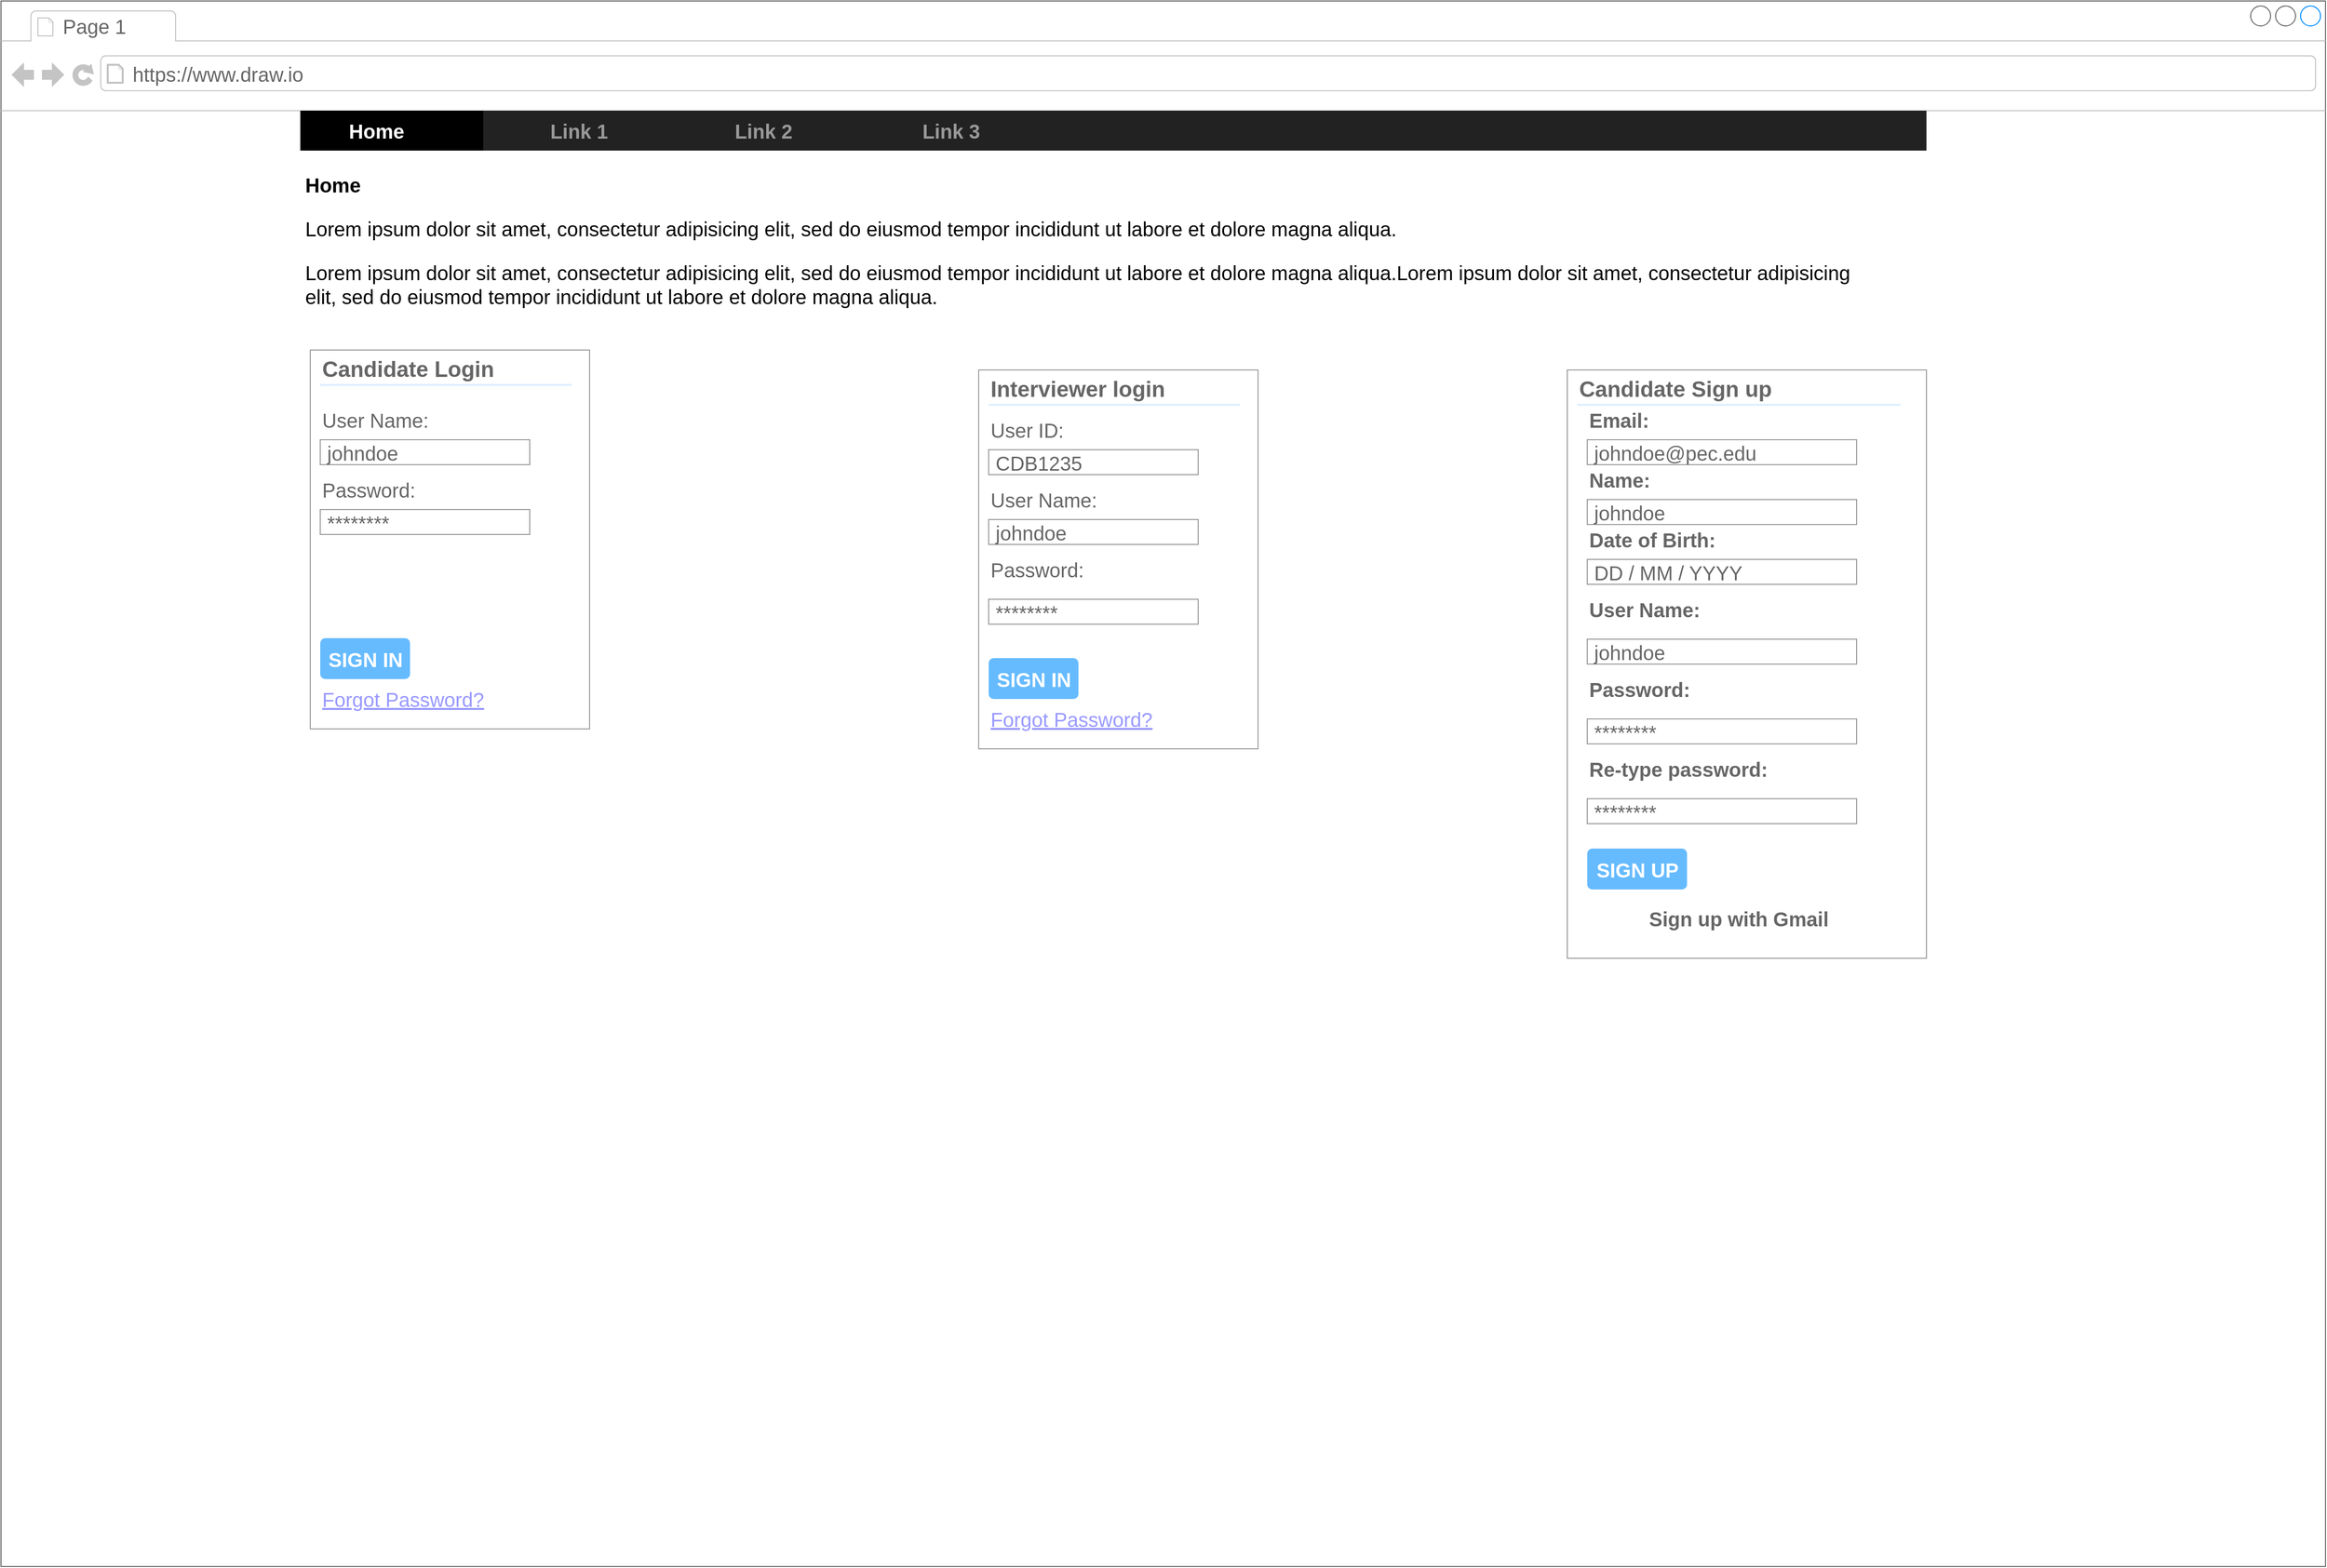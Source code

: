 <mxfile version="13.6.5" type="github" pages="8">
  <diagram name="Page-1" id="c9db0220-8083-56f3-ca83-edcdcd058819">
    <mxGraphModel dx="2123" dy="1318" grid="1" gridSize="10" guides="1" tooltips="1" connect="1" arrows="1" fold="1" page="1" pageScale="1.5" pageWidth="826" pageHeight="1169" background="#ffffff" math="0" shadow="0">
      <root>
        <mxCell id="0" style=";html=1;" />
        <mxCell id="1" style=";html=1;" parent="0" />
        <mxCell id="hmU9cMwLvoB0xwf7twif-2" value="" style="strokeWidth=1;shadow=0;dashed=0;align=center;html=1;shape=mxgraph.mockup.containers.browserWindow;rSize=0;strokeColor=#666666;strokeColor2=#008cff;strokeColor3=#c4c4c4;mainText=,;recursiveResize=0;fillColor=none;fontSize=20;" parent="1" vertex="1">
          <mxGeometry x="20" y="80" width="2330" height="1570" as="geometry" />
        </mxCell>
        <mxCell id="hmU9cMwLvoB0xwf7twif-3" value="Page 1" style="strokeWidth=1;shadow=0;dashed=0;align=center;html=1;shape=mxgraph.mockup.containers.anchor;fontSize=20;fontColor=#666666;align=left;" parent="hmU9cMwLvoB0xwf7twif-2" vertex="1">
          <mxGeometry x="60" y="12" width="110" height="26" as="geometry" />
        </mxCell>
        <mxCell id="hmU9cMwLvoB0xwf7twif-4" value="https://www.draw.io" style="strokeWidth=1;shadow=0;dashed=0;align=center;html=1;shape=mxgraph.mockup.containers.anchor;rSize=0;fontSize=20;fontColor=#666666;align=left;" parent="hmU9cMwLvoB0xwf7twif-2" vertex="1">
          <mxGeometry x="130" y="60" width="250" height="26" as="geometry" />
        </mxCell>
        <mxCell id="3d76a8aef4d5c911-1" value="" style="html=1;shadow=0;dashed=0;shape=mxgraph.bootstrap.rect;fillColor=#222222;strokeColor=none;whiteSpace=wrap;rounded=0;fontSize=20;fontColor=#000000;align=center;" parent="hmU9cMwLvoB0xwf7twif-2" vertex="1">
          <mxGeometry x="300" y="110" width="1630" height="40" as="geometry" />
        </mxCell>
        <mxCell id="3d76a8aef4d5c911-2" value="&lt;b style=&quot;font-size: 20px;&quot;&gt;Link 1&lt;/b&gt;" style="html=1;shadow=0;dashed=0;fillColor=none;strokeColor=none;shape=mxgraph.bootstrap.rect;fontColor=#999999;fontSize=20;whiteSpace=wrap;" parent="3d76a8aef4d5c911-1" vertex="1">
          <mxGeometry x="198.435" width="163" height="40" as="geometry" />
        </mxCell>
        <mxCell id="3d76a8aef4d5c911-7" value="&lt;b style=&quot;font-size: 20px;&quot;&gt;&lt;font style=&quot;font-size: 20px;&quot;&gt;Link 3&lt;/font&gt;&lt;/b&gt;" style="html=1;shadow=0;dashed=0;fillColor=none;strokeColor=none;shape=mxgraph.bootstrap.rect;fontColor=#999999;whiteSpace=wrap;fontSize=20;" parent="3d76a8aef4d5c911-1" vertex="1">
          <mxGeometry x="570.5" width="163" height="40" as="geometry" />
        </mxCell>
        <mxCell id="q2f2R0TYGlgkv7m5U5GK-51" value="&lt;b style=&quot;font-size: 20px;&quot;&gt;&lt;font style=&quot;font-size: 20px;&quot;&gt;Link 2&lt;/font&gt;&lt;/b&gt;" style="html=1;shadow=0;dashed=0;fillColor=none;strokeColor=none;shape=mxgraph.bootstrap.rect;fontColor=#999999;whiteSpace=wrap;fontSize=20;" parent="3d76a8aef4d5c911-1" vertex="1">
          <mxGeometry x="382.696" width="163" height="40" as="geometry" />
        </mxCell>
        <mxCell id="3d76a8aef4d5c911-3" value="&lt;b style=&quot;font-size: 20px;&quot;&gt;&lt;font style=&quot;font-size: 20px;&quot;&gt;Home&lt;/font&gt;&lt;/b&gt;" style="html=1;shadow=0;dashed=0;shape=mxgraph.bootstrap.rect;fillColor=#000000;strokeColor=none;fontColor=#ffffff;spacingRight=30;whiteSpace=wrap;fontSize=20;" parent="3d76a8aef4d5c911-1" vertex="1">
          <mxGeometry width="183.375" height="40" as="geometry" />
        </mxCell>
        <mxCell id="q2f2R0TYGlgkv7m5U5GK-13" value="" style="strokeWidth=1;shadow=0;dashed=0;align=center;html=1;shape=mxgraph.mockup.forms.rrect;rSize=0;strokeColor=#999999;fillColor=#ffffff;fontSize=20;" parent="hmU9cMwLvoB0xwf7twif-2" vertex="1">
          <mxGeometry x="310" y="350" width="280" height="380" as="geometry" />
        </mxCell>
        <mxCell id="q2f2R0TYGlgkv7m5U5GK-14" value="Candidate Login" style="strokeWidth=1;shadow=0;dashed=0;align=center;html=1;shape=mxgraph.mockup.forms.anchor;fontSize=22;fontColor=#666666;align=left;resizeWidth=1;spacingLeft=0;fontStyle=1" parent="q2f2R0TYGlgkv7m5U5GK-13" vertex="1">
          <mxGeometry width="140" height="20" relative="1" as="geometry">
            <mxPoint x="10" y="10" as="offset" />
          </mxGeometry>
        </mxCell>
        <mxCell id="q2f2R0TYGlgkv7m5U5GK-15" value="" style="shape=line;strokeColor=#ddeeff;strokeWidth=2;html=1;resizeWidth=1;fontSize=20;" parent="q2f2R0TYGlgkv7m5U5GK-13" vertex="1">
          <mxGeometry width="252.0" height="10" relative="1" as="geometry">
            <mxPoint x="10" y="30" as="offset" />
          </mxGeometry>
        </mxCell>
        <mxCell id="q2f2R0TYGlgkv7m5U5GK-16" value="User Name:" style="strokeWidth=1;shadow=0;dashed=0;align=center;html=1;shape=mxgraph.mockup.forms.anchor;fontSize=20;fontColor=#666666;align=left;resizeWidth=1;spacingLeft=0;" parent="q2f2R0TYGlgkv7m5U5GK-13" vertex="1">
          <mxGeometry width="140" height="20" relative="1" as="geometry">
            <mxPoint x="10" y="60" as="offset" />
          </mxGeometry>
        </mxCell>
        <mxCell id="q2f2R0TYGlgkv7m5U5GK-17" value="johndoe" style="strokeWidth=1;shadow=0;dashed=0;align=center;html=1;shape=mxgraph.mockup.forms.rrect;rSize=0;strokeColor=#999999;fontColor=#666666;align=left;spacingLeft=5;resizeWidth=1;fontSize=20;" parent="q2f2R0TYGlgkv7m5U5GK-13" vertex="1">
          <mxGeometry width="210" height="25" relative="1" as="geometry">
            <mxPoint x="10" y="90" as="offset" />
          </mxGeometry>
        </mxCell>
        <mxCell id="q2f2R0TYGlgkv7m5U5GK-18" value="Password:" style="strokeWidth=1;shadow=0;dashed=0;align=center;html=1;shape=mxgraph.mockup.forms.anchor;fontSize=20;fontColor=#666666;align=left;resizeWidth=1;spacingLeft=0;" parent="q2f2R0TYGlgkv7m5U5GK-13" vertex="1">
          <mxGeometry width="140" height="20" relative="1" as="geometry">
            <mxPoint x="10" y="130" as="offset" />
          </mxGeometry>
        </mxCell>
        <mxCell id="q2f2R0TYGlgkv7m5U5GK-19" value="********" style="strokeWidth=1;shadow=0;dashed=0;align=center;html=1;shape=mxgraph.mockup.forms.rrect;rSize=0;strokeColor=#999999;fontColor=#666666;align=left;spacingLeft=5;resizeWidth=1;fontSize=20;" parent="q2f2R0TYGlgkv7m5U5GK-13" vertex="1">
          <mxGeometry width="210" height="25" relative="1" as="geometry">
            <mxPoint x="10" y="160" as="offset" />
          </mxGeometry>
        </mxCell>
        <mxCell id="q2f2R0TYGlgkv7m5U5GK-20" value="SIGN IN" style="strokeWidth=1;shadow=0;dashed=0;align=center;html=1;shape=mxgraph.mockup.forms.rrect;rSize=5;strokeColor=none;fontColor=#ffffff;fillColor=#66bbff;fontSize=20;fontStyle=1;" parent="q2f2R0TYGlgkv7m5U5GK-13" vertex="1">
          <mxGeometry y="1" width="90" height="41" relative="1" as="geometry">
            <mxPoint x="10" y="-91" as="offset" />
          </mxGeometry>
        </mxCell>
        <mxCell id="q2f2R0TYGlgkv7m5U5GK-21" value="Forgot Password?" style="strokeWidth=1;shadow=0;dashed=0;align=center;html=1;shape=mxgraph.mockup.forms.anchor;fontSize=20;fontColor=#9999ff;align=left;spacingLeft=0;fontStyle=4;resizeWidth=1;" parent="q2f2R0TYGlgkv7m5U5GK-13" vertex="1">
          <mxGeometry y="1" width="210" height="20" relative="1" as="geometry">
            <mxPoint x="10" y="-40" as="offset" />
          </mxGeometry>
        </mxCell>
        <mxCell id="q2f2R0TYGlgkv7m5U5GK-25" value="" style="strokeWidth=1;shadow=0;dashed=0;align=center;html=1;shape=mxgraph.mockup.forms.rrect;rSize=0;strokeColor=#999999;fillColor=#ffffff;fontSize=20;" parent="hmU9cMwLvoB0xwf7twif-2" vertex="1">
          <mxGeometry x="1570" y="370" width="360" height="590" as="geometry" />
        </mxCell>
        <mxCell id="q2f2R0TYGlgkv7m5U5GK-26" value="&lt;span style=&quot;font-size: 22px&quot;&gt;Candidate Sign up&lt;/span&gt;" style="strokeWidth=1;shadow=0;dashed=0;align=center;html=1;shape=mxgraph.mockup.forms.anchor;fontSize=22;fontColor=#666666;align=left;resizeWidth=1;spacingLeft=0;fontStyle=1" parent="q2f2R0TYGlgkv7m5U5GK-25" vertex="1">
          <mxGeometry width="180" height="20" relative="1" as="geometry">
            <mxPoint x="10" y="10" as="offset" />
          </mxGeometry>
        </mxCell>
        <mxCell id="q2f2R0TYGlgkv7m5U5GK-27" value="" style="shape=line;strokeColor=#ddeeff;strokeWidth=2;html=1;resizeWidth=1;fontSize=20;" parent="q2f2R0TYGlgkv7m5U5GK-25" vertex="1">
          <mxGeometry width="324" height="10" relative="1" as="geometry">
            <mxPoint x="10" y="30" as="offset" />
          </mxGeometry>
        </mxCell>
        <mxCell id="q2f2R0TYGlgkv7m5U5GK-28" value="&lt;b style=&quot;font-size: 20px;&quot;&gt;User Name:&lt;/b&gt;" style="strokeWidth=1;shadow=0;dashed=0;align=center;html=1;shape=mxgraph.mockup.forms.anchor;fontSize=20;fontColor=#666666;align=left;resizeWidth=1;spacingLeft=0;" parent="q2f2R0TYGlgkv7m5U5GK-25" vertex="1">
          <mxGeometry width="180" height="20" relative="1" as="geometry">
            <mxPoint x="20" y="230" as="offset" />
          </mxGeometry>
        </mxCell>
        <mxCell id="q2f2R0TYGlgkv7m5U5GK-29" value="johndoe" style="strokeWidth=1;shadow=0;dashed=0;align=center;html=1;shape=mxgraph.mockup.forms.rrect;rSize=0;strokeColor=#999999;fontColor=#666666;align=left;spacingLeft=5;resizeWidth=1;fontSize=20;" parent="q2f2R0TYGlgkv7m5U5GK-25" vertex="1">
          <mxGeometry width="270" height="25" relative="1" as="geometry">
            <mxPoint x="20" y="270" as="offset" />
          </mxGeometry>
        </mxCell>
        <mxCell id="q2f2R0TYGlgkv7m5U5GK-30" value="&lt;b style=&quot;font-size: 20px;&quot;&gt;Password:&lt;/b&gt;" style="strokeWidth=1;shadow=0;dashed=0;align=center;html=1;shape=mxgraph.mockup.forms.anchor;fontSize=20;fontColor=#666666;align=left;resizeWidth=1;spacingLeft=0;" parent="q2f2R0TYGlgkv7m5U5GK-25" vertex="1">
          <mxGeometry width="180" height="20" relative="1" as="geometry">
            <mxPoint x="20" y="310" as="offset" />
          </mxGeometry>
        </mxCell>
        <mxCell id="q2f2R0TYGlgkv7m5U5GK-31" value="********" style="strokeWidth=1;shadow=0;dashed=0;align=center;html=1;shape=mxgraph.mockup.forms.rrect;rSize=0;strokeColor=#999999;fontColor=#666666;align=left;spacingLeft=5;resizeWidth=1;fontSize=20;" parent="q2f2R0TYGlgkv7m5U5GK-25" vertex="1">
          <mxGeometry width="270" height="25" relative="1" as="geometry">
            <mxPoint x="20" y="350" as="offset" />
          </mxGeometry>
        </mxCell>
        <mxCell id="q2f2R0TYGlgkv7m5U5GK-36" value="SIGN UP" style="strokeWidth=1;shadow=0;dashed=0;align=center;html=1;shape=mxgraph.mockup.forms.rrect;rSize=5;strokeColor=none;fontColor=#ffffff;fillColor=#66bbff;fontSize=20;fontStyle=1;" parent="q2f2R0TYGlgkv7m5U5GK-25" vertex="1">
          <mxGeometry y="1" width="100" height="41" relative="1" as="geometry">
            <mxPoint x="20" y="-110" as="offset" />
          </mxGeometry>
        </mxCell>
        <mxCell id="q2f2R0TYGlgkv7m5U5GK-37" value="&lt;b style=&quot;font-size: 20px;&quot;&gt;Email:&lt;/b&gt;" style="strokeWidth=1;shadow=0;dashed=0;align=center;html=1;shape=mxgraph.mockup.forms.anchor;fontSize=20;fontColor=#666666;align=left;resizeWidth=1;spacingLeft=0;" parent="q2f2R0TYGlgkv7m5U5GK-25" vertex="1">
          <mxGeometry x="19.997" y="40" width="180" height="20" as="geometry" />
        </mxCell>
        <mxCell id="q2f2R0TYGlgkv7m5U5GK-38" value="johndoe@pec.edu" style="strokeWidth=1;shadow=0;dashed=0;align=center;html=1;shape=mxgraph.mockup.forms.rrect;rSize=0;strokeColor=#999999;fontColor=#666666;align=left;spacingLeft=5;resizeWidth=1;fontSize=20;" parent="q2f2R0TYGlgkv7m5U5GK-25" vertex="1">
          <mxGeometry x="19.998" y="70" width="270" height="25" as="geometry" />
        </mxCell>
        <mxCell id="q2f2R0TYGlgkv7m5U5GK-39" value="&lt;b style=&quot;font-size: 20px;&quot;&gt;Name:&lt;/b&gt;" style="strokeWidth=1;shadow=0;dashed=0;align=center;html=1;shape=mxgraph.mockup.forms.anchor;fontSize=20;fontColor=#666666;align=left;resizeWidth=1;spacingLeft=0;" parent="q2f2R0TYGlgkv7m5U5GK-25" vertex="1">
          <mxGeometry x="19.997" y="100" width="180" height="20" as="geometry" />
        </mxCell>
        <mxCell id="q2f2R0TYGlgkv7m5U5GK-40" value="johndoe" style="strokeWidth=1;shadow=0;dashed=0;align=center;html=1;shape=mxgraph.mockup.forms.rrect;rSize=0;strokeColor=#999999;fontColor=#666666;align=left;spacingLeft=5;resizeWidth=1;fontSize=20;" parent="q2f2R0TYGlgkv7m5U5GK-25" vertex="1">
          <mxGeometry x="19.997" y="130" width="270" height="25" as="geometry" />
        </mxCell>
        <mxCell id="q2f2R0TYGlgkv7m5U5GK-41" value="&lt;b style=&quot;font-size: 20px;&quot;&gt;Date of Birth:&lt;/b&gt;" style="strokeWidth=1;shadow=0;dashed=0;align=center;html=1;shape=mxgraph.mockup.forms.anchor;fontSize=20;fontColor=#666666;align=left;resizeWidth=1;spacingLeft=0;" parent="q2f2R0TYGlgkv7m5U5GK-25" vertex="1">
          <mxGeometry x="19.998" y="160" width="180" height="20" as="geometry" />
        </mxCell>
        <mxCell id="q2f2R0TYGlgkv7m5U5GK-42" value="DD / MM / YYYY" style="strokeWidth=1;shadow=0;dashed=0;align=center;html=1;shape=mxgraph.mockup.forms.rrect;rSize=0;strokeColor=#999999;fontColor=#666666;align=left;spacingLeft=5;resizeWidth=1;fontSize=20;" parent="q2f2R0TYGlgkv7m5U5GK-25" vertex="1">
          <mxGeometry x="19.997" y="190" width="270" height="25" as="geometry" />
        </mxCell>
        <mxCell id="q2f2R0TYGlgkv7m5U5GK-43" value="" style="shape=image;html=1;verticalAlign=top;verticalLabelPosition=bottom;labelBackgroundColor=#ffffff;imageAspect=0;aspect=fixed;image=https://cdn1.iconfinder.com/data/icons/feather-2/24/calendar-128.png;shadow=0;strokeColor=#000000;fillColor=none;fontSize=20;" parent="q2f2R0TYGlgkv7m5U5GK-25" vertex="1">
          <mxGeometry x="260" y="192.5" width="20" height="20" as="geometry" />
        </mxCell>
        <mxCell id="q2f2R0TYGlgkv7m5U5GK-44" value="&lt;b style=&quot;font-size: 20px;&quot;&gt;Re-type password:&lt;/b&gt;" style="strokeWidth=1;shadow=0;dashed=0;align=center;html=1;shape=mxgraph.mockup.forms.anchor;fontSize=20;fontColor=#666666;align=left;resizeWidth=1;spacingLeft=0;" parent="q2f2R0TYGlgkv7m5U5GK-25" vertex="1">
          <mxGeometry x="20" y="390" width="180" height="20" as="geometry" />
        </mxCell>
        <mxCell id="q2f2R0TYGlgkv7m5U5GK-45" value="********" style="strokeWidth=1;shadow=0;dashed=0;align=center;html=1;shape=mxgraph.mockup.forms.rrect;rSize=0;strokeColor=#999999;fontColor=#666666;align=left;spacingLeft=5;resizeWidth=1;fontSize=20;" parent="q2f2R0TYGlgkv7m5U5GK-25" vertex="1">
          <mxGeometry x="20" y="430" width="270" height="25" as="geometry" />
        </mxCell>
        <mxCell id="q2f2R0TYGlgkv7m5U5GK-53" value="&lt;b style=&quot;font-size: 20px;&quot;&gt;Sign up with Gmail&lt;/b&gt;" style="strokeWidth=1;shadow=0;dashed=0;align=center;html=1;shape=mxgraph.mockup.forms.anchor;fontSize=20;fontColor=#666666;align=left;resizeWidth=1;spacingLeft=0;" parent="q2f2R0TYGlgkv7m5U5GK-25" vertex="1">
          <mxGeometry x="79.997" y="540" width="180" height="20" as="geometry" />
        </mxCell>
        <mxCell id="q2f2R0TYGlgkv7m5U5GK-54" value="" style="shape=image;html=1;verticalAlign=top;verticalLabelPosition=bottom;labelBackgroundColor=#ffffff;imageAspect=0;aspect=fixed;image=https://cdn1.iconfinder.com/data/icons/logos-and-brands-3/512/147_Gmail_logo_logos-128.png;shadow=0;strokeColor=#000000;fillColor=none;fontSize=20;" parent="q2f2R0TYGlgkv7m5U5GK-25" vertex="1">
          <mxGeometry x="30" y="535" width="30" height="30" as="geometry" />
        </mxCell>
        <mxCell id="hmU9cMwLvoB0xwf7twif-5" value="&lt;h1 style=&quot;font-size: 20px;&quot;&gt;Home&lt;/h1&gt;&lt;p style=&quot;font-size: 20px;&quot;&gt;&lt;font style=&quot;font-size: 20px;&quot;&gt;Lorem ipsum dolor sit amet, consectetur adipisicing elit, sed do eiusmod tempor incididunt ut labore et dolore magna aliqua.&lt;/font&gt;&lt;/p&gt;&lt;span style=&quot;font-size: 20px;&quot;&gt;Lorem ipsum dolor sit amet, consectetur adipisicing elit, sed do eiusmod tempor incididunt ut labore et dolore magna aliqua.&lt;/span&gt;&lt;span style=&quot;font-size: 20px;&quot;&gt;Lorem ipsum dolor sit amet, consectetur adipisicing elit, sed do eiusmod tempor incididunt ut labore et dolore magna aliqua.&lt;/span&gt;" style="text;html=1;strokeColor=none;fillColor=none;spacing=5;spacingTop=-20;whiteSpace=wrap;overflow=hidden;rounded=0;shadow=0;fontSize=20;" parent="hmU9cMwLvoB0xwf7twif-2" vertex="1">
          <mxGeometry x="300" y="170" width="1560" height="160" as="geometry" />
        </mxCell>
        <mxCell id="n7fGGqSnBapHch9LxTJm-2" value="" style="strokeWidth=1;shadow=0;dashed=0;align=center;html=1;shape=mxgraph.mockup.forms.rrect;rSize=0;strokeColor=#999999;fillColor=#ffffff;fontSize=20;" vertex="1" parent="hmU9cMwLvoB0xwf7twif-2">
          <mxGeometry x="980" y="370" width="280" height="380" as="geometry" />
        </mxCell>
        <mxCell id="n7fGGqSnBapHch9LxTJm-3" value="Interviewer login" style="strokeWidth=1;shadow=0;dashed=0;align=center;html=1;shape=mxgraph.mockup.forms.anchor;fontSize=22;fontColor=#666666;align=left;resizeWidth=1;spacingLeft=0;fontStyle=1" vertex="1" parent="n7fGGqSnBapHch9LxTJm-2">
          <mxGeometry width="140" height="20" relative="1" as="geometry">
            <mxPoint x="10" y="10" as="offset" />
          </mxGeometry>
        </mxCell>
        <mxCell id="n7fGGqSnBapHch9LxTJm-4" value="" style="shape=line;strokeColor=#ddeeff;strokeWidth=2;html=1;resizeWidth=1;fontSize=20;" vertex="1" parent="n7fGGqSnBapHch9LxTJm-2">
          <mxGeometry width="252.0" height="10" relative="1" as="geometry">
            <mxPoint x="10" y="30" as="offset" />
          </mxGeometry>
        </mxCell>
        <mxCell id="n7fGGqSnBapHch9LxTJm-5" value="User Name:" style="strokeWidth=1;shadow=0;dashed=0;align=center;html=1;shape=mxgraph.mockup.forms.anchor;fontSize=20;fontColor=#666666;align=left;resizeWidth=1;spacingLeft=0;" vertex="1" parent="n7fGGqSnBapHch9LxTJm-2">
          <mxGeometry width="140" height="20" relative="1" as="geometry">
            <mxPoint x="10" y="120" as="offset" />
          </mxGeometry>
        </mxCell>
        <mxCell id="n7fGGqSnBapHch9LxTJm-6" value="johndoe" style="strokeWidth=1;shadow=0;dashed=0;align=center;html=1;shape=mxgraph.mockup.forms.rrect;rSize=0;strokeColor=#999999;fontColor=#666666;align=left;spacingLeft=5;resizeWidth=1;fontSize=20;" vertex="1" parent="n7fGGqSnBapHch9LxTJm-2">
          <mxGeometry width="210" height="25" relative="1" as="geometry">
            <mxPoint x="10" y="150" as="offset" />
          </mxGeometry>
        </mxCell>
        <mxCell id="n7fGGqSnBapHch9LxTJm-7" value="Password:" style="strokeWidth=1;shadow=0;dashed=0;align=center;html=1;shape=mxgraph.mockup.forms.anchor;fontSize=20;fontColor=#666666;align=left;resizeWidth=1;spacingLeft=0;" vertex="1" parent="n7fGGqSnBapHch9LxTJm-2">
          <mxGeometry width="140" height="20" relative="1" as="geometry">
            <mxPoint x="10" y="190" as="offset" />
          </mxGeometry>
        </mxCell>
        <mxCell id="n7fGGqSnBapHch9LxTJm-8" value="********" style="strokeWidth=1;shadow=0;dashed=0;align=center;html=1;shape=mxgraph.mockup.forms.rrect;rSize=0;strokeColor=#999999;fontColor=#666666;align=left;spacingLeft=5;resizeWidth=1;fontSize=20;" vertex="1" parent="n7fGGqSnBapHch9LxTJm-2">
          <mxGeometry width="210" height="25" relative="1" as="geometry">
            <mxPoint x="10" y="230" as="offset" />
          </mxGeometry>
        </mxCell>
        <mxCell id="n7fGGqSnBapHch9LxTJm-9" value="SIGN IN" style="strokeWidth=1;shadow=0;dashed=0;align=center;html=1;shape=mxgraph.mockup.forms.rrect;rSize=5;strokeColor=none;fontColor=#ffffff;fillColor=#66bbff;fontSize=20;fontStyle=1;" vertex="1" parent="n7fGGqSnBapHch9LxTJm-2">
          <mxGeometry y="1" width="90" height="41" relative="1" as="geometry">
            <mxPoint x="10" y="-91" as="offset" />
          </mxGeometry>
        </mxCell>
        <mxCell id="n7fGGqSnBapHch9LxTJm-10" value="Forgot Password?" style="strokeWidth=1;shadow=0;dashed=0;align=center;html=1;shape=mxgraph.mockup.forms.anchor;fontSize=20;fontColor=#9999ff;align=left;spacingLeft=0;fontStyle=4;resizeWidth=1;" vertex="1" parent="n7fGGqSnBapHch9LxTJm-2">
          <mxGeometry y="1" width="210" height="20" relative="1" as="geometry">
            <mxPoint x="10" y="-40" as="offset" />
          </mxGeometry>
        </mxCell>
        <mxCell id="n7fGGqSnBapHch9LxTJm-11" value="User ID:" style="strokeWidth=1;shadow=0;dashed=0;align=center;html=1;shape=mxgraph.mockup.forms.anchor;fontSize=20;fontColor=#666666;align=left;resizeWidth=1;spacingLeft=0;" vertex="1" parent="n7fGGqSnBapHch9LxTJm-2">
          <mxGeometry x="10.0" y="50" width="140" height="20" as="geometry" />
        </mxCell>
        <mxCell id="n7fGGqSnBapHch9LxTJm-12" value="CDB1235" style="strokeWidth=1;shadow=0;dashed=0;align=center;html=1;shape=mxgraph.mockup.forms.rrect;rSize=0;strokeColor=#999999;fontColor=#666666;align=left;spacingLeft=5;resizeWidth=1;fontSize=20;" vertex="1" parent="n7fGGqSnBapHch9LxTJm-2">
          <mxGeometry x="10.0" y="80" width="210" height="25" as="geometry" />
        </mxCell>
      </root>
    </mxGraphModel>
  </diagram>
  <diagram id="JynV3Cn_BAGlyi-x2R-V" name="Page-2">
    <mxGraphModel dx="4484" dy="1757" grid="1" gridSize="10" guides="1" tooltips="1" connect="1" arrows="1" fold="1" page="1" pageScale="1" pageWidth="827" pageHeight="1169" background="#ffffff" math="0" shadow="0">
      <root>
        <mxCell id="O4ANDgfvFVBwBjS4QOHz-0" />
        <mxCell id="O4ANDgfvFVBwBjS4QOHz-1" parent="O4ANDgfvFVBwBjS4QOHz-0" />
        <mxCell id="DeEcDjM69b24SDM-_-1W-40" value="" style="strokeWidth=1;shadow=0;dashed=0;align=center;html=1;shape=mxgraph.mockup.containers.browserWindow;rSize=0;strokeColor=#666666;strokeColor2=#008cff;strokeColor3=#c4c4c4;mainText=,;recursiveResize=0;fillColor=none;fontSize=20;" vertex="1" parent="O4ANDgfvFVBwBjS4QOHz-1">
          <mxGeometry x="-1638.96" y="131" width="1625.91" height="3299" as="geometry" />
        </mxCell>
        <mxCell id="DeEcDjM69b24SDM-_-1W-41" value="Page 2" style="strokeWidth=1;shadow=0;dashed=0;align=center;html=1;shape=mxgraph.mockup.containers.anchor;fontSize=20;fontColor=#666666;align=left;" vertex="1" parent="DeEcDjM69b24SDM-_-1W-40">
          <mxGeometry x="58.723" y="12" width="83.825" height="26" as="geometry" />
        </mxCell>
        <mxCell id="DeEcDjM69b24SDM-_-1W-42" value="https://www.draw.io" style="strokeWidth=1;shadow=0;dashed=0;align=center;html=1;shape=mxgraph.mockup.containers.anchor;rSize=0;fontSize=20;fontColor=#666666;align=left;" vertex="1" parent="DeEcDjM69b24SDM-_-1W-40">
          <mxGeometry x="138.956" y="60" width="190.511" height="26" as="geometry" />
        </mxCell>
        <mxCell id="DeEcDjM69b24SDM-_-1W-43" value="&lt;font color=&quot;#000000&quot; style=&quot;font-size: 20px;&quot;&gt;&lt;span style=&quot;font-size: 20px;&quot;&gt;&lt;b style=&quot;font-size: 20px;&quot;&gt;Projects&lt;/b&gt;&lt;/span&gt;&lt;/font&gt;" style="html=1;shadow=0;dashed=0;shape=mxgraph.bootstrap.rect;strokeColor=none;fillColor=none;fontColor=#999999;align=left;spacingLeft=5;whiteSpace=wrap;rounded=0;fontSize=20;" vertex="1" parent="DeEcDjM69b24SDM-_-1W-40">
          <mxGeometry x="45.72" y="2169" width="487" height="20" as="geometry" />
        </mxCell>
        <mxCell id="DmRDNTAlGFzrFGz1MmQI-21" value="" style="shape=triangle;strokeColor=none;fillColor=#000000;direction=south;rounded=0;shadow=1;fontSize=20;fontColor=#000000;align=center;html=1;" parent="DeEcDjM69b24SDM-_-1W-40" vertex="1">
          <mxGeometry x="823.72" y="2145" width="8" height="4" as="geometry" />
        </mxCell>
        <mxCell id="kpWVEXX5IbxFYuwV1oNw-61" value="" style="shape=image;html=1;verticalAlign=top;verticalLabelPosition=bottom;labelBackgroundColor=#ffffff;imageAspect=0;aspect=fixed;image=https://cdn2.iconfinder.com/data/icons/freecns-cumulus/16/519691-199_CircledPlus-128.png;shadow=0;strokeColor=#000000;fillColor=none;fontSize=20;" parent="DeEcDjM69b24SDM-_-1W-40" vertex="1">
          <mxGeometry x="49.72" y="2089" width="40" height="40" as="geometry" />
        </mxCell>
        <mxCell id="kpWVEXX5IbxFYuwV1oNw-62" value="" style="line;strokeWidth=1;rotatable=0;dashed=0;labelPosition=right;align=left;verticalAlign=middle;spacingTop=0;spacingLeft=6;points=[];portConstraint=eastwest;shadow=0;fillColor=none;fontSize=20;" parent="DeEcDjM69b24SDM-_-1W-40" vertex="1">
          <mxGeometry x="49.72" y="2059" width="1181" height="10" as="geometry" />
        </mxCell>
        <mxCell id="kpWVEXX5IbxFYuwV1oNw-63" value="" style="line;strokeWidth=1;rotatable=0;dashed=0;labelPosition=right;align=left;verticalAlign=middle;spacingTop=0;spacingLeft=6;points=[];portConstraint=eastwest;shadow=0;fillColor=none;fontSize=20;" parent="DeEcDjM69b24SDM-_-1W-40" vertex="1">
          <mxGeometry x="45.72" y="2142" width="1181" height="10" as="geometry" />
        </mxCell>
        <mxCell id="kpWVEXX5IbxFYuwV1oNw-64" value="&lt;font style=&quot;font-size: 20px; font-weight: normal;&quot;&gt;Click (+) to add skills&lt;/font&gt;" style="html=1;shadow=0;dashed=0;shape=mxgraph.bootstrap.rect;strokeColor=none;fillColor=none;align=left;spacingLeft=5;whiteSpace=wrap;rounded=0;strokeWidth=10;fontStyle=1;fontSize=20;fontColor=#1A1A1A;" parent="DeEcDjM69b24SDM-_-1W-40" vertex="1">
          <mxGeometry x="104.22" y="2099" width="619" height="20" as="geometry" />
        </mxCell>
        <mxCell id="kpWVEXX5IbxFYuwV1oNw-52" value="&lt;font style=&quot;font-size: 20px;&quot;&gt;3&lt;/font&gt;" style="ellipse;whiteSpace=wrap;html=1;aspect=fixed;strokeWidth=2;fontFamily=Tahoma;spacingBottom=4;spacingRight=2;shadow=0;fillColor=none;fontSize=20;" parent="DeEcDjM69b24SDM-_-1W-40" vertex="1">
          <mxGeometry x="45.72" y="1994" width="30" height="30" as="geometry" />
        </mxCell>
        <mxCell id="kpWVEXX5IbxFYuwV1oNw-47" value="&lt;font color=&quot;#999999&quot; style=&quot;font-size: 20px;&quot;&gt;Skill&lt;/font&gt;" style="html=1;shadow=0;dashed=0;shape=mxgraph.bootstrap.rrect;rSize=5;;align=left;spacingLeft=10;fontSize=20;whiteSpace=wrap;rounded=0;strokeWidth=1;" parent="DeEcDjM69b24SDM-_-1W-40" vertex="1">
          <mxGeometry x="99.22" y="1869" width="320" height="40" as="geometry" />
        </mxCell>
        <mxCell id="kpWVEXX5IbxFYuwV1oNw-48" value="&lt;font color=&quot;#999999&quot; style=&quot;font-size: 20px;&quot;&gt;Skill&lt;/font&gt;" style="html=1;shadow=0;dashed=0;shape=mxgraph.bootstrap.rrect;rSize=5;;align=left;spacingLeft=10;fontSize=20;whiteSpace=wrap;rounded=0;" parent="DeEcDjM69b24SDM-_-1W-40" vertex="1">
          <mxGeometry x="97.72" y="1929" width="320" height="40" as="geometry" />
        </mxCell>
        <mxCell id="kpWVEXX5IbxFYuwV1oNw-49" value="&lt;font color=&quot;#999999&quot; style=&quot;font-size: 20px;&quot;&gt;Skill&lt;/font&gt;" style="html=1;shadow=0;dashed=0;shape=mxgraph.bootstrap.rrect;rSize=5;;align=left;spacingLeft=10;fontSize=20;whiteSpace=wrap;rounded=0;" parent="DeEcDjM69b24SDM-_-1W-40" vertex="1">
          <mxGeometry x="97.72" y="1989" width="320" height="40" as="geometry" />
        </mxCell>
        <mxCell id="kpWVEXX5IbxFYuwV1oNw-50" value="&lt;font style=&quot;font-size: 20px;&quot;&gt;1&lt;/font&gt;" style="ellipse;whiteSpace=wrap;html=1;aspect=fixed;strokeWidth=2;fontFamily=Tahoma;spacingBottom=4;spacingRight=2;shadow=0;fillColor=none;fontSize=20;" parent="DeEcDjM69b24SDM-_-1W-40" vertex="1">
          <mxGeometry x="50.72" y="1874" width="30" height="30" as="geometry" />
        </mxCell>
        <mxCell id="kpWVEXX5IbxFYuwV1oNw-51" value="&lt;font style=&quot;font-size: 20px;&quot;&gt;2&lt;/font&gt;" style="ellipse;whiteSpace=wrap;html=1;aspect=fixed;strokeWidth=2;fontFamily=Tahoma;spacingBottom=4;spacingRight=2;shadow=0;fillColor=none;fontSize=20;" parent="DeEcDjM69b24SDM-_-1W-40" vertex="1">
          <mxGeometry x="45.72" y="1934" width="30" height="30" as="geometry" />
        </mxCell>
        <mxCell id="DeEcDjM69b24SDM-_-1W-44" value="&lt;span style=&quot;font-size: 20px;&quot;&gt;Skill&amp;nbsp;&lt;/span&gt;" style="html=1;shadow=0;dashed=0;shape=mxgraph.bootstrap.rect;strokeColor=none;fillColor=none;align=left;spacingLeft=5;whiteSpace=wrap;rounded=0;strokeWidth=10;fontStyle=1;fontSize=20;fontColor=#1A1A1A;" vertex="1" parent="DeEcDjM69b24SDM-_-1W-40">
          <mxGeometry x="99.07" y="1829" width="60.93" height="20" as="geometry" />
        </mxCell>
        <mxCell id="DeEcDjM69b24SDM-_-1W-45" value="&lt;span style=&quot;font-size: 20px;&quot;&gt;Experience&lt;/span&gt;" style="html=1;shadow=0;dashed=0;shape=mxgraph.bootstrap.rect;strokeColor=none;fillColor=none;align=left;spacingLeft=5;whiteSpace=wrap;rounded=0;strokeWidth=10;fontStyle=1;fontSize=20;fontColor=#1A1A1A;" vertex="1" parent="DeEcDjM69b24SDM-_-1W-40">
          <mxGeometry x="498.96" y="1829" width="60.93" height="20" as="geometry" />
        </mxCell>
        <mxCell id="DeEcDjM69b24SDM-_-1W-46" value="&lt;font color=&quot;#999999&quot; style=&quot;font-size: 20px;&quot;&gt;Company&lt;/font&gt;" style="html=1;shadow=0;dashed=0;shape=mxgraph.bootstrap.rrect;rSize=5;;align=left;spacingLeft=10;fontSize=20;whiteSpace=wrap;rounded=0;strokeWidth=1;" vertex="1" parent="DeEcDjM69b24SDM-_-1W-40">
          <mxGeometry x="503.72" y="1869" width="320" height="40" as="geometry" />
        </mxCell>
        <mxCell id="DeEcDjM69b24SDM-_-1W-47" value="&lt;font color=&quot;#999999&quot; style=&quot;font-size: 20px;&quot;&gt;Company&lt;/font&gt;" style="html=1;shadow=0;dashed=0;shape=mxgraph.bootstrap.rrect;rSize=5;;align=left;spacingLeft=10;fontSize=20;whiteSpace=wrap;rounded=0;strokeWidth=1;" vertex="1" parent="DeEcDjM69b24SDM-_-1W-40">
          <mxGeometry x="503.72" y="1929" width="320" height="40" as="geometry" />
        </mxCell>
        <mxCell id="DeEcDjM69b24SDM-_-1W-48" value="&lt;font color=&quot;#999999&quot; style=&quot;font-size: 20px;&quot;&gt;Company&lt;/font&gt;" style="html=1;shadow=0;dashed=0;shape=mxgraph.bootstrap.rrect;rSize=5;;align=left;spacingLeft=10;fontSize=20;whiteSpace=wrap;rounded=0;strokeWidth=1;" vertex="1" parent="DeEcDjM69b24SDM-_-1W-40">
          <mxGeometry x="503.72" y="1989" width="320" height="40" as="geometry" />
        </mxCell>
        <mxCell id="DeEcDjM69b24SDM-_-1W-49" value="" style="shape=image;html=1;verticalAlign=top;verticalLabelPosition=bottom;labelBackgroundColor=#ffffff;imageAspect=0;aspect=fixed;image=https://cdn3.iconfinder.com/data/icons/google-material-design-icons/48/ic_arrow_drop_down_48px-128.png;shadow=0;strokeColor=#222222;strokeWidth=1;fillColor=#FFFFFF;fontSize=20;fontColor=#1A1A1A;" vertex="1" parent="DeEcDjM69b24SDM-_-1W-40">
          <mxGeometry x="788.96" y="1875" width="28" height="28" as="geometry" />
        </mxCell>
        <mxCell id="DeEcDjM69b24SDM-_-1W-50" value="" style="shape=image;html=1;verticalAlign=top;verticalLabelPosition=bottom;labelBackgroundColor=#ffffff;imageAspect=0;aspect=fixed;image=https://cdn3.iconfinder.com/data/icons/google-material-design-icons/48/ic_arrow_drop_down_48px-128.png;shadow=0;strokeColor=#222222;strokeWidth=1;fillColor=#FFFFFF;fontSize=20;fontColor=#1A1A1A;" vertex="1" parent="DeEcDjM69b24SDM-_-1W-40">
          <mxGeometry x="783.96" y="1934" width="28" height="28" as="geometry" />
        </mxCell>
        <mxCell id="DeEcDjM69b24SDM-_-1W-51" value="" style="shape=image;html=1;verticalAlign=top;verticalLabelPosition=bottom;labelBackgroundColor=#ffffff;imageAspect=0;aspect=fixed;image=https://cdn3.iconfinder.com/data/icons/google-material-design-icons/48/ic_arrow_drop_down_48px-128.png;shadow=0;strokeColor=#222222;strokeWidth=1;fillColor=#FFFFFF;fontSize=20;fontColor=#1A1A1A;" vertex="1" parent="DeEcDjM69b24SDM-_-1W-40">
          <mxGeometry x="783.96" y="1995" width="28" height="28" as="geometry" />
        </mxCell>
        <mxCell id="DeEcDjM69b24SDM-_-1W-52" value="&lt;font style=&quot;font-size: 20px;&quot;&gt;1&lt;/font&gt;" style="ellipse;whiteSpace=wrap;html=1;aspect=fixed;strokeWidth=2;fontFamily=Tahoma;spacingBottom=4;spacingRight=2;shadow=0;fillColor=none;fontSize=20;" vertex="1" parent="DeEcDjM69b24SDM-_-1W-40">
          <mxGeometry x="50.72" y="2209" width="30" height="30" as="geometry" />
        </mxCell>
        <mxCell id="DeEcDjM69b24SDM-_-1W-53" value="&lt;font style=&quot;font-size: 20px; font-weight: normal;&quot;&gt;Project title&lt;/font&gt;" style="html=1;shadow=0;dashed=0;shape=mxgraph.bootstrap.rect;strokeColor=none;fillColor=none;align=left;spacingLeft=5;whiteSpace=wrap;rounded=0;strokeWidth=10;fontStyle=1;fontSize=20;fontColor=#1A1A1A;" vertex="1" parent="DeEcDjM69b24SDM-_-1W-40">
          <mxGeometry x="104.22" y="2214" width="135.78" height="20" as="geometry" />
        </mxCell>
        <mxCell id="DeEcDjM69b24SDM-_-1W-79" value="&lt;font color=&quot;#999999&quot; style=&quot;font-size: 20px;&quot;&gt;Project title&lt;/font&gt;" style="html=1;shadow=0;dashed=0;shape=mxgraph.bootstrap.rrect;rSize=5;;align=left;spacingLeft=10;fontSize=20;whiteSpace=wrap;rounded=0;" vertex="1" parent="DeEcDjM69b24SDM-_-1W-40">
          <mxGeometry x="104.22" y="2249" width="320" height="40" as="geometry" />
        </mxCell>
        <mxCell id="DeEcDjM69b24SDM-_-1W-80" value="&lt;font style=&quot;font-size: 20px; font-weight: normal;&quot;&gt;Category&lt;/font&gt;" style="html=1;shadow=0;dashed=0;shape=mxgraph.bootstrap.rect;strokeColor=none;fillColor=none;align=left;spacingLeft=5;whiteSpace=wrap;rounded=0;strokeWidth=10;fontStyle=1;fontSize=20;fontColor=#1A1A1A;" vertex="1" parent="DeEcDjM69b24SDM-_-1W-40">
          <mxGeometry x="498.96" y="2219" width="135.78" height="20" as="geometry" />
        </mxCell>
        <mxCell id="DeEcDjM69b24SDM-_-1W-81" value="&lt;font color=&quot;#999999&quot; style=&quot;font-size: 20px;&quot;&gt;Category&lt;/font&gt;" style="html=1;shadow=0;dashed=0;shape=mxgraph.bootstrap.rrect;rSize=5;;align=left;spacingLeft=10;fontSize=20;whiteSpace=wrap;rounded=0;" vertex="1" parent="DeEcDjM69b24SDM-_-1W-40">
          <mxGeometry x="498.96" y="2249" width="320" height="40" as="geometry" />
        </mxCell>
        <mxCell id="DeEcDjM69b24SDM-_-1W-82" value="" style="shape=image;html=1;verticalAlign=top;verticalLabelPosition=bottom;labelBackgroundColor=#ffffff;imageAspect=0;aspect=fixed;image=https://cdn3.iconfinder.com/data/icons/google-material-design-icons/48/ic_arrow_drop_down_48px-128.png;shadow=0;strokeColor=#222222;strokeWidth=1;fillColor=#FFFFFF;fontSize=20;fontColor=#1A1A1A;" vertex="1" parent="DeEcDjM69b24SDM-_-1W-40">
          <mxGeometry x="783.96" y="2255" width="28" height="28" as="geometry" />
        </mxCell>
        <mxCell id="DeEcDjM69b24SDM-_-1W-83" value="&lt;font style=&quot;font-size: 20px; font-weight: normal;&quot;&gt;Start date&lt;/font&gt;" style="html=1;shadow=0;dashed=0;shape=mxgraph.bootstrap.rect;strokeColor=none;fillColor=none;align=left;spacingLeft=5;whiteSpace=wrap;rounded=0;strokeWidth=10;fontStyle=1;fontSize=20;fontColor=#1A1A1A;" vertex="1" parent="DeEcDjM69b24SDM-_-1W-40">
          <mxGeometry x="104.22" y="2309" width="135.78" height="20" as="geometry" />
        </mxCell>
        <mxCell id="DeEcDjM69b24SDM-_-1W-84" value="&lt;font color=&quot;#999999&quot; style=&quot;font-size: 20px;&quot;&gt;Project title&lt;/font&gt;" style="html=1;shadow=0;dashed=0;shape=mxgraph.bootstrap.rrect;rSize=5;;align=left;spacingLeft=10;fontSize=20;whiteSpace=wrap;rounded=0;" vertex="1" parent="DeEcDjM69b24SDM-_-1W-40">
          <mxGeometry x="104.22" y="2349" width="320" height="40" as="geometry" />
        </mxCell>
        <mxCell id="DeEcDjM69b24SDM-_-1W-85" value="&lt;font style=&quot;font-size: 20px; font-weight: normal;&quot;&gt;End Date&lt;/font&gt;" style="html=1;shadow=0;dashed=0;shape=mxgraph.bootstrap.rect;strokeColor=none;fillColor=none;align=left;spacingLeft=5;whiteSpace=wrap;rounded=0;strokeWidth=10;fontStyle=1;fontSize=20;fontColor=#1A1A1A;" vertex="1" parent="DeEcDjM69b24SDM-_-1W-40">
          <mxGeometry x="498.96" y="2309" width="135.78" height="20" as="geometry" />
        </mxCell>
        <mxCell id="DeEcDjM69b24SDM-_-1W-86" value="&lt;font color=&quot;#999999&quot; style=&quot;font-size: 20px;&quot;&gt;Category&lt;/font&gt;" style="html=1;shadow=0;dashed=0;shape=mxgraph.bootstrap.rrect;rSize=5;;align=left;spacingLeft=10;fontSize=20;whiteSpace=wrap;rounded=0;" vertex="1" parent="DeEcDjM69b24SDM-_-1W-40">
          <mxGeometry x="498.96" y="2349" width="320" height="40" as="geometry" />
        </mxCell>
        <mxCell id="DeEcDjM69b24SDM-_-1W-87" value="" style="shape=image;html=1;verticalAlign=top;verticalLabelPosition=bottom;labelBackgroundColor=#ffffff;imageAspect=0;aspect=fixed;image=https://cdn1.iconfinder.com/data/icons/feather-2/24/calendar-128.png;fontSize=20;" vertex="1" parent="DeEcDjM69b24SDM-_-1W-40">
          <mxGeometry x="387.72" y="2354" width="30" height="30" as="geometry" />
        </mxCell>
        <mxCell id="DeEcDjM69b24SDM-_-1W-122" value="" style="shape=image;html=1;verticalAlign=top;verticalLabelPosition=bottom;labelBackgroundColor=#ffffff;imageAspect=0;aspect=fixed;image=https://cdn1.iconfinder.com/data/icons/feather-2/24/calendar-128.png;fontSize=20;" vertex="1" parent="DeEcDjM69b24SDM-_-1W-40">
          <mxGeometry x="781.96" y="2354" width="30" height="30" as="geometry" />
        </mxCell>
        <mxCell id="DeEcDjM69b24SDM-_-1W-123" value="" style="shape=triangle;strokeColor=none;fillColor=#000000;direction=south;rounded=0;shadow=1;fontSize=20;fontColor=#000000;align=center;html=1;" vertex="1" parent="DeEcDjM69b24SDM-_-1W-40">
          <mxGeometry x="828.72" y="2495" width="8" height="4" as="geometry" />
        </mxCell>
        <mxCell id="DeEcDjM69b24SDM-_-1W-124" value="" style="shape=image;html=1;verticalAlign=top;verticalLabelPosition=bottom;labelBackgroundColor=#ffffff;imageAspect=0;aspect=fixed;image=https://cdn2.iconfinder.com/data/icons/freecns-cumulus/16/519691-199_CircledPlus-128.png;shadow=0;strokeColor=#000000;fillColor=none;fontSize=20;" vertex="1" parent="DeEcDjM69b24SDM-_-1W-40">
          <mxGeometry x="54.72" y="2439" width="40" height="40" as="geometry" />
        </mxCell>
        <mxCell id="DeEcDjM69b24SDM-_-1W-125" value="" style="line;strokeWidth=1;rotatable=0;dashed=0;labelPosition=right;align=left;verticalAlign=middle;spacingTop=0;spacingLeft=6;points=[];portConstraint=eastwest;shadow=0;fillColor=none;fontSize=20;" vertex="1" parent="DeEcDjM69b24SDM-_-1W-40">
          <mxGeometry x="54.72" y="2409" width="1181" height="10" as="geometry" />
        </mxCell>
        <mxCell id="DeEcDjM69b24SDM-_-1W-126" value="" style="line;strokeWidth=1;rotatable=0;dashed=0;labelPosition=right;align=left;verticalAlign=middle;spacingTop=0;spacingLeft=6;points=[];portConstraint=eastwest;shadow=0;fillColor=none;fontSize=20;" vertex="1" parent="DeEcDjM69b24SDM-_-1W-40">
          <mxGeometry x="50.72" y="2492" width="1181" height="10" as="geometry" />
        </mxCell>
        <mxCell id="DeEcDjM69b24SDM-_-1W-127" value="&lt;font style=&quot;font-size: 20px; font-weight: normal;&quot;&gt;Click (+) to add project&lt;/font&gt;" style="html=1;shadow=0;dashed=0;shape=mxgraph.bootstrap.rect;strokeColor=none;fillColor=none;align=left;spacingLeft=5;whiteSpace=wrap;rounded=0;strokeWidth=10;fontStyle=1;fontSize=20;fontColor=#1A1A1A;" vertex="1" parent="DeEcDjM69b24SDM-_-1W-40">
          <mxGeometry x="109.22" y="2449" width="619" height="20" as="geometry" />
        </mxCell>
        <mxCell id="DeEcDjM69b24SDM-_-1W-128" value="&lt;font color=&quot;#000000&quot; style=&quot;font-size: 20px;&quot;&gt;&lt;span style=&quot;font-size: 20px;&quot;&gt;&lt;b style=&quot;font-size: 20px;&quot;&gt;Communication Languages&amp;nbsp;&lt;/b&gt;&lt;/span&gt;&lt;/font&gt;" style="html=1;shadow=0;dashed=0;shape=mxgraph.bootstrap.rect;strokeColor=none;fillColor=none;fontColor=#999999;align=left;spacingLeft=5;whiteSpace=wrap;rounded=0;fontSize=20;" vertex="1" parent="DeEcDjM69b24SDM-_-1W-40">
          <mxGeometry x="54.72" y="2519" width="487" height="20" as="geometry" />
        </mxCell>
        <mxCell id="DeEcDjM69b24SDM-_-1W-129" value="" style="shape=triangle;strokeColor=none;fillColor=#000000;direction=south;rounded=0;shadow=1;fontSize=20;fontColor=#000000;align=center;html=1;" vertex="1" parent="DeEcDjM69b24SDM-_-1W-40">
          <mxGeometry x="824.72" y="2805" width="8" height="4" as="geometry" />
        </mxCell>
        <mxCell id="DeEcDjM69b24SDM-_-1W-130" value="" style="shape=image;html=1;verticalAlign=top;verticalLabelPosition=bottom;labelBackgroundColor=#ffffff;imageAspect=0;aspect=fixed;image=https://cdn2.iconfinder.com/data/icons/freecns-cumulus/16/519691-199_CircledPlus-128.png;shadow=0;strokeColor=#000000;fillColor=none;fontSize=20;" vertex="1" parent="DeEcDjM69b24SDM-_-1W-40">
          <mxGeometry x="50.72" y="2749" width="40" height="40" as="geometry" />
        </mxCell>
        <mxCell id="DeEcDjM69b24SDM-_-1W-131" value="" style="line;strokeWidth=1;rotatable=0;dashed=0;labelPosition=right;align=left;verticalAlign=middle;spacingTop=0;spacingLeft=6;points=[];portConstraint=eastwest;shadow=0;fillColor=none;fontSize=20;" vertex="1" parent="DeEcDjM69b24SDM-_-1W-40">
          <mxGeometry x="50.72" y="2719" width="1181" height="10" as="geometry" />
        </mxCell>
        <mxCell id="DeEcDjM69b24SDM-_-1W-132" value="" style="line;strokeWidth=1;rotatable=0;dashed=0;labelPosition=right;align=left;verticalAlign=middle;spacingTop=0;spacingLeft=6;points=[];portConstraint=eastwest;shadow=0;fillColor=none;fontSize=20;" vertex="1" parent="DeEcDjM69b24SDM-_-1W-40">
          <mxGeometry x="46.72" y="2802" width="1181" height="10" as="geometry" />
        </mxCell>
        <mxCell id="DeEcDjM69b24SDM-_-1W-133" value="&lt;font style=&quot;font-size: 20px; font-weight: normal;&quot;&gt;Click (+) to add language&lt;/font&gt;" style="html=1;shadow=0;dashed=0;shape=mxgraph.bootstrap.rect;strokeColor=none;fillColor=none;align=left;spacingLeft=5;whiteSpace=wrap;rounded=0;strokeWidth=10;fontStyle=1;fontSize=20;fontColor=#1A1A1A;" vertex="1" parent="DeEcDjM69b24SDM-_-1W-40">
          <mxGeometry x="105.22" y="2759" width="619" height="20" as="geometry" />
        </mxCell>
        <mxCell id="DeEcDjM69b24SDM-_-1W-135" value="&lt;font color=&quot;#999999&quot; style=&quot;font-size: 20px;&quot;&gt;Skill&lt;/font&gt;" style="html=1;shadow=0;dashed=0;shape=mxgraph.bootstrap.rrect;rSize=5;;align=left;spacingLeft=10;fontSize=20;whiteSpace=wrap;rounded=0;strokeWidth=1;" vertex="1" parent="DeEcDjM69b24SDM-_-1W-40">
          <mxGeometry x="104.22" y="2599" width="320" height="40" as="geometry" />
        </mxCell>
        <mxCell id="DeEcDjM69b24SDM-_-1W-136" value="&lt;font color=&quot;#999999&quot; style=&quot;font-size: 20px;&quot;&gt;Skill&lt;/font&gt;" style="html=1;shadow=0;dashed=0;shape=mxgraph.bootstrap.rrect;rSize=5;;align=left;spacingLeft=10;fontSize=20;whiteSpace=wrap;rounded=0;" vertex="1" parent="DeEcDjM69b24SDM-_-1W-40">
          <mxGeometry x="102.72" y="2659" width="320" height="40" as="geometry" />
        </mxCell>
        <mxCell id="DeEcDjM69b24SDM-_-1W-138" value="&lt;font style=&quot;font-size: 20px;&quot;&gt;1&lt;/font&gt;" style="ellipse;whiteSpace=wrap;html=1;aspect=fixed;strokeWidth=2;fontFamily=Tahoma;spacingBottom=4;spacingRight=2;shadow=0;fillColor=none;fontSize=20;" vertex="1" parent="DeEcDjM69b24SDM-_-1W-40">
          <mxGeometry x="55.72" y="2604" width="30" height="30" as="geometry" />
        </mxCell>
        <mxCell id="DeEcDjM69b24SDM-_-1W-139" value="&lt;font style=&quot;font-size: 20px;&quot;&gt;2&lt;/font&gt;" style="ellipse;whiteSpace=wrap;html=1;aspect=fixed;strokeWidth=2;fontFamily=Tahoma;spacingBottom=4;spacingRight=2;shadow=0;fillColor=none;fontSize=20;" vertex="1" parent="DeEcDjM69b24SDM-_-1W-40">
          <mxGeometry x="50.72" y="2664" width="30" height="30" as="geometry" />
        </mxCell>
        <mxCell id="DeEcDjM69b24SDM-_-1W-140" value="&lt;span style=&quot;font-size: 20px;&quot;&gt;Language&lt;/span&gt;" style="html=1;shadow=0;dashed=0;shape=mxgraph.bootstrap.rect;strokeColor=none;fillColor=none;align=left;spacingLeft=5;whiteSpace=wrap;rounded=0;strokeWidth=10;fontStyle=1;fontSize=20;fontColor=#1A1A1A;" vertex="1" parent="DeEcDjM69b24SDM-_-1W-40">
          <mxGeometry x="104.07" y="2559" width="60.93" height="20" as="geometry" />
        </mxCell>
        <mxCell id="DeEcDjM69b24SDM-_-1W-141" value="&lt;span style=&quot;font-size: 20px;&quot;&gt;Experience&lt;/span&gt;" style="html=1;shadow=0;dashed=0;shape=mxgraph.bootstrap.rect;strokeColor=none;fillColor=none;align=left;spacingLeft=5;whiteSpace=wrap;rounded=0;strokeWidth=10;fontStyle=1;fontSize=20;fontColor=#1A1A1A;" vertex="1" parent="DeEcDjM69b24SDM-_-1W-40">
          <mxGeometry x="503.96" y="2559" width="60.93" height="20" as="geometry" />
        </mxCell>
        <mxCell id="DeEcDjM69b24SDM-_-1W-142" value="&lt;font color=&quot;#999999&quot; style=&quot;font-size: 20px;&quot;&gt;Company&lt;/font&gt;" style="html=1;shadow=0;dashed=0;shape=mxgraph.bootstrap.rrect;rSize=5;;align=left;spacingLeft=10;fontSize=20;whiteSpace=wrap;rounded=0;strokeWidth=1;" vertex="1" parent="DeEcDjM69b24SDM-_-1W-40">
          <mxGeometry x="508.72" y="2599" width="320" height="40" as="geometry" />
        </mxCell>
        <mxCell id="DeEcDjM69b24SDM-_-1W-143" value="&lt;font color=&quot;#999999&quot; style=&quot;font-size: 20px;&quot;&gt;Company&lt;/font&gt;" style="html=1;shadow=0;dashed=0;shape=mxgraph.bootstrap.rrect;rSize=5;;align=left;spacingLeft=10;fontSize=20;whiteSpace=wrap;rounded=0;strokeWidth=1;" vertex="1" parent="DeEcDjM69b24SDM-_-1W-40">
          <mxGeometry x="508.72" y="2659" width="320" height="40" as="geometry" />
        </mxCell>
        <mxCell id="DeEcDjM69b24SDM-_-1W-145" value="" style="shape=image;html=1;verticalAlign=top;verticalLabelPosition=bottom;labelBackgroundColor=#ffffff;imageAspect=0;aspect=fixed;image=https://cdn3.iconfinder.com/data/icons/google-material-design-icons/48/ic_arrow_drop_down_48px-128.png;shadow=0;strokeColor=#222222;strokeWidth=1;fillColor=#FFFFFF;fontSize=20;fontColor=#1A1A1A;" vertex="1" parent="DeEcDjM69b24SDM-_-1W-40">
          <mxGeometry x="793.96" y="2605" width="28" height="28" as="geometry" />
        </mxCell>
        <mxCell id="DeEcDjM69b24SDM-_-1W-146" value="" style="shape=image;html=1;verticalAlign=top;verticalLabelPosition=bottom;labelBackgroundColor=#ffffff;imageAspect=0;aspect=fixed;image=https://cdn3.iconfinder.com/data/icons/google-material-design-icons/48/ic_arrow_drop_down_48px-128.png;shadow=0;strokeColor=#222222;strokeWidth=1;fillColor=#FFFFFF;fontSize=20;fontColor=#1A1A1A;" vertex="1" parent="DeEcDjM69b24SDM-_-1W-40">
          <mxGeometry x="788.96" y="2664" width="28" height="28" as="geometry" />
        </mxCell>
        <mxCell id="DeEcDjM69b24SDM-_-1W-148" value="&lt;font color=&quot;#000000&quot; style=&quot;font-size: 20px;&quot;&gt;&lt;span style=&quot;font-size: 20px;&quot;&gt;&lt;b style=&quot;font-size: 20px;&quot;&gt;Certifications&lt;/b&gt;&lt;/span&gt;&lt;/font&gt;" style="html=1;shadow=0;dashed=0;shape=mxgraph.bootstrap.rect;strokeColor=none;fillColor=none;fontColor=#999999;align=left;spacingLeft=5;whiteSpace=wrap;rounded=0;fontSize=20;" vertex="1" parent="DeEcDjM69b24SDM-_-1W-40">
          <mxGeometry x="64.72" y="2829" width="487" height="20" as="geometry" />
        </mxCell>
        <mxCell id="DeEcDjM69b24SDM-_-1W-149" value="&lt;font color=&quot;#999999&quot; style=&quot;font-size: 20px;&quot;&gt;Skill&lt;/font&gt;" style="html=1;shadow=0;dashed=0;shape=mxgraph.bootstrap.rrect;rSize=5;;align=left;spacingLeft=10;fontSize=20;whiteSpace=wrap;rounded=0;strokeWidth=1;" vertex="1" parent="DeEcDjM69b24SDM-_-1W-40">
          <mxGeometry x="107.22" y="2899" width="320" height="40" as="geometry" />
        </mxCell>
        <mxCell id="DeEcDjM69b24SDM-_-1W-150" value="&lt;font style=&quot;font-size: 20px;&quot;&gt;1&lt;/font&gt;" style="ellipse;whiteSpace=wrap;html=1;aspect=fixed;strokeWidth=2;fontFamily=Tahoma;spacingBottom=4;spacingRight=2;shadow=0;fillColor=none;fontSize=20;" vertex="1" parent="DeEcDjM69b24SDM-_-1W-40">
          <mxGeometry x="58.72" y="2904" width="30" height="30" as="geometry" />
        </mxCell>
        <mxCell id="DeEcDjM69b24SDM-_-1W-152" value="&lt;font color=&quot;#999999&quot; style=&quot;font-size: 20px;&quot;&gt;Company&lt;/font&gt;" style="html=1;shadow=0;dashed=0;shape=mxgraph.bootstrap.rrect;rSize=5;;align=left;spacingLeft=10;fontSize=20;whiteSpace=wrap;rounded=0;strokeWidth=1;" vertex="1" parent="DeEcDjM69b24SDM-_-1W-40">
          <mxGeometry x="511.72" y="2899" width="320" height="40" as="geometry" />
        </mxCell>
        <mxCell id="DeEcDjM69b24SDM-_-1W-153" value="" style="shape=image;html=1;verticalAlign=top;verticalLabelPosition=bottom;labelBackgroundColor=#ffffff;imageAspect=0;aspect=fixed;image=https://cdn3.iconfinder.com/data/icons/google-material-design-icons/48/ic_arrow_drop_down_48px-128.png;shadow=0;strokeColor=#222222;strokeWidth=1;fillColor=#FFFFFF;fontSize=20;fontColor=#1A1A1A;" vertex="1" parent="DeEcDjM69b24SDM-_-1W-40">
          <mxGeometry x="796.96" y="2905" width="28" height="28" as="geometry" />
        </mxCell>
        <mxCell id="DeEcDjM69b24SDM-_-1W-154" value="" style="shape=image;html=1;verticalAlign=top;verticalLabelPosition=bottom;labelBackgroundColor=#ffffff;imageAspect=0;aspect=fixed;image=https://cdn3.iconfinder.com/data/icons/google-material-design-icons/48/ic_arrow_drop_down_48px-128.png;shadow=0;strokeColor=#222222;strokeWidth=1;fillColor=#FFFFFF;fontSize=20;fontColor=#1A1A1A;" vertex="1" parent="DeEcDjM69b24SDM-_-1W-40">
          <mxGeometry x="1211.96" y="2906" width="28" height="28" as="geometry" />
        </mxCell>
        <mxCell id="DeEcDjM69b24SDM-_-1W-155" value="&lt;span style=&quot;font-size: 20px;&quot;&gt;Title&lt;/span&gt;" style="html=1;shadow=0;dashed=0;shape=mxgraph.bootstrap.rect;strokeColor=none;fillColor=none;align=left;spacingLeft=5;whiteSpace=wrap;rounded=0;strokeWidth=10;fontStyle=1;fontSize=20;fontColor=#1A1A1A;" vertex="1" parent="DeEcDjM69b24SDM-_-1W-40">
          <mxGeometry x="109.22" y="2869" width="60.93" height="20" as="geometry" />
        </mxCell>
        <mxCell id="DeEcDjM69b24SDM-_-1W-156" value="&lt;span style=&quot;font-size: 20px;&quot;&gt;Provided by&amp;nbsp;&lt;/span&gt;" style="html=1;shadow=0;dashed=0;shape=mxgraph.bootstrap.rect;strokeColor=none;fillColor=none;align=left;spacingLeft=5;whiteSpace=wrap;rounded=0;strokeWidth=10;fontStyle=1;fontSize=20;fontColor=#1A1A1A;" vertex="1" parent="DeEcDjM69b24SDM-_-1W-40">
          <mxGeometry x="508.72" y="2869" width="141.28" height="20" as="geometry" />
        </mxCell>
        <mxCell id="DeEcDjM69b24SDM-_-1W-157" value="&lt;span style=&quot;font-size: 20px;&quot;&gt;Category&lt;/span&gt;" style="html=1;shadow=0;dashed=0;shape=mxgraph.bootstrap.rect;strokeColor=none;fillColor=none;align=left;spacingLeft=5;whiteSpace=wrap;rounded=0;strokeWidth=10;fontStyle=1;fontSize=20;fontColor=#1A1A1A;" vertex="1" parent="DeEcDjM69b24SDM-_-1W-40">
          <mxGeometry x="918.96" y="2869" width="141.28" height="20" as="geometry" />
        </mxCell>
        <mxCell id="DeEcDjM69b24SDM-_-1W-158" value="&lt;font color=&quot;#999999&quot; style=&quot;font-size: 20px;&quot;&gt;Company&lt;/font&gt;" style="html=1;shadow=0;dashed=0;shape=mxgraph.bootstrap.rrect;rSize=5;;align=left;spacingLeft=10;fontSize=20;whiteSpace=wrap;rounded=0;strokeWidth=1;" vertex="1" parent="DeEcDjM69b24SDM-_-1W-40">
          <mxGeometry x="918.96" y="2899" width="320" height="40" as="geometry" />
        </mxCell>
        <mxCell id="DeEcDjM69b24SDM-_-1W-159" value="&lt;span style=&quot;font-size: 20px; font-weight: 400;&quot;&gt;Date&lt;/span&gt;" style="html=1;shadow=0;dashed=0;shape=mxgraph.bootstrap.rect;strokeColor=none;fillColor=none;align=left;spacingLeft=5;whiteSpace=wrap;rounded=0;strokeWidth=10;fontStyle=1;fontSize=20;fontColor=#1A1A1A;" vertex="1" parent="DeEcDjM69b24SDM-_-1W-40">
          <mxGeometry x="109.22" y="2959" width="135.78" height="20" as="geometry" />
        </mxCell>
        <mxCell id="DeEcDjM69b24SDM-_-1W-160" value="&lt;font color=&quot;#999999&quot; style=&quot;font-size: 20px;&quot;&gt;Project title&lt;/font&gt;" style="html=1;shadow=0;dashed=0;shape=mxgraph.bootstrap.rrect;rSize=5;;align=left;spacingLeft=10;fontSize=20;whiteSpace=wrap;rounded=0;" vertex="1" parent="DeEcDjM69b24SDM-_-1W-40">
          <mxGeometry x="109.22" y="2999" width="320" height="40" as="geometry" />
        </mxCell>
        <mxCell id="DeEcDjM69b24SDM-_-1W-161" value="" style="shape=image;html=1;verticalAlign=top;verticalLabelPosition=bottom;labelBackgroundColor=#ffffff;imageAspect=0;aspect=fixed;image=https://cdn1.iconfinder.com/data/icons/feather-2/24/calendar-128.png;fontSize=20;" vertex="1" parent="DeEcDjM69b24SDM-_-1W-40">
          <mxGeometry x="392.72" y="3004" width="30" height="30" as="geometry" />
        </mxCell>
        <mxCell id="DeEcDjM69b24SDM-_-1W-162" value="" style="shape=image;html=1;verticalAlign=top;verticalLabelPosition=bottom;labelBackgroundColor=#ffffff;imageAspect=0;aspect=fixed;image=https://cdn0.iconfinder.com/data/icons/feather/96/591247-paper-clip-128.png;fontSize=20;" vertex="1" parent="DeEcDjM69b24SDM-_-1W-40">
          <mxGeometry x="508.72" y="2999" width="38" height="38" as="geometry" />
        </mxCell>
        <mxCell id="DeEcDjM69b24SDM-_-1W-163" value="&lt;span style=&quot;font-size: 20px; font-weight: 400;&quot;&gt;Click here to upload certificate image (pdf) (or) (image)&lt;/span&gt;" style="html=1;shadow=0;dashed=0;shape=mxgraph.bootstrap.rect;strokeColor=none;fillColor=none;align=left;spacingLeft=5;whiteSpace=wrap;rounded=0;strokeWidth=10;fontStyle=1;fontSize=20;fontColor=#1A1A1A;" vertex="1" parent="DeEcDjM69b24SDM-_-1W-40">
          <mxGeometry x="551.72" y="3009" width="558.28" height="20" as="geometry" />
        </mxCell>
        <mxCell id="DmRDNTAlGFzrFGz1MmQI-34" value="Top Management" style="html=1;shadow=0;dashed=0;shape=mxgraph.bootstrap.checkbox;fontSize=20;strokeColor=#999999;align=left;labelPosition=right;spacingLeft=5;rounded=0;" parent="DeEcDjM69b24SDM-_-1W-40" vertex="1">
          <mxGeometry x="998.96" y="2572" width="14" height="14" as="geometry" />
        </mxCell>
        <mxCell id="DmRDNTAlGFzrFGz1MmQI-35" value="Marketing Department" style="html=1;shadow=0;dashed=0;shape=mxgraph.bootstrap.rrect;fontSize=20;rSize=3;strokeColor=#999999;align=left;labelPosition=right;spacingLeft=5;rounded=0;" parent="DeEcDjM69b24SDM-_-1W-40" vertex="1">
          <mxGeometry x="998.96" y="2592" width="14" height="14" as="geometry" />
        </mxCell>
        <mxCell id="DmRDNTAlGFzrFGz1MmQI-36" value="Design Department" style="html=1;shadow=0;dashed=0;shape=mxgraph.bootstrap.checkbox;fontSize=20;strokeColor=#999999;align=left;labelPosition=right;spacingLeft=5;rounded=0;" parent="DeEcDjM69b24SDM-_-1W-40" vertex="1">
          <mxGeometry x="998.96" y="2612" width="14" height="14" as="geometry" />
        </mxCell>
        <mxCell id="DmRDNTAlGFzrFGz1MmQI-37" value="Financial Department" style="html=1;shadow=0;dashed=0;shape=mxgraph.bootstrap.rrect;fontSize=20;rSize=3;strokeColor=#999999;align=left;labelPosition=right;spacingLeft=5;rounded=0;" parent="DeEcDjM69b24SDM-_-1W-40" vertex="1">
          <mxGeometry x="998.96" y="2632" width="14" height="14" as="geometry" />
        </mxCell>
        <mxCell id="DmRDNTAlGFzrFGz1MmQI-38" value="Supply Department" style="html=1;shadow=0;dashed=0;shape=mxgraph.bootstrap.rrect;fontSize=20;rSize=3;strokeColor=#999999;align=left;labelPosition=right;spacingLeft=5;rounded=0;" parent="DeEcDjM69b24SDM-_-1W-40" vertex="1">
          <mxGeometry x="998.96" y="2652" width="14" height="14" as="geometry" />
        </mxCell>
        <mxCell id="DeEcDjM69b24SDM-_-1W-165" value="" style="shape=triangle;strokeColor=none;fillColor=#000000;direction=south;rounded=0;shadow=1;fontSize=20;fontColor=#000000;align=center;html=1;" vertex="1" parent="DeEcDjM69b24SDM-_-1W-40">
          <mxGeometry x="828.72" y="3145" width="8" height="4" as="geometry" />
        </mxCell>
        <mxCell id="DeEcDjM69b24SDM-_-1W-166" value="" style="shape=image;html=1;verticalAlign=top;verticalLabelPosition=bottom;labelBackgroundColor=#ffffff;imageAspect=0;aspect=fixed;image=https://cdn2.iconfinder.com/data/icons/freecns-cumulus/16/519691-199_CircledPlus-128.png;shadow=0;strokeColor=#000000;fillColor=none;fontSize=20;" vertex="1" parent="DeEcDjM69b24SDM-_-1W-40">
          <mxGeometry x="54.72" y="3089" width="40" height="40" as="geometry" />
        </mxCell>
        <mxCell id="DeEcDjM69b24SDM-_-1W-167" value="" style="line;strokeWidth=1;rotatable=0;dashed=0;labelPosition=right;align=left;verticalAlign=middle;spacingTop=0;spacingLeft=6;points=[];portConstraint=eastwest;shadow=0;fillColor=none;fontSize=20;" vertex="1" parent="DeEcDjM69b24SDM-_-1W-40">
          <mxGeometry x="54.72" y="3059" width="1181" height="10" as="geometry" />
        </mxCell>
        <mxCell id="DeEcDjM69b24SDM-_-1W-168" value="" style="line;strokeWidth=1;rotatable=0;dashed=0;labelPosition=right;align=left;verticalAlign=middle;spacingTop=0;spacingLeft=6;points=[];portConstraint=eastwest;shadow=0;fillColor=none;fontSize=20;" vertex="1" parent="DeEcDjM69b24SDM-_-1W-40">
          <mxGeometry x="50.72" y="3142" width="1181" height="10" as="geometry" />
        </mxCell>
        <mxCell id="DeEcDjM69b24SDM-_-1W-169" value="&lt;font style=&quot;font-size: 20px; font-weight: normal;&quot;&gt;Click (+) to add certification&lt;/font&gt;" style="html=1;shadow=0;dashed=0;shape=mxgraph.bootstrap.rect;strokeColor=none;fillColor=none;align=left;spacingLeft=5;whiteSpace=wrap;rounded=0;strokeWidth=10;fontStyle=1;fontSize=20;fontColor=#1A1A1A;" vertex="1" parent="DeEcDjM69b24SDM-_-1W-40">
          <mxGeometry x="109.22" y="3099" width="619" height="20" as="geometry" />
        </mxCell>
        <mxCell id="DeEcDjM69b24SDM-_-1W-170" value="&lt;font color=&quot;#000000&quot; style=&quot;font-size: 20px;&quot;&gt;&lt;span style=&quot;font-size: 20px;&quot;&gt;&lt;b style=&quot;font-size: 20px;&quot;&gt;Resume&lt;/b&gt;&lt;/span&gt;&lt;/font&gt;" style="html=1;shadow=0;dashed=0;shape=mxgraph.bootstrap.rect;strokeColor=none;fillColor=none;fontColor=#999999;align=left;spacingLeft=5;whiteSpace=wrap;rounded=0;fontSize=20;" vertex="1" parent="DeEcDjM69b24SDM-_-1W-40">
          <mxGeometry x="64.72" y="3159" width="487" height="20" as="geometry" />
        </mxCell>
        <mxCell id="DeEcDjM69b24SDM-_-1W-172" value="" style="line;strokeWidth=2;html=1;fontSize=20;" vertex="1" parent="DeEcDjM69b24SDM-_-1W-40">
          <mxGeometry x="75.72" y="3229" width="555.28" height="10" as="geometry" />
        </mxCell>
        <mxCell id="DeEcDjM69b24SDM-_-1W-174" value="" style="shape=image;html=1;verticalAlign=top;verticalLabelPosition=bottom;labelBackgroundColor=#ffffff;imageAspect=0;aspect=fixed;image=https://cdn0.iconfinder.com/data/icons/feather/96/591247-paper-clip-128.png;fontSize=20;" vertex="1" parent="DeEcDjM69b24SDM-_-1W-40">
          <mxGeometry x="593" y="3191" width="38" height="38" as="geometry" />
        </mxCell>
        <mxCell id="DeEcDjM69b24SDM-_-1W-175" value="&lt;span style=&quot;font-size: 20px; font-weight: 400;&quot;&gt;Click here to upload resume&lt;/span&gt;" style="html=1;shadow=0;dashed=0;shape=mxgraph.bootstrap.rect;strokeColor=none;fillColor=none;align=left;spacingLeft=5;whiteSpace=wrap;rounded=0;strokeWidth=10;fontStyle=1;fontSize=20;fontColor=#1A1A1A;" vertex="1" parent="DeEcDjM69b24SDM-_-1W-40">
          <mxGeometry x="638.96" y="3200" width="558.28" height="20" as="geometry" />
        </mxCell>
        <mxCell id="DmRDNTAlGFzrFGz1MmQI-50" value="Save Changes" style="html=1;shadow=0;dashed=0;shape=mxgraph.bootstrap.rrect;align=center;rSize=5;strokeColor=none;fillColor=#3D8BCD;fontColor=#ffffff;fontSize=20;whiteSpace=wrap;rounded=0;" parent="DeEcDjM69b24SDM-_-1W-40" vertex="1">
          <mxGeometry x="1338.96" y="3239" width="150" height="40" as="geometry" />
        </mxCell>
        <mxCell id="DmRDNTAlGFzrFGz1MmQI-0" value="" style="html=1;shadow=0;dashed=0;shape=mxgraph.bootstrap.rect;fillColor=#222222;strokeColor=none;whiteSpace=wrap;rounded=0;fontSize=20;fontColor=#000000;align=center;" parent="O4ANDgfvFVBwBjS4QOHz-1" vertex="1">
          <mxGeometry x="-1620" y="240" width="1580" height="40" as="geometry" />
        </mxCell>
        <mxCell id="DmRDNTAlGFzrFGz1MmQI-1" value="&lt;b style=&quot;font-size: 20px;&quot;&gt;&lt;font color=&quot;#ffffff&quot; style=&quot;font-size: 20px;&quot;&gt;Personal&lt;/font&gt;&lt;/b&gt;" style="html=1;shadow=0;dashed=0;fillColor=none;strokeColor=none;shape=mxgraph.bootstrap.rect;fontColor=#999999;fontSize=20;whiteSpace=wrap;" parent="DmRDNTAlGFzrFGz1MmQI-0" vertex="1">
          <mxGeometry width="158" height="40" as="geometry" />
        </mxCell>
        <mxCell id="DmRDNTAlGFzrFGz1MmQI-2" value="&lt;div style=&quot;font-size: 20px;&quot;&gt;&lt;font style=&quot;font-size: 20px;&quot;&gt;Academic&lt;/font&gt;&lt;/div&gt;" style="html=1;shadow=0;dashed=0;shape=mxgraph.bootstrap.rect;fillColor=#000000;strokeColor=none;fontColor=#ffffff;spacingRight=30;whiteSpace=wrap;align=center;fontSize=20;" parent="DmRDNTAlGFzrFGz1MmQI-0" vertex="1">
          <mxGeometry x="159.374" width="177.75" height="40" as="geometry" />
        </mxCell>
        <mxCell id="DmRDNTAlGFzrFGz1MmQI-6" value="&lt;font color=&quot;#ffffff&quot; style=&quot;font-size: 20px;&quot;&gt;&lt;b style=&quot;font-size: 20px;&quot;&gt;Internships&lt;/b&gt;&lt;/font&gt;" style="html=1;shadow=0;dashed=0;fillColor=none;strokeColor=none;shape=mxgraph.bootstrap.rect;fontColor=#999999;whiteSpace=wrap;fontSize=20;" parent="DmRDNTAlGFzrFGz1MmQI-0" vertex="1">
          <mxGeometry x="337.12" width="158" height="40" as="geometry" />
        </mxCell>
        <mxCell id="DmRDNTAlGFzrFGz1MmQI-7" value="&lt;b style=&quot;color: rgb(255, 255, 255); font-size: 20px;&quot;&gt;&lt;font style=&quot;font-size: 20px;&quot;&gt;Skills&lt;/font&gt;&lt;/b&gt;" style="html=1;shadow=0;dashed=0;fillColor=none;strokeColor=none;shape=mxgraph.bootstrap.rect;fontColor=#999999;whiteSpace=wrap;fontSize=20;" parent="DmRDNTAlGFzrFGz1MmQI-0" vertex="1">
          <mxGeometry x="495.12" width="138.25" height="40" as="geometry" />
        </mxCell>
        <mxCell id="DeEcDjM69b24SDM-_-1W-176" value="&lt;b style=&quot;color: rgb(255, 255, 255); font-size: 20px;&quot;&gt;&lt;font style=&quot;font-size: 20px;&quot;&gt;Projects&lt;/font&gt;&lt;/b&gt;" style="html=1;shadow=0;dashed=0;fillColor=none;strokeColor=none;shape=mxgraph.bootstrap.rect;fontColor=#999999;whiteSpace=wrap;fontSize=20;" vertex="1" parent="DmRDNTAlGFzrFGz1MmQI-0">
          <mxGeometry x="640.0" width="138.25" height="40" as="geometry" />
        </mxCell>
        <mxCell id="DeEcDjM69b24SDM-_-1W-177" value="&lt;b style=&quot;color: rgb(255, 255, 255); font-size: 20px;&quot;&gt;&lt;font style=&quot;font-size: 20px;&quot;&gt;Languages&lt;/font&gt;&lt;/b&gt;" style="html=1;shadow=0;dashed=0;fillColor=none;strokeColor=none;shape=mxgraph.bootstrap.rect;fontColor=#999999;whiteSpace=wrap;fontSize=20;" vertex="1" parent="DmRDNTAlGFzrFGz1MmQI-0">
          <mxGeometry x="800.0" width="138.25" height="40" as="geometry" />
        </mxCell>
        <mxCell id="DeEcDjM69b24SDM-_-1W-187" value="&lt;b style=&quot;color: rgb(255, 255, 255); font-size: 20px;&quot;&gt;&lt;font style=&quot;font-size: 20px;&quot;&gt;Certifications&lt;/font&gt;&lt;/b&gt;" style="html=1;shadow=0;dashed=0;fillColor=none;strokeColor=none;shape=mxgraph.bootstrap.rect;fontColor=#999999;whiteSpace=wrap;fontSize=20;" vertex="1" parent="DmRDNTAlGFzrFGz1MmQI-0">
          <mxGeometry x="970.0" width="138.25" height="40" as="geometry" />
        </mxCell>
        <mxCell id="DeEcDjM69b24SDM-_-1W-188" value="&lt;b style=&quot;color: rgb(255, 255, 255); font-size: 20px;&quot;&gt;&lt;font style=&quot;font-size: 20px;&quot;&gt;Resume&lt;/font&gt;&lt;/b&gt;" style="html=1;shadow=0;dashed=0;fillColor=none;strokeColor=none;shape=mxgraph.bootstrap.rect;fontColor=#999999;whiteSpace=wrap;fontSize=20;" vertex="1" parent="DmRDNTAlGFzrFGz1MmQI-0">
          <mxGeometry x="1130" width="138.25" height="40" as="geometry" />
        </mxCell>
        <mxCell id="DeEcDjM69b24SDM-_-1W-189" value="&lt;b style=&quot;color: rgb(255, 255, 255); font-size: 20px;&quot;&gt;Log out&lt;/b&gt;" style="html=1;shadow=0;dashed=0;fillColor=none;strokeColor=none;shape=mxgraph.bootstrap.rect;fontColor=#999999;whiteSpace=wrap;fontSize=20;" vertex="1" parent="DmRDNTAlGFzrFGz1MmQI-0">
          <mxGeometry x="1441.75" width="138.25" height="40" as="geometry" />
        </mxCell>
        <mxCell id="DmRDNTAlGFzrFGz1MmQI-10" value="" style="html=1;shadow=0;dashed=0;shape=mxgraph.bootstrap.rrect;rSize=1;rounded=0;fontSize=20;align=center;resizeWidth=1;resizeHeight=1;" parent="O4ANDgfvFVBwBjS4QOHz-1" vertex="1">
          <mxGeometry x="-370" y="310" width="330" height="420" as="geometry" />
        </mxCell>
        <mxCell id="DmRDNTAlGFzrFGz1MmQI-11" value="Candidate&amp;nbsp;&#xa;image" style="shape=rect;fontSize=20;fillColor=#f0f0f0;strokeColor=none;fontColor=#999999;whiteSpace=wrap;rounded=1;" parent="DmRDNTAlGFzrFGz1MmQI-10" vertex="1">
          <mxGeometry x="62.5" y="10.5" width="205" height="199.5" as="geometry" />
        </mxCell>
        <mxCell id="DmRDNTAlGFzrFGz1MmQI-13" value="&lt;b style=&quot;font-size: 20px;&quot;&gt;A&amp;nbsp; short description about yourself:&lt;/b&gt;" style="html=1;shadow=0;dashed=0;shape=mxgraph.bootstrap.anchor;strokeColor=#dddddd;whiteSpace=wrap;align=left;verticalAlign=top;fontSize=20;whiteSpace=wrap;" parent="DmRDNTAlGFzrFGz1MmQI-10" vertex="1">
          <mxGeometry x="15" y="243.158" width="300" height="33.158" as="geometry" />
        </mxCell>
        <mxCell id="DmRDNTAlGFzrFGz1MmQI-14" value="Upload photo" style="html=1;shadow=0;dashed=0;shape=mxgraph.bootstrap.rrect;rSize=5;fontSize=20;fillColor=#3D8BCD;strokeColor=none;fontColor=#ffffff;whiteSpace=wrap;" parent="DmRDNTAlGFzrFGz1MmQI-10" vertex="1">
          <mxGeometry y="1" width="130" height="40" relative="1" as="geometry">
            <mxPoint x="15" y="-50" as="offset" />
          </mxGeometry>
        </mxCell>
        <mxCell id="DmRDNTAlGFzrFGz1MmQI-112" value="&lt;font color=&quot;#b3b3b3&quot; style=&quot;font-size: 20px;&quot;&gt;&lt;b style=&quot;font-size: 20px;&quot;&gt;Description&lt;/b&gt;&lt;/font&gt;" style="rounded=1;whiteSpace=wrap;html=1;shadow=0;strokeColor=#000000;strokeWidth=1;fontSize=20;fontColor=#000000;fillColor=#FFFFFF;" parent="DmRDNTAlGFzrFGz1MmQI-10" vertex="1">
          <mxGeometry x="15" y="276.32" width="295" height="83.68" as="geometry" />
        </mxCell>
        <mxCell id="DmRDNTAlGFzrFGz1MmQI-113" style="edgeStyle=orthogonalEdgeStyle;rounded=0;orthogonalLoop=1;jettySize=auto;html=1;exitX=0.5;exitY=1;exitDx=0;exitDy=0;fontSize=20;fontColor=#000000;" parent="DmRDNTAlGFzrFGz1MmQI-10" source="DmRDNTAlGFzrFGz1MmQI-11" target="DmRDNTAlGFzrFGz1MmQI-11" edge="1">
          <mxGeometry relative="1" as="geometry" />
        </mxCell>
        <mxCell id="9uK8hZ0NquUt4FpY-Vxs-7" value="" style="verticalLabelPosition=bottom;shadow=0;align=center;html=1;verticalAlign=top;strokeWidth=1;shape=mxgraph.mockup.containers.userMale;strokeColor2=#008cff;strokeColor=none;fillColor=none;fontSize=20;" parent="DmRDNTAlGFzrFGz1MmQI-10" vertex="1">
          <mxGeometry x="80" y="30.25" width="170" height="160" as="geometry" />
        </mxCell>
        <mxCell id="DmRDNTAlGFzrFGz1MmQI-16" value="&lt;b style=&quot;font-size: 20px;&quot;&gt;&lt;font style=&quot;font-size: 20px;&quot; color=&quot;#000000&quot;&gt;Personal Details&lt;/font&gt;&lt;/b&gt;" style="html=1;shadow=0;dashed=0;shape=mxgraph.bootstrap.rect;strokeColor=none;fillColor=none;fontColor=#999999;align=left;spacingLeft=5;whiteSpace=wrap;rounded=0;fontSize=20;" parent="O4ANDgfvFVBwBjS4QOHz-1" vertex="1">
          <mxGeometry x="-1620" y="300" width="321" height="20" as="geometry" />
        </mxCell>
        <mxCell id="DmRDNTAlGFzrFGz1MmQI-17" value="&lt;span style=&quot;color: rgb(153, 153, 153); font-size: 20px;&quot;&gt;First Name&lt;/span&gt;" style="html=1;shadow=0;dashed=0;shape=mxgraph.bootstrap.rrect;rSize=5;;align=left;spacingLeft=10;fontSize=20;whiteSpace=wrap;rounded=0;" parent="O4ANDgfvFVBwBjS4QOHz-1" vertex="1">
          <mxGeometry x="-1620" y="370" width="320" height="40" as="geometry" />
        </mxCell>
        <mxCell id="DmRDNTAlGFzrFGz1MmQI-59" value="First Name" style="html=1;shadow=0;dashed=0;shape=mxgraph.bootstrap.rect;strokeColor=none;fillColor=none;align=left;spacingLeft=5;whiteSpace=wrap;rounded=0;strokeWidth=10;fontStyle=1;fontSize=20;fontColor=#1A1A1A;" parent="O4ANDgfvFVBwBjS4QOHz-1" vertex="1">
          <mxGeometry x="-1620" y="340" width="200" height="20" as="geometry" />
        </mxCell>
        <mxCell id="DmRDNTAlGFzrFGz1MmQI-60" value="&lt;span style=&quot;color: rgb(153, 153, 153); font-size: 20px;&quot;&gt;Middle Name (optional)&lt;/span&gt;" style="html=1;shadow=0;dashed=0;shape=mxgraph.bootstrap.rrect;rSize=5;;align=left;spacingLeft=10;fontSize=20;whiteSpace=wrap;rounded=0;" parent="O4ANDgfvFVBwBjS4QOHz-1" vertex="1">
          <mxGeometry x="-1240" y="370" width="320" height="40" as="geometry" />
        </mxCell>
        <mxCell id="DmRDNTAlGFzrFGz1MmQI-61" value="Middle Name (optional)" style="html=1;shadow=0;dashed=0;shape=mxgraph.bootstrap.rect;strokeColor=none;fillColor=none;align=left;spacingLeft=5;whiteSpace=wrap;rounded=0;fontSize=20;fontStyle=1;fontColor=#1A1A1A;" parent="O4ANDgfvFVBwBjS4QOHz-1" vertex="1">
          <mxGeometry x="-1240" y="340" width="200" height="20" as="geometry" />
        </mxCell>
        <mxCell id="DmRDNTAlGFzrFGz1MmQI-62" value="&lt;span style=&quot;color: rgb(153, 153, 153); font-size: 20px;&quot;&gt;Last Name&amp;nbsp;&lt;/span&gt;" style="html=1;shadow=0;dashed=0;shape=mxgraph.bootstrap.rrect;rSize=5;;align=left;spacingLeft=10;fontSize=20;whiteSpace=wrap;rounded=0;" parent="O4ANDgfvFVBwBjS4QOHz-1" vertex="1">
          <mxGeometry x="-850" y="370" width="320" height="40" as="geometry" />
        </mxCell>
        <mxCell id="DmRDNTAlGFzrFGz1MmQI-63" value="Last Name" style="html=1;shadow=0;dashed=0;shape=mxgraph.bootstrap.rect;strokeColor=none;fillColor=none;align=left;spacingLeft=5;whiteSpace=wrap;rounded=0;fontStyle=1;fontSize=20;fontColor=#1A1A1A;" parent="O4ANDgfvFVBwBjS4QOHz-1" vertex="1">
          <mxGeometry x="-850" y="340" width="200" height="20" as="geometry" />
        </mxCell>
        <mxCell id="DmRDNTAlGFzrFGz1MmQI-65" value="" style="html=1;shadow=0;dashed=0;shape=mxgraph.bootstrap.rrect;rSize=5;;align=left;spacingLeft=10;fontSize=20;whiteSpace=wrap;rounded=0;" parent="O4ANDgfvFVBwBjS4QOHz-1" vertex="1">
          <mxGeometry x="-1620" y="470" width="320" height="40" as="geometry" />
        </mxCell>
        <mxCell id="DmRDNTAlGFzrFGz1MmQI-68" value="" style="shape=image;html=1;verticalAlign=top;verticalLabelPosition=bottom;labelBackgroundColor=#ffffff;imageAspect=0;aspect=fixed;image=https://cdn1.iconfinder.com/data/icons/feather-2/24/calendar-128.png;fontSize=20;" parent="O4ANDgfvFVBwBjS4QOHz-1" vertex="1">
          <mxGeometry x="-1340" y="475" width="30" height="30" as="geometry" />
        </mxCell>
        <mxCell id="DmRDNTAlGFzrFGz1MmQI-69" value="Date of Birth:" style="html=1;shadow=0;dashed=0;shape=mxgraph.bootstrap.rect;strokeColor=none;fillColor=none;align=left;spacingLeft=5;whiteSpace=wrap;rounded=0;strokeWidth=10;fontStyle=1;fontSize=20;fontColor=#1A1A1A;" parent="O4ANDgfvFVBwBjS4QOHz-1" vertex="1">
          <mxGeometry x="-1620" y="430" width="200" height="20" as="geometry" />
        </mxCell>
        <mxCell id="DmRDNTAlGFzrFGz1MmQI-70" value="Gender:" style="html=1;shadow=0;dashed=0;shape=mxgraph.bootstrap.rect;strokeColor=none;fillColor=none;align=left;spacingLeft=5;whiteSpace=wrap;rounded=0;strokeWidth=10;fontStyle=1;fontSize=20;fontColor=#1A1A1A;" parent="O4ANDgfvFVBwBjS4QOHz-1" vertex="1">
          <mxGeometry x="-1240" y="430" width="200" height="20" as="geometry" />
        </mxCell>
        <mxCell id="DmRDNTAlGFzrFGz1MmQI-88" value="Category:" style="html=1;shadow=0;dashed=0;shape=mxgraph.bootstrap.rect;strokeColor=none;fillColor=none;align=left;spacingLeft=5;whiteSpace=wrap;rounded=0;strokeWidth=10;fontStyle=1;fontSize=20;fontColor=#1A1A1A;" parent="O4ANDgfvFVBwBjS4QOHz-1" vertex="1">
          <mxGeometry x="-848" y="430" width="200" height="20" as="geometry" />
        </mxCell>
        <mxCell id="DmRDNTAlGFzrFGz1MmQI-102" value="&lt;font color=&quot;#999999&quot; style=&quot;font-size: 20px;&quot;&gt;&lt;span style=&quot;font-size: 20px;&quot;&gt;Address line 1&lt;/span&gt;&lt;/font&gt;" style="html=1;shadow=0;dashed=0;shape=mxgraph.bootstrap.rrect;rSize=5;;align=left;spacingLeft=10;fontSize=20;whiteSpace=wrap;rounded=0;" parent="O4ANDgfvFVBwBjS4QOHz-1" vertex="1">
          <mxGeometry x="-1620" y="630" width="320" height="40" as="geometry" />
        </mxCell>
        <mxCell id="DmRDNTAlGFzrFGz1MmQI-103" value="Permanent address:" style="html=1;shadow=0;dashed=0;shape=mxgraph.bootstrap.rect;strokeColor=none;fillColor=none;align=left;spacingLeft=5;whiteSpace=wrap;rounded=0;strokeWidth=10;fontStyle=1;fontSize=20;fontColor=#1A1A1A;" parent="O4ANDgfvFVBwBjS4QOHz-1" vertex="1">
          <mxGeometry x="-1620" y="590" width="200" height="20" as="geometry" />
        </mxCell>
        <mxCell id="DmRDNTAlGFzrFGz1MmQI-104" value="&lt;font color=&quot;#999999&quot; style=&quot;font-size: 20px;&quot;&gt;Address line 2&lt;/font&gt;" style="html=1;shadow=0;dashed=0;shape=mxgraph.bootstrap.rrect;rSize=5;;align=left;spacingLeft=10;fontSize=20;whiteSpace=wrap;rounded=0;" parent="O4ANDgfvFVBwBjS4QOHz-1" vertex="1">
          <mxGeometry x="-1619" y="690" width="320" height="40" as="geometry" />
        </mxCell>
        <mxCell id="DmRDNTAlGFzrFGz1MmQI-105" value="&lt;font color=&quot;#999999&quot; style=&quot;font-size: 20px;&quot;&gt;Address line 3&lt;/font&gt;" style="html=1;shadow=0;dashed=0;shape=mxgraph.bootstrap.rrect;rSize=5;;align=left;spacingLeft=10;fontSize=20;whiteSpace=wrap;rounded=0;" parent="O4ANDgfvFVBwBjS4QOHz-1" vertex="1">
          <mxGeometry x="-1620" y="750" width="320" height="40" as="geometry" />
        </mxCell>
        <mxCell id="DmRDNTAlGFzrFGz1MmQI-106" value="&lt;font color=&quot;#999999&quot; style=&quot;font-size: 20px;&quot;&gt;&lt;span style=&quot;font-size: 20px;&quot;&gt;Address line 1&lt;/span&gt;&lt;/font&gt;" style="html=1;shadow=0;dashed=0;shape=mxgraph.bootstrap.rrect;rSize=5;;align=left;spacingLeft=10;fontSize=20;whiteSpace=wrap;rounded=0;" parent="O4ANDgfvFVBwBjS4QOHz-1" vertex="1">
          <mxGeometry x="-1227" y="630" width="320" height="40" as="geometry" />
        </mxCell>
        <mxCell id="DmRDNTAlGFzrFGz1MmQI-107" value="Current address:" style="html=1;shadow=0;dashed=0;shape=mxgraph.bootstrap.rect;strokeColor=none;fillColor=none;align=left;spacingLeft=5;whiteSpace=wrap;rounded=0;strokeWidth=10;fontStyle=1;fontSize=20;fontColor=#1A1A1A;" parent="O4ANDgfvFVBwBjS4QOHz-1" vertex="1">
          <mxGeometry x="-1227" y="590" width="200" height="20" as="geometry" />
        </mxCell>
        <mxCell id="DmRDNTAlGFzrFGz1MmQI-108" value="&lt;font color=&quot;#999999&quot; style=&quot;font-size: 20px;&quot;&gt;Address line 2&lt;/font&gt;" style="html=1;shadow=0;dashed=0;shape=mxgraph.bootstrap.rrect;rSize=5;;align=left;spacingLeft=10;fontSize=20;whiteSpace=wrap;rounded=0;" parent="O4ANDgfvFVBwBjS4QOHz-1" vertex="1">
          <mxGeometry x="-1226" y="690" width="320" height="40" as="geometry" />
        </mxCell>
        <mxCell id="DmRDNTAlGFzrFGz1MmQI-109" value="&lt;font color=&quot;#999999&quot; style=&quot;font-size: 20px;&quot;&gt;Address line 3&lt;/font&gt;" style="html=1;shadow=0;dashed=0;shape=mxgraph.bootstrap.rrect;rSize=5;;align=left;spacingLeft=10;fontSize=20;whiteSpace=wrap;rounded=0;" parent="O4ANDgfvFVBwBjS4QOHz-1" vertex="1">
          <mxGeometry x="-1227" y="750" width="320" height="40" as="geometry" />
        </mxCell>
        <mxCell id="DmRDNTAlGFzrFGz1MmQI-110" value="" style="html=1;shadow=0;dashed=0;shape=mxgraph.bootstrap.radioButton;strokeColor=#999999;fillColor=#ffffff;rounded=0;fontSize=20;fontColor=#000000;align=center;" parent="O4ANDgfvFVBwBjS4QOHz-1" vertex="1">
          <mxGeometry x="-1616" y="810" width="14" height="14" as="geometry" />
        </mxCell>
        <mxCell id="DmRDNTAlGFzrFGz1MmQI-111" value="Current address is the same as Permanent address" style="html=1;shadow=0;dashed=0;shape=mxgraph.bootstrap.rect;strokeColor=none;fillColor=none;align=left;spacingLeft=5;whiteSpace=wrap;rounded=0;strokeWidth=10;fontStyle=1;fontSize=20;fontColor=#1A1A1A;" parent="O4ANDgfvFVBwBjS4QOHz-1" vertex="1">
          <mxGeometry x="-1590" y="807" width="360" height="20" as="geometry" />
        </mxCell>
        <mxCell id="DmRDNTAlGFzrFGz1MmQI-114" value="&lt;b style=&quot;font-size: 20px;&quot;&gt;&lt;font style=&quot;font-size: 20px;&quot; color=&quot;#000000&quot;&gt;Academic Details&lt;/font&gt;&lt;/b&gt;" style="html=1;shadow=0;dashed=0;shape=mxgraph.bootstrap.rect;strokeColor=none;fillColor=none;fontColor=#999999;align=left;spacingLeft=5;whiteSpace=wrap;rounded=0;fontSize=20;" parent="O4ANDgfvFVBwBjS4QOHz-1" vertex="1">
          <mxGeometry x="-1619" y="850" width="281" height="20" as="geometry" />
        </mxCell>
        <mxCell id="DmRDNTAlGFzrFGz1MmQI-115" value="College Name" style="html=1;shadow=0;dashed=0;shape=mxgraph.bootstrap.rect;strokeColor=none;fillColor=none;align=left;spacingLeft=5;whiteSpace=wrap;rounded=0;strokeWidth=10;fontStyle=1;fontSize=20;fontColor=#1A1A1A;" parent="O4ANDgfvFVBwBjS4QOHz-1" vertex="1">
          <mxGeometry x="-1612" y="920" width="200" height="20" as="geometry" />
        </mxCell>
        <mxCell id="DmRDNTAlGFzrFGz1MmQI-116" value="&lt;font color=&quot;#999999&quot; style=&quot;font-size: 20px;&quot;&gt;College Name&lt;/font&gt;" style="html=1;shadow=0;dashed=0;shape=mxgraph.bootstrap.rrect;rSize=5;;align=left;spacingLeft=10;fontSize=20;whiteSpace=wrap;rounded=0;" parent="O4ANDgfvFVBwBjS4QOHz-1" vertex="1">
          <mxGeometry x="-1610" y="950" width="320" height="40" as="geometry" />
        </mxCell>
        <mxCell id="DmRDNTAlGFzrFGz1MmQI-117" value="" style="shape=image;html=1;verticalAlign=top;verticalLabelPosition=bottom;labelBackgroundColor=#ffffff;imageAspect=0;aspect=fixed;image=https://cdn3.iconfinder.com/data/icons/google-material-design-icons/48/ic_arrow_drop_down_48px-128.png;shadow=0;strokeColor=#222222;strokeWidth=1;fillColor=#FFFFFF;fontSize=20;fontColor=#1A1A1A;" parent="O4ANDgfvFVBwBjS4QOHz-1" vertex="1">
          <mxGeometry x="-1328" y="956" width="28" height="28" as="geometry" />
        </mxCell>
        <mxCell id="DmRDNTAlGFzrFGz1MmQI-118" value="Department:" style="html=1;shadow=0;dashed=0;shape=mxgraph.bootstrap.rect;strokeColor=none;fillColor=none;align=left;spacingLeft=5;whiteSpace=wrap;rounded=0;strokeWidth=10;fontStyle=1;fontSize=20;fontColor=#1A1A1A;" parent="O4ANDgfvFVBwBjS4QOHz-1" vertex="1">
          <mxGeometry x="-1610" y="1020" width="200" height="20" as="geometry" />
        </mxCell>
        <mxCell id="DmRDNTAlGFzrFGz1MmQI-119" value="&lt;font color=&quot;#999999&quot; style=&quot;font-size: 20px;&quot;&gt;Department&lt;/font&gt;" style="html=1;shadow=0;dashed=0;shape=mxgraph.bootstrap.rrect;rSize=5;;align=left;spacingLeft=10;fontSize=20;whiteSpace=wrap;rounded=0;" parent="O4ANDgfvFVBwBjS4QOHz-1" vertex="1">
          <mxGeometry x="-1610" y="1048" width="320" height="40" as="geometry" />
        </mxCell>
        <mxCell id="DmRDNTAlGFzrFGz1MmQI-120" value="" style="shape=image;html=1;verticalAlign=top;verticalLabelPosition=bottom;labelBackgroundColor=#ffffff;imageAspect=0;aspect=fixed;image=https://cdn3.iconfinder.com/data/icons/google-material-design-icons/48/ic_arrow_drop_down_48px-128.png;shadow=0;strokeColor=#222222;strokeWidth=1;fillColor=#FFFFFF;fontSize=20;fontColor=#1A1A1A;" parent="O4ANDgfvFVBwBjS4QOHz-1" vertex="1">
          <mxGeometry x="-1328" y="1054" width="28" height="28" as="geometry" />
        </mxCell>
        <mxCell id="DmRDNTAlGFzrFGz1MmQI-121" value="Year of Study:" style="html=1;shadow=0;dashed=0;shape=mxgraph.bootstrap.rect;strokeColor=none;fillColor=none;align=left;spacingLeft=5;whiteSpace=wrap;rounded=0;strokeWidth=10;fontStyle=1;fontSize=20;fontColor=#1A1A1A;" parent="O4ANDgfvFVBwBjS4QOHz-1" vertex="1">
          <mxGeometry x="-784" y="920" width="200" height="20" as="geometry" />
        </mxCell>
        <mxCell id="DmRDNTAlGFzrFGz1MmQI-122" value="&lt;font color=&quot;#999999&quot; style=&quot;font-size: 20px;&quot;&gt;Year of Study&lt;/font&gt;" style="html=1;shadow=0;dashed=0;shape=mxgraph.bootstrap.rrect;rSize=5;;align=left;spacingLeft=10;fontSize=20;whiteSpace=wrap;rounded=0;" parent="O4ANDgfvFVBwBjS4QOHz-1" vertex="1">
          <mxGeometry x="-784" y="950" width="320" height="40" as="geometry" />
        </mxCell>
        <mxCell id="DmRDNTAlGFzrFGz1MmQI-123" value="" style="shape=image;html=1;verticalAlign=top;verticalLabelPosition=bottom;labelBackgroundColor=#ffffff;imageAspect=0;aspect=fixed;image=https://cdn3.iconfinder.com/data/icons/google-material-design-icons/48/ic_arrow_drop_down_48px-128.png;shadow=0;strokeColor=#222222;strokeWidth=1;fillColor=#FFFFFF;fontSize=20;fontColor=#1A1A1A;" parent="O4ANDgfvFVBwBjS4QOHz-1" vertex="1">
          <mxGeometry x="-492" y="956" width="28" height="28" as="geometry" />
        </mxCell>
        <mxCell id="DmRDNTAlGFzrFGz1MmQI-127" value="Course of Study:" style="html=1;shadow=0;dashed=0;shape=mxgraph.bootstrap.rect;strokeColor=none;fillColor=none;align=left;spacingLeft=5;whiteSpace=wrap;rounded=0;strokeWidth=10;fontStyle=1;fontSize=20;fontColor=#1A1A1A;" parent="O4ANDgfvFVBwBjS4QOHz-1" vertex="1">
          <mxGeometry x="-1218" y="920" width="200" height="20" as="geometry" />
        </mxCell>
        <mxCell id="DmRDNTAlGFzrFGz1MmQI-128" value="&lt;font color=&quot;#999999&quot; style=&quot;font-size: 20px;&quot;&gt;Department&lt;/font&gt;" style="html=1;shadow=0;dashed=0;shape=mxgraph.bootstrap.rrect;rSize=5;;align=left;spacingLeft=10;fontSize=20;whiteSpace=wrap;rounded=0;" parent="O4ANDgfvFVBwBjS4QOHz-1" vertex="1">
          <mxGeometry x="-1218" y="950" width="320" height="40" as="geometry" />
        </mxCell>
        <mxCell id="DmRDNTAlGFzrFGz1MmQI-129" value="" style="shape=image;html=1;verticalAlign=top;verticalLabelPosition=bottom;labelBackgroundColor=#ffffff;imageAspect=0;aspect=fixed;image=https://cdn3.iconfinder.com/data/icons/google-material-design-icons/48/ic_arrow_drop_down_48px-128.png;shadow=0;strokeColor=#222222;strokeWidth=1;fillColor=#FFFFFF;fontSize=20;fontColor=#1A1A1A;" parent="O4ANDgfvFVBwBjS4QOHz-1" vertex="1">
          <mxGeometry x="-926" y="956" width="28" height="28" as="geometry" />
        </mxCell>
        <mxCell id="DmRDNTAlGFzrFGz1MmQI-130" value="CGPA:&amp;nbsp;" style="html=1;shadow=0;dashed=0;shape=mxgraph.bootstrap.rect;strokeColor=none;fillColor=none;align=left;spacingLeft=5;whiteSpace=wrap;rounded=0;strokeWidth=10;fontStyle=1;fontSize=20;fontColor=#1A1A1A;" parent="O4ANDgfvFVBwBjS4QOHz-1" vertex="1">
          <mxGeometry x="-1213" y="1020" width="200" height="20" as="geometry" />
        </mxCell>
        <mxCell id="DmRDNTAlGFzrFGz1MmQI-131" value="&lt;font color=&quot;#999999&quot; style=&quot;font-size: 20px;&quot;&gt;CGPA&lt;/font&gt;" style="html=1;shadow=0;dashed=0;shape=mxgraph.bootstrap.rrect;rSize=5;;align=left;spacingLeft=10;fontSize=20;whiteSpace=wrap;rounded=0;" parent="O4ANDgfvFVBwBjS4QOHz-1" vertex="1">
          <mxGeometry x="-1213" y="1048" width="320" height="40" as="geometry" />
        </mxCell>
        <mxCell id="DmRDNTAlGFzrFGz1MmQI-133" value="&lt;font color=&quot;#999999&quot; style=&quot;font-size: 20px;&quot;&gt;Department&lt;/font&gt;" style="html=1;shadow=0;dashed=0;shape=mxgraph.bootstrap.rrect;rSize=5;;align=left;spacingLeft=10;fontSize=20;whiteSpace=wrap;rounded=0;" parent="O4ANDgfvFVBwBjS4QOHz-1" vertex="1">
          <mxGeometry x="-1602" y="1180" width="320" height="40" as="geometry" />
        </mxCell>
        <mxCell id="DmRDNTAlGFzrFGz1MmQI-134" value="" style="shape=image;html=1;verticalAlign=top;verticalLabelPosition=bottom;labelBackgroundColor=#ffffff;imageAspect=0;aspect=fixed;image=https://cdn3.iconfinder.com/data/icons/google-material-design-icons/48/ic_arrow_drop_down_48px-128.png;shadow=0;strokeColor=#222222;strokeWidth=1;fillColor=#FFFFFF;fontSize=20;fontColor=#1A1A1A;" parent="O4ANDgfvFVBwBjS4QOHz-1" vertex="1">
          <mxGeometry x="-1327" y="1186" width="28" height="28" as="geometry" />
        </mxCell>
        <mxCell id="9uK8hZ0NquUt4FpY-Vxs-1" value="" style="strokeWidth=1;shadow=0;dashed=0;align=center;html=1;shape=mxgraph.mockup.forms.rrect;rSize=0;fillColor=#ffffff;recursiveResize=0;strokeColor=none;fontSize=20;" parent="O4ANDgfvFVBwBjS4QOHz-1" vertex="1">
          <mxGeometry x="-848" y="460" width="150" height="120" as="geometry" />
        </mxCell>
        <mxCell id="9uK8hZ0NquUt4FpY-Vxs-2" value="SC / ST" style="shape=ellipse;rSize=0;fillColor=#eeeeee;strokeColor=#999999;gradientColor=#cccccc;html=1;align=left;spacingLeft=4;fontSize=20;fontColor=#666666;labelPosition=right;" parent="9uK8hZ0NquUt4FpY-Vxs-1" vertex="1">
          <mxGeometry x="8" y="7.5" width="15" height="15" as="geometry" />
        </mxCell>
        <mxCell id="9uK8hZ0NquUt4FpY-Vxs-3" value="BCM" style="shape=ellipse;rSize=0;fillColor=#eeeeee;strokeColor=#999999;gradientColor=#cccccc;html=1;align=left;spacingLeft=4;fontSize=20;fontColor=#666666;labelPosition=right;" parent="9uK8hZ0NquUt4FpY-Vxs-1" vertex="1">
          <mxGeometry x="8" y="37.5" width="15" height="15" as="geometry" />
        </mxCell>
        <mxCell id="9uK8hZ0NquUt4FpY-Vxs-4" value="MBC / OBC" style="shape=ellipse;rSize=0;fillColor=#aaaaaa;strokeColor=#444444;gradientColor=#666666;html=1;align=left;spacingLeft=4;fontSize=20;fontColor=#008cff;labelPosition=right;" parent="9uK8hZ0NquUt4FpY-Vxs-1" vertex="1">
          <mxGeometry x="8" y="67.5" width="15" height="15" as="geometry" />
        </mxCell>
        <mxCell id="9uK8hZ0NquUt4FpY-Vxs-5" value="" style="shape=ellipse;fillColor=#444444;strokeColor=none;html=1;fontSize=20;" parent="9uK8hZ0NquUt4FpY-Vxs-4" vertex="1">
          <mxGeometry x="3" y="3" width="9" height="9" as="geometry" />
        </mxCell>
        <mxCell id="9uK8hZ0NquUt4FpY-Vxs-6" value="General" style="shape=ellipse;rSize=0;fillColor=#eeeeee;strokeColor=#999999;gradientColor=#cccccc;html=1;align=left;spacingLeft=4;fontSize=20;fontColor=#666666;labelPosition=right;" parent="9uK8hZ0NquUt4FpY-Vxs-1" vertex="1">
          <mxGeometry x="8" y="97.5" width="15" height="15" as="geometry" />
        </mxCell>
        <mxCell id="9uK8hZ0NquUt4FpY-Vxs-8" value="" style="strokeWidth=1;shadow=0;dashed=0;align=center;html=1;shape=mxgraph.mockup.forms.rrect;rSize=0;fillColor=#ffffff;recursiveResize=0;strokeColor=none;fontSize=20;" parent="O4ANDgfvFVBwBjS4QOHz-1" vertex="1">
          <mxGeometry x="-1240" y="460" width="150" height="110" as="geometry" />
        </mxCell>
        <mxCell id="9uK8hZ0NquUt4FpY-Vxs-9" value="Other" style="shape=ellipse;rSize=0;fillColor=#eeeeee;strokeColor=#999999;gradientColor=#cccccc;html=1;align=left;spacingLeft=4;fontSize=20;fontColor=#666666;labelPosition=right;" parent="9uK8hZ0NquUt4FpY-Vxs-8" vertex="1">
          <mxGeometry x="8" y="80" width="15" height="15" as="geometry" />
        </mxCell>
        <mxCell id="9uK8hZ0NquUt4FpY-Vxs-10" value="Female" style="shape=ellipse;rSize=0;fillColor=#eeeeee;strokeColor=#999999;gradientColor=#cccccc;html=1;align=left;spacingLeft=4;fontSize=20;fontColor=#666666;labelPosition=right;" parent="9uK8hZ0NquUt4FpY-Vxs-8" vertex="1">
          <mxGeometry x="8" y="40" width="15" height="15" as="geometry" />
        </mxCell>
        <mxCell id="9uK8hZ0NquUt4FpY-Vxs-11" value="Male" style="shape=ellipse;rSize=0;fillColor=#aaaaaa;strokeColor=#444444;gradientColor=#666666;html=1;align=left;spacingLeft=4;fontSize=20;fontColor=#008cff;labelPosition=right;" parent="9uK8hZ0NquUt4FpY-Vxs-8" vertex="1">
          <mxGeometry x="8" y="5" width="15" height="15" as="geometry" />
        </mxCell>
        <mxCell id="9uK8hZ0NquUt4FpY-Vxs-12" value="" style="shape=ellipse;fillColor=#444444;strokeColor=none;html=1;fontSize=20;" parent="9uK8hZ0NquUt4FpY-Vxs-8" vertex="1">
          <mxGeometry x="11" y="8" width="9" height="9" as="geometry" />
        </mxCell>
        <mxCell id="kpWVEXX5IbxFYuwV1oNw-1" value="School name" style="html=1;shadow=0;dashed=0;shape=mxgraph.bootstrap.rect;strokeColor=none;fillColor=none;align=left;spacingLeft=5;whiteSpace=wrap;rounded=0;strokeWidth=10;fontStyle=1;fontSize=20;fontColor=#1A1A1A;" parent="O4ANDgfvFVBwBjS4QOHz-1" vertex="1">
          <mxGeometry x="-1602" y="1150" width="200" height="20" as="geometry" />
        </mxCell>
        <mxCell id="kpWVEXX5IbxFYuwV1oNw-3" value="&lt;b style=&quot;font-size: 20px;&quot;&gt;&lt;font style=&quot;font-size: 20px;&quot; color=&quot;#000000&quot;&gt;College&lt;/font&gt;&lt;/b&gt;" style="html=1;shadow=0;dashed=0;shape=mxgraph.bootstrap.rect;strokeColor=none;fillColor=none;fontColor=#999999;align=left;spacingLeft=5;whiteSpace=wrap;rounded=0;fontSize=20;" parent="O4ANDgfvFVBwBjS4QOHz-1" vertex="1">
          <mxGeometry x="-1612" y="890" width="220" height="20" as="geometry" />
        </mxCell>
        <mxCell id="kpWVEXX5IbxFYuwV1oNw-4" value="&lt;b style=&quot;font-size: 20px;&quot;&gt;&lt;font style=&quot;font-size: 20px;&quot;&gt;HIGHER SECONDARY (12th)&lt;/font&gt;&lt;/b&gt;" style="html=1;shadow=0;dashed=0;shape=mxgraph.bootstrap.rect;strokeColor=none;fillColor=none;fontColor=#999999;align=left;spacingLeft=5;whiteSpace=wrap;rounded=0;fontSize=20;" parent="O4ANDgfvFVBwBjS4QOHz-1" vertex="1">
          <mxGeometry x="-1612" y="1110" width="343" height="20" as="geometry" />
        </mxCell>
        <mxCell id="kpWVEXX5IbxFYuwV1oNw-5" value="Course of Study:" style="html=1;shadow=0;dashed=0;shape=mxgraph.bootstrap.rect;strokeColor=none;fillColor=none;align=left;spacingLeft=5;whiteSpace=wrap;rounded=0;strokeWidth=10;fontStyle=1;fontSize=20;fontColor=#1A1A1A;" parent="O4ANDgfvFVBwBjS4QOHz-1" vertex="1">
          <mxGeometry x="-1208" y="1150" width="200" height="20" as="geometry" />
        </mxCell>
        <mxCell id="kpWVEXX5IbxFYuwV1oNw-6" value="" style="html=1;shadow=0;dashed=0;shape=mxgraph.bootstrap.rrect;rSize=5;;align=left;spacingLeft=10;fontSize=20;whiteSpace=wrap;rounded=0;" parent="O4ANDgfvFVBwBjS4QOHz-1" vertex="1">
          <mxGeometry x="-1208" y="1180" width="320" height="40" as="geometry" />
        </mxCell>
        <mxCell id="kpWVEXX5IbxFYuwV1oNw-7" value="" style="shape=image;html=1;verticalAlign=top;verticalLabelPosition=bottom;labelBackgroundColor=#ffffff;imageAspect=0;aspect=fixed;image=https://cdn3.iconfinder.com/data/icons/google-material-design-icons/48/ic_arrow_drop_down_48px-128.png;shadow=0;strokeColor=#222222;strokeWidth=1;fillColor=#FFFFFF;fontSize=20;fontColor=#1A1A1A;" parent="O4ANDgfvFVBwBjS4QOHz-1" vertex="1">
          <mxGeometry x="-921" y="1186" width="28" height="28" as="geometry" />
        </mxCell>
        <mxCell id="kpWVEXX5IbxFYuwV1oNw-8" value="Year of Study:" style="html=1;shadow=0;dashed=0;shape=mxgraph.bootstrap.rect;strokeColor=none;fillColor=none;align=left;spacingLeft=5;whiteSpace=wrap;rounded=0;strokeWidth=10;fontStyle=1;fontSize=20;fontColor=#1A1A1A;" parent="O4ANDgfvFVBwBjS4QOHz-1" vertex="1">
          <mxGeometry x="-790" y="1150" width="200" height="20" as="geometry" />
        </mxCell>
        <mxCell id="kpWVEXX5IbxFYuwV1oNw-9" value="&lt;font color=&quot;#999999&quot; style=&quot;font-size: 20px;&quot;&gt;Year of Study&lt;/font&gt;" style="html=1;shadow=0;dashed=0;shape=mxgraph.bootstrap.rrect;rSize=5;;align=left;spacingLeft=10;fontSize=20;whiteSpace=wrap;rounded=0;" parent="O4ANDgfvFVBwBjS4QOHz-1" vertex="1">
          <mxGeometry x="-784" y="1180" width="320" height="40" as="geometry" />
        </mxCell>
        <mxCell id="kpWVEXX5IbxFYuwV1oNw-10" value="" style="shape=image;html=1;verticalAlign=top;verticalLabelPosition=bottom;labelBackgroundColor=#ffffff;imageAspect=0;aspect=fixed;image=https://cdn3.iconfinder.com/data/icons/google-material-design-icons/48/ic_arrow_drop_down_48px-128.png;shadow=0;strokeColor=#222222;strokeWidth=1;fillColor=#FFFFFF;fontSize=20;fontColor=#1A1A1A;" parent="O4ANDgfvFVBwBjS4QOHz-1" vertex="1">
          <mxGeometry x="-499" y="1186" width="28" height="28" as="geometry" />
        </mxCell>
        <mxCell id="kpWVEXX5IbxFYuwV1oNw-11" value="&lt;font color=&quot;#999999&quot; style=&quot;font-size: 20px;&quot;&gt;score in percentage&lt;/font&gt;" style="html=1;shadow=0;dashed=0;shape=mxgraph.bootstrap.rrect;rSize=5;;align=left;spacingLeft=10;fontSize=20;whiteSpace=wrap;rounded=0;" parent="O4ANDgfvFVBwBjS4QOHz-1" vertex="1">
          <mxGeometry x="-1598" y="1279" width="320" height="40" as="geometry" />
        </mxCell>
        <mxCell id="kpWVEXX5IbxFYuwV1oNw-12" value="Score (%):" style="html=1;shadow=0;dashed=0;shape=mxgraph.bootstrap.rect;strokeColor=none;fillColor=none;align=left;spacingLeft=5;whiteSpace=wrap;rounded=0;strokeWidth=10;fontStyle=1;fontSize=20;fontColor=#1A1A1A;" parent="O4ANDgfvFVBwBjS4QOHz-1" vertex="1">
          <mxGeometry x="-1598" y="1250" width="200" height="20" as="geometry" />
        </mxCell>
        <mxCell id="kpWVEXX5IbxFYuwV1oNw-13" value="&lt;font color=&quot;#999999&quot; style=&quot;font-size: 20px;&quot;&gt;Department&lt;/font&gt;" style="html=1;shadow=0;dashed=0;shape=mxgraph.bootstrap.rrect;rSize=5;;align=left;spacingLeft=10;fontSize=20;whiteSpace=wrap;rounded=0;" parent="O4ANDgfvFVBwBjS4QOHz-1" vertex="1">
          <mxGeometry x="-1598" y="1410" width="320" height="40" as="geometry" />
        </mxCell>
        <mxCell id="kpWVEXX5IbxFYuwV1oNw-14" value="" style="shape=image;html=1;verticalAlign=top;verticalLabelPosition=bottom;labelBackgroundColor=#ffffff;imageAspect=0;aspect=fixed;image=https://cdn3.iconfinder.com/data/icons/google-material-design-icons/48/ic_arrow_drop_down_48px-128.png;shadow=0;strokeColor=#222222;strokeWidth=1;fillColor=#FFFFFF;fontSize=20;fontColor=#1A1A1A;" parent="O4ANDgfvFVBwBjS4QOHz-1" vertex="1">
          <mxGeometry x="-1317" y="1416" width="28" height="28" as="geometry" />
        </mxCell>
        <mxCell id="kpWVEXX5IbxFYuwV1oNw-15" value="School name" style="html=1;shadow=0;dashed=0;shape=mxgraph.bootstrap.rect;strokeColor=none;fillColor=none;align=left;spacingLeft=5;whiteSpace=wrap;rounded=0;strokeWidth=10;fontStyle=1;fontSize=20;fontColor=#1A1A1A;" parent="O4ANDgfvFVBwBjS4QOHz-1" vertex="1">
          <mxGeometry x="-1602" y="1380" width="200" height="20" as="geometry" />
        </mxCell>
        <mxCell id="kpWVEXX5IbxFYuwV1oNw-16" value="&lt;b style=&quot;font-size: 20px;&quot;&gt;&lt;font style=&quot;font-size: 20px;&quot;&gt;&amp;nbsp;SECONDARY (10th)&lt;/font&gt;&lt;/b&gt;" style="html=1;shadow=0;dashed=0;shape=mxgraph.bootstrap.rect;strokeColor=none;fillColor=none;fontColor=#999999;align=left;spacingLeft=5;whiteSpace=wrap;rounded=0;fontSize=20;" parent="O4ANDgfvFVBwBjS4QOHz-1" vertex="1">
          <mxGeometry x="-1610" y="1340" width="269" height="20" as="geometry" />
        </mxCell>
        <mxCell id="kpWVEXX5IbxFYuwV1oNw-17" value="Course of Study:" style="html=1;shadow=0;dashed=0;shape=mxgraph.bootstrap.rect;strokeColor=none;fillColor=none;align=left;spacingLeft=5;whiteSpace=wrap;rounded=0;strokeWidth=10;fontStyle=1;fontSize=20;fontColor=#1A1A1A;" parent="O4ANDgfvFVBwBjS4QOHz-1" vertex="1">
          <mxGeometry x="-1198" y="1380" width="200" height="20" as="geometry" />
        </mxCell>
        <mxCell id="kpWVEXX5IbxFYuwV1oNw-18" value="" style="html=1;shadow=0;dashed=0;shape=mxgraph.bootstrap.rrect;rSize=5;;align=left;spacingLeft=10;fontSize=20;whiteSpace=wrap;rounded=0;" parent="O4ANDgfvFVBwBjS4QOHz-1" vertex="1">
          <mxGeometry x="-1198" y="1410" width="320" height="40" as="geometry" />
        </mxCell>
        <mxCell id="kpWVEXX5IbxFYuwV1oNw-19" value="" style="shape=image;html=1;verticalAlign=top;verticalLabelPosition=bottom;labelBackgroundColor=#ffffff;imageAspect=0;aspect=fixed;image=https://cdn3.iconfinder.com/data/icons/google-material-design-icons/48/ic_arrow_drop_down_48px-128.png;shadow=0;strokeColor=#222222;strokeWidth=1;fillColor=#FFFFFF;fontSize=20;fontColor=#1A1A1A;" parent="O4ANDgfvFVBwBjS4QOHz-1" vertex="1">
          <mxGeometry x="-911" y="1416" width="28" height="28" as="geometry" />
        </mxCell>
        <mxCell id="kpWVEXX5IbxFYuwV1oNw-20" value="Year of Study:" style="html=1;shadow=0;dashed=0;shape=mxgraph.bootstrap.rect;strokeColor=none;fillColor=none;align=left;spacingLeft=5;whiteSpace=wrap;rounded=0;strokeWidth=10;fontStyle=1;fontSize=20;fontColor=#1A1A1A;" parent="O4ANDgfvFVBwBjS4QOHz-1" vertex="1">
          <mxGeometry x="-780" y="1380" width="200" height="20" as="geometry" />
        </mxCell>
        <mxCell id="kpWVEXX5IbxFYuwV1oNw-21" value="&lt;font color=&quot;#999999&quot; style=&quot;font-size: 20px;&quot;&gt;Year of Study&lt;/font&gt;" style="html=1;shadow=0;dashed=0;shape=mxgraph.bootstrap.rrect;rSize=5;;align=left;spacingLeft=10;fontSize=20;whiteSpace=wrap;rounded=0;" parent="O4ANDgfvFVBwBjS4QOHz-1" vertex="1">
          <mxGeometry x="-774" y="1410" width="320" height="40" as="geometry" />
        </mxCell>
        <mxCell id="kpWVEXX5IbxFYuwV1oNw-22" value="" style="shape=image;html=1;verticalAlign=top;verticalLabelPosition=bottom;labelBackgroundColor=#ffffff;imageAspect=0;aspect=fixed;image=https://cdn3.iconfinder.com/data/icons/google-material-design-icons/48/ic_arrow_drop_down_48px-128.png;shadow=0;strokeColor=#222222;strokeWidth=1;fillColor=#FFFFFF;fontSize=20;fontColor=#1A1A1A;" parent="O4ANDgfvFVBwBjS4QOHz-1" vertex="1">
          <mxGeometry x="-489" y="1416" width="28" height="28" as="geometry" />
        </mxCell>
        <mxCell id="kpWVEXX5IbxFYuwV1oNw-23" value="&lt;font color=&quot;#999999&quot; style=&quot;font-size: 20px;&quot;&gt;score in percentage&lt;/font&gt;" style="html=1;shadow=0;dashed=0;shape=mxgraph.bootstrap.rrect;rSize=5;;align=left;spacingLeft=10;fontSize=20;whiteSpace=wrap;rounded=0;" parent="O4ANDgfvFVBwBjS4QOHz-1" vertex="1">
          <mxGeometry x="-1598" y="1509" width="320" height="40" as="geometry" />
        </mxCell>
        <mxCell id="kpWVEXX5IbxFYuwV1oNw-24" value="Score (%):" style="html=1;shadow=0;dashed=0;shape=mxgraph.bootstrap.rect;strokeColor=none;fillColor=none;align=left;spacingLeft=5;whiteSpace=wrap;rounded=0;strokeWidth=10;fontStyle=1;fontSize=20;fontColor=#1A1A1A;" parent="O4ANDgfvFVBwBjS4QOHz-1" vertex="1">
          <mxGeometry x="-1598" y="1480" width="200" height="20" as="geometry" />
        </mxCell>
        <mxCell id="kpWVEXX5IbxFYuwV1oNw-25" value="&lt;b style=&quot;font-size: 20px;&quot;&gt;&lt;font style=&quot;font-size: 20px;&quot; color=&quot;#000000&quot;&gt;Work experience / Internships&lt;/font&gt;&lt;/b&gt;" style="html=1;shadow=0;dashed=0;shape=mxgraph.bootstrap.rect;strokeColor=none;fillColor=none;fontColor=#999999;align=left;spacingLeft=5;whiteSpace=wrap;rounded=0;fontSize=20;" parent="O4ANDgfvFVBwBjS4QOHz-1" vertex="1">
          <mxGeometry x="-1602" y="1570" width="487" height="20" as="geometry" />
        </mxCell>
        <mxCell id="kpWVEXX5IbxFYuwV1oNw-26" value="&lt;font color=&quot;#999999&quot; style=&quot;font-size: 20px;&quot;&gt;Company&lt;/font&gt;" style="html=1;shadow=0;dashed=0;shape=mxgraph.bootstrap.rrect;rSize=5;;align=left;spacingLeft=10;fontSize=20;whiteSpace=wrap;rounded=0;" parent="O4ANDgfvFVBwBjS4QOHz-1" vertex="1">
          <mxGeometry x="-1592" y="1640" width="320" height="40" as="geometry" />
        </mxCell>
        <mxCell id="kpWVEXX5IbxFYuwV1oNw-27" value="Company name:" style="html=1;shadow=0;dashed=0;shape=mxgraph.bootstrap.rect;strokeColor=none;fillColor=none;align=left;spacingLeft=5;whiteSpace=wrap;rounded=0;strokeWidth=10;fontStyle=1;fontSize=20;fontColor=#1A1A1A;" parent="O4ANDgfvFVBwBjS4QOHz-1" vertex="1">
          <mxGeometry x="-1596" y="1610" width="200" height="20" as="geometry" />
        </mxCell>
        <mxCell id="kpWVEXX5IbxFYuwV1oNw-28" value="&lt;font color=&quot;#999999&quot; style=&quot;font-size: 20px;&quot;&gt;DD / MM / YYYY&lt;/font&gt;" style="html=1;shadow=0;dashed=0;shape=mxgraph.bootstrap.rrect;rSize=5;;align=left;spacingLeft=10;fontSize=20;whiteSpace=wrap;rounded=0;" parent="O4ANDgfvFVBwBjS4QOHz-1" vertex="1">
          <mxGeometry x="-1194" y="1726" width="320" height="40" as="geometry" />
        </mxCell>
        <mxCell id="kpWVEXX5IbxFYuwV1oNw-29" value="Start date:" style="html=1;shadow=0;dashed=0;shape=mxgraph.bootstrap.rect;strokeColor=none;fillColor=none;align=left;spacingLeft=5;whiteSpace=wrap;rounded=0;strokeWidth=10;fontStyle=1;fontSize=20;fontColor=#1A1A1A;" parent="O4ANDgfvFVBwBjS4QOHz-1" vertex="1">
          <mxGeometry x="-1198" y="1700" width="200" height="20" as="geometry" />
        </mxCell>
        <mxCell id="kpWVEXX5IbxFYuwV1oNw-30" value="&lt;span style=&quot;color: rgb(153, 153, 153); font-size: 20px;&quot;&gt;DD / MM / YYYY&lt;/span&gt;" style="html=1;shadow=0;dashed=0;shape=mxgraph.bootstrap.rrect;rSize=5;;align=left;spacingLeft=10;fontSize=20;whiteSpace=wrap;rounded=0;" parent="O4ANDgfvFVBwBjS4QOHz-1" vertex="1">
          <mxGeometry x="-774" y="1730" width="320" height="40" as="geometry" />
        </mxCell>
        <mxCell id="kpWVEXX5IbxFYuwV1oNw-31" value="End date" style="html=1;shadow=0;dashed=0;shape=mxgraph.bootstrap.rect;strokeColor=none;fillColor=none;align=left;spacingLeft=5;whiteSpace=wrap;rounded=0;strokeWidth=10;fontStyle=1;fontSize=20;fontColor=#1A1A1A;" parent="O4ANDgfvFVBwBjS4QOHz-1" vertex="1">
          <mxGeometry x="-774" y="1700" width="200" height="20" as="geometry" />
        </mxCell>
        <mxCell id="kpWVEXX5IbxFYuwV1oNw-32" value="" style="shape=image;html=1;verticalAlign=top;verticalLabelPosition=bottom;labelBackgroundColor=#ffffff;imageAspect=0;aspect=fixed;image=https://cdn1.iconfinder.com/data/icons/feather-2/24/calendar-128.png;shadow=0;strokeColor=#000000;fillColor=none;fontSize=20;" parent="O4ANDgfvFVBwBjS4QOHz-1" vertex="1">
          <mxGeometry x="-911" y="1730" width="32" height="32" as="geometry" />
        </mxCell>
        <mxCell id="kpWVEXX5IbxFYuwV1oNw-33" value="" style="shape=image;html=1;verticalAlign=top;verticalLabelPosition=bottom;labelBackgroundColor=#ffffff;imageAspect=0;aspect=fixed;image=https://cdn1.iconfinder.com/data/icons/feather-2/24/calendar-128.png;shadow=0;strokeColor=#000000;fillColor=none;fontSize=20;" parent="O4ANDgfvFVBwBjS4QOHz-1" vertex="1">
          <mxGeometry x="-496" y="1730" width="32" height="32" as="geometry" />
        </mxCell>
        <mxCell id="kpWVEXX5IbxFYuwV1oNw-34" value="&lt;font color=&quot;#999999&quot; style=&quot;font-size: 20px;&quot;&gt;Course name&lt;/font&gt;" style="html=1;shadow=0;dashed=0;shape=mxgraph.bootstrap.rrect;rSize=5;;align=left;spacingLeft=10;fontSize=20;whiteSpace=wrap;rounded=0;" parent="O4ANDgfvFVBwBjS4QOHz-1" vertex="1">
          <mxGeometry x="-1198" y="1640" width="320" height="40" as="geometry" />
        </mxCell>
        <mxCell id="kpWVEXX5IbxFYuwV1oNw-35" value="Course name:" style="html=1;shadow=0;dashed=0;shape=mxgraph.bootstrap.rect;strokeColor=none;fillColor=none;align=left;spacingLeft=5;whiteSpace=wrap;rounded=0;strokeWidth=10;fontStyle=1;fontSize=20;fontColor=#1A1A1A;" parent="O4ANDgfvFVBwBjS4QOHz-1" vertex="1">
          <mxGeometry x="-1198" y="1610" width="200" height="20" as="geometry" />
        </mxCell>
        <mxCell id="kpWVEXX5IbxFYuwV1oNw-36" value="Position:" style="html=1;shadow=0;dashed=0;shape=mxgraph.bootstrap.rect;strokeColor=none;fillColor=none;align=left;spacingLeft=5;whiteSpace=wrap;rounded=0;strokeWidth=10;fontStyle=1;fontSize=20;fontColor=#1A1A1A;" parent="O4ANDgfvFVBwBjS4QOHz-1" vertex="1">
          <mxGeometry x="-774" y="1610" width="200" height="20" as="geometry" />
        </mxCell>
        <mxCell id="kpWVEXX5IbxFYuwV1oNw-37" value="&lt;font color=&quot;#999999&quot; style=&quot;font-size: 20px;&quot;&gt;Position of Job&lt;/font&gt;" style="html=1;shadow=0;dashed=0;shape=mxgraph.bootstrap.rrect;rSize=5;;align=left;spacingLeft=10;fontSize=20;whiteSpace=wrap;rounded=0;" parent="O4ANDgfvFVBwBjS4QOHz-1" vertex="1">
          <mxGeometry x="-774" y="1640" width="320" height="40" as="geometry" />
        </mxCell>
        <mxCell id="kpWVEXX5IbxFYuwV1oNw-38" value="Course category:" style="html=1;shadow=0;dashed=0;shape=mxgraph.bootstrap.rect;strokeColor=none;fillColor=none;align=left;spacingLeft=5;whiteSpace=wrap;rounded=0;strokeWidth=10;fontStyle=1;fontSize=20;fontColor=#1A1A1A;" parent="O4ANDgfvFVBwBjS4QOHz-1" vertex="1">
          <mxGeometry x="-1590" y="1706" width="200" height="20" as="geometry" />
        </mxCell>
        <mxCell id="kpWVEXX5IbxFYuwV1oNw-39" value="&lt;font color=&quot;#999999&quot; style=&quot;font-size: 20px;&quot;&gt;Position of Job&lt;/font&gt;" style="html=1;shadow=0;dashed=0;shape=mxgraph.bootstrap.rrect;rSize=5;;align=left;spacingLeft=10;fontSize=20;whiteSpace=wrap;rounded=0;" parent="O4ANDgfvFVBwBjS4QOHz-1" vertex="1">
          <mxGeometry x="-1590" y="1730" width="320" height="40" as="geometry" />
        </mxCell>
        <mxCell id="kpWVEXX5IbxFYuwV1oNw-40" value="" style="shape=image;html=1;verticalAlign=top;verticalLabelPosition=bottom;labelBackgroundColor=#ffffff;imageAspect=0;aspect=fixed;image=https://cdn2.iconfinder.com/data/icons/freecns-cumulus/16/519691-199_CircledPlus-128.png;shadow=0;strokeColor=#000000;fillColor=none;fontSize=20;" parent="O4ANDgfvFVBwBjS4QOHz-1" vertex="1">
          <mxGeometry x="-1590" y="1830" width="40" height="40" as="geometry" />
        </mxCell>
        <mxCell id="kpWVEXX5IbxFYuwV1oNw-43" value="" style="line;strokeWidth=1;rotatable=0;dashed=0;labelPosition=right;align=left;verticalAlign=middle;spacingTop=0;spacingLeft=6;points=[];portConstraint=eastwest;shadow=0;fillColor=none;fontSize=20;" parent="O4ANDgfvFVBwBjS4QOHz-1" vertex="1">
          <mxGeometry x="-1590" y="1800" width="1181" height="10" as="geometry" />
        </mxCell>
        <mxCell id="kpWVEXX5IbxFYuwV1oNw-44" value="" style="line;strokeWidth=1;rotatable=0;dashed=0;labelPosition=right;align=left;verticalAlign=middle;spacingTop=0;spacingLeft=6;points=[];portConstraint=eastwest;shadow=0;fillColor=none;fontSize=20;" parent="O4ANDgfvFVBwBjS4QOHz-1" vertex="1">
          <mxGeometry x="-1590" y="1880" width="1181" height="10" as="geometry" />
        </mxCell>
        <mxCell id="kpWVEXX5IbxFYuwV1oNw-45" value="&lt;font style=&quot;font-size: 20px; font-weight: normal;&quot;&gt;Click (+) to add internships/ work experiences&lt;/font&gt;" style="html=1;shadow=0;dashed=0;shape=mxgraph.bootstrap.rect;strokeColor=none;fillColor=none;align=left;spacingLeft=5;whiteSpace=wrap;rounded=0;strokeWidth=10;fontStyle=1;fontSize=20;fontColor=#1A1A1A;" parent="O4ANDgfvFVBwBjS4QOHz-1" vertex="1">
          <mxGeometry x="-1536.5" y="1840" width="619" height="20" as="geometry" />
        </mxCell>
        <mxCell id="kpWVEXX5IbxFYuwV1oNw-46" value="&lt;font color=&quot;#000000&quot; style=&quot;font-size: 20px;&quot;&gt;&lt;span style=&quot;font-size: 20px;&quot;&gt;&lt;b style=&quot;font-size: 20px;&quot;&gt;Skills&lt;/b&gt;&lt;/span&gt;&lt;/font&gt;" style="html=1;shadow=0;dashed=0;shape=mxgraph.bootstrap.rect;strokeColor=none;fillColor=none;fontColor=#999999;align=left;spacingLeft=5;whiteSpace=wrap;rounded=0;fontSize=20;" parent="O4ANDgfvFVBwBjS4QOHz-1" vertex="1">
          <mxGeometry x="-1598" y="1920" width="487" height="20" as="geometry" />
        </mxCell>
      </root>
    </mxGraphModel>
  </diagram>
  <diagram id="TmR3mG6HZpyqswdnm1Fj" name="Page-3">
    <mxGraphModel dx="3777" dy="3656" grid="1" gridSize="10" guides="1" tooltips="1" connect="1" arrows="1" fold="1" page="1" pageScale="1" pageWidth="827" pageHeight="1169" math="0" shadow="0">
      <root>
        <mxCell id="0IXDTn0I_IMYX7ghzk4s-0" />
        <mxCell id="0IXDTn0I_IMYX7ghzk4s-1" parent="0IXDTn0I_IMYX7ghzk4s-0" />
        <mxCell id="GLYmFOJEJRdXvwFha01i-86" value="" style="strokeWidth=1;shadow=0;dashed=0;align=center;html=1;shape=mxgraph.mockup.containers.browserWindow;rSize=0;strokeColor=#666666;strokeColor2=#008cff;strokeColor3=#c4c4c4;mainText=,;recursiveResize=0;fillColor=none;fontSize=20;" vertex="1" parent="0IXDTn0I_IMYX7ghzk4s-1">
          <mxGeometry x="-1640" y="-1560" width="1625.91" height="1130" as="geometry" />
        </mxCell>
        <mxCell id="GLYmFOJEJRdXvwFha01i-174" value="" style="shape=ellipse;rSize=0;fillColor=#eeeeee;strokeColor=#999999;gradientColor=#cccccc;html=1;align=left;spacingLeft=4;fontSize=22;fontColor=#666666;labelPosition=right;" vertex="1" parent="GLYmFOJEJRdXvwFha01i-86">
          <mxGeometry x="86.72" y="942.5" width="15" height="15" as="geometry" />
        </mxCell>
        <mxCell id="GLYmFOJEJRdXvwFha01i-87" value="Page 2" style="strokeWidth=1;shadow=0;dashed=0;align=center;html=1;shape=mxgraph.mockup.containers.anchor;fontSize=20;fontColor=#666666;align=left;" vertex="1" parent="GLYmFOJEJRdXvwFha01i-86">
          <mxGeometry x="58.723" y="12" width="83.825" height="26" as="geometry" />
        </mxCell>
        <mxCell id="GLYmFOJEJRdXvwFha01i-88" value="https://www.draw.io" style="strokeWidth=1;shadow=0;dashed=0;align=center;html=1;shape=mxgraph.mockup.containers.anchor;rSize=0;fontSize=20;fontColor=#666666;align=left;" vertex="1" parent="GLYmFOJEJRdXvwFha01i-86">
          <mxGeometry x="138.956" y="60" width="190.511" height="26" as="geometry" />
        </mxCell>
        <mxCell id="ZbAbOVkvEz2ao5sURQ8p-1" value="" style="html=1;shadow=0;dashed=0;shape=mxgraph.bootstrap.rect;fillColor=#222222;strokeColor=none;whiteSpace=wrap;rounded=0;fontSize=22;fontColor=#000000;align=center;" parent="GLYmFOJEJRdXvwFha01i-86" vertex="1">
          <mxGeometry x="73.96" y="110" width="1470" height="40" as="geometry" />
        </mxCell>
        <mxCell id="ZbAbOVkvEz2ao5sURQ8p-2" value="Home" style="html=1;shadow=0;dashed=0;fillColor=none;strokeColor=none;shape=mxgraph.bootstrap.rect;fontColor=#999999;fontSize=22;whiteSpace=wrap;" parent="ZbAbOVkvEz2ao5sURQ8p-1" vertex="1">
          <mxGeometry width="147" height="40" as="geometry" />
        </mxCell>
        <mxCell id="ZbAbOVkvEz2ao5sURQ8p-3" value="About" style="html=1;shadow=0;dashed=0;shape=mxgraph.bootstrap.rect;fillColor=#000000;strokeColor=none;fontColor=#ffffff;spacingRight=30;whiteSpace=wrap;fontSize=22;" parent="ZbAbOVkvEz2ao5sURQ8p-1" vertex="1">
          <mxGeometry x="148.278" width="165.375" height="40" as="geometry" />
        </mxCell>
        <mxCell id="ZbAbOVkvEz2ao5sURQ8p-4" value="84" style="html=1;shadow=0;dashed=0;shape=mxgraph.bootstrap.rrect;rSize=8;fillColor=#ff0000;strokeColor=none;fontColor=#ffffff;whiteSpace=wrap;fontSize=22;" parent="ZbAbOVkvEz2ao5sURQ8p-3" vertex="1">
          <mxGeometry x="1" y="0.5" width="25" height="16" relative="1" as="geometry">
            <mxPoint x="-30" y="-8" as="offset" />
          </mxGeometry>
        </mxCell>
        <mxCell id="ZbAbOVkvEz2ao5sURQ8p-5" value="Career" style="html=1;shadow=0;dashed=0;fillColor=none;strokeColor=none;shape=mxgraph.bootstrap.rect;fontColor=#999999;spacingRight=30;whiteSpace=wrap;fontSize=22;" parent="ZbAbOVkvEz2ao5sURQ8p-1" vertex="1">
          <mxGeometry x="312.375" width="202.125" height="40" as="geometry" />
        </mxCell>
        <mxCell id="ZbAbOVkvEz2ao5sURQ8p-6" value="42" style="html=1;shadow=0;dashed=0;shape=mxgraph.bootstrap.rrect;rSize=8;fillColor=#ff0000;strokeColor=none;fontColor=#ffffff;whiteSpace=wrap;fontSize=22;" parent="ZbAbOVkvEz2ao5sURQ8p-5" vertex="1">
          <mxGeometry x="1" y="0.5" width="25" height="16" relative="1" as="geometry">
            <mxPoint x="-30" y="-8" as="offset" />
          </mxGeometry>
        </mxCell>
        <mxCell id="ZbAbOVkvEz2ao5sURQ8p-7" value="Contacts" style="html=1;shadow=0;dashed=0;fillColor=none;strokeColor=none;shape=mxgraph.bootstrap.rect;fontColor=#999999;whiteSpace=wrap;fontSize=22;" parent="ZbAbOVkvEz2ao5sURQ8p-1" vertex="1">
          <mxGeometry x="514.5" width="147" height="40" as="geometry" />
        </mxCell>
        <mxCell id="ZbAbOVkvEz2ao5sURQ8p-8" value="Settings" style="html=1;shadow=0;dashed=0;fillColor=none;strokeColor=none;shape=mxgraph.bootstrap.rect;fontColor=#999999;whiteSpace=wrap;fontSize=22;" parent="ZbAbOVkvEz2ao5sURQ8p-1" vertex="1">
          <mxGeometry x="661.5" width="128.625" height="40" as="geometry" />
        </mxCell>
        <mxCell id="ZbAbOVkvEz2ao5sURQ8p-9" value="Profile" style="html=1;shadow=0;dashed=0;fillColor=none;strokeColor=none;shape=mxgraph.bootstrap.rect;fontColor=#999999;whiteSpace=wrap;fontSize=22;" parent="ZbAbOVkvEz2ao5sURQ8p-1" vertex="1">
          <mxGeometry x="1212.75" width="128.625" height="40" as="geometry" />
        </mxCell>
        <mxCell id="ZbAbOVkvEz2ao5sURQ8p-10" value="Log Out" style="html=1;shadow=0;dashed=0;fillColor=none;strokeColor=none;shape=mxgraph.bootstrap.rect;fontColor=#999999;whiteSpace=wrap;fontSize=22;" parent="ZbAbOVkvEz2ao5sURQ8p-1" vertex="1">
          <mxGeometry x="1341.375" width="128.625" height="40" as="geometry" />
        </mxCell>
        <mxCell id="ZbAbOVkvEz2ao5sURQ8p-11" value="" style="html=1;shadow=0;dashed=0;shape=mxgraph.bootstrap.rrect;rSize=1;rounded=0;fontSize=22;align=center;resizeWidth=1;resizeHeight=1;" parent="GLYmFOJEJRdXvwFha01i-86" vertex="1">
          <mxGeometry x="1213.96" y="180" width="330" height="420" as="geometry" />
        </mxCell>
        <mxCell id="ZbAbOVkvEz2ao5sURQ8p-12" value="Candidate&amp;nbsp;&#xa;image" style="shape=rect;fontSize=22;fillColor=#f0f0f0;strokeColor=none;fontColor=#999999;whiteSpace=wrap;rounded=1;" parent="ZbAbOVkvEz2ao5sURQ8p-11" vertex="1">
          <mxGeometry x="62.5" y="10.5" width="205" height="199.5" as="geometry" />
        </mxCell>
        <mxCell id="ZbAbOVkvEz2ao5sURQ8p-13" value="&lt;b style=&quot;font-size: 22px&quot;&gt;Employee Profile&lt;/b&gt;" style="html=1;shadow=0;dashed=0;shape=mxgraph.bootstrap.anchor;strokeColor=#dddddd;whiteSpace=wrap;align=left;verticalAlign=top;fontSize=22;whiteSpace=wrap;" parent="ZbAbOVkvEz2ao5sURQ8p-11" vertex="1">
          <mxGeometry x="15" y="243.158" width="300" height="33.158" as="geometry" />
        </mxCell>
        <mxCell id="ZbAbOVkvEz2ao5sURQ8p-14" value="Upload photo" style="html=1;shadow=0;dashed=0;shape=mxgraph.bootstrap.rrect;rSize=5;fontSize=22;fillColor=#3D8BCD;strokeColor=none;fontColor=#ffffff;whiteSpace=wrap;" parent="ZbAbOVkvEz2ao5sURQ8p-11" vertex="1">
          <mxGeometry y="1" width="180" height="40" relative="1" as="geometry">
            <mxPoint x="15" y="-50" as="offset" />
          </mxGeometry>
        </mxCell>
        <mxCell id="ZbAbOVkvEz2ao5sURQ8p-16" style="edgeStyle=orthogonalEdgeStyle;rounded=0;orthogonalLoop=1;jettySize=auto;html=1;exitX=0.5;exitY=1;exitDx=0;exitDy=0;fontSize=22;fontColor=#000000;" parent="ZbAbOVkvEz2ao5sURQ8p-11" source="ZbAbOVkvEz2ao5sURQ8p-12" target="ZbAbOVkvEz2ao5sURQ8p-12" edge="1">
          <mxGeometry relative="1" as="geometry" />
        </mxCell>
        <mxCell id="ZbAbOVkvEz2ao5sURQ8p-17" value="" style="verticalLabelPosition=bottom;shadow=0;align=center;html=1;verticalAlign=top;strokeWidth=1;shape=mxgraph.mockup.containers.userMale;strokeColor2=#008cff;strokeColor=none;fillColor=none;fontSize=22;" parent="ZbAbOVkvEz2ao5sURQ8p-11" vertex="1">
          <mxGeometry x="80" y="30.25" width="170" height="160" as="geometry" />
        </mxCell>
        <mxCell id="GLYmFOJEJRdXvwFha01i-177" value="&lt;b style=&quot;font-size: 22px&quot;&gt;Employee ID:&amp;nbsp; &amp;nbsp; CDB1234&lt;br&gt;&lt;/b&gt;" style="html=1;shadow=0;dashed=0;shape=mxgraph.bootstrap.anchor;strokeColor=#dddddd;whiteSpace=wrap;align=left;verticalAlign=top;fontSize=22;whiteSpace=wrap;" vertex="1" parent="ZbAbOVkvEz2ao5sURQ8p-11">
          <mxGeometry x="15" y="289.998" width="300" height="33.158" as="geometry" />
        </mxCell>
        <mxCell id="ZbAbOVkvEz2ao5sURQ8p-18" value="&lt;b&gt;&lt;font style=&quot;font-size: 30px&quot;&gt;Personnal Details&lt;/font&gt;&lt;/b&gt;" style="html=1;shadow=0;dashed=0;shape=mxgraph.bootstrap.rect;strokeColor=none;fillColor=none;fontColor=#999999;align=left;spacingLeft=5;whiteSpace=wrap;rounded=0;fontSize=22;" parent="GLYmFOJEJRdXvwFha01i-86" vertex="1">
          <mxGeometry x="73.96" y="170" width="346.04" height="20" as="geometry" />
        </mxCell>
        <mxCell id="ZbAbOVkvEz2ao5sURQ8p-19" value="&lt;span style=&quot;color: rgb(153, 153, 153); font-size: 22px;&quot;&gt;First Name&lt;/span&gt;" style="html=1;shadow=0;dashed=0;shape=mxgraph.bootstrap.rrect;rSize=5;strokeColor=#dddddd;;align=left;spacingLeft=10;fontSize=22;whiteSpace=wrap;rounded=0;" parent="GLYmFOJEJRdXvwFha01i-86" vertex="1">
          <mxGeometry x="73.96" y="240" width="320" height="40" as="geometry" />
        </mxCell>
        <mxCell id="ZbAbOVkvEz2ao5sURQ8p-55" value="First Name" style="html=1;shadow=0;dashed=0;shape=mxgraph.bootstrap.rect;strokeColor=none;fillColor=none;align=left;spacingLeft=5;whiteSpace=wrap;rounded=0;strokeWidth=10;fontStyle=1;fontSize=22;fontColor=#1A1A1A;" parent="GLYmFOJEJRdXvwFha01i-86" vertex="1">
          <mxGeometry x="73.96" y="210" width="200" height="20" as="geometry" />
        </mxCell>
        <mxCell id="ZbAbOVkvEz2ao5sURQ8p-56" value="&lt;span style=&quot;color: rgb(153, 153, 153); font-size: 22px;&quot;&gt;Middle Name (optional)&lt;/span&gt;" style="html=1;shadow=0;dashed=0;shape=mxgraph.bootstrap.rrect;rSize=5;strokeColor=#dddddd;;align=left;spacingLeft=10;fontSize=22;whiteSpace=wrap;rounded=0;" parent="GLYmFOJEJRdXvwFha01i-86" vertex="1">
          <mxGeometry x="453.96" y="240" width="320" height="40" as="geometry" />
        </mxCell>
        <mxCell id="ZbAbOVkvEz2ao5sURQ8p-57" value="Middle Name (optional)" style="html=1;shadow=0;dashed=0;shape=mxgraph.bootstrap.rect;strokeColor=none;fillColor=none;align=left;spacingLeft=5;whiteSpace=wrap;rounded=0;fontSize=22;fontStyle=1;fontColor=#1A1A1A;" parent="GLYmFOJEJRdXvwFha01i-86" vertex="1">
          <mxGeometry x="453.96" y="210" width="266.04" height="20" as="geometry" />
        </mxCell>
        <mxCell id="ZbAbOVkvEz2ao5sURQ8p-58" value="&lt;span style=&quot;color: rgb(153, 153, 153); font-size: 22px;&quot;&gt;Last Name&amp;nbsp;&lt;/span&gt;" style="html=1;shadow=0;dashed=0;shape=mxgraph.bootstrap.rrect;rSize=5;strokeColor=#dddddd;;align=left;spacingLeft=10;fontSize=22;whiteSpace=wrap;rounded=0;" parent="GLYmFOJEJRdXvwFha01i-86" vertex="1">
          <mxGeometry x="843.96" y="240" width="320" height="40" as="geometry" />
        </mxCell>
        <mxCell id="ZbAbOVkvEz2ao5sURQ8p-59" value="Last Name" style="html=1;shadow=0;dashed=0;shape=mxgraph.bootstrap.rect;strokeColor=none;fillColor=none;align=left;spacingLeft=5;whiteSpace=wrap;rounded=0;fontStyle=1;fontSize=22;fontColor=#1A1A1A;" parent="GLYmFOJEJRdXvwFha01i-86" vertex="1">
          <mxGeometry x="843.96" y="210" width="200" height="20" as="geometry" />
        </mxCell>
        <mxCell id="ZbAbOVkvEz2ao5sURQ8p-60" value="" style="html=1;shadow=0;dashed=0;shape=mxgraph.bootstrap.rrect;rSize=5;strokeColor=#dddddd;;align=left;spacingLeft=10;fontSize=22;whiteSpace=wrap;rounded=0;" parent="GLYmFOJEJRdXvwFha01i-86" vertex="1">
          <mxGeometry x="73.96" y="340" width="320" height="40" as="geometry" />
        </mxCell>
        <mxCell id="ZbAbOVkvEz2ao5sURQ8p-61" value="" style="shape=image;html=1;verticalAlign=top;verticalLabelPosition=bottom;labelBackgroundColor=#ffffff;imageAspect=0;aspect=fixed;image=https://cdn1.iconfinder.com/data/icons/feather-2/24/calendar-128.png;fontSize=22;" parent="GLYmFOJEJRdXvwFha01i-86" vertex="1">
          <mxGeometry x="353.96" y="345" width="30" height="30" as="geometry" />
        </mxCell>
        <mxCell id="ZbAbOVkvEz2ao5sURQ8p-62" value="Date of Birth:" style="html=1;shadow=0;dashed=0;shape=mxgraph.bootstrap.rect;strokeColor=none;fillColor=none;align=left;spacingLeft=5;whiteSpace=wrap;rounded=0;strokeWidth=10;fontStyle=1;fontSize=22;fontColor=#1A1A1A;" parent="GLYmFOJEJRdXvwFha01i-86" vertex="1">
          <mxGeometry x="73.96" y="300" width="200" height="20" as="geometry" />
        </mxCell>
        <mxCell id="ZbAbOVkvEz2ao5sURQ8p-63" value="Gender:" style="html=1;shadow=0;dashed=0;shape=mxgraph.bootstrap.rect;strokeColor=none;fillColor=none;align=left;spacingLeft=5;whiteSpace=wrap;rounded=0;strokeWidth=10;fontStyle=1;fontSize=22;fontColor=#1A1A1A;" parent="GLYmFOJEJRdXvwFha01i-86" vertex="1">
          <mxGeometry x="453.96" y="300" width="200" height="20" as="geometry" />
        </mxCell>
        <mxCell id="ZbAbOVkvEz2ao5sURQ8p-64" value="Category:" style="html=1;shadow=0;dashed=0;shape=mxgraph.bootstrap.rect;strokeColor=none;fillColor=none;align=left;spacingLeft=5;whiteSpace=wrap;rounded=0;strokeWidth=10;fontStyle=1;fontSize=22;fontColor=#1A1A1A;" parent="GLYmFOJEJRdXvwFha01i-86" vertex="1">
          <mxGeometry x="845.96" y="300" width="200" height="20" as="geometry" />
        </mxCell>
        <mxCell id="ZbAbOVkvEz2ao5sURQ8p-65" value="&lt;font color=&quot;#999999&quot; style=&quot;font-size: 22px;&quot;&gt;&lt;span style=&quot;font-size: 22px;&quot;&gt;Address line 1&lt;/span&gt;&lt;/font&gt;" style="html=1;shadow=0;dashed=0;shape=mxgraph.bootstrap.rrect;rSize=5;strokeColor=#dddddd;;align=left;spacingLeft=10;fontSize=22;whiteSpace=wrap;rounded=0;" parent="GLYmFOJEJRdXvwFha01i-86" vertex="1">
          <mxGeometry x="73.96" y="500" width="320" height="40" as="geometry" />
        </mxCell>
        <mxCell id="ZbAbOVkvEz2ao5sURQ8p-66" value="Permanent address:" style="html=1;shadow=0;dashed=0;shape=mxgraph.bootstrap.rect;strokeColor=none;fillColor=none;align=left;spacingLeft=5;whiteSpace=wrap;rounded=0;strokeWidth=10;fontStyle=1;fontSize=22;fontColor=#1A1A1A;" parent="GLYmFOJEJRdXvwFha01i-86" vertex="1">
          <mxGeometry x="73.96" y="460" width="246.04" height="20" as="geometry" />
        </mxCell>
        <mxCell id="ZbAbOVkvEz2ao5sURQ8p-67" value="&lt;font color=&quot;#999999&quot; style=&quot;font-size: 22px;&quot;&gt;Address line 2&lt;/font&gt;" style="html=1;shadow=0;dashed=0;shape=mxgraph.bootstrap.rrect;rSize=5;strokeColor=#dddddd;;align=left;spacingLeft=10;fontSize=22;whiteSpace=wrap;rounded=0;" parent="GLYmFOJEJRdXvwFha01i-86" vertex="1">
          <mxGeometry x="74.96" y="560" width="320" height="40" as="geometry" />
        </mxCell>
        <mxCell id="ZbAbOVkvEz2ao5sURQ8p-68" value="&lt;font color=&quot;#999999&quot; style=&quot;font-size: 22px;&quot;&gt;Address line 3&lt;/font&gt;" style="html=1;shadow=0;dashed=0;shape=mxgraph.bootstrap.rrect;rSize=5;strokeColor=#dddddd;;align=left;spacingLeft=10;fontSize=22;whiteSpace=wrap;rounded=0;" parent="GLYmFOJEJRdXvwFha01i-86" vertex="1">
          <mxGeometry x="73.96" y="620" width="320" height="40" as="geometry" />
        </mxCell>
        <mxCell id="ZbAbOVkvEz2ao5sURQ8p-69" value="&lt;font color=&quot;#999999&quot; style=&quot;font-size: 22px;&quot;&gt;&lt;span style=&quot;font-size: 22px;&quot;&gt;Address line 1&lt;/span&gt;&lt;/font&gt;" style="html=1;shadow=0;dashed=0;shape=mxgraph.bootstrap.rrect;rSize=5;strokeColor=#dddddd;;align=left;spacingLeft=10;fontSize=22;whiteSpace=wrap;rounded=0;" parent="GLYmFOJEJRdXvwFha01i-86" vertex="1">
          <mxGeometry x="466.96" y="500" width="320" height="40" as="geometry" />
        </mxCell>
        <mxCell id="ZbAbOVkvEz2ao5sURQ8p-70" value="Current address:" style="html=1;shadow=0;dashed=0;shape=mxgraph.bootstrap.rect;strokeColor=none;fillColor=none;align=left;spacingLeft=5;whiteSpace=wrap;rounded=0;strokeWidth=10;fontStyle=1;fontSize=22;fontColor=#1A1A1A;" parent="GLYmFOJEJRdXvwFha01i-86" vertex="1">
          <mxGeometry x="466.96" y="460" width="200" height="20" as="geometry" />
        </mxCell>
        <mxCell id="ZbAbOVkvEz2ao5sURQ8p-71" value="&lt;font color=&quot;#999999&quot; style=&quot;font-size: 22px;&quot;&gt;Address line 2&lt;/font&gt;" style="html=1;shadow=0;dashed=0;shape=mxgraph.bootstrap.rrect;rSize=5;strokeColor=#dddddd;;align=left;spacingLeft=10;fontSize=22;whiteSpace=wrap;rounded=0;" parent="GLYmFOJEJRdXvwFha01i-86" vertex="1">
          <mxGeometry x="467.96" y="560" width="320" height="40" as="geometry" />
        </mxCell>
        <mxCell id="ZbAbOVkvEz2ao5sURQ8p-72" value="&lt;font color=&quot;#999999&quot; style=&quot;font-size: 22px;&quot;&gt;Address line 3&lt;/font&gt;" style="html=1;shadow=0;dashed=0;shape=mxgraph.bootstrap.rrect;rSize=5;strokeColor=#dddddd;;align=left;spacingLeft=10;fontSize=22;whiteSpace=wrap;rounded=0;" parent="GLYmFOJEJRdXvwFha01i-86" vertex="1">
          <mxGeometry x="466.96" y="620" width="320" height="40" as="geometry" />
        </mxCell>
        <mxCell id="ZbAbOVkvEz2ao5sURQ8p-74" value="Current address is the same as Permanent address" style="html=1;shadow=0;dashed=0;shape=mxgraph.bootstrap.rect;strokeColor=none;fillColor=none;align=left;spacingLeft=5;whiteSpace=wrap;rounded=0;strokeWidth=10;fontStyle=1;fontSize=22;fontColor=#1A1A1A;" parent="GLYmFOJEJRdXvwFha01i-86" vertex="1">
          <mxGeometry x="103.96" y="677" width="580" height="20" as="geometry" />
        </mxCell>
        <mxCell id="ZbAbOVkvEz2ao5sURQ8p-76" value="Branch Name&amp;nbsp;" style="html=1;shadow=0;dashed=0;shape=mxgraph.bootstrap.rect;strokeColor=none;fillColor=none;align=left;spacingLeft=5;whiteSpace=wrap;rounded=0;strokeWidth=10;fontStyle=1;fontSize=22;fontColor=#1A1A1A;" parent="GLYmFOJEJRdXvwFha01i-86" vertex="1">
          <mxGeometry x="73.96" y="760" width="200" height="20" as="geometry" />
        </mxCell>
        <mxCell id="ZbAbOVkvEz2ao5sURQ8p-77" value="&lt;font color=&quot;#999999&quot; style=&quot;font-size: 22px;&quot;&gt;College Name&lt;/font&gt;" style="html=1;shadow=0;dashed=0;shape=mxgraph.bootstrap.rrect;rSize=5;strokeColor=#dddddd;;align=left;spacingLeft=10;fontSize=22;whiteSpace=wrap;rounded=0;" parent="GLYmFOJEJRdXvwFha01i-86" vertex="1">
          <mxGeometry x="77.96" y="790" width="320" height="40" as="geometry" />
        </mxCell>
        <mxCell id="ZbAbOVkvEz2ao5sURQ8p-78" value="" style="shape=image;html=1;verticalAlign=top;verticalLabelPosition=bottom;labelBackgroundColor=#ffffff;imageAspect=0;aspect=fixed;image=https://cdn3.iconfinder.com/data/icons/google-material-design-icons/48/ic_arrow_drop_down_48px-128.png;shadow=0;strokeColor=#222222;strokeWidth=1;fillColor=#FFFFFF;fontSize=22;fontColor=#1A1A1A;" parent="GLYmFOJEJRdXvwFha01i-86" vertex="1">
          <mxGeometry x="365.96" y="796" width="28" height="28" as="geometry" />
        </mxCell>
        <mxCell id="ZbAbOVkvEz2ao5sURQ8p-79" value="Working from:" style="html=1;shadow=0;dashed=0;shape=mxgraph.bootstrap.rect;strokeColor=none;fillColor=none;align=left;spacingLeft=5;whiteSpace=wrap;rounded=0;strokeWidth=10;fontStyle=1;fontSize=22;fontColor=#1A1A1A;" parent="GLYmFOJEJRdXvwFha01i-86" vertex="1">
          <mxGeometry x="875.96" y="760" width="200" height="20" as="geometry" />
        </mxCell>
        <mxCell id="ZbAbOVkvEz2ao5sURQ8p-80" value="&lt;font color=&quot;#999999&quot; style=&quot;font-size: 22px;&quot;&gt;Department&lt;/font&gt;" style="html=1;shadow=0;dashed=0;shape=mxgraph.bootstrap.rrect;rSize=5;strokeColor=#dddddd;;align=left;spacingLeft=10;fontSize=22;whiteSpace=wrap;rounded=0;" parent="GLYmFOJEJRdXvwFha01i-86" vertex="1">
          <mxGeometry x="875.96" y="790" width="320" height="40" as="geometry" />
        </mxCell>
        <mxCell id="ZbAbOVkvEz2ao5sURQ8p-85" value="Position&amp;nbsp;" style="html=1;shadow=0;dashed=0;shape=mxgraph.bootstrap.rect;strokeColor=none;fillColor=none;align=left;spacingLeft=5;whiteSpace=wrap;rounded=0;strokeWidth=10;fontStyle=1;fontSize=22;fontColor=#1A1A1A;" parent="GLYmFOJEJRdXvwFha01i-86" vertex="1">
          <mxGeometry x="480.96" y="760" width="200" height="20" as="geometry" />
        </mxCell>
        <mxCell id="ZbAbOVkvEz2ao5sURQ8p-86" value="&lt;font color=&quot;#999999&quot; style=&quot;font-size: 22px;&quot;&gt;Department&lt;/font&gt;" style="html=1;shadow=0;dashed=0;shape=mxgraph.bootstrap.rrect;rSize=5;strokeColor=#dddddd;;align=left;spacingLeft=10;fontSize=22;whiteSpace=wrap;rounded=0;" parent="GLYmFOJEJRdXvwFha01i-86" vertex="1">
          <mxGeometry x="480.96" y="790" width="320" height="40" as="geometry" />
        </mxCell>
        <mxCell id="ZbAbOVkvEz2ao5sURQ8p-87" value="" style="shape=image;html=1;verticalAlign=top;verticalLabelPosition=bottom;labelBackgroundColor=#ffffff;imageAspect=0;aspect=fixed;image=https://cdn3.iconfinder.com/data/icons/google-material-design-icons/48/ic_arrow_drop_down_48px-128.png;shadow=0;strokeColor=#222222;strokeWidth=1;fillColor=#FFFFFF;fontSize=22;fontColor=#1A1A1A;" parent="GLYmFOJEJRdXvwFha01i-86" vertex="1">
          <mxGeometry x="768.96" y="796" width="28" height="28" as="geometry" />
        </mxCell>
        <mxCell id="ZbAbOVkvEz2ao5sURQ8p-92" value="" style="strokeWidth=1;shadow=0;dashed=0;align=center;html=1;shape=mxgraph.mockup.forms.rrect;rSize=0;fillColor=#ffffff;recursiveResize=0;strokeColor=none;fontSize=22;" parent="GLYmFOJEJRdXvwFha01i-86" vertex="1">
          <mxGeometry x="845.96" y="330" width="150" height="120" as="geometry" />
        </mxCell>
        <mxCell id="ZbAbOVkvEz2ao5sURQ8p-93" value="SC / ST" style="shape=ellipse;rSize=0;fillColor=#eeeeee;strokeColor=#999999;gradientColor=#cccccc;html=1;align=left;spacingLeft=4;fontSize=22;fontColor=#666666;labelPosition=right;" parent="ZbAbOVkvEz2ao5sURQ8p-92" vertex="1">
          <mxGeometry x="8" y="7.5" width="15" height="15" as="geometry" />
        </mxCell>
        <mxCell id="ZbAbOVkvEz2ao5sURQ8p-94" value="BCM" style="shape=ellipse;rSize=0;fillColor=#eeeeee;strokeColor=#999999;gradientColor=#cccccc;html=1;align=left;spacingLeft=4;fontSize=22;fontColor=#666666;labelPosition=right;" parent="ZbAbOVkvEz2ao5sURQ8p-92" vertex="1">
          <mxGeometry x="8" y="37.5" width="15" height="15" as="geometry" />
        </mxCell>
        <mxCell id="ZbAbOVkvEz2ao5sURQ8p-95" value="MBC / OBC" style="shape=ellipse;rSize=0;fillColor=#aaaaaa;strokeColor=#444444;gradientColor=#666666;html=1;align=left;spacingLeft=4;fontSize=22;fontColor=#008cff;labelPosition=right;" parent="ZbAbOVkvEz2ao5sURQ8p-92" vertex="1">
          <mxGeometry x="8" y="67.5" width="15" height="15" as="geometry" />
        </mxCell>
        <mxCell id="ZbAbOVkvEz2ao5sURQ8p-96" value="" style="shape=ellipse;fillColor=#444444;strokeColor=none;html=1;fontSize=22;" parent="ZbAbOVkvEz2ao5sURQ8p-95" vertex="1">
          <mxGeometry x="3" y="3" width="9" height="9" as="geometry" />
        </mxCell>
        <mxCell id="ZbAbOVkvEz2ao5sURQ8p-97" value="General" style="shape=ellipse;rSize=0;fillColor=#eeeeee;strokeColor=#999999;gradientColor=#cccccc;html=1;align=left;spacingLeft=4;fontSize=22;fontColor=#666666;labelPosition=right;" parent="ZbAbOVkvEz2ao5sURQ8p-92" vertex="1">
          <mxGeometry x="8" y="97.5" width="15" height="15" as="geometry" />
        </mxCell>
        <mxCell id="ZbAbOVkvEz2ao5sURQ8p-98" value="" style="strokeWidth=1;shadow=0;dashed=0;align=center;html=1;shape=mxgraph.mockup.forms.rrect;rSize=0;fillColor=#ffffff;recursiveResize=0;strokeColor=none;fontSize=22;" parent="GLYmFOJEJRdXvwFha01i-86" vertex="1">
          <mxGeometry x="453.96" y="330" width="150" height="110" as="geometry" />
        </mxCell>
        <mxCell id="ZbAbOVkvEz2ao5sURQ8p-99" value="Other" style="shape=ellipse;rSize=0;fillColor=#eeeeee;strokeColor=#999999;gradientColor=#cccccc;html=1;align=left;spacingLeft=4;fontSize=22;fontColor=#666666;labelPosition=right;" parent="ZbAbOVkvEz2ao5sURQ8p-98" vertex="1">
          <mxGeometry x="8" y="80" width="15" height="15" as="geometry" />
        </mxCell>
        <mxCell id="ZbAbOVkvEz2ao5sURQ8p-100" value="Female" style="shape=ellipse;rSize=0;fillColor=#eeeeee;strokeColor=#999999;gradientColor=#cccccc;html=1;align=left;spacingLeft=4;fontSize=22;fontColor=#666666;labelPosition=right;" parent="ZbAbOVkvEz2ao5sURQ8p-98" vertex="1">
          <mxGeometry x="8" y="40" width="15" height="15" as="geometry" />
        </mxCell>
        <mxCell id="ZbAbOVkvEz2ao5sURQ8p-101" value="Male" style="shape=ellipse;rSize=0;fillColor=#aaaaaa;strokeColor=#444444;gradientColor=#666666;html=1;align=left;spacingLeft=4;fontSize=22;fontColor=#008cff;labelPosition=right;" parent="ZbAbOVkvEz2ao5sURQ8p-98" vertex="1">
          <mxGeometry x="8" y="5" width="15" height="15" as="geometry" />
        </mxCell>
        <mxCell id="ZbAbOVkvEz2ao5sURQ8p-102" value="" style="shape=ellipse;fillColor=#444444;strokeColor=none;html=1;fontSize=22;" parent="ZbAbOVkvEz2ao5sURQ8p-98" vertex="1">
          <mxGeometry x="11" y="8" width="9" height="9" as="geometry" />
        </mxCell>
        <mxCell id="KAMihMp378Q3dWInRu3F-10" value="&lt;b style=&quot;font-size: 22px;&quot;&gt;&lt;font style=&quot;font-size: 22px;&quot;&gt;Company Details&lt;/font&gt;&lt;/b&gt;" style="html=1;shadow=0;dashed=0;shape=mxgraph.bootstrap.rect;strokeColor=none;fillColor=none;fontColor=#999999;align=left;spacingLeft=5;whiteSpace=wrap;rounded=0;fontSize=22;" vertex="1" parent="GLYmFOJEJRdXvwFha01i-86">
          <mxGeometry x="71.96" y="720" width="220" height="20" as="geometry" />
        </mxCell>
        <mxCell id="KAMihMp378Q3dWInRu3F-11" value="" style="shape=image;html=1;verticalAlign=top;verticalLabelPosition=bottom;labelBackgroundColor=#ffffff;imageAspect=0;aspect=fixed;image=https://cdn1.iconfinder.com/data/icons/feather-2/24/calendar-128.png;fontSize=22;" vertex="1" parent="GLYmFOJEJRdXvwFha01i-86">
          <mxGeometry x="1152.96" y="795" width="30" height="30" as="geometry" />
        </mxCell>
        <mxCell id="KAMihMp378Q3dWInRu3F-12" value="Branch wise list" style="html=1;shadow=0;dashed=0;shape=mxgraph.bootstrap.rect;strokeColor=none;fillColor=none;align=left;spacingLeft=5;whiteSpace=wrap;rounded=0;strokeWidth=10;fontStyle=5;fontSize=22;fontColor=#0000FF;" vertex="1" parent="GLYmFOJEJRdXvwFha01i-86">
          <mxGeometry x="120.0" y="940" width="200" height="20" as="geometry" />
        </mxCell>
        <mxCell id="KAMihMp378Q3dWInRu3F-13" value="&lt;b&gt;&lt;font style=&quot;font-size: 30px&quot;&gt;College interview list&lt;/font&gt;&lt;/b&gt;" style="html=1;shadow=0;dashed=0;shape=mxgraph.bootstrap.rect;strokeColor=none;fillColor=none;fontColor=#999999;align=left;spacingLeft=5;whiteSpace=wrap;rounded=0;fontSize=27;" vertex="1" parent="GLYmFOJEJRdXvwFha01i-86">
          <mxGeometry x="71.96" y="870" width="382" height="20" as="geometry" />
        </mxCell>
        <mxCell id="GjZDmwr81nRa79eFz5K3-1" value="" style="html=1;shadow=0;dashed=0;shape=mxgraph.bootstrap.checkbox;fontSize=22;strokeColor=#999999;align=left;labelPosition=right;spacingLeft=5;rounded=0;" vertex="1" parent="GLYmFOJEJRdXvwFha01i-86">
          <mxGeometry x="77.96" y="673" width="20" height="24" as="geometry" />
        </mxCell>
        <mxCell id="GjZDmwr81nRa79eFz5K3-2" value="College wise list" style="html=1;shadow=0;dashed=0;shape=mxgraph.bootstrap.rect;strokeColor=none;fillColor=none;align=left;spacingLeft=5;whiteSpace=wrap;rounded=0;strokeWidth=10;fontStyle=5;fontSize=22;fontColor=#0000FF;" vertex="1" parent="GLYmFOJEJRdXvwFha01i-86">
          <mxGeometry x="427.22" y="940" width="200" height="20" as="geometry" />
        </mxCell>
        <mxCell id="GjZDmwr81nRa79eFz5K3-3" value="CGPA wise list" style="html=1;shadow=0;dashed=0;shape=mxgraph.bootstrap.rect;strokeColor=none;fillColor=none;align=left;spacingLeft=5;whiteSpace=wrap;rounded=0;strokeWidth=10;fontStyle=5;fontSize=22;fontColor=#0000FF;" vertex="1" parent="GLYmFOJEJRdXvwFha01i-86">
          <mxGeometry x="735.96" y="940" width="200" height="20" as="geometry" />
        </mxCell>
        <mxCell id="GLYmFOJEJRdXvwFha01i-172" value="" style="shape=ellipse;fillColor=#444444;strokeColor=none;html=1;fontSize=22;" vertex="1" parent="GLYmFOJEJRdXvwFha01i-86">
          <mxGeometry x="89.72" y="945.5" width="9" height="9" as="geometry" />
        </mxCell>
        <mxCell id="GLYmFOJEJRdXvwFha01i-175" value="" style="shape=ellipse;rSize=0;fillColor=#eeeeee;strokeColor=#999999;gradientColor=#cccccc;html=1;align=left;spacingLeft=4;fontSize=22;fontColor=#666666;labelPosition=right;" vertex="1" parent="GLYmFOJEJRdXvwFha01i-86">
          <mxGeometry x="407.22" y="939.5" width="15" height="15" as="geometry" />
        </mxCell>
        <mxCell id="GLYmFOJEJRdXvwFha01i-176" value="" style="shape=ellipse;rSize=0;fillColor=#eeeeee;strokeColor=#999999;gradientColor=#cccccc;html=1;align=left;spacingLeft=4;fontSize=22;fontColor=#666666;labelPosition=right;" vertex="1" parent="GLYmFOJEJRdXvwFha01i-86">
          <mxGeometry x="713.22" y="939.5" width="15" height="15" as="geometry" />
        </mxCell>
        <mxCell id="GLYmFOJEJRdXvwFha01i-171" value="SUBMIT" style="html=1;shadow=0;dashed=0;shape=mxgraph.bootstrap.rrect;align=center;rSize=5;strokeColor=none;fillColor=#3D8BCD;fontColor=#ffffff;fontSize=20;whiteSpace=wrap;rounded=0;" vertex="1" parent="GLYmFOJEJRdXvwFha01i-86">
          <mxGeometry x="77.96" y="1030" width="150" height="40" as="geometry" />
        </mxCell>
      </root>
    </mxGraphModel>
  </diagram>
  <diagram id="_RhqU7tupxzcE3z2dGw7" name="Page-4">
    <mxGraphModel dx="3777" dy="3656" grid="1" gridSize="10" guides="1" tooltips="1" connect="1" arrows="1" fold="1" page="1" pageScale="1" pageWidth="827" pageHeight="1169" math="0" shadow="0">
      <root>
        <mxCell id="zLAdpk-Gy2kRMq_ZjDU7-0" />
        <mxCell id="zLAdpk-Gy2kRMq_ZjDU7-1" parent="zLAdpk-Gy2kRMq_ZjDU7-0" />
        <mxCell id="-AC_tYiTopro9p2M3tmi-0" value="" style="strokeWidth=1;shadow=0;dashed=0;align=center;html=1;shape=mxgraph.mockup.containers.browserWindow;rSize=0;strokeColor=#666666;strokeColor2=#008cff;strokeColor3=#c4c4c4;mainText=,;recursiveResize=0;fillColor=none;fontSize=20;" vertex="1" parent="zLAdpk-Gy2kRMq_ZjDU7-1">
          <mxGeometry x="-1630" y="-2280" width="1625.91" height="1130" as="geometry" />
        </mxCell>
        <mxCell id="-AC_tYiTopro9p2M3tmi-2" value="Page 2" style="strokeWidth=1;shadow=0;dashed=0;align=center;html=1;shape=mxgraph.mockup.containers.anchor;fontSize=20;fontColor=#666666;align=left;" vertex="1" parent="-AC_tYiTopro9p2M3tmi-0">
          <mxGeometry x="58.723" y="12" width="83.825" height="26" as="geometry" />
        </mxCell>
        <mxCell id="-AC_tYiTopro9p2M3tmi-3" value="https://www.draw.io" style="strokeWidth=1;shadow=0;dashed=0;align=center;html=1;shape=mxgraph.mockup.containers.anchor;rSize=0;fontSize=20;fontColor=#666666;align=left;" vertex="1" parent="-AC_tYiTopro9p2M3tmi-0">
          <mxGeometry x="138.956" y="60" width="190.511" height="26" as="geometry" />
        </mxCell>
        <mxCell id="-AC_tYiTopro9p2M3tmi-4" value="" style="html=1;shadow=0;dashed=0;shape=mxgraph.bootstrap.rect;fillColor=#222222;strokeColor=none;whiteSpace=wrap;rounded=0;fontSize=22;fontColor=#000000;align=center;" vertex="1" parent="-AC_tYiTopro9p2M3tmi-0">
          <mxGeometry x="73.96" y="110" width="1470" height="40" as="geometry" />
        </mxCell>
        <mxCell id="-AC_tYiTopro9p2M3tmi-5" value="Home" style="html=1;shadow=0;dashed=0;fillColor=none;strokeColor=none;shape=mxgraph.bootstrap.rect;fontColor=#999999;fontSize=22;whiteSpace=wrap;" vertex="1" parent="-AC_tYiTopro9p2M3tmi-4">
          <mxGeometry width="147" height="40" as="geometry" />
        </mxCell>
        <mxCell id="-AC_tYiTopro9p2M3tmi-6" value="About" style="html=1;shadow=0;dashed=0;shape=mxgraph.bootstrap.rect;fillColor=#000000;strokeColor=none;fontColor=#ffffff;spacingRight=30;whiteSpace=wrap;fontSize=22;" vertex="1" parent="-AC_tYiTopro9p2M3tmi-4">
          <mxGeometry x="148.278" width="165.375" height="40" as="geometry" />
        </mxCell>
        <mxCell id="-AC_tYiTopro9p2M3tmi-7" value="84" style="html=1;shadow=0;dashed=0;shape=mxgraph.bootstrap.rrect;rSize=8;fillColor=#ff0000;strokeColor=none;fontColor=#ffffff;whiteSpace=wrap;fontSize=22;" vertex="1" parent="-AC_tYiTopro9p2M3tmi-6">
          <mxGeometry x="1" y="0.5" width="25" height="16" relative="1" as="geometry">
            <mxPoint x="-30" y="-8" as="offset" />
          </mxGeometry>
        </mxCell>
        <mxCell id="-AC_tYiTopro9p2M3tmi-8" value="Career" style="html=1;shadow=0;dashed=0;fillColor=none;strokeColor=none;shape=mxgraph.bootstrap.rect;fontColor=#999999;spacingRight=30;whiteSpace=wrap;fontSize=22;" vertex="1" parent="-AC_tYiTopro9p2M3tmi-4">
          <mxGeometry x="312.375" width="202.125" height="40" as="geometry" />
        </mxCell>
        <mxCell id="-AC_tYiTopro9p2M3tmi-9" value="42" style="html=1;shadow=0;dashed=0;shape=mxgraph.bootstrap.rrect;rSize=8;fillColor=#ff0000;strokeColor=none;fontColor=#ffffff;whiteSpace=wrap;fontSize=22;" vertex="1" parent="-AC_tYiTopro9p2M3tmi-8">
          <mxGeometry x="1" y="0.5" width="25" height="16" relative="1" as="geometry">
            <mxPoint x="-30" y="-8" as="offset" />
          </mxGeometry>
        </mxCell>
        <mxCell id="-AC_tYiTopro9p2M3tmi-10" value="Contacts" style="html=1;shadow=0;dashed=0;fillColor=none;strokeColor=none;shape=mxgraph.bootstrap.rect;fontColor=#999999;whiteSpace=wrap;fontSize=22;" vertex="1" parent="-AC_tYiTopro9p2M3tmi-4">
          <mxGeometry x="514.5" width="147" height="40" as="geometry" />
        </mxCell>
        <mxCell id="-AC_tYiTopro9p2M3tmi-11" value="Settings" style="html=1;shadow=0;dashed=0;fillColor=none;strokeColor=none;shape=mxgraph.bootstrap.rect;fontColor=#999999;whiteSpace=wrap;fontSize=22;" vertex="1" parent="-AC_tYiTopro9p2M3tmi-4">
          <mxGeometry x="661.5" width="128.625" height="40" as="geometry" />
        </mxCell>
        <mxCell id="-AC_tYiTopro9p2M3tmi-12" value="Profile" style="html=1;shadow=0;dashed=0;fillColor=none;strokeColor=none;shape=mxgraph.bootstrap.rect;fontColor=#999999;whiteSpace=wrap;fontSize=22;" vertex="1" parent="-AC_tYiTopro9p2M3tmi-4">
          <mxGeometry x="1212.75" width="128.625" height="40" as="geometry" />
        </mxCell>
        <mxCell id="-AC_tYiTopro9p2M3tmi-13" value="Log Out" style="html=1;shadow=0;dashed=0;fillColor=none;strokeColor=none;shape=mxgraph.bootstrap.rect;fontColor=#999999;whiteSpace=wrap;fontSize=22;" vertex="1" parent="-AC_tYiTopro9p2M3tmi-4">
          <mxGeometry x="1341.375" width="128.625" height="40" as="geometry" />
        </mxCell>
        <mxCell id="-AC_tYiTopro9p2M3tmi-14" value="" style="html=1;shadow=0;dashed=0;shape=mxgraph.bootstrap.rrect;rSize=1;rounded=0;fontSize=22;align=center;resizeWidth=1;resizeHeight=1;" vertex="1" parent="-AC_tYiTopro9p2M3tmi-0">
          <mxGeometry x="1213.96" y="180" width="330" height="420" as="geometry" />
        </mxCell>
        <mxCell id="-AC_tYiTopro9p2M3tmi-15" value="Candidate&amp;nbsp;&#xa;image" style="shape=rect;fontSize=22;fillColor=#f0f0f0;strokeColor=none;fontColor=#999999;whiteSpace=wrap;rounded=1;" vertex="1" parent="-AC_tYiTopro9p2M3tmi-14">
          <mxGeometry x="62.5" y="10.5" width="205" height="199.5" as="geometry" />
        </mxCell>
        <mxCell id="-AC_tYiTopro9p2M3tmi-16" value="&lt;b style=&quot;font-size: 22px&quot;&gt;Employee Profile&lt;/b&gt;" style="html=1;shadow=0;dashed=0;shape=mxgraph.bootstrap.anchor;strokeColor=#dddddd;whiteSpace=wrap;align=left;verticalAlign=top;fontSize=22;whiteSpace=wrap;" vertex="1" parent="-AC_tYiTopro9p2M3tmi-14">
          <mxGeometry x="15" y="243.158" width="300" height="33.158" as="geometry" />
        </mxCell>
        <mxCell id="-AC_tYiTopro9p2M3tmi-17" value="Upload photo" style="html=1;shadow=0;dashed=0;shape=mxgraph.bootstrap.rrect;rSize=5;fontSize=22;fillColor=#3D8BCD;strokeColor=none;fontColor=#ffffff;whiteSpace=wrap;" vertex="1" parent="-AC_tYiTopro9p2M3tmi-14">
          <mxGeometry y="1" width="180" height="40" relative="1" as="geometry">
            <mxPoint x="15" y="-50" as="offset" />
          </mxGeometry>
        </mxCell>
        <mxCell id="-AC_tYiTopro9p2M3tmi-18" style="edgeStyle=orthogonalEdgeStyle;rounded=0;orthogonalLoop=1;jettySize=auto;html=1;exitX=0.5;exitY=1;exitDx=0;exitDy=0;fontSize=22;fontColor=#000000;" edge="1" parent="-AC_tYiTopro9p2M3tmi-14" source="-AC_tYiTopro9p2M3tmi-15" target="-AC_tYiTopro9p2M3tmi-15">
          <mxGeometry relative="1" as="geometry" />
        </mxCell>
        <mxCell id="-AC_tYiTopro9p2M3tmi-19" value="" style="verticalLabelPosition=bottom;shadow=0;align=center;html=1;verticalAlign=top;strokeWidth=1;shape=mxgraph.mockup.containers.userMale;strokeColor2=#008cff;strokeColor=none;fillColor=none;fontSize=22;" vertex="1" parent="-AC_tYiTopro9p2M3tmi-14">
          <mxGeometry x="80" y="30.25" width="170" height="160" as="geometry" />
        </mxCell>
        <mxCell id="-AC_tYiTopro9p2M3tmi-20" value="&lt;b style=&quot;font-size: 22px&quot;&gt;Employee ID:&amp;nbsp; &amp;nbsp; CDB1234&lt;br&gt;&lt;/b&gt;" style="html=1;shadow=0;dashed=0;shape=mxgraph.bootstrap.anchor;strokeColor=#dddddd;whiteSpace=wrap;align=left;verticalAlign=top;fontSize=22;whiteSpace=wrap;" vertex="1" parent="-AC_tYiTopro9p2M3tmi-14">
          <mxGeometry x="15" y="289.998" width="300" height="33.158" as="geometry" />
        </mxCell>
        <mxCell id="-AC_tYiTopro9p2M3tmi-21" value="&lt;b&gt;&lt;font style=&quot;font-size: 30px&quot;&gt;College details&lt;/font&gt;&lt;/b&gt;" style="html=1;shadow=0;dashed=0;shape=mxgraph.bootstrap.rect;strokeColor=none;fillColor=none;fontColor=#999999;align=left;spacingLeft=5;whiteSpace=wrap;rounded=0;fontSize=22;" vertex="1" parent="-AC_tYiTopro9p2M3tmi-0">
          <mxGeometry x="73.96" y="170" width="346.04" height="20" as="geometry" />
        </mxCell>
        <mxCell id="-AC_tYiTopro9p2M3tmi-72" value="" style="shape=internalStorage;whiteSpace=wrap;html=1;backgroundOutline=1;fontSize=27;fontColor=#0000FF;dx=100;dy=50;" vertex="1" parent="zLAdpk-Gy2kRMq_ZjDU7-1">
          <mxGeometry x="-1550" y="-2070" width="1070" height="870" as="geometry" />
        </mxCell>
        <mxCell id="-AC_tYiTopro9p2M3tmi-73" value="" style="rounded=0;whiteSpace=wrap;html=1;fontSize=27;fontColor=#0000FF;" vertex="1" parent="zLAdpk-Gy2kRMq_ZjDU7-1">
          <mxGeometry x="-1450" y="-2020" width="970" height="60" as="geometry" />
        </mxCell>
        <mxCell id="-AC_tYiTopro9p2M3tmi-74" value="" style="rounded=0;whiteSpace=wrap;html=1;fontSize=27;fontColor=#0000FF;" vertex="1" parent="zLAdpk-Gy2kRMq_ZjDU7-1">
          <mxGeometry x="-1450" y="-1960" width="970" height="60" as="geometry" />
        </mxCell>
        <mxCell id="-AC_tYiTopro9p2M3tmi-75" value="" style="rounded=0;whiteSpace=wrap;html=1;fontSize=27;fontColor=#0000FF;" vertex="1" parent="zLAdpk-Gy2kRMq_ZjDU7-1">
          <mxGeometry x="-1450" y="-1900" width="970" height="60" as="geometry" />
        </mxCell>
        <mxCell id="-AC_tYiTopro9p2M3tmi-77" value="" style="rounded=0;whiteSpace=wrap;html=1;fontSize=27;fontColor=#0000FF;" vertex="1" parent="zLAdpk-Gy2kRMq_ZjDU7-1">
          <mxGeometry x="-1450" y="-1840" width="970" height="60" as="geometry" />
        </mxCell>
        <mxCell id="-AC_tYiTopro9p2M3tmi-78" value="" style="rounded=0;whiteSpace=wrap;html=1;fontSize=27;fontColor=#0000FF;" vertex="1" parent="zLAdpk-Gy2kRMq_ZjDU7-1">
          <mxGeometry x="-1450" y="-1780" width="970" height="60" as="geometry" />
        </mxCell>
        <mxCell id="-AC_tYiTopro9p2M3tmi-82" value="&lt;b&gt;&lt;font style=&quot;font-size: 30px&quot;&gt;College name&lt;/font&gt;&lt;/b&gt;" style="html=1;shadow=0;dashed=0;shape=mxgraph.bootstrap.rect;strokeColor=none;fillColor=none;fontColor=#999999;align=left;spacingLeft=5;whiteSpace=wrap;rounded=0;fontSize=22;" vertex="1" parent="zLAdpk-Gy2kRMq_ZjDU7-1">
          <mxGeometry x="-1200" y="-2050" width="346.04" height="20" as="geometry" />
        </mxCell>
        <mxCell id="-AC_tYiTopro9p2M3tmi-83" value="&lt;b&gt;&lt;font style=&quot;font-size: 30px&quot;&gt;Ranking&lt;/font&gt;&lt;/b&gt;" style="html=1;shadow=0;dashed=0;shape=mxgraph.bootstrap.rect;strokeColor=none;fillColor=none;fontColor=#999999;align=left;spacingLeft=5;whiteSpace=wrap;rounded=0;fontSize=22;" vertex="1" parent="zLAdpk-Gy2kRMq_ZjDU7-1">
          <mxGeometry x="-680" y="-2050" width="346.04" height="20" as="geometry" />
        </mxCell>
        <mxCell id="-AC_tYiTopro9p2M3tmi-84" value="&lt;b&gt;&lt;font style=&quot;font-size: 30px&quot;&gt;S.NO&lt;/font&gt;&lt;/b&gt;" style="html=1;shadow=0;dashed=0;shape=mxgraph.bootstrap.rect;strokeColor=none;fillColor=none;fontColor=#999999;align=left;spacingLeft=5;whiteSpace=wrap;rounded=0;fontSize=22;" vertex="1" parent="zLAdpk-Gy2kRMq_ZjDU7-1">
          <mxGeometry x="-1546.04" y="-2050" width="346.04" height="20" as="geometry" />
        </mxCell>
        <mxCell id="-AC_tYiTopro9p2M3tmi-86" value="" style="rounded=0;whiteSpace=wrap;html=1;fontSize=27;fontColor=#0000FF;" vertex="1" parent="zLAdpk-Gy2kRMq_ZjDU7-1">
          <mxGeometry x="-1550" y="-2020" width="100" height="60" as="geometry" />
        </mxCell>
        <mxCell id="-AC_tYiTopro9p2M3tmi-87" value="" style="rounded=0;whiteSpace=wrap;html=1;fontSize=27;fontColor=#0000FF;" vertex="1" parent="zLAdpk-Gy2kRMq_ZjDU7-1">
          <mxGeometry x="-1550" y="-1960" width="100" height="60" as="geometry" />
        </mxCell>
        <mxCell id="-AC_tYiTopro9p2M3tmi-88" value="" style="rounded=0;whiteSpace=wrap;html=1;fontSize=27;fontColor=#0000FF;" vertex="1" parent="zLAdpk-Gy2kRMq_ZjDU7-1">
          <mxGeometry x="-1550" y="-1900" width="100" height="60" as="geometry" />
        </mxCell>
        <mxCell id="-AC_tYiTopro9p2M3tmi-89" value="" style="rounded=0;whiteSpace=wrap;html=1;fontSize=27;fontColor=#0000FF;" vertex="1" parent="zLAdpk-Gy2kRMq_ZjDU7-1">
          <mxGeometry x="-1550" y="-1840" width="100" height="60" as="geometry" />
        </mxCell>
        <mxCell id="-AC_tYiTopro9p2M3tmi-90" value="" style="rounded=0;whiteSpace=wrap;html=1;fontSize=27;fontColor=#0000FF;" vertex="1" parent="zLAdpk-Gy2kRMq_ZjDU7-1">
          <mxGeometry x="-1550" y="-1780" width="100" height="60" as="geometry" />
        </mxCell>
        <mxCell id="-AC_tYiTopro9p2M3tmi-91" value="" style="rounded=0;whiteSpace=wrap;html=1;fontSize=27;fontColor=#0000FF;" vertex="1" parent="zLAdpk-Gy2kRMq_ZjDU7-1">
          <mxGeometry x="-1450" y="-1720" width="970" height="60" as="geometry" />
        </mxCell>
        <mxCell id="-AC_tYiTopro9p2M3tmi-92" value="" style="rounded=0;whiteSpace=wrap;html=1;fontSize=27;fontColor=#0000FF;" vertex="1" parent="zLAdpk-Gy2kRMq_ZjDU7-1">
          <mxGeometry x="-1450" y="-1660" width="970" height="60" as="geometry" />
        </mxCell>
        <mxCell id="-AC_tYiTopro9p2M3tmi-93" value="" style="rounded=0;whiteSpace=wrap;html=1;fontSize=27;fontColor=#0000FF;" vertex="1" parent="zLAdpk-Gy2kRMq_ZjDU7-1">
          <mxGeometry x="-1450" y="-1600" width="970" height="60" as="geometry" />
        </mxCell>
        <mxCell id="-AC_tYiTopro9p2M3tmi-94" value="" style="rounded=0;whiteSpace=wrap;html=1;fontSize=27;fontColor=#0000FF;" vertex="1" parent="zLAdpk-Gy2kRMq_ZjDU7-1">
          <mxGeometry x="-1450" y="-1540" width="970" height="60" as="geometry" />
        </mxCell>
        <mxCell id="-AC_tYiTopro9p2M3tmi-95" value="" style="rounded=0;whiteSpace=wrap;html=1;fontSize=27;fontColor=#0000FF;" vertex="1" parent="zLAdpk-Gy2kRMq_ZjDU7-1">
          <mxGeometry x="-1550" y="-1720" width="100" height="60" as="geometry" />
        </mxCell>
        <mxCell id="-AC_tYiTopro9p2M3tmi-96" value="" style="rounded=0;whiteSpace=wrap;html=1;fontSize=27;fontColor=#0000FF;" vertex="1" parent="zLAdpk-Gy2kRMq_ZjDU7-1">
          <mxGeometry x="-1550" y="-1660" width="100" height="60" as="geometry" />
        </mxCell>
        <mxCell id="-AC_tYiTopro9p2M3tmi-97" value="" style="rounded=0;whiteSpace=wrap;html=1;fontSize=27;fontColor=#0000FF;" vertex="1" parent="zLAdpk-Gy2kRMq_ZjDU7-1">
          <mxGeometry x="-1550" y="-1600" width="100" height="60" as="geometry" />
        </mxCell>
        <mxCell id="-AC_tYiTopro9p2M3tmi-98" value="" style="rounded=0;whiteSpace=wrap;html=1;fontSize=27;fontColor=#0000FF;" vertex="1" parent="zLAdpk-Gy2kRMq_ZjDU7-1">
          <mxGeometry x="-1550" y="-1540" width="100" height="60" as="geometry" />
        </mxCell>
        <mxCell id="-AC_tYiTopro9p2M3tmi-99" value="" style="rounded=0;whiteSpace=wrap;html=1;fontSize=27;fontColor=#0000FF;" vertex="1" parent="zLAdpk-Gy2kRMq_ZjDU7-1">
          <mxGeometry x="-1450" y="-1480" width="970" height="60" as="geometry" />
        </mxCell>
        <mxCell id="-AC_tYiTopro9p2M3tmi-100" value="" style="rounded=0;whiteSpace=wrap;html=1;fontSize=27;fontColor=#0000FF;" vertex="1" parent="zLAdpk-Gy2kRMq_ZjDU7-1">
          <mxGeometry x="-1450" y="-1420" width="970" height="60" as="geometry" />
        </mxCell>
        <mxCell id="-AC_tYiTopro9p2M3tmi-101" value="" style="rounded=0;whiteSpace=wrap;html=1;fontSize=27;fontColor=#0000FF;" vertex="1" parent="zLAdpk-Gy2kRMq_ZjDU7-1">
          <mxGeometry x="-1450" y="-1360" width="970" height="60" as="geometry" />
        </mxCell>
        <mxCell id="-AC_tYiTopro9p2M3tmi-102" value="" style="rounded=0;whiteSpace=wrap;html=1;fontSize=27;fontColor=#0000FF;" vertex="1" parent="zLAdpk-Gy2kRMq_ZjDU7-1">
          <mxGeometry x="-1450" y="-1300" width="970" height="60" as="geometry" />
        </mxCell>
        <mxCell id="-AC_tYiTopro9p2M3tmi-103" value="" style="rounded=0;whiteSpace=wrap;html=1;fontSize=27;fontColor=#0000FF;" vertex="1" parent="zLAdpk-Gy2kRMq_ZjDU7-1">
          <mxGeometry x="-1550" y="-1480" width="100" height="60" as="geometry" />
        </mxCell>
        <mxCell id="-AC_tYiTopro9p2M3tmi-104" value="" style="rounded=0;whiteSpace=wrap;html=1;fontSize=27;fontColor=#0000FF;" vertex="1" parent="zLAdpk-Gy2kRMq_ZjDU7-1">
          <mxGeometry x="-1550" y="-1420" width="100" height="60" as="geometry" />
        </mxCell>
        <mxCell id="-AC_tYiTopro9p2M3tmi-105" value="" style="rounded=0;whiteSpace=wrap;html=1;fontSize=27;fontColor=#0000FF;" vertex="1" parent="zLAdpk-Gy2kRMq_ZjDU7-1">
          <mxGeometry x="-1550" y="-1360" width="100" height="60" as="geometry" />
        </mxCell>
        <mxCell id="-AC_tYiTopro9p2M3tmi-106" value="" style="rounded=0;whiteSpace=wrap;html=1;fontSize=27;fontColor=#0000FF;" vertex="1" parent="zLAdpk-Gy2kRMq_ZjDU7-1">
          <mxGeometry x="-1550" y="-1300" width="100" height="60" as="geometry" />
        </mxCell>
        <mxCell id="-AC_tYiTopro9p2M3tmi-81" value="" style="line;strokeWidth=2;direction=south;html=1;fontSize=27;fontColor=#0000FF;" vertex="1" parent="zLAdpk-Gy2kRMq_ZjDU7-1">
          <mxGeometry x="-720" y="-2070" width="10" height="870" as="geometry" />
        </mxCell>
      </root>
    </mxGraphModel>
  </diagram>
  <diagram id="TpTwBPXPr7GDVS85ii-M" name="Page-5">
    <mxGraphModel dx="3069" dy="3216" grid="1" gridSize="10" guides="1" tooltips="1" connect="1" arrows="1" fold="1" page="1" pageScale="1" pageWidth="827" pageHeight="1169" math="0" shadow="0">
      <root>
        <mxCell id="mqU1lhmcdmn__F3xxel6-0" />
        <mxCell id="mqU1lhmcdmn__F3xxel6-1" parent="mqU1lhmcdmn__F3xxel6-0" />
        <mxCell id="mqU1lhmcdmn__F3xxel6-2" value="" style="strokeWidth=1;shadow=0;dashed=0;align=center;html=1;shape=mxgraph.mockup.containers.browserWindow;rSize=0;strokeColor=#666666;strokeColor2=#008cff;strokeColor3=#c4c4c4;mainText=,;recursiveResize=0;fillColor=none;fontSize=20;" vertex="1" parent="mqU1lhmcdmn__F3xxel6-1">
          <mxGeometry x="-1630" y="-2280" width="1625.91" height="1130" as="geometry" />
        </mxCell>
        <mxCell id="mqU1lhmcdmn__F3xxel6-3" value="Page 2" style="strokeWidth=1;shadow=0;dashed=0;align=center;html=1;shape=mxgraph.mockup.containers.anchor;fontSize=20;fontColor=#666666;align=left;" vertex="1" parent="mqU1lhmcdmn__F3xxel6-2">
          <mxGeometry x="58.723" y="12" width="83.825" height="26" as="geometry" />
        </mxCell>
        <mxCell id="mqU1lhmcdmn__F3xxel6-4" value="https://www.draw.io" style="strokeWidth=1;shadow=0;dashed=0;align=center;html=1;shape=mxgraph.mockup.containers.anchor;rSize=0;fontSize=20;fontColor=#666666;align=left;" vertex="1" parent="mqU1lhmcdmn__F3xxel6-2">
          <mxGeometry x="138.956" y="60" width="190.511" height="26" as="geometry" />
        </mxCell>
        <mxCell id="mqU1lhmcdmn__F3xxel6-5" value="" style="html=1;shadow=0;dashed=0;shape=mxgraph.bootstrap.rect;fillColor=#222222;strokeColor=none;whiteSpace=wrap;rounded=0;fontSize=22;fontColor=#000000;align=center;" vertex="1" parent="mqU1lhmcdmn__F3xxel6-2">
          <mxGeometry x="73.96" y="110" width="1470" height="40" as="geometry" />
        </mxCell>
        <mxCell id="mqU1lhmcdmn__F3xxel6-6" value="Home" style="html=1;shadow=0;dashed=0;fillColor=none;strokeColor=none;shape=mxgraph.bootstrap.rect;fontColor=#999999;fontSize=22;whiteSpace=wrap;" vertex="1" parent="mqU1lhmcdmn__F3xxel6-5">
          <mxGeometry width="147" height="40" as="geometry" />
        </mxCell>
        <mxCell id="mqU1lhmcdmn__F3xxel6-7" value="About" style="html=1;shadow=0;dashed=0;shape=mxgraph.bootstrap.rect;fillColor=#000000;strokeColor=none;fontColor=#ffffff;spacingRight=30;whiteSpace=wrap;fontSize=22;" vertex="1" parent="mqU1lhmcdmn__F3xxel6-5">
          <mxGeometry x="148.278" width="165.375" height="40" as="geometry" />
        </mxCell>
        <mxCell id="mqU1lhmcdmn__F3xxel6-8" value="84" style="html=1;shadow=0;dashed=0;shape=mxgraph.bootstrap.rrect;rSize=8;fillColor=#ff0000;strokeColor=none;fontColor=#ffffff;whiteSpace=wrap;fontSize=22;" vertex="1" parent="mqU1lhmcdmn__F3xxel6-7">
          <mxGeometry x="1" y="0.5" width="25" height="16" relative="1" as="geometry">
            <mxPoint x="-30" y="-8" as="offset" />
          </mxGeometry>
        </mxCell>
        <mxCell id="mqU1lhmcdmn__F3xxel6-9" value="Career" style="html=1;shadow=0;dashed=0;fillColor=none;strokeColor=none;shape=mxgraph.bootstrap.rect;fontColor=#999999;spacingRight=30;whiteSpace=wrap;fontSize=22;" vertex="1" parent="mqU1lhmcdmn__F3xxel6-5">
          <mxGeometry x="312.375" width="202.125" height="40" as="geometry" />
        </mxCell>
        <mxCell id="mqU1lhmcdmn__F3xxel6-10" value="42" style="html=1;shadow=0;dashed=0;shape=mxgraph.bootstrap.rrect;rSize=8;fillColor=#ff0000;strokeColor=none;fontColor=#ffffff;whiteSpace=wrap;fontSize=22;" vertex="1" parent="mqU1lhmcdmn__F3xxel6-9">
          <mxGeometry x="1" y="0.5" width="25" height="16" relative="1" as="geometry">
            <mxPoint x="-30" y="-8" as="offset" />
          </mxGeometry>
        </mxCell>
        <mxCell id="mqU1lhmcdmn__F3xxel6-11" value="Contacts" style="html=1;shadow=0;dashed=0;fillColor=none;strokeColor=none;shape=mxgraph.bootstrap.rect;fontColor=#999999;whiteSpace=wrap;fontSize=22;" vertex="1" parent="mqU1lhmcdmn__F3xxel6-5">
          <mxGeometry x="514.5" width="147" height="40" as="geometry" />
        </mxCell>
        <mxCell id="mqU1lhmcdmn__F3xxel6-12" value="Settings" style="html=1;shadow=0;dashed=0;fillColor=none;strokeColor=none;shape=mxgraph.bootstrap.rect;fontColor=#999999;whiteSpace=wrap;fontSize=22;" vertex="1" parent="mqU1lhmcdmn__F3xxel6-5">
          <mxGeometry x="661.5" width="128.625" height="40" as="geometry" />
        </mxCell>
        <mxCell id="mqU1lhmcdmn__F3xxel6-13" value="Profile" style="html=1;shadow=0;dashed=0;fillColor=none;strokeColor=none;shape=mxgraph.bootstrap.rect;fontColor=#999999;whiteSpace=wrap;fontSize=22;" vertex="1" parent="mqU1lhmcdmn__F3xxel6-5">
          <mxGeometry x="1212.75" width="128.625" height="40" as="geometry" />
        </mxCell>
        <mxCell id="mqU1lhmcdmn__F3xxel6-14" value="Log Out" style="html=1;shadow=0;dashed=0;fillColor=none;strokeColor=none;shape=mxgraph.bootstrap.rect;fontColor=#999999;whiteSpace=wrap;fontSize=22;" vertex="1" parent="mqU1lhmcdmn__F3xxel6-5">
          <mxGeometry x="1341.375" width="128.625" height="40" as="geometry" />
        </mxCell>
        <mxCell id="mqU1lhmcdmn__F3xxel6-15" value="" style="html=1;shadow=0;dashed=0;shape=mxgraph.bootstrap.rrect;rSize=1;rounded=0;fontSize=22;align=center;resizeWidth=1;resizeHeight=1;" vertex="1" parent="mqU1lhmcdmn__F3xxel6-2">
          <mxGeometry x="1213.96" y="180" width="330" height="420" as="geometry" />
        </mxCell>
        <mxCell id="mqU1lhmcdmn__F3xxel6-16" value="Candidate&amp;nbsp;&#xa;image" style="shape=rect;fontSize=22;fillColor=#f0f0f0;strokeColor=none;fontColor=#999999;whiteSpace=wrap;rounded=1;" vertex="1" parent="mqU1lhmcdmn__F3xxel6-15">
          <mxGeometry x="62.5" y="10.5" width="205" height="199.5" as="geometry" />
        </mxCell>
        <mxCell id="mqU1lhmcdmn__F3xxel6-17" value="&lt;b style=&quot;font-size: 22px&quot;&gt;Employee Profile&lt;/b&gt;" style="html=1;shadow=0;dashed=0;shape=mxgraph.bootstrap.anchor;strokeColor=#dddddd;whiteSpace=wrap;align=left;verticalAlign=top;fontSize=22;whiteSpace=wrap;" vertex="1" parent="mqU1lhmcdmn__F3xxel6-15">
          <mxGeometry x="15" y="243.158" width="300" height="33.158" as="geometry" />
        </mxCell>
        <mxCell id="mqU1lhmcdmn__F3xxel6-18" value="Upload photo" style="html=1;shadow=0;dashed=0;shape=mxgraph.bootstrap.rrect;rSize=5;fontSize=22;fillColor=#3D8BCD;strokeColor=none;fontColor=#ffffff;whiteSpace=wrap;" vertex="1" parent="mqU1lhmcdmn__F3xxel6-15">
          <mxGeometry y="1" width="180" height="40" relative="1" as="geometry">
            <mxPoint x="15" y="-50" as="offset" />
          </mxGeometry>
        </mxCell>
        <mxCell id="mqU1lhmcdmn__F3xxel6-19" style="edgeStyle=orthogonalEdgeStyle;rounded=0;orthogonalLoop=1;jettySize=auto;html=1;exitX=0.5;exitY=1;exitDx=0;exitDy=0;fontSize=22;fontColor=#000000;" edge="1" parent="mqU1lhmcdmn__F3xxel6-15" source="mqU1lhmcdmn__F3xxel6-16" target="mqU1lhmcdmn__F3xxel6-16">
          <mxGeometry relative="1" as="geometry" />
        </mxCell>
        <mxCell id="mqU1lhmcdmn__F3xxel6-20" value="" style="verticalLabelPosition=bottom;shadow=0;align=center;html=1;verticalAlign=top;strokeWidth=1;shape=mxgraph.mockup.containers.userMale;strokeColor2=#008cff;strokeColor=none;fillColor=none;fontSize=22;" vertex="1" parent="mqU1lhmcdmn__F3xxel6-15">
          <mxGeometry x="80" y="30.25" width="170" height="160" as="geometry" />
        </mxCell>
        <mxCell id="mqU1lhmcdmn__F3xxel6-21" value="&lt;b style=&quot;font-size: 22px&quot;&gt;Employee ID:&amp;nbsp; &amp;nbsp; CDB1234&lt;br&gt;&lt;/b&gt;" style="html=1;shadow=0;dashed=0;shape=mxgraph.bootstrap.anchor;strokeColor=#dddddd;whiteSpace=wrap;align=left;verticalAlign=top;fontSize=22;whiteSpace=wrap;" vertex="1" parent="mqU1lhmcdmn__F3xxel6-15">
          <mxGeometry x="15" y="289.998" width="300" height="33.158" as="geometry" />
        </mxCell>
        <mxCell id="mqU1lhmcdmn__F3xxel6-22" value="&lt;b&gt;&lt;font style=&quot;font-size: 30px&quot;&gt;STUDENT DETAILS - CGPA&lt;/font&gt;&lt;/b&gt;" style="html=1;shadow=0;dashed=0;shape=mxgraph.bootstrap.rect;strokeColor=none;fillColor=none;fontColor=#999999;align=left;spacingLeft=5;whiteSpace=wrap;rounded=0;fontSize=22;" vertex="1" parent="mqU1lhmcdmn__F3xxel6-2">
          <mxGeometry x="73.96" y="170" width="416.04" height="20" as="geometry" />
        </mxCell>
        <mxCell id="mqU1lhmcdmn__F3xxel6-23" value="" style="shape=internalStorage;whiteSpace=wrap;html=1;backgroundOutline=1;fontSize=27;fontColor=#0000FF;dx=100;dy=50;" vertex="1" parent="mqU1lhmcdmn__F3xxel6-1">
          <mxGeometry x="-1550" y="-2070" width="1070" height="870" as="geometry" />
        </mxCell>
        <mxCell id="mqU1lhmcdmn__F3xxel6-24" value="" style="rounded=0;whiteSpace=wrap;html=1;fontSize=27;fontColor=#0000FF;" vertex="1" parent="mqU1lhmcdmn__F3xxel6-1">
          <mxGeometry x="-1450" y="-2020" width="970" height="60" as="geometry" />
        </mxCell>
        <mxCell id="mqU1lhmcdmn__F3xxel6-25" value="" style="rounded=0;whiteSpace=wrap;html=1;fontSize=27;fontColor=#0000FF;" vertex="1" parent="mqU1lhmcdmn__F3xxel6-1">
          <mxGeometry x="-1450" y="-1960" width="970" height="60" as="geometry" />
        </mxCell>
        <mxCell id="mqU1lhmcdmn__F3xxel6-26" value="" style="rounded=0;whiteSpace=wrap;html=1;fontSize=27;fontColor=#0000FF;" vertex="1" parent="mqU1lhmcdmn__F3xxel6-1">
          <mxGeometry x="-1450" y="-1900" width="970" height="60" as="geometry" />
        </mxCell>
        <mxCell id="mqU1lhmcdmn__F3xxel6-27" value="" style="rounded=0;whiteSpace=wrap;html=1;fontSize=27;fontColor=#0000FF;" vertex="1" parent="mqU1lhmcdmn__F3xxel6-1">
          <mxGeometry x="-1450" y="-1840" width="970" height="60" as="geometry" />
        </mxCell>
        <mxCell id="mqU1lhmcdmn__F3xxel6-28" value="" style="rounded=0;whiteSpace=wrap;html=1;fontSize=27;fontColor=#0000FF;" vertex="1" parent="mqU1lhmcdmn__F3xxel6-1">
          <mxGeometry x="-1450" y="-1780" width="970" height="60" as="geometry" />
        </mxCell>
        <mxCell id="mqU1lhmcdmn__F3xxel6-29" value="&lt;b&gt;&lt;font style=&quot;font-size: 30px&quot;&gt;Student Name&amp;nbsp;&lt;/font&gt;&lt;/b&gt;" style="html=1;shadow=0;dashed=0;shape=mxgraph.bootstrap.rect;strokeColor=none;fillColor=none;fontColor=#999999;align=left;spacingLeft=5;whiteSpace=wrap;rounded=0;fontSize=22;" vertex="1" parent="mqU1lhmcdmn__F3xxel6-1">
          <mxGeometry x="-1440" y="-2050" width="346.04" height="20" as="geometry" />
        </mxCell>
        <mxCell id="mqU1lhmcdmn__F3xxel6-30" value="&lt;b&gt;&lt;font style=&quot;font-size: 27px&quot;&gt;College Ranking&lt;/font&gt;&lt;/b&gt;" style="html=1;shadow=0;dashed=0;shape=mxgraph.bootstrap.rect;strokeColor=none;fillColor=none;fontColor=#999999;align=left;spacingLeft=5;whiteSpace=wrap;rounded=0;fontSize=22;" vertex="1" parent="mqU1lhmcdmn__F3xxel6-1">
          <mxGeometry x="-710" y="-2050" width="250" height="20" as="geometry" />
        </mxCell>
        <mxCell id="mqU1lhmcdmn__F3xxel6-31" value="&lt;b&gt;&lt;font style=&quot;font-size: 30px&quot;&gt;S.NO&lt;/font&gt;&lt;/b&gt;" style="html=1;shadow=0;dashed=0;shape=mxgraph.bootstrap.rect;strokeColor=none;fillColor=none;fontColor=#999999;align=left;spacingLeft=5;whiteSpace=wrap;rounded=0;fontSize=22;" vertex="1" parent="mqU1lhmcdmn__F3xxel6-1">
          <mxGeometry x="-1546.04" y="-2050" width="346.04" height="20" as="geometry" />
        </mxCell>
        <mxCell id="mqU1lhmcdmn__F3xxel6-32" value="" style="rounded=0;whiteSpace=wrap;html=1;fontSize=27;fontColor=#0000FF;" vertex="1" parent="mqU1lhmcdmn__F3xxel6-1">
          <mxGeometry x="-1550" y="-2020" width="100" height="60" as="geometry" />
        </mxCell>
        <mxCell id="mqU1lhmcdmn__F3xxel6-33" value="" style="rounded=0;whiteSpace=wrap;html=1;fontSize=27;fontColor=#0000FF;" vertex="1" parent="mqU1lhmcdmn__F3xxel6-1">
          <mxGeometry x="-1550" y="-1960" width="100" height="60" as="geometry" />
        </mxCell>
        <mxCell id="mqU1lhmcdmn__F3xxel6-34" value="" style="rounded=0;whiteSpace=wrap;html=1;fontSize=27;fontColor=#0000FF;" vertex="1" parent="mqU1lhmcdmn__F3xxel6-1">
          <mxGeometry x="-1550" y="-1900" width="100" height="60" as="geometry" />
        </mxCell>
        <mxCell id="mqU1lhmcdmn__F3xxel6-35" value="" style="rounded=0;whiteSpace=wrap;html=1;fontSize=27;fontColor=#0000FF;" vertex="1" parent="mqU1lhmcdmn__F3xxel6-1">
          <mxGeometry x="-1550" y="-1840" width="100" height="60" as="geometry" />
        </mxCell>
        <mxCell id="mqU1lhmcdmn__F3xxel6-36" value="" style="rounded=0;whiteSpace=wrap;html=1;fontSize=27;fontColor=#0000FF;" vertex="1" parent="mqU1lhmcdmn__F3xxel6-1">
          <mxGeometry x="-1550" y="-1780" width="100" height="60" as="geometry" />
        </mxCell>
        <mxCell id="mqU1lhmcdmn__F3xxel6-37" value="" style="rounded=0;whiteSpace=wrap;html=1;fontSize=27;fontColor=#0000FF;" vertex="1" parent="mqU1lhmcdmn__F3xxel6-1">
          <mxGeometry x="-1450" y="-1720" width="970" height="60" as="geometry" />
        </mxCell>
        <mxCell id="mqU1lhmcdmn__F3xxel6-38" value="" style="rounded=0;whiteSpace=wrap;html=1;fontSize=27;fontColor=#0000FF;" vertex="1" parent="mqU1lhmcdmn__F3xxel6-1">
          <mxGeometry x="-1450" y="-1660" width="970" height="60" as="geometry" />
        </mxCell>
        <mxCell id="mqU1lhmcdmn__F3xxel6-39" value="" style="rounded=0;whiteSpace=wrap;html=1;fontSize=27;fontColor=#0000FF;" vertex="1" parent="mqU1lhmcdmn__F3xxel6-1">
          <mxGeometry x="-1450" y="-1600" width="970" height="60" as="geometry" />
        </mxCell>
        <mxCell id="mqU1lhmcdmn__F3xxel6-40" value="" style="rounded=0;whiteSpace=wrap;html=1;fontSize=27;fontColor=#0000FF;" vertex="1" parent="mqU1lhmcdmn__F3xxel6-1">
          <mxGeometry x="-1450" y="-1540" width="970" height="60" as="geometry" />
        </mxCell>
        <mxCell id="mqU1lhmcdmn__F3xxel6-41" value="" style="rounded=0;whiteSpace=wrap;html=1;fontSize=27;fontColor=#0000FF;" vertex="1" parent="mqU1lhmcdmn__F3xxel6-1">
          <mxGeometry x="-1550" y="-1720" width="100" height="60" as="geometry" />
        </mxCell>
        <mxCell id="mqU1lhmcdmn__F3xxel6-42" value="" style="rounded=0;whiteSpace=wrap;html=1;fontSize=27;fontColor=#0000FF;" vertex="1" parent="mqU1lhmcdmn__F3xxel6-1">
          <mxGeometry x="-1550" y="-1660" width="100" height="60" as="geometry" />
        </mxCell>
        <mxCell id="mqU1lhmcdmn__F3xxel6-43" value="" style="rounded=0;whiteSpace=wrap;html=1;fontSize=27;fontColor=#0000FF;" vertex="1" parent="mqU1lhmcdmn__F3xxel6-1">
          <mxGeometry x="-1550" y="-1600" width="100" height="60" as="geometry" />
        </mxCell>
        <mxCell id="mqU1lhmcdmn__F3xxel6-44" value="" style="rounded=0;whiteSpace=wrap;html=1;fontSize=27;fontColor=#0000FF;" vertex="1" parent="mqU1lhmcdmn__F3xxel6-1">
          <mxGeometry x="-1550" y="-1540" width="100" height="60" as="geometry" />
        </mxCell>
        <mxCell id="mqU1lhmcdmn__F3xxel6-45" value="" style="rounded=0;whiteSpace=wrap;html=1;fontSize=27;fontColor=#0000FF;" vertex="1" parent="mqU1lhmcdmn__F3xxel6-1">
          <mxGeometry x="-1450" y="-1480" width="970" height="60" as="geometry" />
        </mxCell>
        <mxCell id="mqU1lhmcdmn__F3xxel6-46" value="" style="rounded=0;whiteSpace=wrap;html=1;fontSize=27;fontColor=#0000FF;" vertex="1" parent="mqU1lhmcdmn__F3xxel6-1">
          <mxGeometry x="-1450" y="-1420" width="970" height="60" as="geometry" />
        </mxCell>
        <mxCell id="mqU1lhmcdmn__F3xxel6-47" value="" style="rounded=0;whiteSpace=wrap;html=1;fontSize=27;fontColor=#0000FF;" vertex="1" parent="mqU1lhmcdmn__F3xxel6-1">
          <mxGeometry x="-1450" y="-1360" width="970" height="60" as="geometry" />
        </mxCell>
        <mxCell id="mqU1lhmcdmn__F3xxel6-48" value="" style="rounded=0;whiteSpace=wrap;html=1;fontSize=27;fontColor=#0000FF;" vertex="1" parent="mqU1lhmcdmn__F3xxel6-1">
          <mxGeometry x="-1450" y="-1300" width="970" height="60" as="geometry" />
        </mxCell>
        <mxCell id="mqU1lhmcdmn__F3xxel6-49" value="" style="rounded=0;whiteSpace=wrap;html=1;fontSize=27;fontColor=#0000FF;" vertex="1" parent="mqU1lhmcdmn__F3xxel6-1">
          <mxGeometry x="-1550" y="-1480" width="100" height="60" as="geometry" />
        </mxCell>
        <mxCell id="mqU1lhmcdmn__F3xxel6-50" value="" style="rounded=0;whiteSpace=wrap;html=1;fontSize=27;fontColor=#0000FF;" vertex="1" parent="mqU1lhmcdmn__F3xxel6-1">
          <mxGeometry x="-1550" y="-1420" width="100" height="60" as="geometry" />
        </mxCell>
        <mxCell id="mqU1lhmcdmn__F3xxel6-51" value="" style="rounded=0;whiteSpace=wrap;html=1;fontSize=27;fontColor=#0000FF;" vertex="1" parent="mqU1lhmcdmn__F3xxel6-1">
          <mxGeometry x="-1550" y="-1360" width="100" height="60" as="geometry" />
        </mxCell>
        <mxCell id="mqU1lhmcdmn__F3xxel6-52" value="" style="rounded=0;whiteSpace=wrap;html=1;fontSize=27;fontColor=#0000FF;" vertex="1" parent="mqU1lhmcdmn__F3xxel6-1">
          <mxGeometry x="-1550" y="-1300" width="100" height="60" as="geometry" />
        </mxCell>
        <mxCell id="mqU1lhmcdmn__F3xxel6-53" value="" style="line;strokeWidth=2;direction=south;html=1;fontSize=27;fontColor=#0000FF;" vertex="1" parent="mqU1lhmcdmn__F3xxel6-1">
          <mxGeometry x="-720" y="-2070" width="10" height="870" as="geometry" />
        </mxCell>
        <mxCell id="mqU1lhmcdmn__F3xxel6-54" value="" style="line;strokeWidth=2;direction=south;html=1;fontSize=27;fontColor=#0000FF;" vertex="1" parent="mqU1lhmcdmn__F3xxel6-1">
          <mxGeometry x="-1220" y="-2070" width="10" height="870" as="geometry" />
        </mxCell>
        <mxCell id="mqU1lhmcdmn__F3xxel6-55" value="&lt;b&gt;&lt;font style=&quot;font-size: 30px&quot;&gt;College Name&lt;/font&gt;&lt;/b&gt;" style="html=1;shadow=0;dashed=0;shape=mxgraph.bootstrap.rect;strokeColor=none;fillColor=none;fontColor=#999999;align=left;spacingLeft=5;whiteSpace=wrap;rounded=0;fontSize=22;" vertex="1" parent="mqU1lhmcdmn__F3xxel6-1">
          <mxGeometry x="-1210" y="-2050" width="346.04" height="20" as="geometry" />
        </mxCell>
        <mxCell id="mqU1lhmcdmn__F3xxel6-56" value="" style="line;strokeWidth=2;direction=south;html=1;fontSize=27;fontColor=#0000FF;" vertex="1" parent="mqU1lhmcdmn__F3xxel6-1">
          <mxGeometry x="-950" y="-2070" width="10" height="870" as="geometry" />
        </mxCell>
        <mxCell id="mqU1lhmcdmn__F3xxel6-58" value="&lt;b&gt;&lt;font style=&quot;font-size: 27px&quot;&gt;CGPA&lt;/font&gt;&lt;/b&gt;" style="html=1;shadow=0;dashed=0;shape=mxgraph.bootstrap.rect;strokeColor=none;fillColor=none;fontColor=#999999;align=left;spacingLeft=5;whiteSpace=wrap;rounded=0;fontSize=22;" vertex="1" parent="mqU1lhmcdmn__F3xxel6-1">
          <mxGeometry x="-880" y="-2050" width="250" height="20" as="geometry" />
        </mxCell>
      </root>
    </mxGraphModel>
  </diagram>
  <diagram id="Tj13-QPW4g5ZbJlkPz50" name="Page-6">
    <mxGraphModel dx="3777" dy="3656" grid="1" gridSize="10" guides="1" tooltips="1" connect="1" arrows="1" fold="1" page="1" pageScale="1" pageWidth="827" pageHeight="1169" math="0" shadow="0">
      <root>
        <mxCell id="98Lf-UGoTxiOnKP3RWRq-0" />
        <mxCell id="98Lf-UGoTxiOnKP3RWRq-1" parent="98Lf-UGoTxiOnKP3RWRq-0" />
        <mxCell id="HBK7xu1afM1Nnv0LFs5K-0" value="" style="strokeWidth=1;shadow=0;dashed=0;align=center;html=1;shape=mxgraph.mockup.containers.browserWindow;rSize=0;strokeColor=#666666;strokeColor2=#008cff;strokeColor3=#c4c4c4;mainText=,;recursiveResize=0;fillColor=none;fontSize=20;" vertex="1" parent="98Lf-UGoTxiOnKP3RWRq-1">
          <mxGeometry x="-1630" y="-2280" width="1625.91" height="1130" as="geometry" />
        </mxCell>
        <mxCell id="HBK7xu1afM1Nnv0LFs5K-1" value="Page 2" style="strokeWidth=1;shadow=0;dashed=0;align=center;html=1;shape=mxgraph.mockup.containers.anchor;fontSize=20;fontColor=#666666;align=left;" vertex="1" parent="HBK7xu1afM1Nnv0LFs5K-0">
          <mxGeometry x="58.723" y="12" width="83.825" height="26" as="geometry" />
        </mxCell>
        <mxCell id="HBK7xu1afM1Nnv0LFs5K-2" value="https://www.draw.io" style="strokeWidth=1;shadow=0;dashed=0;align=center;html=1;shape=mxgraph.mockup.containers.anchor;rSize=0;fontSize=20;fontColor=#666666;align=left;" vertex="1" parent="HBK7xu1afM1Nnv0LFs5K-0">
          <mxGeometry x="138.956" y="60" width="190.511" height="26" as="geometry" />
        </mxCell>
        <mxCell id="HBK7xu1afM1Nnv0LFs5K-3" value="" style="html=1;shadow=0;dashed=0;shape=mxgraph.bootstrap.rect;fillColor=#222222;strokeColor=none;whiteSpace=wrap;rounded=0;fontSize=22;fontColor=#000000;align=center;" vertex="1" parent="HBK7xu1afM1Nnv0LFs5K-0">
          <mxGeometry x="73.96" y="110" width="1470" height="40" as="geometry" />
        </mxCell>
        <mxCell id="HBK7xu1afM1Nnv0LFs5K-4" value="Home" style="html=1;shadow=0;dashed=0;fillColor=none;strokeColor=none;shape=mxgraph.bootstrap.rect;fontColor=#999999;fontSize=22;whiteSpace=wrap;" vertex="1" parent="HBK7xu1afM1Nnv0LFs5K-3">
          <mxGeometry width="147" height="40" as="geometry" />
        </mxCell>
        <mxCell id="HBK7xu1afM1Nnv0LFs5K-5" value="About" style="html=1;shadow=0;dashed=0;shape=mxgraph.bootstrap.rect;fillColor=#000000;strokeColor=none;fontColor=#ffffff;spacingRight=30;whiteSpace=wrap;fontSize=22;" vertex="1" parent="HBK7xu1afM1Nnv0LFs5K-3">
          <mxGeometry x="148.278" width="165.375" height="40" as="geometry" />
        </mxCell>
        <mxCell id="HBK7xu1afM1Nnv0LFs5K-6" value="84" style="html=1;shadow=0;dashed=0;shape=mxgraph.bootstrap.rrect;rSize=8;fillColor=#ff0000;strokeColor=none;fontColor=#ffffff;whiteSpace=wrap;fontSize=22;" vertex="1" parent="HBK7xu1afM1Nnv0LFs5K-5">
          <mxGeometry x="1" y="0.5" width="25" height="16" relative="1" as="geometry">
            <mxPoint x="-30" y="-8" as="offset" />
          </mxGeometry>
        </mxCell>
        <mxCell id="HBK7xu1afM1Nnv0LFs5K-7" value="Career" style="html=1;shadow=0;dashed=0;fillColor=none;strokeColor=none;shape=mxgraph.bootstrap.rect;fontColor=#999999;spacingRight=30;whiteSpace=wrap;fontSize=22;" vertex="1" parent="HBK7xu1afM1Nnv0LFs5K-3">
          <mxGeometry x="312.375" width="202.125" height="40" as="geometry" />
        </mxCell>
        <mxCell id="HBK7xu1afM1Nnv0LFs5K-8" value="42" style="html=1;shadow=0;dashed=0;shape=mxgraph.bootstrap.rrect;rSize=8;fillColor=#ff0000;strokeColor=none;fontColor=#ffffff;whiteSpace=wrap;fontSize=22;" vertex="1" parent="HBK7xu1afM1Nnv0LFs5K-7">
          <mxGeometry x="1" y="0.5" width="25" height="16" relative="1" as="geometry">
            <mxPoint x="-30" y="-8" as="offset" />
          </mxGeometry>
        </mxCell>
        <mxCell id="HBK7xu1afM1Nnv0LFs5K-9" value="Contacts" style="html=1;shadow=0;dashed=0;fillColor=none;strokeColor=none;shape=mxgraph.bootstrap.rect;fontColor=#999999;whiteSpace=wrap;fontSize=22;" vertex="1" parent="HBK7xu1afM1Nnv0LFs5K-3">
          <mxGeometry x="514.5" width="147" height="40" as="geometry" />
        </mxCell>
        <mxCell id="HBK7xu1afM1Nnv0LFs5K-10" value="Settings" style="html=1;shadow=0;dashed=0;fillColor=none;strokeColor=none;shape=mxgraph.bootstrap.rect;fontColor=#999999;whiteSpace=wrap;fontSize=22;" vertex="1" parent="HBK7xu1afM1Nnv0LFs5K-3">
          <mxGeometry x="661.5" width="128.625" height="40" as="geometry" />
        </mxCell>
        <mxCell id="HBK7xu1afM1Nnv0LFs5K-11" value="Profile" style="html=1;shadow=0;dashed=0;fillColor=none;strokeColor=none;shape=mxgraph.bootstrap.rect;fontColor=#999999;whiteSpace=wrap;fontSize=22;" vertex="1" parent="HBK7xu1afM1Nnv0LFs5K-3">
          <mxGeometry x="1212.75" width="128.625" height="40" as="geometry" />
        </mxCell>
        <mxCell id="HBK7xu1afM1Nnv0LFs5K-12" value="Log Out" style="html=1;shadow=0;dashed=0;fillColor=none;strokeColor=none;shape=mxgraph.bootstrap.rect;fontColor=#999999;whiteSpace=wrap;fontSize=22;" vertex="1" parent="HBK7xu1afM1Nnv0LFs5K-3">
          <mxGeometry x="1341.375" width="128.625" height="40" as="geometry" />
        </mxCell>
        <mxCell id="HBK7xu1afM1Nnv0LFs5K-13" value="" style="html=1;shadow=0;dashed=0;shape=mxgraph.bootstrap.rrect;rSize=1;rounded=0;fontSize=22;align=center;resizeWidth=1;resizeHeight=1;" vertex="1" parent="HBK7xu1afM1Nnv0LFs5K-0">
          <mxGeometry x="1213.96" y="180" width="330" height="420" as="geometry" />
        </mxCell>
        <mxCell id="HBK7xu1afM1Nnv0LFs5K-14" value="Candidate&amp;nbsp;&#xa;image" style="shape=rect;fontSize=22;fillColor=#f0f0f0;strokeColor=none;fontColor=#999999;whiteSpace=wrap;rounded=1;" vertex="1" parent="HBK7xu1afM1Nnv0LFs5K-13">
          <mxGeometry x="62.5" y="10.5" width="205" height="199.5" as="geometry" />
        </mxCell>
        <mxCell id="HBK7xu1afM1Nnv0LFs5K-15" value="&lt;b style=&quot;font-size: 22px&quot;&gt;Employee Profile&lt;/b&gt;" style="html=1;shadow=0;dashed=0;shape=mxgraph.bootstrap.anchor;strokeColor=#dddddd;whiteSpace=wrap;align=left;verticalAlign=top;fontSize=22;whiteSpace=wrap;" vertex="1" parent="HBK7xu1afM1Nnv0LFs5K-13">
          <mxGeometry x="15" y="243.158" width="300" height="33.158" as="geometry" />
        </mxCell>
        <mxCell id="HBK7xu1afM1Nnv0LFs5K-16" value="Upload photo" style="html=1;shadow=0;dashed=0;shape=mxgraph.bootstrap.rrect;rSize=5;fontSize=22;fillColor=#3D8BCD;strokeColor=none;fontColor=#ffffff;whiteSpace=wrap;" vertex="1" parent="HBK7xu1afM1Nnv0LFs5K-13">
          <mxGeometry y="1" width="180" height="40" relative="1" as="geometry">
            <mxPoint x="15" y="-50" as="offset" />
          </mxGeometry>
        </mxCell>
        <mxCell id="HBK7xu1afM1Nnv0LFs5K-17" style="edgeStyle=orthogonalEdgeStyle;rounded=0;orthogonalLoop=1;jettySize=auto;html=1;exitX=0.5;exitY=1;exitDx=0;exitDy=0;fontSize=22;fontColor=#000000;" edge="1" parent="HBK7xu1afM1Nnv0LFs5K-13" source="HBK7xu1afM1Nnv0LFs5K-14" target="HBK7xu1afM1Nnv0LFs5K-14">
          <mxGeometry relative="1" as="geometry" />
        </mxCell>
        <mxCell id="HBK7xu1afM1Nnv0LFs5K-18" value="" style="verticalLabelPosition=bottom;shadow=0;align=center;html=1;verticalAlign=top;strokeWidth=1;shape=mxgraph.mockup.containers.userMale;strokeColor2=#008cff;strokeColor=none;fillColor=none;fontSize=22;" vertex="1" parent="HBK7xu1afM1Nnv0LFs5K-13">
          <mxGeometry x="80" y="30.25" width="170" height="160" as="geometry" />
        </mxCell>
        <mxCell id="HBK7xu1afM1Nnv0LFs5K-19" value="&lt;b style=&quot;font-size: 22px&quot;&gt;Employee ID:&amp;nbsp; &amp;nbsp; CDB1234&lt;br&gt;&lt;/b&gt;" style="html=1;shadow=0;dashed=0;shape=mxgraph.bootstrap.anchor;strokeColor=#dddddd;whiteSpace=wrap;align=left;verticalAlign=top;fontSize=22;whiteSpace=wrap;" vertex="1" parent="HBK7xu1afM1Nnv0LFs5K-13">
          <mxGeometry x="15" y="289.998" width="300" height="33.158" as="geometry" />
        </mxCell>
        <mxCell id="HBK7xu1afM1Nnv0LFs5K-20" value="&lt;b&gt;&lt;font style=&quot;font-size: 30px&quot;&gt;STUDENT DETAILS - DEPARTMENT LIST&lt;/font&gt;&lt;/b&gt;" style="html=1;shadow=0;dashed=0;shape=mxgraph.bootstrap.rect;strokeColor=none;fillColor=none;fontColor=#999999;align=left;spacingLeft=5;whiteSpace=wrap;rounded=0;fontSize=22;" vertex="1" parent="HBK7xu1afM1Nnv0LFs5K-0">
          <mxGeometry x="73.96" y="170" width="626.04" height="20" as="geometry" />
        </mxCell>
        <mxCell id="HBK7xu1afM1Nnv0LFs5K-21" value="" style="shape=internalStorage;whiteSpace=wrap;html=1;backgroundOutline=1;fontSize=27;fontColor=#0000FF;dx=100;dy=50;" vertex="1" parent="98Lf-UGoTxiOnKP3RWRq-1">
          <mxGeometry x="-1550" y="-2070" width="1070" height="870" as="geometry" />
        </mxCell>
        <mxCell id="HBK7xu1afM1Nnv0LFs5K-22" value="" style="rounded=0;whiteSpace=wrap;html=1;fontSize=27;fontColor=#0000FF;" vertex="1" parent="98Lf-UGoTxiOnKP3RWRq-1">
          <mxGeometry x="-1450" y="-2020" width="970" height="60" as="geometry" />
        </mxCell>
        <mxCell id="HBK7xu1afM1Nnv0LFs5K-23" value="" style="rounded=0;whiteSpace=wrap;html=1;fontSize=27;fontColor=#0000FF;" vertex="1" parent="98Lf-UGoTxiOnKP3RWRq-1">
          <mxGeometry x="-1450" y="-1960" width="970" height="60" as="geometry" />
        </mxCell>
        <mxCell id="HBK7xu1afM1Nnv0LFs5K-24" value="" style="rounded=0;whiteSpace=wrap;html=1;fontSize=27;fontColor=#0000FF;" vertex="1" parent="98Lf-UGoTxiOnKP3RWRq-1">
          <mxGeometry x="-1450" y="-1900" width="970" height="60" as="geometry" />
        </mxCell>
        <mxCell id="HBK7xu1afM1Nnv0LFs5K-25" value="" style="rounded=0;whiteSpace=wrap;html=1;fontSize=27;fontColor=#0000FF;" vertex="1" parent="98Lf-UGoTxiOnKP3RWRq-1">
          <mxGeometry x="-1450" y="-1840" width="970" height="60" as="geometry" />
        </mxCell>
        <mxCell id="HBK7xu1afM1Nnv0LFs5K-26" value="" style="rounded=0;whiteSpace=wrap;html=1;fontSize=27;fontColor=#0000FF;" vertex="1" parent="98Lf-UGoTxiOnKP3RWRq-1">
          <mxGeometry x="-1450" y="-1780" width="970" height="60" as="geometry" />
        </mxCell>
        <mxCell id="HBK7xu1afM1Nnv0LFs5K-27" value="&lt;b&gt;&lt;font style=&quot;font-size: 30px&quot;&gt;Student Name&amp;nbsp;&lt;/font&gt;&lt;/b&gt;" style="html=1;shadow=0;dashed=0;shape=mxgraph.bootstrap.rect;strokeColor=none;fillColor=none;fontColor=#999999;align=left;spacingLeft=5;whiteSpace=wrap;rounded=0;fontSize=22;" vertex="1" parent="98Lf-UGoTxiOnKP3RWRq-1">
          <mxGeometry x="-1440" y="-2050" width="346.04" height="20" as="geometry" />
        </mxCell>
        <mxCell id="HBK7xu1afM1Nnv0LFs5K-28" value="&lt;b&gt;&lt;font style=&quot;font-size: 27px&quot;&gt;DEPARTMENT&lt;/font&gt;&lt;/b&gt;" style="html=1;shadow=0;dashed=0;shape=mxgraph.bootstrap.rect;strokeColor=none;fillColor=none;fontColor=#999999;align=left;spacingLeft=5;whiteSpace=wrap;rounded=0;fontSize=22;" vertex="1" parent="98Lf-UGoTxiOnKP3RWRq-1">
          <mxGeometry x="-710" y="-2050" width="250" height="20" as="geometry" />
        </mxCell>
        <mxCell id="HBK7xu1afM1Nnv0LFs5K-29" value="&lt;b&gt;&lt;font style=&quot;font-size: 30px&quot;&gt;S.NO&lt;/font&gt;&lt;/b&gt;" style="html=1;shadow=0;dashed=0;shape=mxgraph.bootstrap.rect;strokeColor=none;fillColor=none;fontColor=#999999;align=left;spacingLeft=5;whiteSpace=wrap;rounded=0;fontSize=22;" vertex="1" parent="98Lf-UGoTxiOnKP3RWRq-1">
          <mxGeometry x="-1546.04" y="-2050" width="346.04" height="20" as="geometry" />
        </mxCell>
        <mxCell id="HBK7xu1afM1Nnv0LFs5K-30" value="" style="rounded=0;whiteSpace=wrap;html=1;fontSize=27;fontColor=#0000FF;" vertex="1" parent="98Lf-UGoTxiOnKP3RWRq-1">
          <mxGeometry x="-1550" y="-2020" width="100" height="60" as="geometry" />
        </mxCell>
        <mxCell id="HBK7xu1afM1Nnv0LFs5K-31" value="" style="rounded=0;whiteSpace=wrap;html=1;fontSize=27;fontColor=#0000FF;" vertex="1" parent="98Lf-UGoTxiOnKP3RWRq-1">
          <mxGeometry x="-1550" y="-1960" width="100" height="60" as="geometry" />
        </mxCell>
        <mxCell id="HBK7xu1afM1Nnv0LFs5K-32" value="" style="rounded=0;whiteSpace=wrap;html=1;fontSize=27;fontColor=#0000FF;" vertex="1" parent="98Lf-UGoTxiOnKP3RWRq-1">
          <mxGeometry x="-1550" y="-1900" width="100" height="60" as="geometry" />
        </mxCell>
        <mxCell id="HBK7xu1afM1Nnv0LFs5K-33" value="" style="rounded=0;whiteSpace=wrap;html=1;fontSize=27;fontColor=#0000FF;" vertex="1" parent="98Lf-UGoTxiOnKP3RWRq-1">
          <mxGeometry x="-1550" y="-1840" width="100" height="60" as="geometry" />
        </mxCell>
        <mxCell id="HBK7xu1afM1Nnv0LFs5K-34" value="" style="rounded=0;whiteSpace=wrap;html=1;fontSize=27;fontColor=#0000FF;" vertex="1" parent="98Lf-UGoTxiOnKP3RWRq-1">
          <mxGeometry x="-1550" y="-1780" width="100" height="60" as="geometry" />
        </mxCell>
        <mxCell id="HBK7xu1afM1Nnv0LFs5K-35" value="" style="rounded=0;whiteSpace=wrap;html=1;fontSize=27;fontColor=#0000FF;" vertex="1" parent="98Lf-UGoTxiOnKP3RWRq-1">
          <mxGeometry x="-1450" y="-1720" width="970" height="60" as="geometry" />
        </mxCell>
        <mxCell id="HBK7xu1afM1Nnv0LFs5K-36" value="" style="rounded=0;whiteSpace=wrap;html=1;fontSize=27;fontColor=#0000FF;" vertex="1" parent="98Lf-UGoTxiOnKP3RWRq-1">
          <mxGeometry x="-1450" y="-1660" width="970" height="60" as="geometry" />
        </mxCell>
        <mxCell id="HBK7xu1afM1Nnv0LFs5K-37" value="" style="rounded=0;whiteSpace=wrap;html=1;fontSize=27;fontColor=#0000FF;" vertex="1" parent="98Lf-UGoTxiOnKP3RWRq-1">
          <mxGeometry x="-1450" y="-1600" width="970" height="60" as="geometry" />
        </mxCell>
        <mxCell id="HBK7xu1afM1Nnv0LFs5K-38" value="" style="rounded=0;whiteSpace=wrap;html=1;fontSize=27;fontColor=#0000FF;" vertex="1" parent="98Lf-UGoTxiOnKP3RWRq-1">
          <mxGeometry x="-1450" y="-1540" width="970" height="60" as="geometry" />
        </mxCell>
        <mxCell id="HBK7xu1afM1Nnv0LFs5K-39" value="" style="rounded=0;whiteSpace=wrap;html=1;fontSize=27;fontColor=#0000FF;" vertex="1" parent="98Lf-UGoTxiOnKP3RWRq-1">
          <mxGeometry x="-1550" y="-1720" width="100" height="60" as="geometry" />
        </mxCell>
        <mxCell id="HBK7xu1afM1Nnv0LFs5K-40" value="" style="rounded=0;whiteSpace=wrap;html=1;fontSize=27;fontColor=#0000FF;" vertex="1" parent="98Lf-UGoTxiOnKP3RWRq-1">
          <mxGeometry x="-1550" y="-1660" width="100" height="60" as="geometry" />
        </mxCell>
        <mxCell id="HBK7xu1afM1Nnv0LFs5K-41" value="" style="rounded=0;whiteSpace=wrap;html=1;fontSize=27;fontColor=#0000FF;" vertex="1" parent="98Lf-UGoTxiOnKP3RWRq-1">
          <mxGeometry x="-1550" y="-1600" width="100" height="60" as="geometry" />
        </mxCell>
        <mxCell id="HBK7xu1afM1Nnv0LFs5K-42" value="" style="rounded=0;whiteSpace=wrap;html=1;fontSize=27;fontColor=#0000FF;" vertex="1" parent="98Lf-UGoTxiOnKP3RWRq-1">
          <mxGeometry x="-1550" y="-1540" width="100" height="60" as="geometry" />
        </mxCell>
        <mxCell id="HBK7xu1afM1Nnv0LFs5K-43" value="" style="rounded=0;whiteSpace=wrap;html=1;fontSize=27;fontColor=#0000FF;" vertex="1" parent="98Lf-UGoTxiOnKP3RWRq-1">
          <mxGeometry x="-1450" y="-1480" width="970" height="60" as="geometry" />
        </mxCell>
        <mxCell id="HBK7xu1afM1Nnv0LFs5K-44" value="" style="rounded=0;whiteSpace=wrap;html=1;fontSize=27;fontColor=#0000FF;" vertex="1" parent="98Lf-UGoTxiOnKP3RWRq-1">
          <mxGeometry x="-1450" y="-1420" width="970" height="60" as="geometry" />
        </mxCell>
        <mxCell id="HBK7xu1afM1Nnv0LFs5K-45" value="" style="rounded=0;whiteSpace=wrap;html=1;fontSize=27;fontColor=#0000FF;" vertex="1" parent="98Lf-UGoTxiOnKP3RWRq-1">
          <mxGeometry x="-1450" y="-1360" width="970" height="60" as="geometry" />
        </mxCell>
        <mxCell id="HBK7xu1afM1Nnv0LFs5K-46" value="" style="rounded=0;whiteSpace=wrap;html=1;fontSize=27;fontColor=#0000FF;" vertex="1" parent="98Lf-UGoTxiOnKP3RWRq-1">
          <mxGeometry x="-1450" y="-1300" width="970" height="60" as="geometry" />
        </mxCell>
        <mxCell id="HBK7xu1afM1Nnv0LFs5K-47" value="" style="rounded=0;whiteSpace=wrap;html=1;fontSize=27;fontColor=#0000FF;" vertex="1" parent="98Lf-UGoTxiOnKP3RWRq-1">
          <mxGeometry x="-1550" y="-1480" width="100" height="60" as="geometry" />
        </mxCell>
        <mxCell id="HBK7xu1afM1Nnv0LFs5K-48" value="" style="rounded=0;whiteSpace=wrap;html=1;fontSize=27;fontColor=#0000FF;" vertex="1" parent="98Lf-UGoTxiOnKP3RWRq-1">
          <mxGeometry x="-1550" y="-1420" width="100" height="60" as="geometry" />
        </mxCell>
        <mxCell id="HBK7xu1afM1Nnv0LFs5K-49" value="" style="rounded=0;whiteSpace=wrap;html=1;fontSize=27;fontColor=#0000FF;" vertex="1" parent="98Lf-UGoTxiOnKP3RWRq-1">
          <mxGeometry x="-1550" y="-1360" width="100" height="60" as="geometry" />
        </mxCell>
        <mxCell id="HBK7xu1afM1Nnv0LFs5K-50" value="" style="rounded=0;whiteSpace=wrap;html=1;fontSize=27;fontColor=#0000FF;" vertex="1" parent="98Lf-UGoTxiOnKP3RWRq-1">
          <mxGeometry x="-1550" y="-1300" width="100" height="60" as="geometry" />
        </mxCell>
        <mxCell id="HBK7xu1afM1Nnv0LFs5K-51" value="" style="line;strokeWidth=2;direction=south;html=1;fontSize=27;fontColor=#0000FF;" vertex="1" parent="98Lf-UGoTxiOnKP3RWRq-1">
          <mxGeometry x="-720" y="-2070" width="10" height="870" as="geometry" />
        </mxCell>
        <mxCell id="HBK7xu1afM1Nnv0LFs5K-52" value="" style="line;strokeWidth=2;direction=south;html=1;fontSize=27;fontColor=#0000FF;" vertex="1" parent="98Lf-UGoTxiOnKP3RWRq-1">
          <mxGeometry x="-1220" y="-2070" width="10" height="870" as="geometry" />
        </mxCell>
        <mxCell id="HBK7xu1afM1Nnv0LFs5K-53" value="&lt;b&gt;&lt;font style=&quot;font-size: 30px&quot;&gt;College Name&lt;/font&gt;&lt;/b&gt;" style="html=1;shadow=0;dashed=0;shape=mxgraph.bootstrap.rect;strokeColor=none;fillColor=none;fontColor=#999999;align=left;spacingLeft=5;whiteSpace=wrap;rounded=0;fontSize=22;" vertex="1" parent="98Lf-UGoTxiOnKP3RWRq-1">
          <mxGeometry x="-1210" y="-2050" width="346.04" height="20" as="geometry" />
        </mxCell>
        <mxCell id="HBK7xu1afM1Nnv0LFs5K-54" value="" style="line;strokeWidth=2;direction=south;html=1;fontSize=27;fontColor=#0000FF;" vertex="1" parent="98Lf-UGoTxiOnKP3RWRq-1">
          <mxGeometry x="-950" y="-2070" width="10" height="870" as="geometry" />
        </mxCell>
        <mxCell id="HBK7xu1afM1Nnv0LFs5K-55" value="&lt;b&gt;&lt;font style=&quot;font-size: 27px&quot;&gt;CGPA&lt;/font&gt;&lt;/b&gt;" style="html=1;shadow=0;dashed=0;shape=mxgraph.bootstrap.rect;strokeColor=none;fillColor=none;fontColor=#999999;align=left;spacingLeft=5;whiteSpace=wrap;rounded=0;fontSize=22;" vertex="1" parent="98Lf-UGoTxiOnKP3RWRq-1">
          <mxGeometry x="-880" y="-2050" width="250" height="20" as="geometry" />
        </mxCell>
      </root>
    </mxGraphModel>
  </diagram>
  <diagram id="_h9_LCE6rawZD4RM9-DS" name="Page-7">
    <mxGraphModel dx="4484" dy="1757" grid="1" gridSize="10" guides="1" tooltips="1" connect="1" arrows="1" fold="1" page="1" pageScale="1" pageWidth="827" pageHeight="1169" math="0" shadow="0">
      <root>
        <mxCell id="d5MX57U2Brb44frY6ayM-0" />
        <mxCell id="d5MX57U2Brb44frY6ayM-1" parent="d5MX57U2Brb44frY6ayM-0" />
        <mxCell id="3JV4N619juxrkdrSCaIK-0" value="" style="strokeWidth=1;shadow=0;dashed=0;align=center;html=1;shape=mxgraph.mockup.containers.browserWindow;rSize=0;strokeColor=#666666;strokeColor2=#008cff;strokeColor3=#c4c4c4;mainText=,;recursiveResize=0;fillColor=none;fontSize=20;" vertex="1" parent="d5MX57U2Brb44frY6ayM-1">
          <mxGeometry x="-1640" y="40" width="1625.91" height="3430" as="geometry" />
        </mxCell>
        <mxCell id="3JV4N619juxrkdrSCaIK-1" value="Page 2" style="strokeWidth=1;shadow=0;dashed=0;align=center;html=1;shape=mxgraph.mockup.containers.anchor;fontSize=20;fontColor=#666666;align=left;" vertex="1" parent="3JV4N619juxrkdrSCaIK-0">
          <mxGeometry x="58.723" y="12" width="83.825" height="26" as="geometry" />
        </mxCell>
        <mxCell id="3JV4N619juxrkdrSCaIK-2" value="https://www.draw.io" style="strokeWidth=1;shadow=0;dashed=0;align=center;html=1;shape=mxgraph.mockup.containers.anchor;rSize=0;fontSize=20;fontColor=#666666;align=left;" vertex="1" parent="3JV4N619juxrkdrSCaIK-0">
          <mxGeometry x="138.956" y="60" width="190.511" height="26" as="geometry" />
        </mxCell>
        <mxCell id="3JV4N619juxrkdrSCaIK-3" value="&lt;font color=&quot;#000000&quot; style=&quot;font-size: 20px;&quot;&gt;&lt;span style=&quot;font-size: 20px;&quot;&gt;&lt;b style=&quot;font-size: 20px;&quot;&gt;Projects&lt;/b&gt;&lt;/span&gt;&lt;/font&gt;" style="html=1;shadow=0;dashed=0;shape=mxgraph.bootstrap.rect;strokeColor=none;fillColor=none;fontColor=#999999;align=left;spacingLeft=5;whiteSpace=wrap;rounded=0;fontSize=20;" vertex="1" parent="3JV4N619juxrkdrSCaIK-0">
          <mxGeometry x="45.72" y="2169" width="487" height="20" as="geometry" />
        </mxCell>
        <mxCell id="3JV4N619juxrkdrSCaIK-4" value="" style="shape=triangle;strokeColor=none;fillColor=#000000;direction=south;rounded=0;shadow=1;fontSize=20;fontColor=#000000;align=center;html=1;" vertex="1" parent="3JV4N619juxrkdrSCaIK-0">
          <mxGeometry x="823.72" y="2145" width="8" height="4" as="geometry" />
        </mxCell>
        <mxCell id="3JV4N619juxrkdrSCaIK-5" value="" style="shape=image;html=1;verticalAlign=top;verticalLabelPosition=bottom;labelBackgroundColor=#ffffff;imageAspect=0;aspect=fixed;image=https://cdn2.iconfinder.com/data/icons/freecns-cumulus/16/519691-199_CircledPlus-128.png;shadow=0;strokeColor=#000000;fillColor=none;fontSize=20;" vertex="1" parent="3JV4N619juxrkdrSCaIK-0">
          <mxGeometry x="49.72" y="2089" width="40" height="40" as="geometry" />
        </mxCell>
        <mxCell id="3JV4N619juxrkdrSCaIK-6" value="" style="line;strokeWidth=1;rotatable=0;dashed=0;labelPosition=right;align=left;verticalAlign=middle;spacingTop=0;spacingLeft=6;points=[];portConstraint=eastwest;shadow=0;fillColor=none;fontSize=20;" vertex="1" parent="3JV4N619juxrkdrSCaIK-0">
          <mxGeometry x="49.72" y="2059" width="1181" height="10" as="geometry" />
        </mxCell>
        <mxCell id="3JV4N619juxrkdrSCaIK-7" value="" style="line;strokeWidth=1;rotatable=0;dashed=0;labelPosition=right;align=left;verticalAlign=middle;spacingTop=0;spacingLeft=6;points=[];portConstraint=eastwest;shadow=0;fillColor=none;fontSize=20;" vertex="1" parent="3JV4N619juxrkdrSCaIK-0">
          <mxGeometry x="45.72" y="2142" width="1181" height="10" as="geometry" />
        </mxCell>
        <mxCell id="3JV4N619juxrkdrSCaIK-8" value="&lt;font style=&quot;font-size: 20px; font-weight: normal;&quot;&gt;Click (+) to add skills&lt;/font&gt;" style="html=1;shadow=0;dashed=0;shape=mxgraph.bootstrap.rect;strokeColor=none;fillColor=none;align=left;spacingLeft=5;whiteSpace=wrap;rounded=0;strokeWidth=10;fontStyle=1;fontSize=20;fontColor=#1A1A1A;" vertex="1" parent="3JV4N619juxrkdrSCaIK-0">
          <mxGeometry x="104.22" y="2099" width="619" height="20" as="geometry" />
        </mxCell>
        <mxCell id="3JV4N619juxrkdrSCaIK-9" value="&lt;font style=&quot;font-size: 20px;&quot;&gt;3&lt;/font&gt;" style="ellipse;whiteSpace=wrap;html=1;aspect=fixed;strokeWidth=2;fontFamily=Tahoma;spacingBottom=4;spacingRight=2;shadow=0;fillColor=none;fontSize=20;" vertex="1" parent="3JV4N619juxrkdrSCaIK-0">
          <mxGeometry x="45.72" y="1994" width="30" height="30" as="geometry" />
        </mxCell>
        <mxCell id="3JV4N619juxrkdrSCaIK-10" value="&lt;font color=&quot;#999999&quot; style=&quot;font-size: 20px;&quot;&gt;Skill&lt;/font&gt;" style="html=1;shadow=0;dashed=0;shape=mxgraph.bootstrap.rrect;rSize=5;;align=left;spacingLeft=10;fontSize=20;whiteSpace=wrap;rounded=0;strokeWidth=1;strokeColor=none;" vertex="1" parent="3JV4N619juxrkdrSCaIK-0">
          <mxGeometry x="99.22" y="1869" width="320" height="40" as="geometry" />
        </mxCell>
        <mxCell id="3JV4N619juxrkdrSCaIK-11" value="&lt;font color=&quot;#999999&quot; style=&quot;font-size: 20px;&quot;&gt;Skill&lt;/font&gt;" style="html=1;shadow=0;dashed=0;shape=mxgraph.bootstrap.rrect;rSize=5;;align=left;spacingLeft=10;fontSize=20;whiteSpace=wrap;rounded=0;strokeColor=none;" vertex="1" parent="3JV4N619juxrkdrSCaIK-0">
          <mxGeometry x="97.72" y="1929" width="320" height="40" as="geometry" />
        </mxCell>
        <mxCell id="3JV4N619juxrkdrSCaIK-12" value="&lt;font color=&quot;#999999&quot; style=&quot;font-size: 20px;&quot;&gt;Skill&lt;/font&gt;" style="html=1;shadow=0;dashed=0;shape=mxgraph.bootstrap.rrect;rSize=5;;align=left;spacingLeft=10;fontSize=20;whiteSpace=wrap;rounded=0;strokeColor=none;" vertex="1" parent="3JV4N619juxrkdrSCaIK-0">
          <mxGeometry x="97.72" y="1989" width="320" height="40" as="geometry" />
        </mxCell>
        <mxCell id="3JV4N619juxrkdrSCaIK-13" value="&lt;font style=&quot;font-size: 20px;&quot;&gt;1&lt;/font&gt;" style="ellipse;whiteSpace=wrap;html=1;aspect=fixed;strokeWidth=2;fontFamily=Tahoma;spacingBottom=4;spacingRight=2;shadow=0;fillColor=none;fontSize=20;" vertex="1" parent="3JV4N619juxrkdrSCaIK-0">
          <mxGeometry x="50.72" y="1874" width="30" height="30" as="geometry" />
        </mxCell>
        <mxCell id="3JV4N619juxrkdrSCaIK-14" value="&lt;font style=&quot;font-size: 20px;&quot;&gt;2&lt;/font&gt;" style="ellipse;whiteSpace=wrap;html=1;aspect=fixed;strokeWidth=2;fontFamily=Tahoma;spacingBottom=4;spacingRight=2;shadow=0;fillColor=none;fontSize=20;" vertex="1" parent="3JV4N619juxrkdrSCaIK-0">
          <mxGeometry x="45.72" y="1934" width="30" height="30" as="geometry" />
        </mxCell>
        <mxCell id="3JV4N619juxrkdrSCaIK-15" value="&lt;span style=&quot;font-size: 20px;&quot;&gt;Skill&amp;nbsp;&lt;/span&gt;" style="html=1;shadow=0;dashed=0;shape=mxgraph.bootstrap.rect;strokeColor=none;fillColor=none;align=left;spacingLeft=5;whiteSpace=wrap;rounded=0;strokeWidth=10;fontStyle=1;fontSize=20;fontColor=#1A1A1A;" vertex="1" parent="3JV4N619juxrkdrSCaIK-0">
          <mxGeometry x="99.07" y="1829" width="60.93" height="20" as="geometry" />
        </mxCell>
        <mxCell id="3JV4N619juxrkdrSCaIK-16" value="&lt;span style=&quot;font-size: 20px;&quot;&gt;Experience&lt;/span&gt;" style="html=1;shadow=0;dashed=0;shape=mxgraph.bootstrap.rect;strokeColor=none;fillColor=none;align=left;spacingLeft=5;whiteSpace=wrap;rounded=0;strokeWidth=10;fontStyle=1;fontSize=20;fontColor=#1A1A1A;" vertex="1" parent="3JV4N619juxrkdrSCaIK-0">
          <mxGeometry x="498.96" y="1829" width="60.93" height="20" as="geometry" />
        </mxCell>
        <mxCell id="3JV4N619juxrkdrSCaIK-17" value="&lt;font color=&quot;#999999&quot; style=&quot;font-size: 20px;&quot;&gt;Company&lt;/font&gt;" style="html=1;shadow=0;dashed=0;shape=mxgraph.bootstrap.rrect;rSize=5;;align=left;spacingLeft=10;fontSize=20;whiteSpace=wrap;rounded=0;strokeWidth=1;strokeColor=none;" vertex="1" parent="3JV4N619juxrkdrSCaIK-0">
          <mxGeometry x="503.72" y="1869" width="320" height="40" as="geometry" />
        </mxCell>
        <mxCell id="3JV4N619juxrkdrSCaIK-18" value="&lt;font color=&quot;#999999&quot; style=&quot;font-size: 20px;&quot;&gt;Company&lt;/font&gt;" style="html=1;shadow=0;dashed=0;shape=mxgraph.bootstrap.rrect;rSize=5;;align=left;spacingLeft=10;fontSize=20;whiteSpace=wrap;rounded=0;strokeWidth=1;strokeColor=none;" vertex="1" parent="3JV4N619juxrkdrSCaIK-0">
          <mxGeometry x="503.72" y="1929" width="320" height="40" as="geometry" />
        </mxCell>
        <mxCell id="3JV4N619juxrkdrSCaIK-19" value="&lt;font color=&quot;#999999&quot; style=&quot;font-size: 20px;&quot;&gt;Company&lt;/font&gt;" style="html=1;shadow=0;dashed=0;shape=mxgraph.bootstrap.rrect;rSize=5;;align=left;spacingLeft=10;fontSize=20;whiteSpace=wrap;rounded=0;strokeWidth=1;strokeColor=none;" vertex="1" parent="3JV4N619juxrkdrSCaIK-0">
          <mxGeometry x="503.72" y="1989" width="320" height="40" as="geometry" />
        </mxCell>
        <mxCell id="3JV4N619juxrkdrSCaIK-23" value="&lt;font style=&quot;font-size: 20px;&quot;&gt;1&lt;/font&gt;" style="ellipse;whiteSpace=wrap;html=1;aspect=fixed;strokeWidth=2;fontFamily=Tahoma;spacingBottom=4;spacingRight=2;shadow=0;fillColor=none;fontSize=20;" vertex="1" parent="3JV4N619juxrkdrSCaIK-0">
          <mxGeometry x="50.72" y="2209" width="30" height="30" as="geometry" />
        </mxCell>
        <mxCell id="3JV4N619juxrkdrSCaIK-24" value="&lt;font style=&quot;font-size: 20px; font-weight: normal;&quot;&gt;Project title&lt;/font&gt;" style="html=1;shadow=0;dashed=0;shape=mxgraph.bootstrap.rect;strokeColor=none;fillColor=none;align=left;spacingLeft=5;whiteSpace=wrap;rounded=0;strokeWidth=10;fontStyle=1;fontSize=20;fontColor=#1A1A1A;" vertex="1" parent="3JV4N619juxrkdrSCaIK-0">
          <mxGeometry x="104.22" y="2214" width="135.78" height="20" as="geometry" />
        </mxCell>
        <mxCell id="3JV4N619juxrkdrSCaIK-25" value="&lt;font color=&quot;#999999&quot; style=&quot;font-size: 20px;&quot;&gt;Project title&lt;/font&gt;" style="html=1;shadow=0;dashed=0;shape=mxgraph.bootstrap.rrect;rSize=5;;align=left;spacingLeft=10;fontSize=20;whiteSpace=wrap;rounded=0;strokeColor=none;" vertex="1" parent="3JV4N619juxrkdrSCaIK-0">
          <mxGeometry x="104.22" y="2249" width="320" height="40" as="geometry" />
        </mxCell>
        <mxCell id="3JV4N619juxrkdrSCaIK-26" value="&lt;font style=&quot;font-size: 20px; font-weight: normal;&quot;&gt;Category&lt;/font&gt;" style="html=1;shadow=0;dashed=0;shape=mxgraph.bootstrap.rect;strokeColor=none;fillColor=none;align=left;spacingLeft=5;whiteSpace=wrap;rounded=0;strokeWidth=10;fontStyle=1;fontSize=20;fontColor=#1A1A1A;" vertex="1" parent="3JV4N619juxrkdrSCaIK-0">
          <mxGeometry x="498.96" y="2219" width="135.78" height="20" as="geometry" />
        </mxCell>
        <mxCell id="3JV4N619juxrkdrSCaIK-27" value="&lt;font color=&quot;#999999&quot; style=&quot;font-size: 20px;&quot;&gt;Category&lt;/font&gt;" style="html=1;shadow=0;dashed=0;shape=mxgraph.bootstrap.rrect;rSize=5;;align=left;spacingLeft=10;fontSize=20;whiteSpace=wrap;rounded=0;strokeColor=none;" vertex="1" parent="3JV4N619juxrkdrSCaIK-0">
          <mxGeometry x="498.96" y="2249" width="320" height="40" as="geometry" />
        </mxCell>
        <mxCell id="3JV4N619juxrkdrSCaIK-29" value="&lt;font style=&quot;font-size: 20px; font-weight: normal;&quot;&gt;Start date&lt;/font&gt;" style="html=1;shadow=0;dashed=0;shape=mxgraph.bootstrap.rect;strokeColor=none;fillColor=none;align=left;spacingLeft=5;whiteSpace=wrap;rounded=0;strokeWidth=10;fontStyle=1;fontSize=20;fontColor=#1A1A1A;" vertex="1" parent="3JV4N619juxrkdrSCaIK-0">
          <mxGeometry x="104.22" y="2309" width="135.78" height="20" as="geometry" />
        </mxCell>
        <mxCell id="3JV4N619juxrkdrSCaIK-30" value="&lt;font color=&quot;#999999&quot; style=&quot;font-size: 20px;&quot;&gt;Project title&lt;/font&gt;" style="html=1;shadow=0;dashed=0;shape=mxgraph.bootstrap.rrect;rSize=5;;align=left;spacingLeft=10;fontSize=20;whiteSpace=wrap;rounded=0;strokeColor=none;" vertex="1" parent="3JV4N619juxrkdrSCaIK-0">
          <mxGeometry x="104.22" y="2349" width="320" height="40" as="geometry" />
        </mxCell>
        <mxCell id="3JV4N619juxrkdrSCaIK-31" value="&lt;font style=&quot;font-size: 20px; font-weight: normal;&quot;&gt;End Date&lt;/font&gt;" style="html=1;shadow=0;dashed=0;shape=mxgraph.bootstrap.rect;strokeColor=none;fillColor=none;align=left;spacingLeft=5;whiteSpace=wrap;rounded=0;strokeWidth=10;fontStyle=1;fontSize=20;fontColor=#1A1A1A;" vertex="1" parent="3JV4N619juxrkdrSCaIK-0">
          <mxGeometry x="498.96" y="2309" width="135.78" height="20" as="geometry" />
        </mxCell>
        <mxCell id="3JV4N619juxrkdrSCaIK-32" value="&lt;font color=&quot;#999999&quot; style=&quot;font-size: 20px;&quot;&gt;Category&lt;/font&gt;" style="html=1;shadow=0;dashed=0;shape=mxgraph.bootstrap.rrect;rSize=5;;align=left;spacingLeft=10;fontSize=20;whiteSpace=wrap;rounded=0;strokeColor=none;" vertex="1" parent="3JV4N619juxrkdrSCaIK-0">
          <mxGeometry x="498.96" y="2349" width="320" height="40" as="geometry" />
        </mxCell>
        <mxCell id="3JV4N619juxrkdrSCaIK-35" value="" style="shape=triangle;strokeColor=none;fillColor=#000000;direction=south;rounded=0;shadow=1;fontSize=20;fontColor=#000000;align=center;html=1;" vertex="1" parent="3JV4N619juxrkdrSCaIK-0">
          <mxGeometry x="828.72" y="2495" width="8" height="4" as="geometry" />
        </mxCell>
        <mxCell id="3JV4N619juxrkdrSCaIK-36" value="" style="shape=image;html=1;verticalAlign=top;verticalLabelPosition=bottom;labelBackgroundColor=#ffffff;imageAspect=0;aspect=fixed;image=https://cdn2.iconfinder.com/data/icons/freecns-cumulus/16/519691-199_CircledPlus-128.png;shadow=0;strokeColor=#000000;fillColor=none;fontSize=20;" vertex="1" parent="3JV4N619juxrkdrSCaIK-0">
          <mxGeometry x="54.72" y="2439" width="40" height="40" as="geometry" />
        </mxCell>
        <mxCell id="3JV4N619juxrkdrSCaIK-37" value="" style="line;strokeWidth=1;rotatable=0;dashed=0;labelPosition=right;align=left;verticalAlign=middle;spacingTop=0;spacingLeft=6;points=[];portConstraint=eastwest;shadow=0;fillColor=none;fontSize=20;" vertex="1" parent="3JV4N619juxrkdrSCaIK-0">
          <mxGeometry x="54.72" y="2409" width="1181" height="10" as="geometry" />
        </mxCell>
        <mxCell id="3JV4N619juxrkdrSCaIK-38" value="" style="line;strokeWidth=1;rotatable=0;dashed=0;labelPosition=right;align=left;verticalAlign=middle;spacingTop=0;spacingLeft=6;points=[];portConstraint=eastwest;shadow=0;fillColor=none;fontSize=20;" vertex="1" parent="3JV4N619juxrkdrSCaIK-0">
          <mxGeometry x="50.72" y="2492" width="1181" height="10" as="geometry" />
        </mxCell>
        <mxCell id="3JV4N619juxrkdrSCaIK-39" value="&lt;font style=&quot;font-size: 20px; font-weight: normal;&quot;&gt;Click (+) to add project&lt;/font&gt;" style="html=1;shadow=0;dashed=0;shape=mxgraph.bootstrap.rect;strokeColor=none;fillColor=none;align=left;spacingLeft=5;whiteSpace=wrap;rounded=0;strokeWidth=10;fontStyle=1;fontSize=20;fontColor=#1A1A1A;" vertex="1" parent="3JV4N619juxrkdrSCaIK-0">
          <mxGeometry x="109.22" y="2449" width="619" height="20" as="geometry" />
        </mxCell>
        <mxCell id="3JV4N619juxrkdrSCaIK-40" value="&lt;font color=&quot;#000000&quot; style=&quot;font-size: 20px;&quot;&gt;&lt;span style=&quot;font-size: 20px;&quot;&gt;&lt;b style=&quot;font-size: 20px;&quot;&gt;Communication Languages&amp;nbsp;&lt;/b&gt;&lt;/span&gt;&lt;/font&gt;" style="html=1;shadow=0;dashed=0;shape=mxgraph.bootstrap.rect;strokeColor=none;fillColor=none;fontColor=#999999;align=left;spacingLeft=5;whiteSpace=wrap;rounded=0;fontSize=20;" vertex="1" parent="3JV4N619juxrkdrSCaIK-0">
          <mxGeometry x="54.72" y="2519" width="487" height="20" as="geometry" />
        </mxCell>
        <mxCell id="3JV4N619juxrkdrSCaIK-41" value="" style="shape=triangle;strokeColor=none;fillColor=#000000;direction=south;rounded=0;shadow=1;fontSize=20;fontColor=#000000;align=center;html=1;" vertex="1" parent="3JV4N619juxrkdrSCaIK-0">
          <mxGeometry x="824.72" y="2805" width="8" height="4" as="geometry" />
        </mxCell>
        <mxCell id="3JV4N619juxrkdrSCaIK-42" value="" style="shape=image;html=1;verticalAlign=top;verticalLabelPosition=bottom;labelBackgroundColor=#ffffff;imageAspect=0;aspect=fixed;image=https://cdn2.iconfinder.com/data/icons/freecns-cumulus/16/519691-199_CircledPlus-128.png;shadow=0;strokeColor=#000000;fillColor=none;fontSize=20;" vertex="1" parent="3JV4N619juxrkdrSCaIK-0">
          <mxGeometry x="50.72" y="2749" width="40" height="40" as="geometry" />
        </mxCell>
        <mxCell id="3JV4N619juxrkdrSCaIK-43" value="" style="line;strokeWidth=1;rotatable=0;dashed=0;labelPosition=right;align=left;verticalAlign=middle;spacingTop=0;spacingLeft=6;points=[];portConstraint=eastwest;shadow=0;fillColor=none;fontSize=20;" vertex="1" parent="3JV4N619juxrkdrSCaIK-0">
          <mxGeometry x="50.72" y="2719" width="1181" height="10" as="geometry" />
        </mxCell>
        <mxCell id="3JV4N619juxrkdrSCaIK-44" value="" style="line;strokeWidth=1;rotatable=0;dashed=0;labelPosition=right;align=left;verticalAlign=middle;spacingTop=0;spacingLeft=6;points=[];portConstraint=eastwest;shadow=0;fillColor=none;fontSize=20;" vertex="1" parent="3JV4N619juxrkdrSCaIK-0">
          <mxGeometry x="46.72" y="2802" width="1181" height="10" as="geometry" />
        </mxCell>
        <mxCell id="3JV4N619juxrkdrSCaIK-45" value="&lt;font style=&quot;font-size: 20px; font-weight: normal;&quot;&gt;Click (+) to add language&lt;/font&gt;" style="html=1;shadow=0;dashed=0;shape=mxgraph.bootstrap.rect;strokeColor=none;fillColor=none;align=left;spacingLeft=5;whiteSpace=wrap;rounded=0;strokeWidth=10;fontStyle=1;fontSize=20;fontColor=#1A1A1A;" vertex="1" parent="3JV4N619juxrkdrSCaIK-0">
          <mxGeometry x="105.22" y="2759" width="619" height="20" as="geometry" />
        </mxCell>
        <mxCell id="3JV4N619juxrkdrSCaIK-46" value="&lt;font color=&quot;#999999&quot; style=&quot;font-size: 20px;&quot;&gt;Skill&lt;/font&gt;" style="html=1;shadow=0;dashed=0;shape=mxgraph.bootstrap.rrect;rSize=5;;align=left;spacingLeft=10;fontSize=20;whiteSpace=wrap;rounded=0;strokeWidth=1;strokeColor=none;" vertex="1" parent="3JV4N619juxrkdrSCaIK-0">
          <mxGeometry x="104.22" y="2599" width="320" height="40" as="geometry" />
        </mxCell>
        <mxCell id="3JV4N619juxrkdrSCaIK-47" value="&lt;font color=&quot;#999999&quot; style=&quot;font-size: 20px;&quot;&gt;Skill&lt;/font&gt;" style="html=1;shadow=0;dashed=0;shape=mxgraph.bootstrap.rrect;rSize=5;;align=left;spacingLeft=10;fontSize=20;whiteSpace=wrap;rounded=0;strokeColor=none;" vertex="1" parent="3JV4N619juxrkdrSCaIK-0">
          <mxGeometry x="102.72" y="2659" width="320" height="40" as="geometry" />
        </mxCell>
        <mxCell id="3JV4N619juxrkdrSCaIK-48" value="&lt;font style=&quot;font-size: 20px;&quot;&gt;1&lt;/font&gt;" style="ellipse;whiteSpace=wrap;html=1;aspect=fixed;strokeWidth=2;fontFamily=Tahoma;spacingBottom=4;spacingRight=2;shadow=0;fillColor=none;fontSize=20;" vertex="1" parent="3JV4N619juxrkdrSCaIK-0">
          <mxGeometry x="55.72" y="2604" width="30" height="30" as="geometry" />
        </mxCell>
        <mxCell id="3JV4N619juxrkdrSCaIK-49" value="&lt;font style=&quot;font-size: 20px;&quot;&gt;2&lt;/font&gt;" style="ellipse;whiteSpace=wrap;html=1;aspect=fixed;strokeWidth=2;fontFamily=Tahoma;spacingBottom=4;spacingRight=2;shadow=0;fillColor=none;fontSize=20;" vertex="1" parent="3JV4N619juxrkdrSCaIK-0">
          <mxGeometry x="50.72" y="2664" width="30" height="30" as="geometry" />
        </mxCell>
        <mxCell id="3JV4N619juxrkdrSCaIK-50" value="&lt;span style=&quot;font-size: 20px;&quot;&gt;Language&lt;/span&gt;" style="html=1;shadow=0;dashed=0;shape=mxgraph.bootstrap.rect;strokeColor=none;fillColor=none;align=left;spacingLeft=5;whiteSpace=wrap;rounded=0;strokeWidth=10;fontStyle=1;fontSize=20;fontColor=#1A1A1A;" vertex="1" parent="3JV4N619juxrkdrSCaIK-0">
          <mxGeometry x="104.07" y="2559" width="60.93" height="20" as="geometry" />
        </mxCell>
        <mxCell id="3JV4N619juxrkdrSCaIK-51" value="&lt;span style=&quot;font-size: 20px;&quot;&gt;Experience&lt;/span&gt;" style="html=1;shadow=0;dashed=0;shape=mxgraph.bootstrap.rect;strokeColor=none;fillColor=none;align=left;spacingLeft=5;whiteSpace=wrap;rounded=0;strokeWidth=10;fontStyle=1;fontSize=20;fontColor=#1A1A1A;" vertex="1" parent="3JV4N619juxrkdrSCaIK-0">
          <mxGeometry x="503.96" y="2559" width="60.93" height="20" as="geometry" />
        </mxCell>
        <mxCell id="3JV4N619juxrkdrSCaIK-52" value="&lt;font color=&quot;#999999&quot; style=&quot;font-size: 20px;&quot;&gt;Company&lt;/font&gt;" style="html=1;shadow=0;dashed=0;shape=mxgraph.bootstrap.rrect;rSize=5;;align=left;spacingLeft=10;fontSize=20;whiteSpace=wrap;rounded=0;strokeWidth=1;strokeColor=none;" vertex="1" parent="3JV4N619juxrkdrSCaIK-0">
          <mxGeometry x="508.72" y="2599" width="320" height="40" as="geometry" />
        </mxCell>
        <mxCell id="3JV4N619juxrkdrSCaIK-53" value="&lt;font color=&quot;#999999&quot; style=&quot;font-size: 20px;&quot;&gt;Company&lt;/font&gt;" style="html=1;shadow=0;dashed=0;shape=mxgraph.bootstrap.rrect;rSize=5;;align=left;spacingLeft=10;fontSize=20;whiteSpace=wrap;rounded=0;strokeWidth=1;strokeColor=none;" vertex="1" parent="3JV4N619juxrkdrSCaIK-0">
          <mxGeometry x="508.72" y="2659" width="320" height="40" as="geometry" />
        </mxCell>
        <mxCell id="3JV4N619juxrkdrSCaIK-56" value="&lt;font color=&quot;#000000&quot; style=&quot;font-size: 20px;&quot;&gt;&lt;span style=&quot;font-size: 20px;&quot;&gt;&lt;b style=&quot;font-size: 20px;&quot;&gt;Certifications&lt;/b&gt;&lt;/span&gt;&lt;/font&gt;" style="html=1;shadow=0;dashed=0;shape=mxgraph.bootstrap.rect;strokeColor=none;fillColor=none;fontColor=#999999;align=left;spacingLeft=5;whiteSpace=wrap;rounded=0;fontSize=20;" vertex="1" parent="3JV4N619juxrkdrSCaIK-0">
          <mxGeometry x="64.72" y="2829" width="487" height="20" as="geometry" />
        </mxCell>
        <mxCell id="3JV4N619juxrkdrSCaIK-57" value="&lt;font color=&quot;#999999&quot; style=&quot;font-size: 20px;&quot;&gt;Skill&lt;/font&gt;" style="html=1;shadow=0;dashed=0;shape=mxgraph.bootstrap.rrect;rSize=5;;align=left;spacingLeft=10;fontSize=20;whiteSpace=wrap;rounded=0;strokeWidth=1;strokeColor=none;" vertex="1" parent="3JV4N619juxrkdrSCaIK-0">
          <mxGeometry x="107.22" y="2899" width="320" height="40" as="geometry" />
        </mxCell>
        <mxCell id="3JV4N619juxrkdrSCaIK-58" value="&lt;font style=&quot;font-size: 20px;&quot;&gt;1&lt;/font&gt;" style="ellipse;whiteSpace=wrap;html=1;aspect=fixed;strokeWidth=2;fontFamily=Tahoma;spacingBottom=4;spacingRight=2;shadow=0;fillColor=none;fontSize=20;" vertex="1" parent="3JV4N619juxrkdrSCaIK-0">
          <mxGeometry x="58.72" y="2904" width="30" height="30" as="geometry" />
        </mxCell>
        <mxCell id="3JV4N619juxrkdrSCaIK-59" value="&lt;font color=&quot;#999999&quot; style=&quot;font-size: 20px;&quot;&gt;Company&lt;/font&gt;" style="html=1;shadow=0;dashed=0;shape=mxgraph.bootstrap.rrect;rSize=5;;align=left;spacingLeft=10;fontSize=20;whiteSpace=wrap;rounded=0;strokeWidth=1;strokeColor=none;" vertex="1" parent="3JV4N619juxrkdrSCaIK-0">
          <mxGeometry x="511.72" y="2899" width="320" height="40" as="geometry" />
        </mxCell>
        <mxCell id="3JV4N619juxrkdrSCaIK-61" value="" style="shape=image;html=1;verticalAlign=top;verticalLabelPosition=bottom;labelBackgroundColor=#ffffff;imageAspect=0;aspect=fixed;image=https://cdn3.iconfinder.com/data/icons/google-material-design-icons/48/ic_arrow_drop_down_48px-128.png;shadow=0;strokeColor=#222222;strokeWidth=1;fillColor=#FFFFFF;fontSize=20;fontColor=#1A1A1A;" vertex="1" parent="3JV4N619juxrkdrSCaIK-0">
          <mxGeometry x="1211.96" y="2906" width="28" height="28" as="geometry" />
        </mxCell>
        <mxCell id="3JV4N619juxrkdrSCaIK-62" value="&lt;span style=&quot;font-size: 20px;&quot;&gt;Title&lt;/span&gt;" style="html=1;shadow=0;dashed=0;shape=mxgraph.bootstrap.rect;strokeColor=none;fillColor=none;align=left;spacingLeft=5;whiteSpace=wrap;rounded=0;strokeWidth=10;fontStyle=1;fontSize=20;fontColor=#1A1A1A;" vertex="1" parent="3JV4N619juxrkdrSCaIK-0">
          <mxGeometry x="109.22" y="2869" width="60.93" height="20" as="geometry" />
        </mxCell>
        <mxCell id="3JV4N619juxrkdrSCaIK-63" value="&lt;span style=&quot;font-size: 20px;&quot;&gt;Provided by&amp;nbsp;&lt;/span&gt;" style="html=1;shadow=0;dashed=0;shape=mxgraph.bootstrap.rect;strokeColor=none;fillColor=none;align=left;spacingLeft=5;whiteSpace=wrap;rounded=0;strokeWidth=10;fontStyle=1;fontSize=20;fontColor=#1A1A1A;" vertex="1" parent="3JV4N619juxrkdrSCaIK-0">
          <mxGeometry x="508.72" y="2869" width="141.28" height="20" as="geometry" />
        </mxCell>
        <mxCell id="3JV4N619juxrkdrSCaIK-64" value="&lt;span style=&quot;font-size: 20px;&quot;&gt;Category&lt;/span&gt;" style="html=1;shadow=0;dashed=0;shape=mxgraph.bootstrap.rect;strokeColor=none;fillColor=none;align=left;spacingLeft=5;whiteSpace=wrap;rounded=0;strokeWidth=10;fontStyle=1;fontSize=20;fontColor=#1A1A1A;" vertex="1" parent="3JV4N619juxrkdrSCaIK-0">
          <mxGeometry x="918.96" y="2869" width="141.28" height="20" as="geometry" />
        </mxCell>
        <mxCell id="3JV4N619juxrkdrSCaIK-65" value="&lt;font color=&quot;#999999&quot; style=&quot;font-size: 20px;&quot;&gt;Company&lt;/font&gt;" style="html=1;shadow=0;dashed=0;shape=mxgraph.bootstrap.rrect;rSize=5;;align=left;spacingLeft=10;fontSize=20;whiteSpace=wrap;rounded=0;strokeWidth=1;strokeColor=none;" vertex="1" parent="3JV4N619juxrkdrSCaIK-0">
          <mxGeometry x="918.96" y="2899" width="320" height="40" as="geometry" />
        </mxCell>
        <mxCell id="3JV4N619juxrkdrSCaIK-66" value="&lt;span style=&quot;font-size: 20px; font-weight: 400;&quot;&gt;Date&lt;/span&gt;" style="html=1;shadow=0;dashed=0;shape=mxgraph.bootstrap.rect;strokeColor=none;fillColor=none;align=left;spacingLeft=5;whiteSpace=wrap;rounded=0;strokeWidth=10;fontStyle=1;fontSize=20;fontColor=#1A1A1A;" vertex="1" parent="3JV4N619juxrkdrSCaIK-0">
          <mxGeometry x="109.22" y="2959" width="135.78" height="20" as="geometry" />
        </mxCell>
        <mxCell id="3JV4N619juxrkdrSCaIK-67" value="&lt;font color=&quot;#999999&quot; style=&quot;font-size: 20px;&quot;&gt;Project title&lt;/font&gt;" style="html=1;shadow=0;dashed=0;shape=mxgraph.bootstrap.rrect;rSize=5;;align=left;spacingLeft=10;fontSize=20;whiteSpace=wrap;rounded=0;strokeColor=none;" vertex="1" parent="3JV4N619juxrkdrSCaIK-0">
          <mxGeometry x="109.22" y="2999" width="320" height="40" as="geometry" />
        </mxCell>
        <mxCell id="3JV4N619juxrkdrSCaIK-69" value="" style="shape=image;html=1;verticalAlign=top;verticalLabelPosition=bottom;labelBackgroundColor=#ffffff;imageAspect=0;aspect=fixed;image=https://cdn0.iconfinder.com/data/icons/feather/96/591247-paper-clip-128.png;fontSize=20;" vertex="1" parent="3JV4N619juxrkdrSCaIK-0">
          <mxGeometry x="508.72" y="2999" width="38" height="38" as="geometry" />
        </mxCell>
        <mxCell id="3JV4N619juxrkdrSCaIK-70" value="&lt;span style=&quot;font-size: 20px; font-weight: 400;&quot;&gt;Click here to upload certificate image (pdf) (or) (image)&lt;/span&gt;" style="html=1;shadow=0;dashed=0;shape=mxgraph.bootstrap.rect;strokeColor=none;fillColor=none;align=left;spacingLeft=5;whiteSpace=wrap;rounded=0;strokeWidth=10;fontStyle=1;fontSize=20;fontColor=#1A1A1A;" vertex="1" parent="3JV4N619juxrkdrSCaIK-0">
          <mxGeometry x="551.72" y="3009" width="558.28" height="20" as="geometry" />
        </mxCell>
        <mxCell id="3JV4N619juxrkdrSCaIK-76" value="" style="shape=triangle;strokeColor=none;fillColor=#000000;direction=south;rounded=0;shadow=1;fontSize=20;fontColor=#000000;align=center;html=1;" vertex="1" parent="3JV4N619juxrkdrSCaIK-0">
          <mxGeometry x="828.72" y="3145" width="8" height="4" as="geometry" />
        </mxCell>
        <mxCell id="3JV4N619juxrkdrSCaIK-77" value="" style="shape=image;html=1;verticalAlign=top;verticalLabelPosition=bottom;labelBackgroundColor=#ffffff;imageAspect=0;aspect=fixed;image=https://cdn2.iconfinder.com/data/icons/freecns-cumulus/16/519691-199_CircledPlus-128.png;shadow=0;strokeColor=#000000;fillColor=none;fontSize=20;" vertex="1" parent="3JV4N619juxrkdrSCaIK-0">
          <mxGeometry x="54.72" y="3089" width="40" height="40" as="geometry" />
        </mxCell>
        <mxCell id="3JV4N619juxrkdrSCaIK-78" value="" style="line;strokeWidth=1;rotatable=0;dashed=0;labelPosition=right;align=left;verticalAlign=middle;spacingTop=0;spacingLeft=6;points=[];portConstraint=eastwest;shadow=0;fillColor=none;fontSize=20;" vertex="1" parent="3JV4N619juxrkdrSCaIK-0">
          <mxGeometry x="54.72" y="3059" width="1181" height="10" as="geometry" />
        </mxCell>
        <mxCell id="3JV4N619juxrkdrSCaIK-79" value="" style="line;strokeWidth=1;rotatable=0;dashed=0;labelPosition=right;align=left;verticalAlign=middle;spacingTop=0;spacingLeft=6;points=[];portConstraint=eastwest;shadow=0;fillColor=none;fontSize=20;" vertex="1" parent="3JV4N619juxrkdrSCaIK-0">
          <mxGeometry x="50.72" y="3142" width="1181" height="10" as="geometry" />
        </mxCell>
        <mxCell id="3JV4N619juxrkdrSCaIK-80" value="&lt;font style=&quot;font-size: 20px; font-weight: normal;&quot;&gt;Click (+) to add certification&lt;/font&gt;" style="html=1;shadow=0;dashed=0;shape=mxgraph.bootstrap.rect;strokeColor=none;fillColor=none;align=left;spacingLeft=5;whiteSpace=wrap;rounded=0;strokeWidth=10;fontStyle=1;fontSize=20;fontColor=#1A1A1A;" vertex="1" parent="3JV4N619juxrkdrSCaIK-0">
          <mxGeometry x="109.22" y="3099" width="619" height="20" as="geometry" />
        </mxCell>
        <mxCell id="3JV4N619juxrkdrSCaIK-81" value="&lt;font color=&quot;#000000&quot; style=&quot;font-size: 20px;&quot;&gt;&lt;span style=&quot;font-size: 20px;&quot;&gt;&lt;b style=&quot;font-size: 20px;&quot;&gt;Resume&lt;/b&gt;&lt;/span&gt;&lt;/font&gt;" style="html=1;shadow=0;dashed=0;shape=mxgraph.bootstrap.rect;strokeColor=none;fillColor=none;fontColor=#999999;align=left;spacingLeft=5;whiteSpace=wrap;rounded=0;fontSize=20;" vertex="1" parent="3JV4N619juxrkdrSCaIK-0">
          <mxGeometry x="64.72" y="3159" width="487" height="20" as="geometry" />
        </mxCell>
        <mxCell id="3JV4N619juxrkdrSCaIK-82" value="" style="line;strokeWidth=2;html=1;fontSize=20;" vertex="1" parent="3JV4N619juxrkdrSCaIK-0">
          <mxGeometry x="75.72" y="3229" width="555.28" height="10" as="geometry" />
        </mxCell>
        <mxCell id="3JV4N619juxrkdrSCaIK-83" value="" style="shape=image;html=1;verticalAlign=top;verticalLabelPosition=bottom;labelBackgroundColor=#ffffff;imageAspect=0;aspect=fixed;image=https://cdn0.iconfinder.com/data/icons/feather/96/591247-paper-clip-128.png;fontSize=20;" vertex="1" parent="3JV4N619juxrkdrSCaIK-0">
          <mxGeometry x="593" y="3191" width="38" height="38" as="geometry" />
        </mxCell>
        <mxCell id="3JV4N619juxrkdrSCaIK-84" value="&lt;span style=&quot;font-size: 20px; font-weight: 400;&quot;&gt;Click here to upload resume&lt;/span&gt;" style="html=1;shadow=0;dashed=0;shape=mxgraph.bootstrap.rect;strokeColor=none;fillColor=none;align=left;spacingLeft=5;whiteSpace=wrap;rounded=0;strokeWidth=10;fontStyle=1;fontSize=20;fontColor=#1A1A1A;" vertex="1" parent="3JV4N619juxrkdrSCaIK-0">
          <mxGeometry x="638.96" y="3200" width="558.28" height="20" as="geometry" />
        </mxCell>
        <mxCell id="3JV4N619juxrkdrSCaIK-85" value="Save Changes" style="html=1;shadow=0;dashed=0;shape=mxgraph.bootstrap.rrect;align=center;rSize=5;strokeColor=none;fillColor=#3D8BCD;fontColor=#ffffff;fontSize=20;whiteSpace=wrap;rounded=0;" vertex="1" parent="3JV4N619juxrkdrSCaIK-0">
          <mxGeometry x="620" y="3340" width="150" height="40" as="geometry" />
        </mxCell>
        <mxCell id="3JV4N619juxrkdrSCaIK-96" value="" style="html=1;shadow=0;dashed=0;shape=mxgraph.bootstrap.rrect;rSize=1;rounded=0;fontSize=20;align=center;resizeWidth=1;resizeHeight=1;" vertex="1" parent="3JV4N619juxrkdrSCaIK-0">
          <mxGeometry x="1226.72" y="190" width="330" height="420" as="geometry" />
        </mxCell>
        <mxCell id="3JV4N619juxrkdrSCaIK-97" value="Candidate&amp;nbsp;&#xa;image" style="shape=rect;fontSize=20;fillColor=#f0f0f0;strokeColor=none;fontColor=#999999;whiteSpace=wrap;rounded=1;" vertex="1" parent="3JV4N619juxrkdrSCaIK-96">
          <mxGeometry x="62.5" y="10.5" width="205" height="199.5" as="geometry" />
        </mxCell>
        <mxCell id="3JV4N619juxrkdrSCaIK-98" value="&lt;b style=&quot;font-size: 20px&quot;&gt;Employee Name&lt;/b&gt;" style="html=1;shadow=0;dashed=0;shape=mxgraph.bootstrap.anchor;strokeColor=#dddddd;whiteSpace=wrap;align=left;verticalAlign=top;fontSize=20;whiteSpace=wrap;" vertex="1" parent="3JV4N619juxrkdrSCaIK-96">
          <mxGeometry x="15" y="243.158" width="300" height="33.158" as="geometry" />
        </mxCell>
        <mxCell id="3JV4N619juxrkdrSCaIK-99" value="Upload photo" style="html=1;shadow=0;dashed=0;shape=mxgraph.bootstrap.rrect;rSize=5;fontSize=20;fillColor=#3D8BCD;strokeColor=none;fontColor=#ffffff;whiteSpace=wrap;" vertex="1" parent="3JV4N619juxrkdrSCaIK-96">
          <mxGeometry y="1" width="130" height="40" relative="1" as="geometry">
            <mxPoint x="15" y="-100" as="offset" />
          </mxGeometry>
        </mxCell>
        <mxCell id="3JV4N619juxrkdrSCaIK-101" style="edgeStyle=orthogonalEdgeStyle;rounded=0;orthogonalLoop=1;jettySize=auto;html=1;exitX=0.5;exitY=1;exitDx=0;exitDy=0;fontSize=20;fontColor=#000000;" edge="1" parent="3JV4N619juxrkdrSCaIK-96" source="3JV4N619juxrkdrSCaIK-97" target="3JV4N619juxrkdrSCaIK-97">
          <mxGeometry relative="1" as="geometry" />
        </mxCell>
        <mxCell id="3JV4N619juxrkdrSCaIK-102" value="" style="verticalLabelPosition=bottom;shadow=0;align=center;html=1;verticalAlign=top;strokeWidth=1;shape=mxgraph.mockup.containers.userMale;strokeColor2=#008cff;strokeColor=none;fillColor=none;fontSize=20;" vertex="1" parent="3JV4N619juxrkdrSCaIK-96">
          <mxGeometry x="80" y="30.25" width="170" height="160" as="geometry" />
        </mxCell>
        <mxCell id="3JV4N619juxrkdrSCaIK-196" value="&lt;b style=&quot;font-size: 20px&quot;&gt;Employee ID: CDB1234&lt;/b&gt;" style="html=1;shadow=0;dashed=0;shape=mxgraph.bootstrap.anchor;strokeColor=#dddddd;whiteSpace=wrap;align=left;verticalAlign=top;fontSize=20;whiteSpace=wrap;" vertex="1" parent="3JV4N619juxrkdrSCaIK-96">
          <mxGeometry x="15" y="274.998" width="300" height="33.158" as="geometry" />
        </mxCell>
        <mxCell id="3JV4N619juxrkdrSCaIK-86" value="" style="html=1;shadow=0;dashed=0;shape=mxgraph.bootstrap.rect;fillColor=#222222;strokeColor=none;whiteSpace=wrap;rounded=0;fontSize=20;fontColor=#000000;align=center;" vertex="1" parent="3JV4N619juxrkdrSCaIK-0">
          <mxGeometry x="30" y="120" width="1580" height="40" as="geometry" />
        </mxCell>
        <mxCell id="3JV4N619juxrkdrSCaIK-87" value="&lt;b style=&quot;font-size: 20px;&quot;&gt;&lt;font color=&quot;#ffffff&quot; style=&quot;font-size: 20px;&quot;&gt;Personal&lt;/font&gt;&lt;/b&gt;" style="html=1;shadow=0;dashed=0;fillColor=none;strokeColor=none;shape=mxgraph.bootstrap.rect;fontColor=#999999;fontSize=20;whiteSpace=wrap;" vertex="1" parent="3JV4N619juxrkdrSCaIK-86">
          <mxGeometry width="158" height="40" as="geometry" />
        </mxCell>
        <mxCell id="3JV4N619juxrkdrSCaIK-88" value="&lt;div style=&quot;font-size: 20px;&quot;&gt;&lt;font style=&quot;font-size: 20px;&quot;&gt;Academic&lt;/font&gt;&lt;/div&gt;" style="html=1;shadow=0;dashed=0;shape=mxgraph.bootstrap.rect;fillColor=#000000;strokeColor=none;fontColor=#ffffff;spacingRight=30;whiteSpace=wrap;align=center;fontSize=20;" vertex="1" parent="3JV4N619juxrkdrSCaIK-86">
          <mxGeometry x="159.374" width="177.75" height="40" as="geometry" />
        </mxCell>
        <mxCell id="3JV4N619juxrkdrSCaIK-89" value="&lt;font color=&quot;#ffffff&quot; style=&quot;font-size: 20px;&quot;&gt;&lt;b style=&quot;font-size: 20px;&quot;&gt;Internships&lt;/b&gt;&lt;/font&gt;" style="html=1;shadow=0;dashed=0;fillColor=none;strokeColor=none;shape=mxgraph.bootstrap.rect;fontColor=#999999;whiteSpace=wrap;fontSize=20;" vertex="1" parent="3JV4N619juxrkdrSCaIK-86">
          <mxGeometry x="337.12" width="158" height="40" as="geometry" />
        </mxCell>
        <mxCell id="3JV4N619juxrkdrSCaIK-90" value="&lt;b style=&quot;color: rgb(255, 255, 255); font-size: 20px;&quot;&gt;&lt;font style=&quot;font-size: 20px;&quot;&gt;Skills&lt;/font&gt;&lt;/b&gt;" style="html=1;shadow=0;dashed=0;fillColor=none;strokeColor=none;shape=mxgraph.bootstrap.rect;fontColor=#999999;whiteSpace=wrap;fontSize=20;" vertex="1" parent="3JV4N619juxrkdrSCaIK-86">
          <mxGeometry x="495.12" width="138.25" height="40" as="geometry" />
        </mxCell>
        <mxCell id="3JV4N619juxrkdrSCaIK-91" value="&lt;b style=&quot;color: rgb(255, 255, 255); font-size: 20px;&quot;&gt;&lt;font style=&quot;font-size: 20px;&quot;&gt;Projects&lt;/font&gt;&lt;/b&gt;" style="html=1;shadow=0;dashed=0;fillColor=none;strokeColor=none;shape=mxgraph.bootstrap.rect;fontColor=#999999;whiteSpace=wrap;fontSize=20;" vertex="1" parent="3JV4N619juxrkdrSCaIK-86">
          <mxGeometry x="640.0" width="138.25" height="40" as="geometry" />
        </mxCell>
        <mxCell id="3JV4N619juxrkdrSCaIK-92" value="&lt;b style=&quot;color: rgb(255, 255, 255); font-size: 20px;&quot;&gt;&lt;font style=&quot;font-size: 20px;&quot;&gt;Languages&lt;/font&gt;&lt;/b&gt;" style="html=1;shadow=0;dashed=0;fillColor=none;strokeColor=none;shape=mxgraph.bootstrap.rect;fontColor=#999999;whiteSpace=wrap;fontSize=20;" vertex="1" parent="3JV4N619juxrkdrSCaIK-86">
          <mxGeometry x="800.0" width="138.25" height="40" as="geometry" />
        </mxCell>
        <mxCell id="3JV4N619juxrkdrSCaIK-93" value="&lt;b style=&quot;color: rgb(255, 255, 255); font-size: 20px;&quot;&gt;&lt;font style=&quot;font-size: 20px;&quot;&gt;Certifications&lt;/font&gt;&lt;/b&gt;" style="html=1;shadow=0;dashed=0;fillColor=none;strokeColor=none;shape=mxgraph.bootstrap.rect;fontColor=#999999;whiteSpace=wrap;fontSize=20;" vertex="1" parent="3JV4N619juxrkdrSCaIK-86">
          <mxGeometry x="970.0" width="138.25" height="40" as="geometry" />
        </mxCell>
        <mxCell id="3JV4N619juxrkdrSCaIK-94" value="&lt;b style=&quot;color: rgb(255, 255, 255); font-size: 20px;&quot;&gt;&lt;font style=&quot;font-size: 20px;&quot;&gt;Resume&lt;/font&gt;&lt;/b&gt;" style="html=1;shadow=0;dashed=0;fillColor=none;strokeColor=none;shape=mxgraph.bootstrap.rect;fontColor=#999999;whiteSpace=wrap;fontSize=20;" vertex="1" parent="3JV4N619juxrkdrSCaIK-86">
          <mxGeometry x="1130" width="138.25" height="40" as="geometry" />
        </mxCell>
        <mxCell id="3JV4N619juxrkdrSCaIK-95" value="&lt;b style=&quot;color: rgb(255, 255, 255); font-size: 20px;&quot;&gt;Log out&lt;/b&gt;" style="html=1;shadow=0;dashed=0;fillColor=none;strokeColor=none;shape=mxgraph.bootstrap.rect;fontColor=#999999;whiteSpace=wrap;fontSize=20;" vertex="1" parent="3JV4N619juxrkdrSCaIK-86">
          <mxGeometry x="1441.75" width="138.25" height="40" as="geometry" />
        </mxCell>
        <mxCell id="3JV4N619juxrkdrSCaIK-198" value="" style="shape=image;html=1;verticalAlign=top;verticalLabelPosition=bottom;labelBackgroundColor=#ffffff;imageAspect=0;aspect=fixed;image=https://cdn1.iconfinder.com/data/icons/free-education-set/32/right-128.png;fillColor=#ffffff;fontSize=27;fontColor=#0000FF;" vertex="1" parent="3JV4N619juxrkdrSCaIK-0">
          <mxGeometry x="67.22" y="3354" width="32" height="32" as="geometry" />
        </mxCell>
        <mxCell id="3JV4N619juxrkdrSCaIK-199" value="&lt;span style=&quot;font-weight: 400&quot;&gt;Click this to approve this profile&lt;/span&gt;" style="html=1;shadow=0;dashed=0;shape=mxgraph.bootstrap.rect;strokeColor=none;fillColor=none;align=left;spacingLeft=5;whiteSpace=wrap;rounded=0;strokeWidth=10;fontStyle=1;fontSize=20;fontColor=#1A1A1A;" vertex="1" parent="3JV4N619juxrkdrSCaIK-0">
          <mxGeometry x="109.22" y="3360" width="619" height="20" as="geometry" />
        </mxCell>
        <mxCell id="DDYPoX2f23VTDT-A11ND-0" value="" style="pointerEvents=1;shadow=0;dashed=0;html=1;strokeColor=none;fillColor=#505050;labelPosition=center;verticalLabelPosition=bottom;verticalAlign=top;outlineConnect=0;align=center;shape=mxgraph.office.concepts.calendar;fontSize=27;fontColor=#0000FF;" vertex="1" parent="3JV4N619juxrkdrSCaIK-0">
          <mxGeometry x="1211.72" y="650" width="360" height="349" as="geometry" />
        </mxCell>
        <mxCell id="DDYPoX2f23VTDT-A11ND-1" value="Google calendar" style="html=1;shadow=0;dashed=0;shape=mxgraph.bootstrap.rect;strokeColor=none;fillColor=none;align=left;spacingLeft=5;whiteSpace=wrap;rounded=0;strokeWidth=10;fontStyle=1;fontSize=20;fontColor=#1A1A1A;" vertex="1" parent="3JV4N619juxrkdrSCaIK-0">
          <mxGeometry x="1291.72" y="1010" width="200" height="20" as="geometry" />
        </mxCell>
        <mxCell id="DDYPoX2f23VTDT-A11ND-3" value="Select date and time for the interview schedule" style="html=1;shadow=0;dashed=0;shape=mxgraph.bootstrap.rect;strokeColor=none;fillColor=none;align=left;spacingLeft=5;whiteSpace=wrap;rounded=0;strokeWidth=10;fontStyle=1;fontSize=20;fontColor=#1A1A1A;" vertex="1" parent="3JV4N619juxrkdrSCaIK-0">
          <mxGeometry x="1257.58" y="1050" width="268.28" height="20" as="geometry" />
        </mxCell>
        <mxCell id="3JV4N619juxrkdrSCaIK-103" value="&lt;font color=&quot;#000000&quot;&gt;&lt;b&gt;Student&amp;nbsp; -&amp;nbsp; Personal Details&lt;/b&gt;&lt;/font&gt;" style="html=1;shadow=0;dashed=0;shape=mxgraph.bootstrap.rect;strokeColor=none;fillColor=none;fontColor=#999999;align=left;spacingLeft=5;whiteSpace=wrap;rounded=0;fontSize=20;" vertex="1" parent="d5MX57U2Brb44frY6ayM-1">
          <mxGeometry x="-1581" y="218" width="321" height="20" as="geometry" />
        </mxCell>
        <mxCell id="3JV4N619juxrkdrSCaIK-104" value="&lt;span style=&quot;color: rgb(153, 153, 153); font-size: 20px;&quot;&gt;First Name&lt;/span&gt;" style="html=1;shadow=0;dashed=0;shape=mxgraph.bootstrap.rrect;rSize=5;;align=left;spacingLeft=10;fontSize=20;whiteSpace=wrap;rounded=0;strokeColor=none;" vertex="1" parent="d5MX57U2Brb44frY6ayM-1">
          <mxGeometry x="-1580" y="288" width="320" height="40" as="geometry" />
        </mxCell>
        <mxCell id="3JV4N619juxrkdrSCaIK-105" value="First Name" style="html=1;shadow=0;dashed=0;shape=mxgraph.bootstrap.rect;strokeColor=none;fillColor=none;align=left;spacingLeft=5;whiteSpace=wrap;rounded=0;strokeWidth=10;fontStyle=1;fontSize=20;fontColor=#1A1A1A;" vertex="1" parent="d5MX57U2Brb44frY6ayM-1">
          <mxGeometry x="-1580" y="258" width="200" height="20" as="geometry" />
        </mxCell>
        <mxCell id="3JV4N619juxrkdrSCaIK-106" value="&lt;span style=&quot;color: rgb(153, 153, 153); font-size: 20px;&quot;&gt;Middle Name (optional)&lt;/span&gt;" style="html=1;shadow=0;dashed=0;shape=mxgraph.bootstrap.rrect;rSize=5;;align=left;spacingLeft=10;fontSize=20;whiteSpace=wrap;rounded=0;strokeColor=none;" vertex="1" parent="d5MX57U2Brb44frY6ayM-1">
          <mxGeometry x="-1200" y="288" width="320" height="40" as="geometry" />
        </mxCell>
        <mxCell id="3JV4N619juxrkdrSCaIK-107" value="Middle Name (optional)" style="html=1;shadow=0;dashed=0;shape=mxgraph.bootstrap.rect;strokeColor=none;fillColor=none;align=left;spacingLeft=5;whiteSpace=wrap;rounded=0;fontSize=20;fontStyle=1;fontColor=#1A1A1A;" vertex="1" parent="d5MX57U2Brb44frY6ayM-1">
          <mxGeometry x="-1200" y="258" width="250" height="20" as="geometry" />
        </mxCell>
        <mxCell id="3JV4N619juxrkdrSCaIK-108" value="&lt;span style=&quot;color: rgb(153, 153, 153); font-size: 20px;&quot;&gt;Last Name&amp;nbsp;&lt;/span&gt;" style="html=1;shadow=0;dashed=0;shape=mxgraph.bootstrap.rrect;rSize=5;;align=left;spacingLeft=10;fontSize=20;whiteSpace=wrap;rounded=0;strokeColor=none;" vertex="1" parent="d5MX57U2Brb44frY6ayM-1">
          <mxGeometry x="-810" y="288" width="320" height="40" as="geometry" />
        </mxCell>
        <mxCell id="3JV4N619juxrkdrSCaIK-109" value="Last Name" style="html=1;shadow=0;dashed=0;shape=mxgraph.bootstrap.rect;strokeColor=none;fillColor=none;align=left;spacingLeft=5;whiteSpace=wrap;rounded=0;fontStyle=1;fontSize=20;fontColor=#1A1A1A;" vertex="1" parent="d5MX57U2Brb44frY6ayM-1">
          <mxGeometry x="-810" y="258" width="200" height="20" as="geometry" />
        </mxCell>
        <mxCell id="3JV4N619juxrkdrSCaIK-110" value="DD/MM/YYYY" style="html=1;shadow=0;dashed=0;shape=mxgraph.bootstrap.rrect;rSize=5;;align=left;spacingLeft=10;fontSize=20;whiteSpace=wrap;rounded=0;strokeColor=none;" vertex="1" parent="d5MX57U2Brb44frY6ayM-1">
          <mxGeometry x="-1580" y="388" width="320" height="40" as="geometry" />
        </mxCell>
        <mxCell id="3JV4N619juxrkdrSCaIK-111" value="" style="shape=image;html=1;verticalAlign=top;verticalLabelPosition=bottom;labelBackgroundColor=#ffffff;imageAspect=0;aspect=fixed;image=https://cdn1.iconfinder.com/data/icons/feather-2/24/calendar-128.png;fontSize=20;" vertex="1" parent="d5MX57U2Brb44frY6ayM-1">
          <mxGeometry x="-1300" y="393" width="30" height="30" as="geometry" />
        </mxCell>
        <mxCell id="3JV4N619juxrkdrSCaIK-112" value="Date of Birth:" style="html=1;shadow=0;dashed=0;shape=mxgraph.bootstrap.rect;strokeColor=none;fillColor=none;align=left;spacingLeft=5;whiteSpace=wrap;rounded=0;strokeWidth=10;fontStyle=1;fontSize=20;fontColor=#1A1A1A;" vertex="1" parent="d5MX57U2Brb44frY6ayM-1">
          <mxGeometry x="-1580" y="348" width="200" height="20" as="geometry" />
        </mxCell>
        <mxCell id="3JV4N619juxrkdrSCaIK-113" value="Gender:" style="html=1;shadow=0;dashed=0;shape=mxgraph.bootstrap.rect;strokeColor=none;fillColor=none;align=left;spacingLeft=5;whiteSpace=wrap;rounded=0;strokeWidth=10;fontStyle=1;fontSize=20;fontColor=#1A1A1A;" vertex="1" parent="d5MX57U2Brb44frY6ayM-1">
          <mxGeometry x="-1200" y="348" width="200" height="20" as="geometry" />
        </mxCell>
        <mxCell id="3JV4N619juxrkdrSCaIK-114" value="Category:" style="html=1;shadow=0;dashed=0;shape=mxgraph.bootstrap.rect;strokeColor=none;fillColor=none;align=left;spacingLeft=5;whiteSpace=wrap;rounded=0;strokeWidth=10;fontStyle=1;fontSize=20;fontColor=#1A1A1A;" vertex="1" parent="d5MX57U2Brb44frY6ayM-1">
          <mxGeometry x="-808" y="348" width="200" height="20" as="geometry" />
        </mxCell>
        <mxCell id="3JV4N619juxrkdrSCaIK-115" value="&lt;font color=&quot;#999999&quot; style=&quot;font-size: 20px;&quot;&gt;&lt;span style=&quot;font-size: 20px;&quot;&gt;Address line 1&lt;/span&gt;&lt;/font&gt;" style="html=1;shadow=0;dashed=0;shape=mxgraph.bootstrap.rrect;rSize=5;;align=left;spacingLeft=10;fontSize=20;whiteSpace=wrap;rounded=0;strokeColor=none;" vertex="1" parent="d5MX57U2Brb44frY6ayM-1">
          <mxGeometry x="-1580" y="548" width="320" height="40" as="geometry" />
        </mxCell>
        <mxCell id="3JV4N619juxrkdrSCaIK-116" value="Permanent address:" style="html=1;shadow=0;dashed=0;shape=mxgraph.bootstrap.rect;strokeColor=none;fillColor=none;align=left;spacingLeft=5;whiteSpace=wrap;rounded=0;strokeWidth=10;fontStyle=1;fontSize=20;fontColor=#1A1A1A;" vertex="1" parent="d5MX57U2Brb44frY6ayM-1">
          <mxGeometry x="-1580" y="508" width="200" height="20" as="geometry" />
        </mxCell>
        <mxCell id="3JV4N619juxrkdrSCaIK-117" value="&lt;font color=&quot;#999999&quot; style=&quot;font-size: 20px;&quot;&gt;Address line 2&lt;/font&gt;" style="html=1;shadow=0;dashed=0;shape=mxgraph.bootstrap.rrect;rSize=5;;align=left;spacingLeft=10;fontSize=20;whiteSpace=wrap;rounded=0;strokeColor=none;" vertex="1" parent="d5MX57U2Brb44frY6ayM-1">
          <mxGeometry x="-1579" y="608" width="320" height="40" as="geometry" />
        </mxCell>
        <mxCell id="3JV4N619juxrkdrSCaIK-118" value="&lt;font color=&quot;#999999&quot; style=&quot;font-size: 20px;&quot;&gt;Address line 3&lt;/font&gt;" style="html=1;shadow=0;dashed=0;shape=mxgraph.bootstrap.rrect;rSize=5;;align=left;spacingLeft=10;fontSize=20;whiteSpace=wrap;rounded=0;strokeColor=none;" vertex="1" parent="d5MX57U2Brb44frY6ayM-1">
          <mxGeometry x="-1580" y="668" width="320" height="40" as="geometry" />
        </mxCell>
        <mxCell id="3JV4N619juxrkdrSCaIK-119" value="&lt;font color=&quot;#999999&quot; style=&quot;font-size: 20px;&quot;&gt;&lt;span style=&quot;font-size: 20px;&quot;&gt;Address line 1&lt;/span&gt;&lt;/font&gt;" style="html=1;shadow=0;dashed=0;shape=mxgraph.bootstrap.rrect;rSize=5;;align=left;spacingLeft=10;fontSize=20;whiteSpace=wrap;rounded=0;strokeColor=none;" vertex="1" parent="d5MX57U2Brb44frY6ayM-1">
          <mxGeometry x="-1187" y="548" width="320" height="40" as="geometry" />
        </mxCell>
        <mxCell id="3JV4N619juxrkdrSCaIK-120" value="Current address:" style="html=1;shadow=0;dashed=0;shape=mxgraph.bootstrap.rect;strokeColor=none;fillColor=none;align=left;spacingLeft=5;whiteSpace=wrap;rounded=0;strokeWidth=10;fontStyle=1;fontSize=20;fontColor=#1A1A1A;" vertex="1" parent="d5MX57U2Brb44frY6ayM-1">
          <mxGeometry x="-1187" y="508" width="200" height="20" as="geometry" />
        </mxCell>
        <mxCell id="3JV4N619juxrkdrSCaIK-121" value="&lt;font color=&quot;#999999&quot; style=&quot;font-size: 20px;&quot;&gt;Address line 2&lt;/font&gt;" style="html=1;shadow=0;dashed=0;shape=mxgraph.bootstrap.rrect;rSize=5;;align=left;spacingLeft=10;fontSize=20;whiteSpace=wrap;rounded=0;strokeColor=none;" vertex="1" parent="d5MX57U2Brb44frY6ayM-1">
          <mxGeometry x="-1186" y="608" width="320" height="40" as="geometry" />
        </mxCell>
        <mxCell id="3JV4N619juxrkdrSCaIK-122" value="&lt;font color=&quot;#999999&quot; style=&quot;font-size: 20px;&quot;&gt;Address line 3&lt;/font&gt;" style="html=1;shadow=0;dashed=0;shape=mxgraph.bootstrap.rrect;rSize=5;;align=left;spacingLeft=10;fontSize=20;whiteSpace=wrap;rounded=0;strokeColor=none;" vertex="1" parent="d5MX57U2Brb44frY6ayM-1">
          <mxGeometry x="-1187" y="668" width="320" height="40" as="geometry" />
        </mxCell>
        <mxCell id="3JV4N619juxrkdrSCaIK-123" value="" style="html=1;shadow=0;dashed=0;shape=mxgraph.bootstrap.radioButton;strokeColor=#999999;fillColor=#ffffff;rounded=0;fontSize=20;fontColor=#000000;align=center;" vertex="1" parent="d5MX57U2Brb44frY6ayM-1">
          <mxGeometry x="-1576" y="728" width="14" height="14" as="geometry" />
        </mxCell>
        <mxCell id="3JV4N619juxrkdrSCaIK-124" value="Current address is the same as Permanent address" style="html=1;shadow=0;dashed=0;shape=mxgraph.bootstrap.rect;strokeColor=none;fillColor=none;align=left;spacingLeft=5;whiteSpace=wrap;rounded=0;strokeWidth=10;fontStyle=1;fontSize=20;fontColor=#1A1A1A;" vertex="1" parent="d5MX57U2Brb44frY6ayM-1">
          <mxGeometry x="-1550" y="725" width="500" height="20" as="geometry" />
        </mxCell>
        <mxCell id="3JV4N619juxrkdrSCaIK-125" value="&lt;b style=&quot;font-size: 20px;&quot;&gt;&lt;font style=&quot;font-size: 20px;&quot; color=&quot;#000000&quot;&gt;Academic Details&lt;/font&gt;&lt;/b&gt;" style="html=1;shadow=0;dashed=0;shape=mxgraph.bootstrap.rect;strokeColor=none;fillColor=none;fontColor=#999999;align=left;spacingLeft=5;whiteSpace=wrap;rounded=0;fontSize=20;" vertex="1" parent="d5MX57U2Brb44frY6ayM-1">
          <mxGeometry x="-1579" y="768" width="281" height="20" as="geometry" />
        </mxCell>
        <mxCell id="3JV4N619juxrkdrSCaIK-126" value="College Name" style="html=1;shadow=0;dashed=0;shape=mxgraph.bootstrap.rect;strokeColor=none;fillColor=none;align=left;spacingLeft=5;whiteSpace=wrap;rounded=0;strokeWidth=10;fontStyle=1;fontSize=20;fontColor=#1A1A1A;" vertex="1" parent="d5MX57U2Brb44frY6ayM-1">
          <mxGeometry x="-1572" y="838" width="200" height="20" as="geometry" />
        </mxCell>
        <mxCell id="3JV4N619juxrkdrSCaIK-127" value="&lt;font color=&quot;#999999&quot; style=&quot;font-size: 20px;&quot;&gt;College Name&lt;/font&gt;" style="html=1;shadow=0;dashed=0;shape=mxgraph.bootstrap.rrect;rSize=5;;align=left;spacingLeft=10;fontSize=20;whiteSpace=wrap;rounded=0;strokeColor=none;" vertex="1" parent="d5MX57U2Brb44frY6ayM-1">
          <mxGeometry x="-1570" y="868" width="320" height="40" as="geometry" />
        </mxCell>
        <mxCell id="3JV4N619juxrkdrSCaIK-129" value="Department:" style="html=1;shadow=0;dashed=0;shape=mxgraph.bootstrap.rect;strokeColor=none;fillColor=none;align=left;spacingLeft=5;whiteSpace=wrap;rounded=0;strokeWidth=10;fontStyle=1;fontSize=20;fontColor=#1A1A1A;" vertex="1" parent="d5MX57U2Brb44frY6ayM-1">
          <mxGeometry x="-1570" y="938" width="200" height="20" as="geometry" />
        </mxCell>
        <mxCell id="3JV4N619juxrkdrSCaIK-130" value="&lt;font color=&quot;#999999&quot; style=&quot;font-size: 20px;&quot;&gt;Department&lt;/font&gt;" style="html=1;shadow=0;dashed=0;shape=mxgraph.bootstrap.rrect;rSize=5;;align=left;spacingLeft=10;fontSize=20;whiteSpace=wrap;rounded=0;strokeColor=none;" vertex="1" parent="d5MX57U2Brb44frY6ayM-1">
          <mxGeometry x="-1570" y="966" width="320" height="40" as="geometry" />
        </mxCell>
        <mxCell id="3JV4N619juxrkdrSCaIK-132" value="Year of Study:" style="html=1;shadow=0;dashed=0;shape=mxgraph.bootstrap.rect;strokeColor=none;fillColor=none;align=left;spacingLeft=5;whiteSpace=wrap;rounded=0;strokeWidth=10;fontStyle=1;fontSize=20;fontColor=#1A1A1A;" vertex="1" parent="d5MX57U2Brb44frY6ayM-1">
          <mxGeometry x="-744" y="838" width="200" height="20" as="geometry" />
        </mxCell>
        <mxCell id="3JV4N619juxrkdrSCaIK-133" value="&lt;font color=&quot;#999999&quot; style=&quot;font-size: 20px;&quot;&gt;Year of Study&lt;/font&gt;" style="html=1;shadow=0;dashed=0;shape=mxgraph.bootstrap.rrect;rSize=5;;align=left;spacingLeft=10;fontSize=20;whiteSpace=wrap;rounded=0;strokeColor=none;" vertex="1" parent="d5MX57U2Brb44frY6ayM-1">
          <mxGeometry x="-744" y="868" width="320" height="40" as="geometry" />
        </mxCell>
        <mxCell id="3JV4N619juxrkdrSCaIK-135" value="Course of Study:" style="html=1;shadow=0;dashed=0;shape=mxgraph.bootstrap.rect;strokeColor=none;fillColor=none;align=left;spacingLeft=5;whiteSpace=wrap;rounded=0;strokeWidth=10;fontStyle=1;fontSize=20;fontColor=#1A1A1A;" vertex="1" parent="d5MX57U2Brb44frY6ayM-1">
          <mxGeometry x="-1178" y="838" width="200" height="20" as="geometry" />
        </mxCell>
        <mxCell id="3JV4N619juxrkdrSCaIK-136" value="&lt;font color=&quot;#999999&quot; style=&quot;font-size: 20px;&quot;&gt;Department&lt;/font&gt;" style="html=1;shadow=0;dashed=0;shape=mxgraph.bootstrap.rrect;rSize=5;;align=left;spacingLeft=10;fontSize=20;whiteSpace=wrap;rounded=0;strokeColor=none;" vertex="1" parent="d5MX57U2Brb44frY6ayM-1">
          <mxGeometry x="-1178" y="868" width="320" height="40" as="geometry" />
        </mxCell>
        <mxCell id="3JV4N619juxrkdrSCaIK-138" value="CGPA:&amp;nbsp;" style="html=1;shadow=0;dashed=0;shape=mxgraph.bootstrap.rect;strokeColor=none;fillColor=none;align=left;spacingLeft=5;whiteSpace=wrap;rounded=0;strokeWidth=10;fontStyle=1;fontSize=20;fontColor=#1A1A1A;" vertex="1" parent="d5MX57U2Brb44frY6ayM-1">
          <mxGeometry x="-1173" y="938" width="200" height="20" as="geometry" />
        </mxCell>
        <mxCell id="3JV4N619juxrkdrSCaIK-139" value="&lt;font color=&quot;#999999&quot; style=&quot;font-size: 20px;&quot;&gt;CGPA&lt;/font&gt;" style="html=1;shadow=0;dashed=0;shape=mxgraph.bootstrap.rrect;rSize=5;;align=left;spacingLeft=10;fontSize=20;whiteSpace=wrap;rounded=0;strokeColor=none;" vertex="1" parent="d5MX57U2Brb44frY6ayM-1">
          <mxGeometry x="-1173" y="966" width="320" height="40" as="geometry" />
        </mxCell>
        <mxCell id="3JV4N619juxrkdrSCaIK-140" value="&lt;font color=&quot;#999999&quot;&gt;School name&lt;/font&gt;" style="html=1;shadow=0;dashed=0;shape=mxgraph.bootstrap.rrect;rSize=5;;align=left;spacingLeft=10;fontSize=20;whiteSpace=wrap;rounded=0;strokeColor=none;" vertex="1" parent="d5MX57U2Brb44frY6ayM-1">
          <mxGeometry x="-1562" y="1098" width="320" height="40" as="geometry" />
        </mxCell>
        <mxCell id="3JV4N619juxrkdrSCaIK-142" value="" style="strokeWidth=1;shadow=0;dashed=0;align=center;html=1;shape=mxgraph.mockup.forms.rrect;rSize=0;fillColor=#ffffff;recursiveResize=0;strokeColor=none;fontSize=20;" vertex="1" parent="d5MX57U2Brb44frY6ayM-1">
          <mxGeometry x="-808" y="378" width="150" height="120" as="geometry" />
        </mxCell>
        <mxCell id="3JV4N619juxrkdrSCaIK-143" value="SC / ST" style="shape=ellipse;rSize=0;fillColor=#eeeeee;strokeColor=#999999;gradientColor=#cccccc;html=1;align=left;spacingLeft=4;fontSize=20;fontColor=#666666;labelPosition=right;" vertex="1" parent="3JV4N619juxrkdrSCaIK-142">
          <mxGeometry x="8" y="7.5" width="15" height="15" as="geometry" />
        </mxCell>
        <mxCell id="3JV4N619juxrkdrSCaIK-144" value="BCM" style="shape=ellipse;rSize=0;fillColor=#eeeeee;strokeColor=#999999;gradientColor=#cccccc;html=1;align=left;spacingLeft=4;fontSize=20;fontColor=#666666;labelPosition=right;" vertex="1" parent="3JV4N619juxrkdrSCaIK-142">
          <mxGeometry x="8" y="37.5" width="15" height="15" as="geometry" />
        </mxCell>
        <mxCell id="3JV4N619juxrkdrSCaIK-145" value="MBC / OBC" style="shape=ellipse;rSize=0;fillColor=#aaaaaa;strokeColor=#444444;gradientColor=#666666;html=1;align=left;spacingLeft=4;fontSize=20;fontColor=#008cff;labelPosition=right;" vertex="1" parent="3JV4N619juxrkdrSCaIK-142">
          <mxGeometry x="8" y="67.5" width="15" height="15" as="geometry" />
        </mxCell>
        <mxCell id="3JV4N619juxrkdrSCaIK-146" value="" style="shape=ellipse;fillColor=#444444;strokeColor=none;html=1;fontSize=20;" vertex="1" parent="3JV4N619juxrkdrSCaIK-145">
          <mxGeometry x="3" y="3" width="9" height="9" as="geometry" />
        </mxCell>
        <mxCell id="3JV4N619juxrkdrSCaIK-147" value="General" style="shape=ellipse;rSize=0;fillColor=#eeeeee;strokeColor=#999999;gradientColor=#cccccc;html=1;align=left;spacingLeft=4;fontSize=20;fontColor=#666666;labelPosition=right;" vertex="1" parent="3JV4N619juxrkdrSCaIK-142">
          <mxGeometry x="8" y="97.5" width="15" height="15" as="geometry" />
        </mxCell>
        <mxCell id="3JV4N619juxrkdrSCaIK-148" value="" style="strokeWidth=1;shadow=0;dashed=0;align=center;html=1;shape=mxgraph.mockup.forms.rrect;rSize=0;fillColor=#ffffff;recursiveResize=0;strokeColor=none;fontSize=20;" vertex="1" parent="d5MX57U2Brb44frY6ayM-1">
          <mxGeometry x="-1200" y="378" width="150" height="110" as="geometry" />
        </mxCell>
        <mxCell id="3JV4N619juxrkdrSCaIK-149" value="Other" style="shape=ellipse;rSize=0;fillColor=#eeeeee;strokeColor=#999999;gradientColor=#cccccc;html=1;align=left;spacingLeft=4;fontSize=20;fontColor=#666666;labelPosition=right;" vertex="1" parent="3JV4N619juxrkdrSCaIK-148">
          <mxGeometry x="8" y="80" width="15" height="15" as="geometry" />
        </mxCell>
        <mxCell id="3JV4N619juxrkdrSCaIK-150" value="Female" style="shape=ellipse;rSize=0;fillColor=#eeeeee;strokeColor=#999999;gradientColor=#cccccc;html=1;align=left;spacingLeft=4;fontSize=20;fontColor=#666666;labelPosition=right;" vertex="1" parent="3JV4N619juxrkdrSCaIK-148">
          <mxGeometry x="8" y="40" width="15" height="15" as="geometry" />
        </mxCell>
        <mxCell id="3JV4N619juxrkdrSCaIK-151" value="Male" style="shape=ellipse;rSize=0;fillColor=#aaaaaa;strokeColor=#444444;gradientColor=#666666;html=1;align=left;spacingLeft=4;fontSize=20;fontColor=#008cff;labelPosition=right;" vertex="1" parent="3JV4N619juxrkdrSCaIK-148">
          <mxGeometry x="8" y="5" width="15" height="15" as="geometry" />
        </mxCell>
        <mxCell id="3JV4N619juxrkdrSCaIK-152" value="" style="shape=ellipse;fillColor=#444444;strokeColor=none;html=1;fontSize=20;" vertex="1" parent="3JV4N619juxrkdrSCaIK-148">
          <mxGeometry x="11" y="8" width="9" height="9" as="geometry" />
        </mxCell>
        <mxCell id="3JV4N619juxrkdrSCaIK-153" value="School name" style="html=1;shadow=0;dashed=0;shape=mxgraph.bootstrap.rect;strokeColor=none;fillColor=none;align=left;spacingLeft=5;whiteSpace=wrap;rounded=0;strokeWidth=10;fontStyle=1;fontSize=20;fontColor=#1A1A1A;" vertex="1" parent="d5MX57U2Brb44frY6ayM-1">
          <mxGeometry x="-1562" y="1068" width="200" height="20" as="geometry" />
        </mxCell>
        <mxCell id="3JV4N619juxrkdrSCaIK-154" value="&lt;b style=&quot;font-size: 20px;&quot;&gt;&lt;font style=&quot;font-size: 20px;&quot; color=&quot;#000000&quot;&gt;College&lt;/font&gt;&lt;/b&gt;" style="html=1;shadow=0;dashed=0;shape=mxgraph.bootstrap.rect;strokeColor=none;fillColor=none;fontColor=#999999;align=left;spacingLeft=5;whiteSpace=wrap;rounded=0;fontSize=20;" vertex="1" parent="d5MX57U2Brb44frY6ayM-1">
          <mxGeometry x="-1572" y="808" width="220" height="20" as="geometry" />
        </mxCell>
        <mxCell id="3JV4N619juxrkdrSCaIK-155" value="&lt;b style=&quot;font-size: 20px;&quot;&gt;&lt;font style=&quot;font-size: 20px;&quot;&gt;HIGHER SECONDARY (12th)&lt;/font&gt;&lt;/b&gt;" style="html=1;shadow=0;dashed=0;shape=mxgraph.bootstrap.rect;strokeColor=none;fillColor=none;fontColor=#999999;align=left;spacingLeft=5;whiteSpace=wrap;rounded=0;fontSize=20;" vertex="1" parent="d5MX57U2Brb44frY6ayM-1">
          <mxGeometry x="-1572" y="1028" width="343" height="20" as="geometry" />
        </mxCell>
        <mxCell id="3JV4N619juxrkdrSCaIK-156" value="Course of Study:" style="html=1;shadow=0;dashed=0;shape=mxgraph.bootstrap.rect;strokeColor=none;fillColor=none;align=left;spacingLeft=5;whiteSpace=wrap;rounded=0;strokeWidth=10;fontStyle=1;fontSize=20;fontColor=#1A1A1A;" vertex="1" parent="d5MX57U2Brb44frY6ayM-1">
          <mxGeometry x="-1168" y="1068" width="200" height="20" as="geometry" />
        </mxCell>
        <mxCell id="3JV4N619juxrkdrSCaIK-157" value="BPCM" style="html=1;shadow=0;dashed=0;shape=mxgraph.bootstrap.rrect;rSize=5;;align=left;spacingLeft=10;fontSize=20;whiteSpace=wrap;rounded=0;strokeColor=none;" vertex="1" parent="d5MX57U2Brb44frY6ayM-1">
          <mxGeometry x="-1168" y="1098" width="320" height="40" as="geometry" />
        </mxCell>
        <mxCell id="3JV4N619juxrkdrSCaIK-159" value="Year of Study:" style="html=1;shadow=0;dashed=0;shape=mxgraph.bootstrap.rect;strokeColor=none;fillColor=none;align=left;spacingLeft=5;whiteSpace=wrap;rounded=0;strokeWidth=10;fontStyle=1;fontSize=20;fontColor=#1A1A1A;" vertex="1" parent="d5MX57U2Brb44frY6ayM-1">
          <mxGeometry x="-750" y="1068" width="200" height="20" as="geometry" />
        </mxCell>
        <mxCell id="3JV4N619juxrkdrSCaIK-160" value="&lt;font color=&quot;#999999&quot;&gt;2017&lt;/font&gt;" style="html=1;shadow=0;dashed=0;shape=mxgraph.bootstrap.rrect;rSize=5;;align=left;spacingLeft=10;fontSize=20;whiteSpace=wrap;rounded=0;strokeColor=none;" vertex="1" parent="d5MX57U2Brb44frY6ayM-1">
          <mxGeometry x="-744" y="1098" width="320" height="40" as="geometry" />
        </mxCell>
        <mxCell id="3JV4N619juxrkdrSCaIK-162" value="&lt;font color=&quot;#999999&quot; style=&quot;font-size: 20px&quot;&gt;92&lt;/font&gt;" style="html=1;shadow=0;dashed=0;shape=mxgraph.bootstrap.rrect;rSize=5;;align=left;spacingLeft=10;fontSize=20;whiteSpace=wrap;rounded=0;strokeColor=none;" vertex="1" parent="d5MX57U2Brb44frY6ayM-1">
          <mxGeometry x="-1558" y="1197" width="320" height="40" as="geometry" />
        </mxCell>
        <mxCell id="3JV4N619juxrkdrSCaIK-163" value="Score (%):" style="html=1;shadow=0;dashed=0;shape=mxgraph.bootstrap.rect;strokeColor=none;fillColor=none;align=left;spacingLeft=5;whiteSpace=wrap;rounded=0;strokeWidth=10;fontStyle=1;fontSize=20;fontColor=#1A1A1A;" vertex="1" parent="d5MX57U2Brb44frY6ayM-1">
          <mxGeometry x="-1558" y="1168" width="200" height="20" as="geometry" />
        </mxCell>
        <mxCell id="3JV4N619juxrkdrSCaIK-164" value="&lt;font color=&quot;#999999&quot; style=&quot;font-size: 20px&quot;&gt;School name&lt;/font&gt;" style="html=1;shadow=0;dashed=0;shape=mxgraph.bootstrap.rrect;rSize=5;;align=left;spacingLeft=10;fontSize=20;whiteSpace=wrap;rounded=0;strokeColor=none;" vertex="1" parent="d5MX57U2Brb44frY6ayM-1">
          <mxGeometry x="-1558" y="1328" width="320" height="40" as="geometry" />
        </mxCell>
        <mxCell id="3JV4N619juxrkdrSCaIK-166" value="School name" style="html=1;shadow=0;dashed=0;shape=mxgraph.bootstrap.rect;strokeColor=none;fillColor=none;align=left;spacingLeft=5;whiteSpace=wrap;rounded=0;strokeWidth=10;fontStyle=1;fontSize=20;fontColor=#1A1A1A;" vertex="1" parent="d5MX57U2Brb44frY6ayM-1">
          <mxGeometry x="-1562" y="1298" width="200" height="20" as="geometry" />
        </mxCell>
        <mxCell id="3JV4N619juxrkdrSCaIK-167" value="&lt;b style=&quot;font-size: 20px;&quot;&gt;&lt;font style=&quot;font-size: 20px;&quot;&gt;&amp;nbsp;SECONDARY (10th)&lt;/font&gt;&lt;/b&gt;" style="html=1;shadow=0;dashed=0;shape=mxgraph.bootstrap.rect;strokeColor=none;fillColor=none;fontColor=#999999;align=left;spacingLeft=5;whiteSpace=wrap;rounded=0;fontSize=20;" vertex="1" parent="d5MX57U2Brb44frY6ayM-1">
          <mxGeometry x="-1570" y="1258" width="269" height="20" as="geometry" />
        </mxCell>
        <mxCell id="3JV4N619juxrkdrSCaIK-168" value="Course of Study:" style="html=1;shadow=0;dashed=0;shape=mxgraph.bootstrap.rect;strokeColor=none;fillColor=none;align=left;spacingLeft=5;whiteSpace=wrap;rounded=0;strokeWidth=10;fontStyle=1;fontSize=20;fontColor=#1A1A1A;" vertex="1" parent="d5MX57U2Brb44frY6ayM-1">
          <mxGeometry x="-1158" y="1298" width="200" height="20" as="geometry" />
        </mxCell>
        <mxCell id="3JV4N619juxrkdrSCaIK-169" value="BPCM" style="html=1;shadow=0;dashed=0;shape=mxgraph.bootstrap.rrect;rSize=5;;align=left;spacingLeft=10;fontSize=20;whiteSpace=wrap;rounded=0;strokeColor=none;" vertex="1" parent="d5MX57U2Brb44frY6ayM-1">
          <mxGeometry x="-1158" y="1328" width="320" height="40" as="geometry" />
        </mxCell>
        <mxCell id="3JV4N619juxrkdrSCaIK-171" value="Year of Study:" style="html=1;shadow=0;dashed=0;shape=mxgraph.bootstrap.rect;strokeColor=none;fillColor=none;align=left;spacingLeft=5;whiteSpace=wrap;rounded=0;strokeWidth=10;fontStyle=1;fontSize=20;fontColor=#1A1A1A;" vertex="1" parent="d5MX57U2Brb44frY6ayM-1">
          <mxGeometry x="-740" y="1298" width="200" height="20" as="geometry" />
        </mxCell>
        <mxCell id="3JV4N619juxrkdrSCaIK-172" value="&lt;font color=&quot;#999999&quot;&gt;2015&lt;/font&gt;" style="html=1;shadow=0;dashed=0;shape=mxgraph.bootstrap.rrect;rSize=5;;align=left;spacingLeft=10;fontSize=20;whiteSpace=wrap;rounded=0;strokeColor=none;" vertex="1" parent="d5MX57U2Brb44frY6ayM-1">
          <mxGeometry x="-734" y="1328" width="320" height="40" as="geometry" />
        </mxCell>
        <mxCell id="3JV4N619juxrkdrSCaIK-174" value="&lt;font color=&quot;#999999&quot; style=&quot;font-size: 20px&quot;&gt;95&lt;/font&gt;" style="html=1;shadow=0;dashed=0;shape=mxgraph.bootstrap.rrect;rSize=5;;align=left;spacingLeft=10;fontSize=20;whiteSpace=wrap;rounded=0;strokeColor=none;" vertex="1" parent="d5MX57U2Brb44frY6ayM-1">
          <mxGeometry x="-1558" y="1427" width="320" height="40" as="geometry" />
        </mxCell>
        <mxCell id="3JV4N619juxrkdrSCaIK-175" value="Score (%):" style="html=1;shadow=0;dashed=0;shape=mxgraph.bootstrap.rect;strokeColor=none;fillColor=none;align=left;spacingLeft=5;whiteSpace=wrap;rounded=0;strokeWidth=10;fontStyle=1;fontSize=20;fontColor=#1A1A1A;" vertex="1" parent="d5MX57U2Brb44frY6ayM-1">
          <mxGeometry x="-1558" y="1398" width="200" height="20" as="geometry" />
        </mxCell>
        <mxCell id="3JV4N619juxrkdrSCaIK-176" value="&lt;b style=&quot;font-size: 20px;&quot;&gt;&lt;font style=&quot;font-size: 20px;&quot; color=&quot;#000000&quot;&gt;Work experience / Internships&lt;/font&gt;&lt;/b&gt;" style="html=1;shadow=0;dashed=0;shape=mxgraph.bootstrap.rect;strokeColor=none;fillColor=none;fontColor=#999999;align=left;spacingLeft=5;whiteSpace=wrap;rounded=0;fontSize=20;" vertex="1" parent="d5MX57U2Brb44frY6ayM-1">
          <mxGeometry x="-1562" y="1488" width="487" height="20" as="geometry" />
        </mxCell>
        <mxCell id="3JV4N619juxrkdrSCaIK-177" value="&lt;font color=&quot;#999999&quot; style=&quot;font-size: 20px;&quot;&gt;Company&lt;/font&gt;" style="html=1;shadow=0;dashed=0;shape=mxgraph.bootstrap.rrect;rSize=5;;align=left;spacingLeft=10;fontSize=20;whiteSpace=wrap;rounded=0;strokeColor=none;" vertex="1" parent="d5MX57U2Brb44frY6ayM-1">
          <mxGeometry x="-1552" y="1558" width="320" height="40" as="geometry" />
        </mxCell>
        <mxCell id="3JV4N619juxrkdrSCaIK-178" value="Company name:" style="html=1;shadow=0;dashed=0;shape=mxgraph.bootstrap.rect;strokeColor=none;fillColor=none;align=left;spacingLeft=5;whiteSpace=wrap;rounded=0;strokeWidth=10;fontStyle=1;fontSize=20;fontColor=#1A1A1A;" vertex="1" parent="d5MX57U2Brb44frY6ayM-1">
          <mxGeometry x="-1556" y="1528" width="200" height="20" as="geometry" />
        </mxCell>
        <mxCell id="3JV4N619juxrkdrSCaIK-179" value="&lt;font color=&quot;#999999&quot; style=&quot;font-size: 20px;&quot;&gt;DD / MM / YYYY&lt;/font&gt;" style="html=1;shadow=0;dashed=0;shape=mxgraph.bootstrap.rrect;rSize=5;;align=left;spacingLeft=10;fontSize=20;whiteSpace=wrap;rounded=0;strokeColor=none;" vertex="1" parent="d5MX57U2Brb44frY6ayM-1">
          <mxGeometry x="-1154" y="1644" width="320" height="40" as="geometry" />
        </mxCell>
        <mxCell id="3JV4N619juxrkdrSCaIK-180" value="Start date:" style="html=1;shadow=0;dashed=0;shape=mxgraph.bootstrap.rect;strokeColor=none;fillColor=none;align=left;spacingLeft=5;whiteSpace=wrap;rounded=0;strokeWidth=10;fontStyle=1;fontSize=20;fontColor=#1A1A1A;" vertex="1" parent="d5MX57U2Brb44frY6ayM-1">
          <mxGeometry x="-1158" y="1618" width="200" height="20" as="geometry" />
        </mxCell>
        <mxCell id="3JV4N619juxrkdrSCaIK-181" value="&lt;span style=&quot;color: rgb(153, 153, 153); font-size: 20px;&quot;&gt;DD / MM / YYYY&lt;/span&gt;" style="html=1;shadow=0;dashed=0;shape=mxgraph.bootstrap.rrect;rSize=5;;align=left;spacingLeft=10;fontSize=20;whiteSpace=wrap;rounded=0;strokeColor=none;" vertex="1" parent="d5MX57U2Brb44frY6ayM-1">
          <mxGeometry x="-734" y="1648" width="320" height="40" as="geometry" />
        </mxCell>
        <mxCell id="3JV4N619juxrkdrSCaIK-182" value="End date" style="html=1;shadow=0;dashed=0;shape=mxgraph.bootstrap.rect;strokeColor=none;fillColor=none;align=left;spacingLeft=5;whiteSpace=wrap;rounded=0;strokeWidth=10;fontStyle=1;fontSize=20;fontColor=#1A1A1A;" vertex="1" parent="d5MX57U2Brb44frY6ayM-1">
          <mxGeometry x="-734" y="1618" width="200" height="20" as="geometry" />
        </mxCell>
        <mxCell id="3JV4N619juxrkdrSCaIK-185" value="&lt;font color=&quot;#999999&quot; style=&quot;font-size: 20px;&quot;&gt;Course name&lt;/font&gt;" style="html=1;shadow=0;dashed=0;shape=mxgraph.bootstrap.rrect;rSize=5;;align=left;spacingLeft=10;fontSize=20;whiteSpace=wrap;rounded=0;strokeColor=none;" vertex="1" parent="d5MX57U2Brb44frY6ayM-1">
          <mxGeometry x="-1158" y="1558" width="320" height="40" as="geometry" />
        </mxCell>
        <mxCell id="3JV4N619juxrkdrSCaIK-186" value="Course name:" style="html=1;shadow=0;dashed=0;shape=mxgraph.bootstrap.rect;strokeColor=none;fillColor=none;align=left;spacingLeft=5;whiteSpace=wrap;rounded=0;strokeWidth=10;fontStyle=1;fontSize=20;fontColor=#1A1A1A;" vertex="1" parent="d5MX57U2Brb44frY6ayM-1">
          <mxGeometry x="-1158" y="1528" width="200" height="20" as="geometry" />
        </mxCell>
        <mxCell id="3JV4N619juxrkdrSCaIK-187" value="Position:" style="html=1;shadow=0;dashed=0;shape=mxgraph.bootstrap.rect;strokeColor=none;fillColor=none;align=left;spacingLeft=5;whiteSpace=wrap;rounded=0;strokeWidth=10;fontStyle=1;fontSize=20;fontColor=#1A1A1A;" vertex="1" parent="d5MX57U2Brb44frY6ayM-1">
          <mxGeometry x="-734" y="1528" width="200" height="20" as="geometry" />
        </mxCell>
        <mxCell id="3JV4N619juxrkdrSCaIK-188" value="&lt;font color=&quot;#999999&quot; style=&quot;font-size: 20px;&quot;&gt;Position of Job&lt;/font&gt;" style="html=1;shadow=0;dashed=0;shape=mxgraph.bootstrap.rrect;rSize=5;;align=left;spacingLeft=10;fontSize=20;whiteSpace=wrap;rounded=0;strokeColor=none;" vertex="1" parent="d5MX57U2Brb44frY6ayM-1">
          <mxGeometry x="-734" y="1558" width="320" height="40" as="geometry" />
        </mxCell>
        <mxCell id="3JV4N619juxrkdrSCaIK-189" value="Course category:" style="html=1;shadow=0;dashed=0;shape=mxgraph.bootstrap.rect;strokeColor=none;fillColor=none;align=left;spacingLeft=5;whiteSpace=wrap;rounded=0;strokeWidth=10;fontStyle=1;fontSize=20;fontColor=#1A1A1A;" vertex="1" parent="d5MX57U2Brb44frY6ayM-1">
          <mxGeometry x="-1550" y="1624" width="200" height="20" as="geometry" />
        </mxCell>
        <mxCell id="3JV4N619juxrkdrSCaIK-190" value="&lt;font color=&quot;#999999&quot; style=&quot;font-size: 20px;&quot;&gt;Position of Job&lt;/font&gt;" style="html=1;shadow=0;dashed=0;shape=mxgraph.bootstrap.rrect;rSize=5;;align=left;spacingLeft=10;fontSize=20;whiteSpace=wrap;rounded=0;strokeColor=none;" vertex="1" parent="d5MX57U2Brb44frY6ayM-1">
          <mxGeometry x="-1550" y="1648" width="320" height="40" as="geometry" />
        </mxCell>
        <mxCell id="3JV4N619juxrkdrSCaIK-191" value="" style="shape=image;html=1;verticalAlign=top;verticalLabelPosition=bottom;labelBackgroundColor=#ffffff;imageAspect=0;aspect=fixed;image=https://cdn2.iconfinder.com/data/icons/freecns-cumulus/16/519691-199_CircledPlus-128.png;shadow=0;strokeColor=#000000;fillColor=none;fontSize=20;" vertex="1" parent="d5MX57U2Brb44frY6ayM-1">
          <mxGeometry x="-1550" y="1748" width="40" height="40" as="geometry" />
        </mxCell>
        <mxCell id="3JV4N619juxrkdrSCaIK-192" value="" style="line;strokeWidth=1;rotatable=0;dashed=0;labelPosition=right;align=left;verticalAlign=middle;spacingTop=0;spacingLeft=6;points=[];portConstraint=eastwest;shadow=0;fillColor=none;fontSize=20;" vertex="1" parent="d5MX57U2Brb44frY6ayM-1">
          <mxGeometry x="-1550" y="1718" width="1181" height="10" as="geometry" />
        </mxCell>
        <mxCell id="3JV4N619juxrkdrSCaIK-193" value="" style="line;strokeWidth=1;rotatable=0;dashed=0;labelPosition=right;align=left;verticalAlign=middle;spacingTop=0;spacingLeft=6;points=[];portConstraint=eastwest;shadow=0;fillColor=none;fontSize=20;" vertex="1" parent="d5MX57U2Brb44frY6ayM-1">
          <mxGeometry x="-1550" y="1798" width="1181" height="10" as="geometry" />
        </mxCell>
        <mxCell id="3JV4N619juxrkdrSCaIK-194" value="&lt;font style=&quot;font-size: 20px; font-weight: normal;&quot;&gt;Click (+) to add internships/ work experiences&lt;/font&gt;" style="html=1;shadow=0;dashed=0;shape=mxgraph.bootstrap.rect;strokeColor=none;fillColor=none;align=left;spacingLeft=5;whiteSpace=wrap;rounded=0;strokeWidth=10;fontStyle=1;fontSize=20;fontColor=#1A1A1A;" vertex="1" parent="d5MX57U2Brb44frY6ayM-1">
          <mxGeometry x="-1496.5" y="1758" width="619" height="20" as="geometry" />
        </mxCell>
        <mxCell id="3JV4N619juxrkdrSCaIK-195" value="&lt;font color=&quot;#000000&quot; style=&quot;font-size: 20px;&quot;&gt;&lt;span style=&quot;font-size: 20px;&quot;&gt;&lt;b style=&quot;font-size: 20px;&quot;&gt;Skills&lt;/b&gt;&lt;/span&gt;&lt;/font&gt;" style="html=1;shadow=0;dashed=0;shape=mxgraph.bootstrap.rect;strokeColor=none;fillColor=none;fontColor=#999999;align=left;spacingLeft=5;whiteSpace=wrap;rounded=0;fontSize=20;" vertex="1" parent="d5MX57U2Brb44frY6ayM-1">
          <mxGeometry x="-1558" y="1838" width="487" height="20" as="geometry" />
        </mxCell>
        <mxCell id="DDYPoX2f23VTDT-A11ND-2" value="&lt;font color=&quot;#999999&quot;&gt;2017&lt;/font&gt;" style="html=1;shadow=0;dashed=0;shape=mxgraph.bootstrap.rrect;rSize=5;;align=left;spacingLeft=10;fontSize=20;whiteSpace=wrap;rounded=0;strokeColor=none;" vertex="1" parent="d5MX57U2Brb44frY6ayM-1">
          <mxGeometry x="-750" y="1098" width="320" height="40" as="geometry" />
        </mxCell>
      </root>
    </mxGraphModel>
  </diagram>
  <diagram id="XNGom2vrKHRzmoPKZWrp" name="Page-8">
    <mxGraphModel dx="3069" dy="878" grid="1" gridSize="10" guides="1" tooltips="1" connect="1" arrows="1" fold="1" page="1" pageScale="1" pageWidth="827" pageHeight="1169" math="0" shadow="0">
      <root>
        <mxCell id="BbvdPB9HWeTg7VmEYQV6-0" />
        <mxCell id="BbvdPB9HWeTg7VmEYQV6-1" parent="BbvdPB9HWeTg7VmEYQV6-0" />
        <mxCell id="BbvdPB9HWeTg7VmEYQV6-2" value="" style="strokeWidth=1;shadow=0;dashed=0;align=center;html=1;shape=mxgraph.mockup.containers.browserWindow;rSize=0;strokeColor=#666666;strokeColor2=#008cff;strokeColor3=#c4c4c4;mainText=,;recursiveResize=0;fillColor=none;fontSize=20;" vertex="1" parent="BbvdPB9HWeTg7VmEYQV6-1">
          <mxGeometry x="-1640" y="40" width="1625.91" height="3430" as="geometry" />
        </mxCell>
        <mxCell id="BbvdPB9HWeTg7VmEYQV6-3" value="Page 2" style="strokeWidth=1;shadow=0;dashed=0;align=center;html=1;shape=mxgraph.mockup.containers.anchor;fontSize=20;fontColor=#666666;align=left;" vertex="1" parent="BbvdPB9HWeTg7VmEYQV6-2">
          <mxGeometry x="58.723" y="12" width="83.825" height="26" as="geometry" />
        </mxCell>
        <mxCell id="BbvdPB9HWeTg7VmEYQV6-4" value="https://www.draw.io" style="strokeWidth=1;shadow=0;dashed=0;align=center;html=1;shape=mxgraph.mockup.containers.anchor;rSize=0;fontSize=20;fontColor=#666666;align=left;" vertex="1" parent="BbvdPB9HWeTg7VmEYQV6-2">
          <mxGeometry x="138.956" y="60" width="190.511" height="26" as="geometry" />
        </mxCell>
        <mxCell id="BbvdPB9HWeTg7VmEYQV6-5" value="&lt;font color=&quot;#000000&quot; style=&quot;font-size: 20px;&quot;&gt;&lt;span style=&quot;font-size: 20px;&quot;&gt;&lt;b style=&quot;font-size: 20px;&quot;&gt;Projects&lt;/b&gt;&lt;/span&gt;&lt;/font&gt;" style="html=1;shadow=0;dashed=0;shape=mxgraph.bootstrap.rect;strokeColor=none;fillColor=none;fontColor=#999999;align=left;spacingLeft=5;whiteSpace=wrap;rounded=0;fontSize=20;" vertex="1" parent="BbvdPB9HWeTg7VmEYQV6-2">
          <mxGeometry x="45.72" y="2169" width="487" height="20" as="geometry" />
        </mxCell>
        <mxCell id="BbvdPB9HWeTg7VmEYQV6-6" value="" style="shape=triangle;strokeColor=none;fillColor=#000000;direction=south;rounded=0;shadow=1;fontSize=20;fontColor=#000000;align=center;html=1;" vertex="1" parent="BbvdPB9HWeTg7VmEYQV6-2">
          <mxGeometry x="823.72" y="2145" width="8" height="4" as="geometry" />
        </mxCell>
        <mxCell id="BbvdPB9HWeTg7VmEYQV6-7" value="" style="shape=image;html=1;verticalAlign=top;verticalLabelPosition=bottom;labelBackgroundColor=#ffffff;imageAspect=0;aspect=fixed;image=https://cdn2.iconfinder.com/data/icons/freecns-cumulus/16/519691-199_CircledPlus-128.png;shadow=0;strokeColor=#000000;fillColor=none;fontSize=20;" vertex="1" parent="BbvdPB9HWeTg7VmEYQV6-2">
          <mxGeometry x="49.72" y="2089" width="40" height="40" as="geometry" />
        </mxCell>
        <mxCell id="BbvdPB9HWeTg7VmEYQV6-8" value="" style="line;strokeWidth=1;rotatable=0;dashed=0;labelPosition=right;align=left;verticalAlign=middle;spacingTop=0;spacingLeft=6;points=[];portConstraint=eastwest;shadow=0;fillColor=none;fontSize=20;" vertex="1" parent="BbvdPB9HWeTg7VmEYQV6-2">
          <mxGeometry x="49.72" y="2059" width="1181" height="10" as="geometry" />
        </mxCell>
        <mxCell id="BbvdPB9HWeTg7VmEYQV6-9" value="" style="line;strokeWidth=1;rotatable=0;dashed=0;labelPosition=right;align=left;verticalAlign=middle;spacingTop=0;spacingLeft=6;points=[];portConstraint=eastwest;shadow=0;fillColor=none;fontSize=20;" vertex="1" parent="BbvdPB9HWeTg7VmEYQV6-2">
          <mxGeometry x="45.72" y="2142" width="1181" height="10" as="geometry" />
        </mxCell>
        <mxCell id="BbvdPB9HWeTg7VmEYQV6-10" value="&lt;font style=&quot;font-size: 20px; font-weight: normal;&quot;&gt;Click (+) to add skills&lt;/font&gt;" style="html=1;shadow=0;dashed=0;shape=mxgraph.bootstrap.rect;strokeColor=none;fillColor=none;align=left;spacingLeft=5;whiteSpace=wrap;rounded=0;strokeWidth=10;fontStyle=1;fontSize=20;fontColor=#1A1A1A;" vertex="1" parent="BbvdPB9HWeTg7VmEYQV6-2">
          <mxGeometry x="104.22" y="2099" width="619" height="20" as="geometry" />
        </mxCell>
        <mxCell id="BbvdPB9HWeTg7VmEYQV6-11" value="&lt;font style=&quot;font-size: 20px;&quot;&gt;3&lt;/font&gt;" style="ellipse;whiteSpace=wrap;html=1;aspect=fixed;strokeWidth=2;fontFamily=Tahoma;spacingBottom=4;spacingRight=2;shadow=0;fillColor=none;fontSize=20;" vertex="1" parent="BbvdPB9HWeTg7VmEYQV6-2">
          <mxGeometry x="45.72" y="1994" width="30" height="30" as="geometry" />
        </mxCell>
        <mxCell id="BbvdPB9HWeTg7VmEYQV6-12" value="&lt;font color=&quot;#999999&quot; style=&quot;font-size: 20px;&quot;&gt;Skill&lt;/font&gt;" style="html=1;shadow=0;dashed=0;shape=mxgraph.bootstrap.rrect;rSize=5;;align=left;spacingLeft=10;fontSize=20;whiteSpace=wrap;rounded=0;strokeWidth=1;strokeColor=none;" vertex="1" parent="BbvdPB9HWeTg7VmEYQV6-2">
          <mxGeometry x="99.22" y="1869" width="320" height="40" as="geometry" />
        </mxCell>
        <mxCell id="BbvdPB9HWeTg7VmEYQV6-13" value="&lt;font color=&quot;#999999&quot; style=&quot;font-size: 20px;&quot;&gt;Skill&lt;/font&gt;" style="html=1;shadow=0;dashed=0;shape=mxgraph.bootstrap.rrect;rSize=5;;align=left;spacingLeft=10;fontSize=20;whiteSpace=wrap;rounded=0;strokeColor=none;" vertex="1" parent="BbvdPB9HWeTg7VmEYQV6-2">
          <mxGeometry x="97.72" y="1929" width="320" height="40" as="geometry" />
        </mxCell>
        <mxCell id="BbvdPB9HWeTg7VmEYQV6-14" value="&lt;font color=&quot;#999999&quot; style=&quot;font-size: 20px;&quot;&gt;Skill&lt;/font&gt;" style="html=1;shadow=0;dashed=0;shape=mxgraph.bootstrap.rrect;rSize=5;;align=left;spacingLeft=10;fontSize=20;whiteSpace=wrap;rounded=0;strokeColor=none;" vertex="1" parent="BbvdPB9HWeTg7VmEYQV6-2">
          <mxGeometry x="97.72" y="1989" width="320" height="40" as="geometry" />
        </mxCell>
        <mxCell id="BbvdPB9HWeTg7VmEYQV6-15" value="&lt;font style=&quot;font-size: 20px;&quot;&gt;1&lt;/font&gt;" style="ellipse;whiteSpace=wrap;html=1;aspect=fixed;strokeWidth=2;fontFamily=Tahoma;spacingBottom=4;spacingRight=2;shadow=0;fillColor=none;fontSize=20;" vertex="1" parent="BbvdPB9HWeTg7VmEYQV6-2">
          <mxGeometry x="50.72" y="1874" width="30" height="30" as="geometry" />
        </mxCell>
        <mxCell id="BbvdPB9HWeTg7VmEYQV6-16" value="&lt;font style=&quot;font-size: 20px;&quot;&gt;2&lt;/font&gt;" style="ellipse;whiteSpace=wrap;html=1;aspect=fixed;strokeWidth=2;fontFamily=Tahoma;spacingBottom=4;spacingRight=2;shadow=0;fillColor=none;fontSize=20;" vertex="1" parent="BbvdPB9HWeTg7VmEYQV6-2">
          <mxGeometry x="45.72" y="1934" width="30" height="30" as="geometry" />
        </mxCell>
        <mxCell id="BbvdPB9HWeTg7VmEYQV6-17" value="&lt;span style=&quot;font-size: 20px;&quot;&gt;Skill&amp;nbsp;&lt;/span&gt;" style="html=1;shadow=0;dashed=0;shape=mxgraph.bootstrap.rect;strokeColor=none;fillColor=none;align=left;spacingLeft=5;whiteSpace=wrap;rounded=0;strokeWidth=10;fontStyle=1;fontSize=20;fontColor=#1A1A1A;" vertex="1" parent="BbvdPB9HWeTg7VmEYQV6-2">
          <mxGeometry x="99.07" y="1829" width="60.93" height="20" as="geometry" />
        </mxCell>
        <mxCell id="BbvdPB9HWeTg7VmEYQV6-18" value="&lt;span style=&quot;font-size: 20px;&quot;&gt;Experience&lt;/span&gt;" style="html=1;shadow=0;dashed=0;shape=mxgraph.bootstrap.rect;strokeColor=none;fillColor=none;align=left;spacingLeft=5;whiteSpace=wrap;rounded=0;strokeWidth=10;fontStyle=1;fontSize=20;fontColor=#1A1A1A;" vertex="1" parent="BbvdPB9HWeTg7VmEYQV6-2">
          <mxGeometry x="498.96" y="1829" width="60.93" height="20" as="geometry" />
        </mxCell>
        <mxCell id="BbvdPB9HWeTg7VmEYQV6-19" value="&lt;font color=&quot;#999999&quot; style=&quot;font-size: 20px;&quot;&gt;Company&lt;/font&gt;" style="html=1;shadow=0;dashed=0;shape=mxgraph.bootstrap.rrect;rSize=5;;align=left;spacingLeft=10;fontSize=20;whiteSpace=wrap;rounded=0;strokeWidth=1;strokeColor=none;" vertex="1" parent="BbvdPB9HWeTg7VmEYQV6-2">
          <mxGeometry x="503.72" y="1869" width="320" height="40" as="geometry" />
        </mxCell>
        <mxCell id="BbvdPB9HWeTg7VmEYQV6-20" value="&lt;font color=&quot;#999999&quot; style=&quot;font-size: 20px;&quot;&gt;Company&lt;/font&gt;" style="html=1;shadow=0;dashed=0;shape=mxgraph.bootstrap.rrect;rSize=5;;align=left;spacingLeft=10;fontSize=20;whiteSpace=wrap;rounded=0;strokeWidth=1;strokeColor=none;" vertex="1" parent="BbvdPB9HWeTg7VmEYQV6-2">
          <mxGeometry x="503.72" y="1929" width="320" height="40" as="geometry" />
        </mxCell>
        <mxCell id="BbvdPB9HWeTg7VmEYQV6-21" value="&lt;font color=&quot;#999999&quot; style=&quot;font-size: 20px;&quot;&gt;Company&lt;/font&gt;" style="html=1;shadow=0;dashed=0;shape=mxgraph.bootstrap.rrect;rSize=5;;align=left;spacingLeft=10;fontSize=20;whiteSpace=wrap;rounded=0;strokeWidth=1;strokeColor=none;" vertex="1" parent="BbvdPB9HWeTg7VmEYQV6-2">
          <mxGeometry x="503.72" y="1989" width="320" height="40" as="geometry" />
        </mxCell>
        <mxCell id="BbvdPB9HWeTg7VmEYQV6-22" value="&lt;font style=&quot;font-size: 20px;&quot;&gt;1&lt;/font&gt;" style="ellipse;whiteSpace=wrap;html=1;aspect=fixed;strokeWidth=2;fontFamily=Tahoma;spacingBottom=4;spacingRight=2;shadow=0;fillColor=none;fontSize=20;" vertex="1" parent="BbvdPB9HWeTg7VmEYQV6-2">
          <mxGeometry x="50.72" y="2209" width="30" height="30" as="geometry" />
        </mxCell>
        <mxCell id="BbvdPB9HWeTg7VmEYQV6-23" value="&lt;font style=&quot;font-size: 20px; font-weight: normal;&quot;&gt;Project title&lt;/font&gt;" style="html=1;shadow=0;dashed=0;shape=mxgraph.bootstrap.rect;strokeColor=none;fillColor=none;align=left;spacingLeft=5;whiteSpace=wrap;rounded=0;strokeWidth=10;fontStyle=1;fontSize=20;fontColor=#1A1A1A;" vertex="1" parent="BbvdPB9HWeTg7VmEYQV6-2">
          <mxGeometry x="104.22" y="2214" width="135.78" height="20" as="geometry" />
        </mxCell>
        <mxCell id="BbvdPB9HWeTg7VmEYQV6-24" value="&lt;font color=&quot;#999999&quot; style=&quot;font-size: 20px;&quot;&gt;Project title&lt;/font&gt;" style="html=1;shadow=0;dashed=0;shape=mxgraph.bootstrap.rrect;rSize=5;;align=left;spacingLeft=10;fontSize=20;whiteSpace=wrap;rounded=0;strokeColor=none;" vertex="1" parent="BbvdPB9HWeTg7VmEYQV6-2">
          <mxGeometry x="104.22" y="2249" width="320" height="40" as="geometry" />
        </mxCell>
        <mxCell id="BbvdPB9HWeTg7VmEYQV6-25" value="&lt;font style=&quot;font-size: 20px; font-weight: normal;&quot;&gt;Category&lt;/font&gt;" style="html=1;shadow=0;dashed=0;shape=mxgraph.bootstrap.rect;strokeColor=none;fillColor=none;align=left;spacingLeft=5;whiteSpace=wrap;rounded=0;strokeWidth=10;fontStyle=1;fontSize=20;fontColor=#1A1A1A;" vertex="1" parent="BbvdPB9HWeTg7VmEYQV6-2">
          <mxGeometry x="498.96" y="2219" width="135.78" height="20" as="geometry" />
        </mxCell>
        <mxCell id="BbvdPB9HWeTg7VmEYQV6-26" value="&lt;font color=&quot;#999999&quot; style=&quot;font-size: 20px;&quot;&gt;Category&lt;/font&gt;" style="html=1;shadow=0;dashed=0;shape=mxgraph.bootstrap.rrect;rSize=5;;align=left;spacingLeft=10;fontSize=20;whiteSpace=wrap;rounded=0;strokeColor=none;" vertex="1" parent="BbvdPB9HWeTg7VmEYQV6-2">
          <mxGeometry x="498.96" y="2249" width="320" height="40" as="geometry" />
        </mxCell>
        <mxCell id="BbvdPB9HWeTg7VmEYQV6-27" value="&lt;font style=&quot;font-size: 20px; font-weight: normal;&quot;&gt;Start date&lt;/font&gt;" style="html=1;shadow=0;dashed=0;shape=mxgraph.bootstrap.rect;strokeColor=none;fillColor=none;align=left;spacingLeft=5;whiteSpace=wrap;rounded=0;strokeWidth=10;fontStyle=1;fontSize=20;fontColor=#1A1A1A;" vertex="1" parent="BbvdPB9HWeTg7VmEYQV6-2">
          <mxGeometry x="104.22" y="2309" width="135.78" height="20" as="geometry" />
        </mxCell>
        <mxCell id="BbvdPB9HWeTg7VmEYQV6-28" value="&lt;font color=&quot;#999999&quot; style=&quot;font-size: 20px;&quot;&gt;Project title&lt;/font&gt;" style="html=1;shadow=0;dashed=0;shape=mxgraph.bootstrap.rrect;rSize=5;;align=left;spacingLeft=10;fontSize=20;whiteSpace=wrap;rounded=0;strokeColor=none;" vertex="1" parent="BbvdPB9HWeTg7VmEYQV6-2">
          <mxGeometry x="104.22" y="2349" width="320" height="40" as="geometry" />
        </mxCell>
        <mxCell id="BbvdPB9HWeTg7VmEYQV6-29" value="&lt;font style=&quot;font-size: 20px; font-weight: normal;&quot;&gt;End Date&lt;/font&gt;" style="html=1;shadow=0;dashed=0;shape=mxgraph.bootstrap.rect;strokeColor=none;fillColor=none;align=left;spacingLeft=5;whiteSpace=wrap;rounded=0;strokeWidth=10;fontStyle=1;fontSize=20;fontColor=#1A1A1A;" vertex="1" parent="BbvdPB9HWeTg7VmEYQV6-2">
          <mxGeometry x="498.96" y="2309" width="135.78" height="20" as="geometry" />
        </mxCell>
        <mxCell id="BbvdPB9HWeTg7VmEYQV6-30" value="&lt;font color=&quot;#999999&quot; style=&quot;font-size: 20px;&quot;&gt;Category&lt;/font&gt;" style="html=1;shadow=0;dashed=0;shape=mxgraph.bootstrap.rrect;rSize=5;;align=left;spacingLeft=10;fontSize=20;whiteSpace=wrap;rounded=0;strokeColor=none;" vertex="1" parent="BbvdPB9HWeTg7VmEYQV6-2">
          <mxGeometry x="498.96" y="2349" width="320" height="40" as="geometry" />
        </mxCell>
        <mxCell id="BbvdPB9HWeTg7VmEYQV6-31" value="" style="shape=triangle;strokeColor=none;fillColor=#000000;direction=south;rounded=0;shadow=1;fontSize=20;fontColor=#000000;align=center;html=1;" vertex="1" parent="BbvdPB9HWeTg7VmEYQV6-2">
          <mxGeometry x="828.72" y="2495" width="8" height="4" as="geometry" />
        </mxCell>
        <mxCell id="BbvdPB9HWeTg7VmEYQV6-32" value="" style="shape=image;html=1;verticalAlign=top;verticalLabelPosition=bottom;labelBackgroundColor=#ffffff;imageAspect=0;aspect=fixed;image=https://cdn2.iconfinder.com/data/icons/freecns-cumulus/16/519691-199_CircledPlus-128.png;shadow=0;strokeColor=#000000;fillColor=none;fontSize=20;" vertex="1" parent="BbvdPB9HWeTg7VmEYQV6-2">
          <mxGeometry x="54.72" y="2439" width="40" height="40" as="geometry" />
        </mxCell>
        <mxCell id="BbvdPB9HWeTg7VmEYQV6-33" value="" style="line;strokeWidth=1;rotatable=0;dashed=0;labelPosition=right;align=left;verticalAlign=middle;spacingTop=0;spacingLeft=6;points=[];portConstraint=eastwest;shadow=0;fillColor=none;fontSize=20;" vertex="1" parent="BbvdPB9HWeTg7VmEYQV6-2">
          <mxGeometry x="54.72" y="2409" width="1181" height="10" as="geometry" />
        </mxCell>
        <mxCell id="BbvdPB9HWeTg7VmEYQV6-34" value="" style="line;strokeWidth=1;rotatable=0;dashed=0;labelPosition=right;align=left;verticalAlign=middle;spacingTop=0;spacingLeft=6;points=[];portConstraint=eastwest;shadow=0;fillColor=none;fontSize=20;" vertex="1" parent="BbvdPB9HWeTg7VmEYQV6-2">
          <mxGeometry x="50.72" y="2492" width="1181" height="10" as="geometry" />
        </mxCell>
        <mxCell id="BbvdPB9HWeTg7VmEYQV6-35" value="&lt;font style=&quot;font-size: 20px; font-weight: normal;&quot;&gt;Click (+) to add project&lt;/font&gt;" style="html=1;shadow=0;dashed=0;shape=mxgraph.bootstrap.rect;strokeColor=none;fillColor=none;align=left;spacingLeft=5;whiteSpace=wrap;rounded=0;strokeWidth=10;fontStyle=1;fontSize=20;fontColor=#1A1A1A;" vertex="1" parent="BbvdPB9HWeTg7VmEYQV6-2">
          <mxGeometry x="109.22" y="2449" width="619" height="20" as="geometry" />
        </mxCell>
        <mxCell id="BbvdPB9HWeTg7VmEYQV6-36" value="&lt;font color=&quot;#000000&quot; style=&quot;font-size: 20px;&quot;&gt;&lt;span style=&quot;font-size: 20px;&quot;&gt;&lt;b style=&quot;font-size: 20px;&quot;&gt;Communication Languages&amp;nbsp;&lt;/b&gt;&lt;/span&gt;&lt;/font&gt;" style="html=1;shadow=0;dashed=0;shape=mxgraph.bootstrap.rect;strokeColor=none;fillColor=none;fontColor=#999999;align=left;spacingLeft=5;whiteSpace=wrap;rounded=0;fontSize=20;" vertex="1" parent="BbvdPB9HWeTg7VmEYQV6-2">
          <mxGeometry x="54.72" y="2519" width="487" height="20" as="geometry" />
        </mxCell>
        <mxCell id="BbvdPB9HWeTg7VmEYQV6-37" value="" style="shape=triangle;strokeColor=none;fillColor=#000000;direction=south;rounded=0;shadow=1;fontSize=20;fontColor=#000000;align=center;html=1;" vertex="1" parent="BbvdPB9HWeTg7VmEYQV6-2">
          <mxGeometry x="824.72" y="2805" width="8" height="4" as="geometry" />
        </mxCell>
        <mxCell id="BbvdPB9HWeTg7VmEYQV6-38" value="" style="shape=image;html=1;verticalAlign=top;verticalLabelPosition=bottom;labelBackgroundColor=#ffffff;imageAspect=0;aspect=fixed;image=https://cdn2.iconfinder.com/data/icons/freecns-cumulus/16/519691-199_CircledPlus-128.png;shadow=0;strokeColor=#000000;fillColor=none;fontSize=20;" vertex="1" parent="BbvdPB9HWeTg7VmEYQV6-2">
          <mxGeometry x="50.72" y="2749" width="40" height="40" as="geometry" />
        </mxCell>
        <mxCell id="BbvdPB9HWeTg7VmEYQV6-39" value="" style="line;strokeWidth=1;rotatable=0;dashed=0;labelPosition=right;align=left;verticalAlign=middle;spacingTop=0;spacingLeft=6;points=[];portConstraint=eastwest;shadow=0;fillColor=none;fontSize=20;" vertex="1" parent="BbvdPB9HWeTg7VmEYQV6-2">
          <mxGeometry x="50.72" y="2719" width="1181" height="10" as="geometry" />
        </mxCell>
        <mxCell id="BbvdPB9HWeTg7VmEYQV6-40" value="" style="line;strokeWidth=1;rotatable=0;dashed=0;labelPosition=right;align=left;verticalAlign=middle;spacingTop=0;spacingLeft=6;points=[];portConstraint=eastwest;shadow=0;fillColor=none;fontSize=20;" vertex="1" parent="BbvdPB9HWeTg7VmEYQV6-2">
          <mxGeometry x="46.72" y="2802" width="1181" height="10" as="geometry" />
        </mxCell>
        <mxCell id="BbvdPB9HWeTg7VmEYQV6-41" value="&lt;font style=&quot;font-size: 20px; font-weight: normal;&quot;&gt;Click (+) to add language&lt;/font&gt;" style="html=1;shadow=0;dashed=0;shape=mxgraph.bootstrap.rect;strokeColor=none;fillColor=none;align=left;spacingLeft=5;whiteSpace=wrap;rounded=0;strokeWidth=10;fontStyle=1;fontSize=20;fontColor=#1A1A1A;" vertex="1" parent="BbvdPB9HWeTg7VmEYQV6-2">
          <mxGeometry x="105.22" y="2759" width="619" height="20" as="geometry" />
        </mxCell>
        <mxCell id="BbvdPB9HWeTg7VmEYQV6-42" value="&lt;font color=&quot;#999999&quot; style=&quot;font-size: 20px;&quot;&gt;Skill&lt;/font&gt;" style="html=1;shadow=0;dashed=0;shape=mxgraph.bootstrap.rrect;rSize=5;;align=left;spacingLeft=10;fontSize=20;whiteSpace=wrap;rounded=0;strokeWidth=1;strokeColor=none;" vertex="1" parent="BbvdPB9HWeTg7VmEYQV6-2">
          <mxGeometry x="104.22" y="2599" width="320" height="40" as="geometry" />
        </mxCell>
        <mxCell id="BbvdPB9HWeTg7VmEYQV6-43" value="&lt;font color=&quot;#999999&quot; style=&quot;font-size: 20px;&quot;&gt;Skill&lt;/font&gt;" style="html=1;shadow=0;dashed=0;shape=mxgraph.bootstrap.rrect;rSize=5;;align=left;spacingLeft=10;fontSize=20;whiteSpace=wrap;rounded=0;strokeColor=none;" vertex="1" parent="BbvdPB9HWeTg7VmEYQV6-2">
          <mxGeometry x="102.72" y="2659" width="320" height="40" as="geometry" />
        </mxCell>
        <mxCell id="BbvdPB9HWeTg7VmEYQV6-44" value="&lt;font style=&quot;font-size: 20px;&quot;&gt;1&lt;/font&gt;" style="ellipse;whiteSpace=wrap;html=1;aspect=fixed;strokeWidth=2;fontFamily=Tahoma;spacingBottom=4;spacingRight=2;shadow=0;fillColor=none;fontSize=20;" vertex="1" parent="BbvdPB9HWeTg7VmEYQV6-2">
          <mxGeometry x="55.72" y="2604" width="30" height="30" as="geometry" />
        </mxCell>
        <mxCell id="BbvdPB9HWeTg7VmEYQV6-45" value="&lt;font style=&quot;font-size: 20px;&quot;&gt;2&lt;/font&gt;" style="ellipse;whiteSpace=wrap;html=1;aspect=fixed;strokeWidth=2;fontFamily=Tahoma;spacingBottom=4;spacingRight=2;shadow=0;fillColor=none;fontSize=20;" vertex="1" parent="BbvdPB9HWeTg7VmEYQV6-2">
          <mxGeometry x="50.72" y="2664" width="30" height="30" as="geometry" />
        </mxCell>
        <mxCell id="BbvdPB9HWeTg7VmEYQV6-46" value="&lt;span style=&quot;font-size: 20px;&quot;&gt;Language&lt;/span&gt;" style="html=1;shadow=0;dashed=0;shape=mxgraph.bootstrap.rect;strokeColor=none;fillColor=none;align=left;spacingLeft=5;whiteSpace=wrap;rounded=0;strokeWidth=10;fontStyle=1;fontSize=20;fontColor=#1A1A1A;" vertex="1" parent="BbvdPB9HWeTg7VmEYQV6-2">
          <mxGeometry x="104.07" y="2559" width="60.93" height="20" as="geometry" />
        </mxCell>
        <mxCell id="BbvdPB9HWeTg7VmEYQV6-47" value="&lt;span style=&quot;font-size: 20px;&quot;&gt;Experience&lt;/span&gt;" style="html=1;shadow=0;dashed=0;shape=mxgraph.bootstrap.rect;strokeColor=none;fillColor=none;align=left;spacingLeft=5;whiteSpace=wrap;rounded=0;strokeWidth=10;fontStyle=1;fontSize=20;fontColor=#1A1A1A;" vertex="1" parent="BbvdPB9HWeTg7VmEYQV6-2">
          <mxGeometry x="503.96" y="2559" width="60.93" height="20" as="geometry" />
        </mxCell>
        <mxCell id="BbvdPB9HWeTg7VmEYQV6-48" value="&lt;font color=&quot;#999999&quot; style=&quot;font-size: 20px;&quot;&gt;Company&lt;/font&gt;" style="html=1;shadow=0;dashed=0;shape=mxgraph.bootstrap.rrect;rSize=5;;align=left;spacingLeft=10;fontSize=20;whiteSpace=wrap;rounded=0;strokeWidth=1;strokeColor=none;" vertex="1" parent="BbvdPB9HWeTg7VmEYQV6-2">
          <mxGeometry x="508.72" y="2599" width="320" height="40" as="geometry" />
        </mxCell>
        <mxCell id="BbvdPB9HWeTg7VmEYQV6-49" value="&lt;font color=&quot;#999999&quot; style=&quot;font-size: 20px;&quot;&gt;Company&lt;/font&gt;" style="html=1;shadow=0;dashed=0;shape=mxgraph.bootstrap.rrect;rSize=5;;align=left;spacingLeft=10;fontSize=20;whiteSpace=wrap;rounded=0;strokeWidth=1;strokeColor=none;" vertex="1" parent="BbvdPB9HWeTg7VmEYQV6-2">
          <mxGeometry x="508.72" y="2659" width="320" height="40" as="geometry" />
        </mxCell>
        <mxCell id="BbvdPB9HWeTg7VmEYQV6-50" value="&lt;font color=&quot;#000000&quot; style=&quot;font-size: 20px;&quot;&gt;&lt;span style=&quot;font-size: 20px;&quot;&gt;&lt;b style=&quot;font-size: 20px;&quot;&gt;Certifications&lt;/b&gt;&lt;/span&gt;&lt;/font&gt;" style="html=1;shadow=0;dashed=0;shape=mxgraph.bootstrap.rect;strokeColor=none;fillColor=none;fontColor=#999999;align=left;spacingLeft=5;whiteSpace=wrap;rounded=0;fontSize=20;" vertex="1" parent="BbvdPB9HWeTg7VmEYQV6-2">
          <mxGeometry x="64.72" y="2829" width="487" height="20" as="geometry" />
        </mxCell>
        <mxCell id="BbvdPB9HWeTg7VmEYQV6-51" value="&lt;font color=&quot;#999999&quot; style=&quot;font-size: 20px;&quot;&gt;Skill&lt;/font&gt;" style="html=1;shadow=0;dashed=0;shape=mxgraph.bootstrap.rrect;rSize=5;;align=left;spacingLeft=10;fontSize=20;whiteSpace=wrap;rounded=0;strokeWidth=1;strokeColor=none;" vertex="1" parent="BbvdPB9HWeTg7VmEYQV6-2">
          <mxGeometry x="107.22" y="2899" width="320" height="40" as="geometry" />
        </mxCell>
        <mxCell id="BbvdPB9HWeTg7VmEYQV6-52" value="&lt;font style=&quot;font-size: 20px;&quot;&gt;1&lt;/font&gt;" style="ellipse;whiteSpace=wrap;html=1;aspect=fixed;strokeWidth=2;fontFamily=Tahoma;spacingBottom=4;spacingRight=2;shadow=0;fillColor=none;fontSize=20;" vertex="1" parent="BbvdPB9HWeTg7VmEYQV6-2">
          <mxGeometry x="58.72" y="2904" width="30" height="30" as="geometry" />
        </mxCell>
        <mxCell id="BbvdPB9HWeTg7VmEYQV6-53" value="&lt;font color=&quot;#999999&quot; style=&quot;font-size: 20px;&quot;&gt;Company&lt;/font&gt;" style="html=1;shadow=0;dashed=0;shape=mxgraph.bootstrap.rrect;rSize=5;;align=left;spacingLeft=10;fontSize=20;whiteSpace=wrap;rounded=0;strokeWidth=1;strokeColor=none;" vertex="1" parent="BbvdPB9HWeTg7VmEYQV6-2">
          <mxGeometry x="511.72" y="2899" width="320" height="40" as="geometry" />
        </mxCell>
        <mxCell id="BbvdPB9HWeTg7VmEYQV6-54" value="" style="shape=image;html=1;verticalAlign=top;verticalLabelPosition=bottom;labelBackgroundColor=#ffffff;imageAspect=0;aspect=fixed;image=https://cdn3.iconfinder.com/data/icons/google-material-design-icons/48/ic_arrow_drop_down_48px-128.png;shadow=0;strokeColor=#222222;strokeWidth=1;fillColor=#FFFFFF;fontSize=20;fontColor=#1A1A1A;" vertex="1" parent="BbvdPB9HWeTg7VmEYQV6-2">
          <mxGeometry x="1211.96" y="2906" width="28" height="28" as="geometry" />
        </mxCell>
        <mxCell id="BbvdPB9HWeTg7VmEYQV6-55" value="&lt;span style=&quot;font-size: 20px;&quot;&gt;Title&lt;/span&gt;" style="html=1;shadow=0;dashed=0;shape=mxgraph.bootstrap.rect;strokeColor=none;fillColor=none;align=left;spacingLeft=5;whiteSpace=wrap;rounded=0;strokeWidth=10;fontStyle=1;fontSize=20;fontColor=#1A1A1A;" vertex="1" parent="BbvdPB9HWeTg7VmEYQV6-2">
          <mxGeometry x="109.22" y="2869" width="60.93" height="20" as="geometry" />
        </mxCell>
        <mxCell id="BbvdPB9HWeTg7VmEYQV6-56" value="&lt;span style=&quot;font-size: 20px;&quot;&gt;Provided by&amp;nbsp;&lt;/span&gt;" style="html=1;shadow=0;dashed=0;shape=mxgraph.bootstrap.rect;strokeColor=none;fillColor=none;align=left;spacingLeft=5;whiteSpace=wrap;rounded=0;strokeWidth=10;fontStyle=1;fontSize=20;fontColor=#1A1A1A;" vertex="1" parent="BbvdPB9HWeTg7VmEYQV6-2">
          <mxGeometry x="508.72" y="2869" width="141.28" height="20" as="geometry" />
        </mxCell>
        <mxCell id="BbvdPB9HWeTg7VmEYQV6-57" value="&lt;span style=&quot;font-size: 20px;&quot;&gt;Category&lt;/span&gt;" style="html=1;shadow=0;dashed=0;shape=mxgraph.bootstrap.rect;strokeColor=none;fillColor=none;align=left;spacingLeft=5;whiteSpace=wrap;rounded=0;strokeWidth=10;fontStyle=1;fontSize=20;fontColor=#1A1A1A;" vertex="1" parent="BbvdPB9HWeTg7VmEYQV6-2">
          <mxGeometry x="918.96" y="2869" width="141.28" height="20" as="geometry" />
        </mxCell>
        <mxCell id="BbvdPB9HWeTg7VmEYQV6-58" value="&lt;font color=&quot;#999999&quot; style=&quot;font-size: 20px;&quot;&gt;Company&lt;/font&gt;" style="html=1;shadow=0;dashed=0;shape=mxgraph.bootstrap.rrect;rSize=5;;align=left;spacingLeft=10;fontSize=20;whiteSpace=wrap;rounded=0;strokeWidth=1;strokeColor=none;" vertex="1" parent="BbvdPB9HWeTg7VmEYQV6-2">
          <mxGeometry x="918.96" y="2899" width="320" height="40" as="geometry" />
        </mxCell>
        <mxCell id="BbvdPB9HWeTg7VmEYQV6-59" value="&lt;span style=&quot;font-size: 20px; font-weight: 400;&quot;&gt;Date&lt;/span&gt;" style="html=1;shadow=0;dashed=0;shape=mxgraph.bootstrap.rect;strokeColor=none;fillColor=none;align=left;spacingLeft=5;whiteSpace=wrap;rounded=0;strokeWidth=10;fontStyle=1;fontSize=20;fontColor=#1A1A1A;" vertex="1" parent="BbvdPB9HWeTg7VmEYQV6-2">
          <mxGeometry x="109.22" y="2959" width="135.78" height="20" as="geometry" />
        </mxCell>
        <mxCell id="BbvdPB9HWeTg7VmEYQV6-60" value="&lt;font color=&quot;#999999&quot; style=&quot;font-size: 20px;&quot;&gt;Project title&lt;/font&gt;" style="html=1;shadow=0;dashed=0;shape=mxgraph.bootstrap.rrect;rSize=5;;align=left;spacingLeft=10;fontSize=20;whiteSpace=wrap;rounded=0;strokeColor=none;" vertex="1" parent="BbvdPB9HWeTg7VmEYQV6-2">
          <mxGeometry x="109.22" y="2999" width="320" height="40" as="geometry" />
        </mxCell>
        <mxCell id="BbvdPB9HWeTg7VmEYQV6-61" value="" style="shape=image;html=1;verticalAlign=top;verticalLabelPosition=bottom;labelBackgroundColor=#ffffff;imageAspect=0;aspect=fixed;image=https://cdn0.iconfinder.com/data/icons/feather/96/591247-paper-clip-128.png;fontSize=20;" vertex="1" parent="BbvdPB9HWeTg7VmEYQV6-2">
          <mxGeometry x="508.72" y="2999" width="38" height="38" as="geometry" />
        </mxCell>
        <mxCell id="BbvdPB9HWeTg7VmEYQV6-62" value="&lt;span style=&quot;font-size: 20px; font-weight: 400;&quot;&gt;Click here to upload certificate image (pdf) (or) (image)&lt;/span&gt;" style="html=1;shadow=0;dashed=0;shape=mxgraph.bootstrap.rect;strokeColor=none;fillColor=none;align=left;spacingLeft=5;whiteSpace=wrap;rounded=0;strokeWidth=10;fontStyle=1;fontSize=20;fontColor=#1A1A1A;" vertex="1" parent="BbvdPB9HWeTg7VmEYQV6-2">
          <mxGeometry x="551.72" y="3009" width="558.28" height="20" as="geometry" />
        </mxCell>
        <mxCell id="BbvdPB9HWeTg7VmEYQV6-63" value="" style="shape=triangle;strokeColor=none;fillColor=#000000;direction=south;rounded=0;shadow=1;fontSize=20;fontColor=#000000;align=center;html=1;" vertex="1" parent="BbvdPB9HWeTg7VmEYQV6-2">
          <mxGeometry x="828.72" y="3145" width="8" height="4" as="geometry" />
        </mxCell>
        <mxCell id="BbvdPB9HWeTg7VmEYQV6-64" value="" style="shape=image;html=1;verticalAlign=top;verticalLabelPosition=bottom;labelBackgroundColor=#ffffff;imageAspect=0;aspect=fixed;image=https://cdn2.iconfinder.com/data/icons/freecns-cumulus/16/519691-199_CircledPlus-128.png;shadow=0;strokeColor=#000000;fillColor=none;fontSize=20;" vertex="1" parent="BbvdPB9HWeTg7VmEYQV6-2">
          <mxGeometry x="54.72" y="3089" width="40" height="40" as="geometry" />
        </mxCell>
        <mxCell id="BbvdPB9HWeTg7VmEYQV6-65" value="" style="line;strokeWidth=1;rotatable=0;dashed=0;labelPosition=right;align=left;verticalAlign=middle;spacingTop=0;spacingLeft=6;points=[];portConstraint=eastwest;shadow=0;fillColor=none;fontSize=20;" vertex="1" parent="BbvdPB9HWeTg7VmEYQV6-2">
          <mxGeometry x="54.72" y="3059" width="1181" height="10" as="geometry" />
        </mxCell>
        <mxCell id="BbvdPB9HWeTg7VmEYQV6-66" value="" style="line;strokeWidth=1;rotatable=0;dashed=0;labelPosition=right;align=left;verticalAlign=middle;spacingTop=0;spacingLeft=6;points=[];portConstraint=eastwest;shadow=0;fillColor=none;fontSize=20;" vertex="1" parent="BbvdPB9HWeTg7VmEYQV6-2">
          <mxGeometry x="50.72" y="3142" width="1181" height="10" as="geometry" />
        </mxCell>
        <mxCell id="BbvdPB9HWeTg7VmEYQV6-67" value="&lt;font style=&quot;font-size: 20px; font-weight: normal;&quot;&gt;Click (+) to add certification&lt;/font&gt;" style="html=1;shadow=0;dashed=0;shape=mxgraph.bootstrap.rect;strokeColor=none;fillColor=none;align=left;spacingLeft=5;whiteSpace=wrap;rounded=0;strokeWidth=10;fontStyle=1;fontSize=20;fontColor=#1A1A1A;" vertex="1" parent="BbvdPB9HWeTg7VmEYQV6-2">
          <mxGeometry x="109.22" y="3099" width="619" height="20" as="geometry" />
        </mxCell>
        <mxCell id="BbvdPB9HWeTg7VmEYQV6-68" value="&lt;font color=&quot;#000000&quot; style=&quot;font-size: 20px;&quot;&gt;&lt;span style=&quot;font-size: 20px;&quot;&gt;&lt;b style=&quot;font-size: 20px;&quot;&gt;Resume&lt;/b&gt;&lt;/span&gt;&lt;/font&gt;" style="html=1;shadow=0;dashed=0;shape=mxgraph.bootstrap.rect;strokeColor=none;fillColor=none;fontColor=#999999;align=left;spacingLeft=5;whiteSpace=wrap;rounded=0;fontSize=20;" vertex="1" parent="BbvdPB9HWeTg7VmEYQV6-2">
          <mxGeometry x="64.72" y="3159" width="487" height="20" as="geometry" />
        </mxCell>
        <mxCell id="BbvdPB9HWeTg7VmEYQV6-69" value="" style="line;strokeWidth=2;html=1;fontSize=20;" vertex="1" parent="BbvdPB9HWeTg7VmEYQV6-2">
          <mxGeometry x="75.72" y="3229" width="555.28" height="10" as="geometry" />
        </mxCell>
        <mxCell id="BbvdPB9HWeTg7VmEYQV6-70" value="" style="shape=image;html=1;verticalAlign=top;verticalLabelPosition=bottom;labelBackgroundColor=#ffffff;imageAspect=0;aspect=fixed;image=https://cdn0.iconfinder.com/data/icons/feather/96/591247-paper-clip-128.png;fontSize=20;" vertex="1" parent="BbvdPB9HWeTg7VmEYQV6-2">
          <mxGeometry x="593" y="3191" width="38" height="38" as="geometry" />
        </mxCell>
        <mxCell id="BbvdPB9HWeTg7VmEYQV6-71" value="&lt;span style=&quot;font-size: 20px; font-weight: 400;&quot;&gt;Click here to upload resume&lt;/span&gt;" style="html=1;shadow=0;dashed=0;shape=mxgraph.bootstrap.rect;strokeColor=none;fillColor=none;align=left;spacingLeft=5;whiteSpace=wrap;rounded=0;strokeWidth=10;fontStyle=1;fontSize=20;fontColor=#1A1A1A;" vertex="1" parent="BbvdPB9HWeTg7VmEYQV6-2">
          <mxGeometry x="638.96" y="3200" width="558.28" height="20" as="geometry" />
        </mxCell>
        <mxCell id="BbvdPB9HWeTg7VmEYQV6-72" value="Save Changes" style="html=1;shadow=0;dashed=0;shape=mxgraph.bootstrap.rrect;align=center;rSize=5;strokeColor=none;fillColor=#3D8BCD;fontColor=#ffffff;fontSize=20;whiteSpace=wrap;rounded=0;" vertex="1" parent="BbvdPB9HWeTg7VmEYQV6-2">
          <mxGeometry x="1030" y="3340" width="150" height="40" as="geometry" />
        </mxCell>
        <mxCell id="BbvdPB9HWeTg7VmEYQV6-73" value="" style="html=1;shadow=0;dashed=0;shape=mxgraph.bootstrap.rrect;rSize=1;rounded=0;fontSize=20;align=center;resizeWidth=1;resizeHeight=1;" vertex="1" parent="BbvdPB9HWeTg7VmEYQV6-2">
          <mxGeometry x="1226.72" y="190" width="330" height="420" as="geometry" />
        </mxCell>
        <mxCell id="BbvdPB9HWeTg7VmEYQV6-74" value="Candidate&amp;nbsp;&#xa;image" style="shape=rect;fontSize=20;fillColor=#f0f0f0;strokeColor=none;fontColor=#999999;whiteSpace=wrap;rounded=1;" vertex="1" parent="BbvdPB9HWeTg7VmEYQV6-73">
          <mxGeometry x="62.5" y="10.5" width="205" height="199.5" as="geometry" />
        </mxCell>
        <mxCell id="BbvdPB9HWeTg7VmEYQV6-75" value="&lt;b style=&quot;font-size: 20px&quot;&gt;Short description:&lt;/b&gt;" style="html=1;shadow=0;dashed=0;shape=mxgraph.bootstrap.anchor;strokeColor=#dddddd;whiteSpace=wrap;align=left;verticalAlign=top;fontSize=20;whiteSpace=wrap;" vertex="1" parent="BbvdPB9HWeTg7VmEYQV6-73">
          <mxGeometry x="15" y="243.158" width="300" height="33.158" as="geometry" />
        </mxCell>
        <mxCell id="BbvdPB9HWeTg7VmEYQV6-76" value="Change photo" style="html=1;shadow=0;dashed=0;shape=mxgraph.bootstrap.rrect;rSize=5;fontSize=20;fillColor=#3D8BCD;strokeColor=none;fontColor=#ffffff;whiteSpace=wrap;" vertex="1" parent="BbvdPB9HWeTg7VmEYQV6-73">
          <mxGeometry y="1" width="160" height="40" relative="1" as="geometry">
            <mxPoint x="15" y="-50" as="offset" />
          </mxGeometry>
        </mxCell>
        <mxCell id="BbvdPB9HWeTg7VmEYQV6-77" style="edgeStyle=orthogonalEdgeStyle;rounded=0;orthogonalLoop=1;jettySize=auto;html=1;exitX=0.5;exitY=1;exitDx=0;exitDy=0;fontSize=20;fontColor=#000000;" edge="1" parent="BbvdPB9HWeTg7VmEYQV6-73" source="BbvdPB9HWeTg7VmEYQV6-74" target="BbvdPB9HWeTg7VmEYQV6-74">
          <mxGeometry relative="1" as="geometry" />
        </mxCell>
        <mxCell id="BbvdPB9HWeTg7VmEYQV6-78" value="" style="verticalLabelPosition=bottom;shadow=0;align=center;html=1;verticalAlign=top;strokeWidth=1;shape=mxgraph.mockup.containers.userMale;strokeColor2=#008cff;strokeColor=none;fillColor=none;fontSize=20;" vertex="1" parent="BbvdPB9HWeTg7VmEYQV6-73">
          <mxGeometry x="80" y="30.25" width="170" height="160" as="geometry" />
        </mxCell>
        <mxCell id="FvlcmgeKgli32SzdRCCC-0" value="&lt;font color=&quot;#b3b3b3&quot; style=&quot;font-size: 20px;&quot;&gt;&lt;b style=&quot;font-size: 20px;&quot;&gt;Description&lt;/b&gt;&lt;/font&gt;" style="rounded=1;whiteSpace=wrap;html=1;shadow=0;strokeColor=#000000;strokeWidth=1;fontSize=20;fontColor=#000000;fillColor=#FFFFFF;" vertex="1" parent="BbvdPB9HWeTg7VmEYQV6-73">
          <mxGeometry x="20" y="276.32" width="295" height="83.68" as="geometry" />
        </mxCell>
        <mxCell id="BbvdPB9HWeTg7VmEYQV6-80" value="" style="html=1;shadow=0;dashed=0;shape=mxgraph.bootstrap.rect;fillColor=#222222;strokeColor=none;whiteSpace=wrap;rounded=0;fontSize=20;fontColor=#000000;align=center;" vertex="1" parent="BbvdPB9HWeTg7VmEYQV6-2">
          <mxGeometry x="30" y="120" width="1580" height="40" as="geometry" />
        </mxCell>
        <mxCell id="BbvdPB9HWeTg7VmEYQV6-81" value="&lt;b style=&quot;font-size: 20px;&quot;&gt;&lt;font color=&quot;#ffffff&quot; style=&quot;font-size: 20px;&quot;&gt;Personal&lt;/font&gt;&lt;/b&gt;" style="html=1;shadow=0;dashed=0;fillColor=none;strokeColor=none;shape=mxgraph.bootstrap.rect;fontColor=#999999;fontSize=20;whiteSpace=wrap;" vertex="1" parent="BbvdPB9HWeTg7VmEYQV6-80">
          <mxGeometry width="158" height="40" as="geometry" />
        </mxCell>
        <mxCell id="BbvdPB9HWeTg7VmEYQV6-82" value="&lt;div style=&quot;font-size: 20px;&quot;&gt;&lt;font style=&quot;font-size: 20px;&quot;&gt;Academic&lt;/font&gt;&lt;/div&gt;" style="html=1;shadow=0;dashed=0;shape=mxgraph.bootstrap.rect;fillColor=#000000;strokeColor=none;fontColor=#ffffff;spacingRight=30;whiteSpace=wrap;align=center;fontSize=20;" vertex="1" parent="BbvdPB9HWeTg7VmEYQV6-80">
          <mxGeometry x="159.374" width="177.75" height="40" as="geometry" />
        </mxCell>
        <mxCell id="BbvdPB9HWeTg7VmEYQV6-83" value="&lt;font color=&quot;#ffffff&quot; style=&quot;font-size: 20px;&quot;&gt;&lt;b style=&quot;font-size: 20px;&quot;&gt;Internships&lt;/b&gt;&lt;/font&gt;" style="html=1;shadow=0;dashed=0;fillColor=none;strokeColor=none;shape=mxgraph.bootstrap.rect;fontColor=#999999;whiteSpace=wrap;fontSize=20;" vertex="1" parent="BbvdPB9HWeTg7VmEYQV6-80">
          <mxGeometry x="337.12" width="158" height="40" as="geometry" />
        </mxCell>
        <mxCell id="BbvdPB9HWeTg7VmEYQV6-84" value="&lt;b style=&quot;color: rgb(255, 255, 255); font-size: 20px;&quot;&gt;&lt;font style=&quot;font-size: 20px;&quot;&gt;Skills&lt;/font&gt;&lt;/b&gt;" style="html=1;shadow=0;dashed=0;fillColor=none;strokeColor=none;shape=mxgraph.bootstrap.rect;fontColor=#999999;whiteSpace=wrap;fontSize=20;" vertex="1" parent="BbvdPB9HWeTg7VmEYQV6-80">
          <mxGeometry x="495.12" width="138.25" height="40" as="geometry" />
        </mxCell>
        <mxCell id="BbvdPB9HWeTg7VmEYQV6-85" value="&lt;b style=&quot;color: rgb(255, 255, 255); font-size: 20px;&quot;&gt;&lt;font style=&quot;font-size: 20px;&quot;&gt;Projects&lt;/font&gt;&lt;/b&gt;" style="html=1;shadow=0;dashed=0;fillColor=none;strokeColor=none;shape=mxgraph.bootstrap.rect;fontColor=#999999;whiteSpace=wrap;fontSize=20;" vertex="1" parent="BbvdPB9HWeTg7VmEYQV6-80">
          <mxGeometry x="640.0" width="138.25" height="40" as="geometry" />
        </mxCell>
        <mxCell id="BbvdPB9HWeTg7VmEYQV6-86" value="&lt;b style=&quot;color: rgb(255, 255, 255); font-size: 20px;&quot;&gt;&lt;font style=&quot;font-size: 20px;&quot;&gt;Languages&lt;/font&gt;&lt;/b&gt;" style="html=1;shadow=0;dashed=0;fillColor=none;strokeColor=none;shape=mxgraph.bootstrap.rect;fontColor=#999999;whiteSpace=wrap;fontSize=20;" vertex="1" parent="BbvdPB9HWeTg7VmEYQV6-80">
          <mxGeometry x="800.0" width="138.25" height="40" as="geometry" />
        </mxCell>
        <mxCell id="BbvdPB9HWeTg7VmEYQV6-87" value="&lt;b style=&quot;color: rgb(255, 255, 255); font-size: 20px;&quot;&gt;&lt;font style=&quot;font-size: 20px;&quot;&gt;Certifications&lt;/font&gt;&lt;/b&gt;" style="html=1;shadow=0;dashed=0;fillColor=none;strokeColor=none;shape=mxgraph.bootstrap.rect;fontColor=#999999;whiteSpace=wrap;fontSize=20;" vertex="1" parent="BbvdPB9HWeTg7VmEYQV6-80">
          <mxGeometry x="970.0" width="138.25" height="40" as="geometry" />
        </mxCell>
        <mxCell id="BbvdPB9HWeTg7VmEYQV6-88" value="&lt;b style=&quot;color: rgb(255, 255, 255); font-size: 20px;&quot;&gt;&lt;font style=&quot;font-size: 20px;&quot;&gt;Resume&lt;/font&gt;&lt;/b&gt;" style="html=1;shadow=0;dashed=0;fillColor=none;strokeColor=none;shape=mxgraph.bootstrap.rect;fontColor=#999999;whiteSpace=wrap;fontSize=20;" vertex="1" parent="BbvdPB9HWeTg7VmEYQV6-80">
          <mxGeometry x="1130" width="138.25" height="40" as="geometry" />
        </mxCell>
        <mxCell id="BbvdPB9HWeTg7VmEYQV6-89" value="&lt;b style=&quot;color: rgb(255, 255, 255); font-size: 20px;&quot;&gt;Log out&lt;/b&gt;" style="html=1;shadow=0;dashed=0;fillColor=none;strokeColor=none;shape=mxgraph.bootstrap.rect;fontColor=#999999;whiteSpace=wrap;fontSize=20;" vertex="1" parent="BbvdPB9HWeTg7VmEYQV6-80">
          <mxGeometry x="1441.75" width="138.25" height="40" as="geometry" />
        </mxCell>
        <mxCell id="BbvdPB9HWeTg7VmEYQV6-90" value="" style="shape=image;html=1;verticalAlign=top;verticalLabelPosition=bottom;labelBackgroundColor=#ffffff;imageAspect=0;aspect=fixed;image=https://cdn1.iconfinder.com/data/icons/free-education-set/32/right-128.png;fillColor=#ffffff;fontSize=27;fontColor=#0000FF;" vertex="1" parent="BbvdPB9HWeTg7VmEYQV6-2">
          <mxGeometry x="67.22" y="3354" width="32" height="32" as="geometry" />
        </mxCell>
        <mxCell id="BbvdPB9HWeTg7VmEYQV6-91" value="&lt;span style=&quot;font-weight: 400&quot;&gt;Your profile has been approved. Further details will be communicated via google meet and interve schedule will be mentioned in google calendar&lt;/span&gt;" style="html=1;shadow=0;dashed=0;shape=mxgraph.bootstrap.rect;strokeColor=none;fillColor=none;align=left;spacingLeft=5;whiteSpace=wrap;rounded=0;strokeWidth=10;fontStyle=1;fontSize=20;fontColor=#1A1A1A;" vertex="1" parent="BbvdPB9HWeTg7VmEYQV6-2">
          <mxGeometry x="109.22" y="3360" width="670.78" height="20" as="geometry" />
        </mxCell>
        <mxCell id="BbvdPB9HWeTg7VmEYQV6-92" value="&lt;font color=&quot;#000000&quot;&gt;&lt;b&gt;Student&amp;nbsp; -&amp;nbsp; Personal Details&lt;/b&gt;&lt;/font&gt;" style="html=1;shadow=0;dashed=0;shape=mxgraph.bootstrap.rect;strokeColor=none;fillColor=none;fontColor=#999999;align=left;spacingLeft=5;whiteSpace=wrap;rounded=0;fontSize=20;" vertex="1" parent="BbvdPB9HWeTg7VmEYQV6-1">
          <mxGeometry x="-1581" y="218" width="321" height="20" as="geometry" />
        </mxCell>
        <mxCell id="BbvdPB9HWeTg7VmEYQV6-93" value="&lt;span style=&quot;color: rgb(153, 153, 153); font-size: 20px;&quot;&gt;First Name&lt;/span&gt;" style="html=1;shadow=0;dashed=0;shape=mxgraph.bootstrap.rrect;rSize=5;;align=left;spacingLeft=10;fontSize=20;whiteSpace=wrap;rounded=0;strokeColor=none;" vertex="1" parent="BbvdPB9HWeTg7VmEYQV6-1">
          <mxGeometry x="-1580" y="288" width="320" height="40" as="geometry" />
        </mxCell>
        <mxCell id="BbvdPB9HWeTg7VmEYQV6-94" value="First Name" style="html=1;shadow=0;dashed=0;shape=mxgraph.bootstrap.rect;strokeColor=none;fillColor=none;align=left;spacingLeft=5;whiteSpace=wrap;rounded=0;strokeWidth=10;fontStyle=1;fontSize=20;fontColor=#1A1A1A;" vertex="1" parent="BbvdPB9HWeTg7VmEYQV6-1">
          <mxGeometry x="-1580" y="258" width="200" height="20" as="geometry" />
        </mxCell>
        <mxCell id="BbvdPB9HWeTg7VmEYQV6-95" value="&lt;span style=&quot;color: rgb(153, 153, 153); font-size: 20px;&quot;&gt;Middle Name (optional)&lt;/span&gt;" style="html=1;shadow=0;dashed=0;shape=mxgraph.bootstrap.rrect;rSize=5;;align=left;spacingLeft=10;fontSize=20;whiteSpace=wrap;rounded=0;strokeColor=none;" vertex="1" parent="BbvdPB9HWeTg7VmEYQV6-1">
          <mxGeometry x="-1200" y="288" width="320" height="40" as="geometry" />
        </mxCell>
        <mxCell id="BbvdPB9HWeTg7VmEYQV6-96" value="Middle Name (optional)" style="html=1;shadow=0;dashed=0;shape=mxgraph.bootstrap.rect;strokeColor=none;fillColor=none;align=left;spacingLeft=5;whiteSpace=wrap;rounded=0;fontSize=20;fontStyle=1;fontColor=#1A1A1A;" vertex="1" parent="BbvdPB9HWeTg7VmEYQV6-1">
          <mxGeometry x="-1200" y="258" width="250" height="20" as="geometry" />
        </mxCell>
        <mxCell id="BbvdPB9HWeTg7VmEYQV6-97" value="&lt;span style=&quot;color: rgb(153, 153, 153); font-size: 20px;&quot;&gt;Last Name&amp;nbsp;&lt;/span&gt;" style="html=1;shadow=0;dashed=0;shape=mxgraph.bootstrap.rrect;rSize=5;;align=left;spacingLeft=10;fontSize=20;whiteSpace=wrap;rounded=0;strokeColor=none;" vertex="1" parent="BbvdPB9HWeTg7VmEYQV6-1">
          <mxGeometry x="-810" y="288" width="320" height="40" as="geometry" />
        </mxCell>
        <mxCell id="BbvdPB9HWeTg7VmEYQV6-98" value="Last Name" style="html=1;shadow=0;dashed=0;shape=mxgraph.bootstrap.rect;strokeColor=none;fillColor=none;align=left;spacingLeft=5;whiteSpace=wrap;rounded=0;fontStyle=1;fontSize=20;fontColor=#1A1A1A;" vertex="1" parent="BbvdPB9HWeTg7VmEYQV6-1">
          <mxGeometry x="-810" y="258" width="200" height="20" as="geometry" />
        </mxCell>
        <mxCell id="BbvdPB9HWeTg7VmEYQV6-99" value="DD/MM/YYYY" style="html=1;shadow=0;dashed=0;shape=mxgraph.bootstrap.rrect;rSize=5;;align=left;spacingLeft=10;fontSize=20;whiteSpace=wrap;rounded=0;strokeColor=none;" vertex="1" parent="BbvdPB9HWeTg7VmEYQV6-1">
          <mxGeometry x="-1580" y="388" width="320" height="40" as="geometry" />
        </mxCell>
        <mxCell id="BbvdPB9HWeTg7VmEYQV6-100" value="" style="shape=image;html=1;verticalAlign=top;verticalLabelPosition=bottom;labelBackgroundColor=#ffffff;imageAspect=0;aspect=fixed;image=https://cdn1.iconfinder.com/data/icons/feather-2/24/calendar-128.png;fontSize=20;" vertex="1" parent="BbvdPB9HWeTg7VmEYQV6-1">
          <mxGeometry x="-1300" y="393" width="30" height="30" as="geometry" />
        </mxCell>
        <mxCell id="BbvdPB9HWeTg7VmEYQV6-101" value="Date of Birth:" style="html=1;shadow=0;dashed=0;shape=mxgraph.bootstrap.rect;strokeColor=none;fillColor=none;align=left;spacingLeft=5;whiteSpace=wrap;rounded=0;strokeWidth=10;fontStyle=1;fontSize=20;fontColor=#1A1A1A;" vertex="1" parent="BbvdPB9HWeTg7VmEYQV6-1">
          <mxGeometry x="-1580" y="348" width="200" height="20" as="geometry" />
        </mxCell>
        <mxCell id="BbvdPB9HWeTg7VmEYQV6-102" value="Gender:" style="html=1;shadow=0;dashed=0;shape=mxgraph.bootstrap.rect;strokeColor=none;fillColor=none;align=left;spacingLeft=5;whiteSpace=wrap;rounded=0;strokeWidth=10;fontStyle=1;fontSize=20;fontColor=#1A1A1A;" vertex="1" parent="BbvdPB9HWeTg7VmEYQV6-1">
          <mxGeometry x="-1200" y="348" width="200" height="20" as="geometry" />
        </mxCell>
        <mxCell id="BbvdPB9HWeTg7VmEYQV6-103" value="Category:" style="html=1;shadow=0;dashed=0;shape=mxgraph.bootstrap.rect;strokeColor=none;fillColor=none;align=left;spacingLeft=5;whiteSpace=wrap;rounded=0;strokeWidth=10;fontStyle=1;fontSize=20;fontColor=#1A1A1A;" vertex="1" parent="BbvdPB9HWeTg7VmEYQV6-1">
          <mxGeometry x="-808" y="348" width="200" height="20" as="geometry" />
        </mxCell>
        <mxCell id="BbvdPB9HWeTg7VmEYQV6-104" value="&lt;font color=&quot;#999999&quot; style=&quot;font-size: 20px;&quot;&gt;&lt;span style=&quot;font-size: 20px;&quot;&gt;Address line 1&lt;/span&gt;&lt;/font&gt;" style="html=1;shadow=0;dashed=0;shape=mxgraph.bootstrap.rrect;rSize=5;;align=left;spacingLeft=10;fontSize=20;whiteSpace=wrap;rounded=0;strokeColor=none;" vertex="1" parent="BbvdPB9HWeTg7VmEYQV6-1">
          <mxGeometry x="-1580" y="548" width="320" height="40" as="geometry" />
        </mxCell>
        <mxCell id="BbvdPB9HWeTg7VmEYQV6-105" value="Permanent address:" style="html=1;shadow=0;dashed=0;shape=mxgraph.bootstrap.rect;strokeColor=none;fillColor=none;align=left;spacingLeft=5;whiteSpace=wrap;rounded=0;strokeWidth=10;fontStyle=1;fontSize=20;fontColor=#1A1A1A;" vertex="1" parent="BbvdPB9HWeTg7VmEYQV6-1">
          <mxGeometry x="-1580" y="508" width="200" height="20" as="geometry" />
        </mxCell>
        <mxCell id="BbvdPB9HWeTg7VmEYQV6-106" value="&lt;font color=&quot;#999999&quot; style=&quot;font-size: 20px;&quot;&gt;Address line 2&lt;/font&gt;" style="html=1;shadow=0;dashed=0;shape=mxgraph.bootstrap.rrect;rSize=5;;align=left;spacingLeft=10;fontSize=20;whiteSpace=wrap;rounded=0;strokeColor=none;" vertex="1" parent="BbvdPB9HWeTg7VmEYQV6-1">
          <mxGeometry x="-1579" y="608" width="320" height="40" as="geometry" />
        </mxCell>
        <mxCell id="BbvdPB9HWeTg7VmEYQV6-107" value="&lt;font color=&quot;#999999&quot; style=&quot;font-size: 20px;&quot;&gt;Address line 3&lt;/font&gt;" style="html=1;shadow=0;dashed=0;shape=mxgraph.bootstrap.rrect;rSize=5;;align=left;spacingLeft=10;fontSize=20;whiteSpace=wrap;rounded=0;strokeColor=none;" vertex="1" parent="BbvdPB9HWeTg7VmEYQV6-1">
          <mxGeometry x="-1580" y="668" width="320" height="40" as="geometry" />
        </mxCell>
        <mxCell id="BbvdPB9HWeTg7VmEYQV6-108" value="&lt;font color=&quot;#999999&quot; style=&quot;font-size: 20px;&quot;&gt;&lt;span style=&quot;font-size: 20px;&quot;&gt;Address line 1&lt;/span&gt;&lt;/font&gt;" style="html=1;shadow=0;dashed=0;shape=mxgraph.bootstrap.rrect;rSize=5;;align=left;spacingLeft=10;fontSize=20;whiteSpace=wrap;rounded=0;strokeColor=none;" vertex="1" parent="BbvdPB9HWeTg7VmEYQV6-1">
          <mxGeometry x="-1187" y="548" width="320" height="40" as="geometry" />
        </mxCell>
        <mxCell id="BbvdPB9HWeTg7VmEYQV6-109" value="Current address:" style="html=1;shadow=0;dashed=0;shape=mxgraph.bootstrap.rect;strokeColor=none;fillColor=none;align=left;spacingLeft=5;whiteSpace=wrap;rounded=0;strokeWidth=10;fontStyle=1;fontSize=20;fontColor=#1A1A1A;" vertex="1" parent="BbvdPB9HWeTg7VmEYQV6-1">
          <mxGeometry x="-1187" y="508" width="200" height="20" as="geometry" />
        </mxCell>
        <mxCell id="BbvdPB9HWeTg7VmEYQV6-110" value="&lt;font color=&quot;#999999&quot; style=&quot;font-size: 20px;&quot;&gt;Address line 2&lt;/font&gt;" style="html=1;shadow=0;dashed=0;shape=mxgraph.bootstrap.rrect;rSize=5;;align=left;spacingLeft=10;fontSize=20;whiteSpace=wrap;rounded=0;strokeColor=none;" vertex="1" parent="BbvdPB9HWeTg7VmEYQV6-1">
          <mxGeometry x="-1186" y="608" width="320" height="40" as="geometry" />
        </mxCell>
        <mxCell id="BbvdPB9HWeTg7VmEYQV6-111" value="&lt;font color=&quot;#999999&quot; style=&quot;font-size: 20px;&quot;&gt;Address line 3&lt;/font&gt;" style="html=1;shadow=0;dashed=0;shape=mxgraph.bootstrap.rrect;rSize=5;;align=left;spacingLeft=10;fontSize=20;whiteSpace=wrap;rounded=0;strokeColor=none;" vertex="1" parent="BbvdPB9HWeTg7VmEYQV6-1">
          <mxGeometry x="-1187" y="668" width="320" height="40" as="geometry" />
        </mxCell>
        <mxCell id="BbvdPB9HWeTg7VmEYQV6-112" value="" style="html=1;shadow=0;dashed=0;shape=mxgraph.bootstrap.radioButton;strokeColor=#999999;fillColor=#ffffff;rounded=0;fontSize=20;fontColor=#000000;align=center;" vertex="1" parent="BbvdPB9HWeTg7VmEYQV6-1">
          <mxGeometry x="-1576" y="728" width="14" height="14" as="geometry" />
        </mxCell>
        <mxCell id="BbvdPB9HWeTg7VmEYQV6-113" value="Current address is the same as Permanent address" style="html=1;shadow=0;dashed=0;shape=mxgraph.bootstrap.rect;strokeColor=none;fillColor=none;align=left;spacingLeft=5;whiteSpace=wrap;rounded=0;strokeWidth=10;fontStyle=1;fontSize=20;fontColor=#1A1A1A;" vertex="1" parent="BbvdPB9HWeTg7VmEYQV6-1">
          <mxGeometry x="-1550" y="725" width="500" height="20" as="geometry" />
        </mxCell>
        <mxCell id="BbvdPB9HWeTg7VmEYQV6-114" value="&lt;b style=&quot;font-size: 20px;&quot;&gt;&lt;font style=&quot;font-size: 20px;&quot; color=&quot;#000000&quot;&gt;Academic Details&lt;/font&gt;&lt;/b&gt;" style="html=1;shadow=0;dashed=0;shape=mxgraph.bootstrap.rect;strokeColor=none;fillColor=none;fontColor=#999999;align=left;spacingLeft=5;whiteSpace=wrap;rounded=0;fontSize=20;" vertex="1" parent="BbvdPB9HWeTg7VmEYQV6-1">
          <mxGeometry x="-1579" y="768" width="281" height="20" as="geometry" />
        </mxCell>
        <mxCell id="BbvdPB9HWeTg7VmEYQV6-115" value="College Name" style="html=1;shadow=0;dashed=0;shape=mxgraph.bootstrap.rect;strokeColor=none;fillColor=none;align=left;spacingLeft=5;whiteSpace=wrap;rounded=0;strokeWidth=10;fontStyle=1;fontSize=20;fontColor=#1A1A1A;" vertex="1" parent="BbvdPB9HWeTg7VmEYQV6-1">
          <mxGeometry x="-1572" y="838" width="200" height="20" as="geometry" />
        </mxCell>
        <mxCell id="BbvdPB9HWeTg7VmEYQV6-116" value="&lt;font color=&quot;#999999&quot; style=&quot;font-size: 20px;&quot;&gt;College Name&lt;/font&gt;" style="html=1;shadow=0;dashed=0;shape=mxgraph.bootstrap.rrect;rSize=5;;align=left;spacingLeft=10;fontSize=20;whiteSpace=wrap;rounded=0;strokeColor=none;" vertex="1" parent="BbvdPB9HWeTg7VmEYQV6-1">
          <mxGeometry x="-1570" y="868" width="320" height="40" as="geometry" />
        </mxCell>
        <mxCell id="BbvdPB9HWeTg7VmEYQV6-117" value="Department:" style="html=1;shadow=0;dashed=0;shape=mxgraph.bootstrap.rect;strokeColor=none;fillColor=none;align=left;spacingLeft=5;whiteSpace=wrap;rounded=0;strokeWidth=10;fontStyle=1;fontSize=20;fontColor=#1A1A1A;" vertex="1" parent="BbvdPB9HWeTg7VmEYQV6-1">
          <mxGeometry x="-1570" y="938" width="200" height="20" as="geometry" />
        </mxCell>
        <mxCell id="BbvdPB9HWeTg7VmEYQV6-118" value="&lt;font color=&quot;#999999&quot; style=&quot;font-size: 20px;&quot;&gt;Department&lt;/font&gt;" style="html=1;shadow=0;dashed=0;shape=mxgraph.bootstrap.rrect;rSize=5;;align=left;spacingLeft=10;fontSize=20;whiteSpace=wrap;rounded=0;strokeColor=none;" vertex="1" parent="BbvdPB9HWeTg7VmEYQV6-1">
          <mxGeometry x="-1570" y="966" width="320" height="40" as="geometry" />
        </mxCell>
        <mxCell id="BbvdPB9HWeTg7VmEYQV6-119" value="Year of Study:" style="html=1;shadow=0;dashed=0;shape=mxgraph.bootstrap.rect;strokeColor=none;fillColor=none;align=left;spacingLeft=5;whiteSpace=wrap;rounded=0;strokeWidth=10;fontStyle=1;fontSize=20;fontColor=#1A1A1A;" vertex="1" parent="BbvdPB9HWeTg7VmEYQV6-1">
          <mxGeometry x="-744" y="838" width="200" height="20" as="geometry" />
        </mxCell>
        <mxCell id="BbvdPB9HWeTg7VmEYQV6-120" value="&lt;font color=&quot;#999999&quot; style=&quot;font-size: 20px;&quot;&gt;Year of Study&lt;/font&gt;" style="html=1;shadow=0;dashed=0;shape=mxgraph.bootstrap.rrect;rSize=5;;align=left;spacingLeft=10;fontSize=20;whiteSpace=wrap;rounded=0;strokeColor=none;" vertex="1" parent="BbvdPB9HWeTg7VmEYQV6-1">
          <mxGeometry x="-744" y="868" width="320" height="40" as="geometry" />
        </mxCell>
        <mxCell id="BbvdPB9HWeTg7VmEYQV6-121" value="Course of Study:" style="html=1;shadow=0;dashed=0;shape=mxgraph.bootstrap.rect;strokeColor=none;fillColor=none;align=left;spacingLeft=5;whiteSpace=wrap;rounded=0;strokeWidth=10;fontStyle=1;fontSize=20;fontColor=#1A1A1A;" vertex="1" parent="BbvdPB9HWeTg7VmEYQV6-1">
          <mxGeometry x="-1178" y="838" width="200" height="20" as="geometry" />
        </mxCell>
        <mxCell id="BbvdPB9HWeTg7VmEYQV6-122" value="&lt;font color=&quot;#999999&quot; style=&quot;font-size: 20px;&quot;&gt;Department&lt;/font&gt;" style="html=1;shadow=0;dashed=0;shape=mxgraph.bootstrap.rrect;rSize=5;;align=left;spacingLeft=10;fontSize=20;whiteSpace=wrap;rounded=0;strokeColor=none;" vertex="1" parent="BbvdPB9HWeTg7VmEYQV6-1">
          <mxGeometry x="-1178" y="868" width="320" height="40" as="geometry" />
        </mxCell>
        <mxCell id="BbvdPB9HWeTg7VmEYQV6-123" value="CGPA:&amp;nbsp;" style="html=1;shadow=0;dashed=0;shape=mxgraph.bootstrap.rect;strokeColor=none;fillColor=none;align=left;spacingLeft=5;whiteSpace=wrap;rounded=0;strokeWidth=10;fontStyle=1;fontSize=20;fontColor=#1A1A1A;" vertex="1" parent="BbvdPB9HWeTg7VmEYQV6-1">
          <mxGeometry x="-1173" y="938" width="200" height="20" as="geometry" />
        </mxCell>
        <mxCell id="BbvdPB9HWeTg7VmEYQV6-124" value="&lt;font color=&quot;#999999&quot; style=&quot;font-size: 20px;&quot;&gt;CGPA&lt;/font&gt;" style="html=1;shadow=0;dashed=0;shape=mxgraph.bootstrap.rrect;rSize=5;;align=left;spacingLeft=10;fontSize=20;whiteSpace=wrap;rounded=0;strokeColor=none;" vertex="1" parent="BbvdPB9HWeTg7VmEYQV6-1">
          <mxGeometry x="-1173" y="966" width="320" height="40" as="geometry" />
        </mxCell>
        <mxCell id="BbvdPB9HWeTg7VmEYQV6-125" value="&lt;font color=&quot;#999999&quot;&gt;School name&lt;/font&gt;" style="html=1;shadow=0;dashed=0;shape=mxgraph.bootstrap.rrect;rSize=5;;align=left;spacingLeft=10;fontSize=20;whiteSpace=wrap;rounded=0;strokeColor=none;" vertex="1" parent="BbvdPB9HWeTg7VmEYQV6-1">
          <mxGeometry x="-1562" y="1098" width="320" height="40" as="geometry" />
        </mxCell>
        <mxCell id="BbvdPB9HWeTg7VmEYQV6-126" value="" style="strokeWidth=1;shadow=0;dashed=0;align=center;html=1;shape=mxgraph.mockup.forms.rrect;rSize=0;fillColor=#ffffff;recursiveResize=0;strokeColor=none;fontSize=20;" vertex="1" parent="BbvdPB9HWeTg7VmEYQV6-1">
          <mxGeometry x="-808" y="378" width="150" height="120" as="geometry" />
        </mxCell>
        <mxCell id="BbvdPB9HWeTg7VmEYQV6-127" value="SC / ST" style="shape=ellipse;rSize=0;fillColor=#eeeeee;strokeColor=#999999;gradientColor=#cccccc;html=1;align=left;spacingLeft=4;fontSize=20;fontColor=#666666;labelPosition=right;" vertex="1" parent="BbvdPB9HWeTg7VmEYQV6-126">
          <mxGeometry x="8" y="7.5" width="15" height="15" as="geometry" />
        </mxCell>
        <mxCell id="BbvdPB9HWeTg7VmEYQV6-128" value="BCM" style="shape=ellipse;rSize=0;fillColor=#eeeeee;strokeColor=#999999;gradientColor=#cccccc;html=1;align=left;spacingLeft=4;fontSize=20;fontColor=#666666;labelPosition=right;" vertex="1" parent="BbvdPB9HWeTg7VmEYQV6-126">
          <mxGeometry x="8" y="37.5" width="15" height="15" as="geometry" />
        </mxCell>
        <mxCell id="BbvdPB9HWeTg7VmEYQV6-129" value="MBC / OBC" style="shape=ellipse;rSize=0;fillColor=#aaaaaa;strokeColor=#444444;gradientColor=#666666;html=1;align=left;spacingLeft=4;fontSize=20;fontColor=#008cff;labelPosition=right;" vertex="1" parent="BbvdPB9HWeTg7VmEYQV6-126">
          <mxGeometry x="8" y="67.5" width="15" height="15" as="geometry" />
        </mxCell>
        <mxCell id="BbvdPB9HWeTg7VmEYQV6-130" value="" style="shape=ellipse;fillColor=#444444;strokeColor=none;html=1;fontSize=20;" vertex="1" parent="BbvdPB9HWeTg7VmEYQV6-129">
          <mxGeometry x="3" y="3" width="9" height="9" as="geometry" />
        </mxCell>
        <mxCell id="BbvdPB9HWeTg7VmEYQV6-131" value="General" style="shape=ellipse;rSize=0;fillColor=#eeeeee;strokeColor=#999999;gradientColor=#cccccc;html=1;align=left;spacingLeft=4;fontSize=20;fontColor=#666666;labelPosition=right;" vertex="1" parent="BbvdPB9HWeTg7VmEYQV6-126">
          <mxGeometry x="8" y="97.5" width="15" height="15" as="geometry" />
        </mxCell>
        <mxCell id="BbvdPB9HWeTg7VmEYQV6-132" value="" style="strokeWidth=1;shadow=0;dashed=0;align=center;html=1;shape=mxgraph.mockup.forms.rrect;rSize=0;fillColor=#ffffff;recursiveResize=0;strokeColor=none;fontSize=20;" vertex="1" parent="BbvdPB9HWeTg7VmEYQV6-1">
          <mxGeometry x="-1200" y="378" width="150" height="110" as="geometry" />
        </mxCell>
        <mxCell id="BbvdPB9HWeTg7VmEYQV6-133" value="Other" style="shape=ellipse;rSize=0;fillColor=#eeeeee;strokeColor=#999999;gradientColor=#cccccc;html=1;align=left;spacingLeft=4;fontSize=20;fontColor=#666666;labelPosition=right;" vertex="1" parent="BbvdPB9HWeTg7VmEYQV6-132">
          <mxGeometry x="8" y="80" width="15" height="15" as="geometry" />
        </mxCell>
        <mxCell id="BbvdPB9HWeTg7VmEYQV6-134" value="Female" style="shape=ellipse;rSize=0;fillColor=#eeeeee;strokeColor=#999999;gradientColor=#cccccc;html=1;align=left;spacingLeft=4;fontSize=20;fontColor=#666666;labelPosition=right;" vertex="1" parent="BbvdPB9HWeTg7VmEYQV6-132">
          <mxGeometry x="8" y="40" width="15" height="15" as="geometry" />
        </mxCell>
        <mxCell id="BbvdPB9HWeTg7VmEYQV6-135" value="Male" style="shape=ellipse;rSize=0;fillColor=#aaaaaa;strokeColor=#444444;gradientColor=#666666;html=1;align=left;spacingLeft=4;fontSize=20;fontColor=#008cff;labelPosition=right;" vertex="1" parent="BbvdPB9HWeTg7VmEYQV6-132">
          <mxGeometry x="8" y="5" width="15" height="15" as="geometry" />
        </mxCell>
        <mxCell id="BbvdPB9HWeTg7VmEYQV6-136" value="" style="shape=ellipse;fillColor=#444444;strokeColor=none;html=1;fontSize=20;" vertex="1" parent="BbvdPB9HWeTg7VmEYQV6-132">
          <mxGeometry x="11" y="8" width="9" height="9" as="geometry" />
        </mxCell>
        <mxCell id="BbvdPB9HWeTg7VmEYQV6-137" value="School name" style="html=1;shadow=0;dashed=0;shape=mxgraph.bootstrap.rect;strokeColor=none;fillColor=none;align=left;spacingLeft=5;whiteSpace=wrap;rounded=0;strokeWidth=10;fontStyle=1;fontSize=20;fontColor=#1A1A1A;" vertex="1" parent="BbvdPB9HWeTg7VmEYQV6-1">
          <mxGeometry x="-1562" y="1068" width="200" height="20" as="geometry" />
        </mxCell>
        <mxCell id="BbvdPB9HWeTg7VmEYQV6-138" value="&lt;b style=&quot;font-size: 20px;&quot;&gt;&lt;font style=&quot;font-size: 20px;&quot; color=&quot;#000000&quot;&gt;College&lt;/font&gt;&lt;/b&gt;" style="html=1;shadow=0;dashed=0;shape=mxgraph.bootstrap.rect;strokeColor=none;fillColor=none;fontColor=#999999;align=left;spacingLeft=5;whiteSpace=wrap;rounded=0;fontSize=20;" vertex="1" parent="BbvdPB9HWeTg7VmEYQV6-1">
          <mxGeometry x="-1572" y="808" width="220" height="20" as="geometry" />
        </mxCell>
        <mxCell id="BbvdPB9HWeTg7VmEYQV6-139" value="&lt;b style=&quot;font-size: 20px;&quot;&gt;&lt;font style=&quot;font-size: 20px;&quot;&gt;HIGHER SECONDARY (12th)&lt;/font&gt;&lt;/b&gt;" style="html=1;shadow=0;dashed=0;shape=mxgraph.bootstrap.rect;strokeColor=none;fillColor=none;fontColor=#999999;align=left;spacingLeft=5;whiteSpace=wrap;rounded=0;fontSize=20;" vertex="1" parent="BbvdPB9HWeTg7VmEYQV6-1">
          <mxGeometry x="-1572" y="1028" width="343" height="20" as="geometry" />
        </mxCell>
        <mxCell id="BbvdPB9HWeTg7VmEYQV6-140" value="Course of Study:" style="html=1;shadow=0;dashed=0;shape=mxgraph.bootstrap.rect;strokeColor=none;fillColor=none;align=left;spacingLeft=5;whiteSpace=wrap;rounded=0;strokeWidth=10;fontStyle=1;fontSize=20;fontColor=#1A1A1A;" vertex="1" parent="BbvdPB9HWeTg7VmEYQV6-1">
          <mxGeometry x="-1168" y="1068" width="200" height="20" as="geometry" />
        </mxCell>
        <mxCell id="BbvdPB9HWeTg7VmEYQV6-141" value="BPCM" style="html=1;shadow=0;dashed=0;shape=mxgraph.bootstrap.rrect;rSize=5;;align=left;spacingLeft=10;fontSize=20;whiteSpace=wrap;rounded=0;strokeColor=none;" vertex="1" parent="BbvdPB9HWeTg7VmEYQV6-1">
          <mxGeometry x="-1168" y="1098" width="320" height="40" as="geometry" />
        </mxCell>
        <mxCell id="BbvdPB9HWeTg7VmEYQV6-142" value="Year of Study:" style="html=1;shadow=0;dashed=0;shape=mxgraph.bootstrap.rect;strokeColor=none;fillColor=none;align=left;spacingLeft=5;whiteSpace=wrap;rounded=0;strokeWidth=10;fontStyle=1;fontSize=20;fontColor=#1A1A1A;" vertex="1" parent="BbvdPB9HWeTg7VmEYQV6-1">
          <mxGeometry x="-750" y="1068" width="200" height="20" as="geometry" />
        </mxCell>
        <mxCell id="BbvdPB9HWeTg7VmEYQV6-143" value="&lt;font color=&quot;#999999&quot;&gt;2017&lt;/font&gt;" style="html=1;shadow=0;dashed=0;shape=mxgraph.bootstrap.rrect;rSize=5;;align=left;spacingLeft=10;fontSize=20;whiteSpace=wrap;rounded=0;strokeColor=none;" vertex="1" parent="BbvdPB9HWeTg7VmEYQV6-1">
          <mxGeometry x="-744" y="1098" width="320" height="40" as="geometry" />
        </mxCell>
        <mxCell id="BbvdPB9HWeTg7VmEYQV6-144" value="&lt;font color=&quot;#999999&quot; style=&quot;font-size: 20px&quot;&gt;92&lt;/font&gt;" style="html=1;shadow=0;dashed=0;shape=mxgraph.bootstrap.rrect;rSize=5;;align=left;spacingLeft=10;fontSize=20;whiteSpace=wrap;rounded=0;strokeColor=none;" vertex="1" parent="BbvdPB9HWeTg7VmEYQV6-1">
          <mxGeometry x="-1558" y="1197" width="320" height="40" as="geometry" />
        </mxCell>
        <mxCell id="BbvdPB9HWeTg7VmEYQV6-145" value="Score (%):" style="html=1;shadow=0;dashed=0;shape=mxgraph.bootstrap.rect;strokeColor=none;fillColor=none;align=left;spacingLeft=5;whiteSpace=wrap;rounded=0;strokeWidth=10;fontStyle=1;fontSize=20;fontColor=#1A1A1A;" vertex="1" parent="BbvdPB9HWeTg7VmEYQV6-1">
          <mxGeometry x="-1558" y="1168" width="200" height="20" as="geometry" />
        </mxCell>
        <mxCell id="BbvdPB9HWeTg7VmEYQV6-146" value="&lt;font color=&quot;#999999&quot; style=&quot;font-size: 20px&quot;&gt;School name&lt;/font&gt;" style="html=1;shadow=0;dashed=0;shape=mxgraph.bootstrap.rrect;rSize=5;;align=left;spacingLeft=10;fontSize=20;whiteSpace=wrap;rounded=0;strokeColor=none;" vertex="1" parent="BbvdPB9HWeTg7VmEYQV6-1">
          <mxGeometry x="-1558" y="1328" width="320" height="40" as="geometry" />
        </mxCell>
        <mxCell id="BbvdPB9HWeTg7VmEYQV6-147" value="School name" style="html=1;shadow=0;dashed=0;shape=mxgraph.bootstrap.rect;strokeColor=none;fillColor=none;align=left;spacingLeft=5;whiteSpace=wrap;rounded=0;strokeWidth=10;fontStyle=1;fontSize=20;fontColor=#1A1A1A;" vertex="1" parent="BbvdPB9HWeTg7VmEYQV6-1">
          <mxGeometry x="-1562" y="1298" width="200" height="20" as="geometry" />
        </mxCell>
        <mxCell id="BbvdPB9HWeTg7VmEYQV6-148" value="&lt;b style=&quot;font-size: 20px;&quot;&gt;&lt;font style=&quot;font-size: 20px;&quot;&gt;&amp;nbsp;SECONDARY (10th)&lt;/font&gt;&lt;/b&gt;" style="html=1;shadow=0;dashed=0;shape=mxgraph.bootstrap.rect;strokeColor=none;fillColor=none;fontColor=#999999;align=left;spacingLeft=5;whiteSpace=wrap;rounded=0;fontSize=20;" vertex="1" parent="BbvdPB9HWeTg7VmEYQV6-1">
          <mxGeometry x="-1570" y="1258" width="269" height="20" as="geometry" />
        </mxCell>
        <mxCell id="BbvdPB9HWeTg7VmEYQV6-149" value="Course of Study:" style="html=1;shadow=0;dashed=0;shape=mxgraph.bootstrap.rect;strokeColor=none;fillColor=none;align=left;spacingLeft=5;whiteSpace=wrap;rounded=0;strokeWidth=10;fontStyle=1;fontSize=20;fontColor=#1A1A1A;" vertex="1" parent="BbvdPB9HWeTg7VmEYQV6-1">
          <mxGeometry x="-1158" y="1298" width="200" height="20" as="geometry" />
        </mxCell>
        <mxCell id="BbvdPB9HWeTg7VmEYQV6-150" value="BPCM" style="html=1;shadow=0;dashed=0;shape=mxgraph.bootstrap.rrect;rSize=5;;align=left;spacingLeft=10;fontSize=20;whiteSpace=wrap;rounded=0;strokeColor=none;" vertex="1" parent="BbvdPB9HWeTg7VmEYQV6-1">
          <mxGeometry x="-1158" y="1328" width="320" height="40" as="geometry" />
        </mxCell>
        <mxCell id="BbvdPB9HWeTg7VmEYQV6-151" value="Year of Study:" style="html=1;shadow=0;dashed=0;shape=mxgraph.bootstrap.rect;strokeColor=none;fillColor=none;align=left;spacingLeft=5;whiteSpace=wrap;rounded=0;strokeWidth=10;fontStyle=1;fontSize=20;fontColor=#1A1A1A;" vertex="1" parent="BbvdPB9HWeTg7VmEYQV6-1">
          <mxGeometry x="-740" y="1298" width="200" height="20" as="geometry" />
        </mxCell>
        <mxCell id="BbvdPB9HWeTg7VmEYQV6-152" value="&lt;font color=&quot;#999999&quot;&gt;2015&lt;/font&gt;" style="html=1;shadow=0;dashed=0;shape=mxgraph.bootstrap.rrect;rSize=5;;align=left;spacingLeft=10;fontSize=20;whiteSpace=wrap;rounded=0;strokeColor=none;" vertex="1" parent="BbvdPB9HWeTg7VmEYQV6-1">
          <mxGeometry x="-734" y="1328" width="320" height="40" as="geometry" />
        </mxCell>
        <mxCell id="BbvdPB9HWeTg7VmEYQV6-153" value="&lt;font color=&quot;#999999&quot; style=&quot;font-size: 20px&quot;&gt;95&lt;/font&gt;" style="html=1;shadow=0;dashed=0;shape=mxgraph.bootstrap.rrect;rSize=5;;align=left;spacingLeft=10;fontSize=20;whiteSpace=wrap;rounded=0;strokeColor=none;" vertex="1" parent="BbvdPB9HWeTg7VmEYQV6-1">
          <mxGeometry x="-1558" y="1427" width="320" height="40" as="geometry" />
        </mxCell>
        <mxCell id="BbvdPB9HWeTg7VmEYQV6-154" value="Score (%):" style="html=1;shadow=0;dashed=0;shape=mxgraph.bootstrap.rect;strokeColor=none;fillColor=none;align=left;spacingLeft=5;whiteSpace=wrap;rounded=0;strokeWidth=10;fontStyle=1;fontSize=20;fontColor=#1A1A1A;" vertex="1" parent="BbvdPB9HWeTg7VmEYQV6-1">
          <mxGeometry x="-1558" y="1398" width="200" height="20" as="geometry" />
        </mxCell>
        <mxCell id="BbvdPB9HWeTg7VmEYQV6-155" value="&lt;b style=&quot;font-size: 20px;&quot;&gt;&lt;font style=&quot;font-size: 20px;&quot; color=&quot;#000000&quot;&gt;Work experience / Internships&lt;/font&gt;&lt;/b&gt;" style="html=1;shadow=0;dashed=0;shape=mxgraph.bootstrap.rect;strokeColor=none;fillColor=none;fontColor=#999999;align=left;spacingLeft=5;whiteSpace=wrap;rounded=0;fontSize=20;" vertex="1" parent="BbvdPB9HWeTg7VmEYQV6-1">
          <mxGeometry x="-1562" y="1488" width="487" height="20" as="geometry" />
        </mxCell>
        <mxCell id="BbvdPB9HWeTg7VmEYQV6-156" value="&lt;font color=&quot;#999999&quot; style=&quot;font-size: 20px;&quot;&gt;Company&lt;/font&gt;" style="html=1;shadow=0;dashed=0;shape=mxgraph.bootstrap.rrect;rSize=5;;align=left;spacingLeft=10;fontSize=20;whiteSpace=wrap;rounded=0;strokeColor=none;" vertex="1" parent="BbvdPB9HWeTg7VmEYQV6-1">
          <mxGeometry x="-1552" y="1558" width="320" height="40" as="geometry" />
        </mxCell>
        <mxCell id="BbvdPB9HWeTg7VmEYQV6-157" value="Company name:" style="html=1;shadow=0;dashed=0;shape=mxgraph.bootstrap.rect;strokeColor=none;fillColor=none;align=left;spacingLeft=5;whiteSpace=wrap;rounded=0;strokeWidth=10;fontStyle=1;fontSize=20;fontColor=#1A1A1A;" vertex="1" parent="BbvdPB9HWeTg7VmEYQV6-1">
          <mxGeometry x="-1556" y="1528" width="200" height="20" as="geometry" />
        </mxCell>
        <mxCell id="BbvdPB9HWeTg7VmEYQV6-158" value="&lt;font color=&quot;#999999&quot; style=&quot;font-size: 20px;&quot;&gt;DD / MM / YYYY&lt;/font&gt;" style="html=1;shadow=0;dashed=0;shape=mxgraph.bootstrap.rrect;rSize=5;;align=left;spacingLeft=10;fontSize=20;whiteSpace=wrap;rounded=0;strokeColor=none;" vertex="1" parent="BbvdPB9HWeTg7VmEYQV6-1">
          <mxGeometry x="-1154" y="1644" width="320" height="40" as="geometry" />
        </mxCell>
        <mxCell id="BbvdPB9HWeTg7VmEYQV6-159" value="Start date:" style="html=1;shadow=0;dashed=0;shape=mxgraph.bootstrap.rect;strokeColor=none;fillColor=none;align=left;spacingLeft=5;whiteSpace=wrap;rounded=0;strokeWidth=10;fontStyle=1;fontSize=20;fontColor=#1A1A1A;" vertex="1" parent="BbvdPB9HWeTg7VmEYQV6-1">
          <mxGeometry x="-1158" y="1618" width="200" height="20" as="geometry" />
        </mxCell>
        <mxCell id="BbvdPB9HWeTg7VmEYQV6-160" value="&lt;span style=&quot;color: rgb(153, 153, 153); font-size: 20px;&quot;&gt;DD / MM / YYYY&lt;/span&gt;" style="html=1;shadow=0;dashed=0;shape=mxgraph.bootstrap.rrect;rSize=5;;align=left;spacingLeft=10;fontSize=20;whiteSpace=wrap;rounded=0;strokeColor=none;" vertex="1" parent="BbvdPB9HWeTg7VmEYQV6-1">
          <mxGeometry x="-734" y="1648" width="320" height="40" as="geometry" />
        </mxCell>
        <mxCell id="BbvdPB9HWeTg7VmEYQV6-161" value="End date" style="html=1;shadow=0;dashed=0;shape=mxgraph.bootstrap.rect;strokeColor=none;fillColor=none;align=left;spacingLeft=5;whiteSpace=wrap;rounded=0;strokeWidth=10;fontStyle=1;fontSize=20;fontColor=#1A1A1A;" vertex="1" parent="BbvdPB9HWeTg7VmEYQV6-1">
          <mxGeometry x="-734" y="1618" width="200" height="20" as="geometry" />
        </mxCell>
        <mxCell id="BbvdPB9HWeTg7VmEYQV6-162" value="&lt;font color=&quot;#999999&quot; style=&quot;font-size: 20px;&quot;&gt;Course name&lt;/font&gt;" style="html=1;shadow=0;dashed=0;shape=mxgraph.bootstrap.rrect;rSize=5;;align=left;spacingLeft=10;fontSize=20;whiteSpace=wrap;rounded=0;strokeColor=none;" vertex="1" parent="BbvdPB9HWeTg7VmEYQV6-1">
          <mxGeometry x="-1158" y="1558" width="320" height="40" as="geometry" />
        </mxCell>
        <mxCell id="BbvdPB9HWeTg7VmEYQV6-163" value="Course name:" style="html=1;shadow=0;dashed=0;shape=mxgraph.bootstrap.rect;strokeColor=none;fillColor=none;align=left;spacingLeft=5;whiteSpace=wrap;rounded=0;strokeWidth=10;fontStyle=1;fontSize=20;fontColor=#1A1A1A;" vertex="1" parent="BbvdPB9HWeTg7VmEYQV6-1">
          <mxGeometry x="-1158" y="1528" width="200" height="20" as="geometry" />
        </mxCell>
        <mxCell id="BbvdPB9HWeTg7VmEYQV6-164" value="Position:" style="html=1;shadow=0;dashed=0;shape=mxgraph.bootstrap.rect;strokeColor=none;fillColor=none;align=left;spacingLeft=5;whiteSpace=wrap;rounded=0;strokeWidth=10;fontStyle=1;fontSize=20;fontColor=#1A1A1A;" vertex="1" parent="BbvdPB9HWeTg7VmEYQV6-1">
          <mxGeometry x="-734" y="1528" width="200" height="20" as="geometry" />
        </mxCell>
        <mxCell id="BbvdPB9HWeTg7VmEYQV6-165" value="&lt;font color=&quot;#999999&quot; style=&quot;font-size: 20px;&quot;&gt;Position of Job&lt;/font&gt;" style="html=1;shadow=0;dashed=0;shape=mxgraph.bootstrap.rrect;rSize=5;;align=left;spacingLeft=10;fontSize=20;whiteSpace=wrap;rounded=0;strokeColor=none;" vertex="1" parent="BbvdPB9HWeTg7VmEYQV6-1">
          <mxGeometry x="-734" y="1558" width="320" height="40" as="geometry" />
        </mxCell>
        <mxCell id="BbvdPB9HWeTg7VmEYQV6-166" value="Course category:" style="html=1;shadow=0;dashed=0;shape=mxgraph.bootstrap.rect;strokeColor=none;fillColor=none;align=left;spacingLeft=5;whiteSpace=wrap;rounded=0;strokeWidth=10;fontStyle=1;fontSize=20;fontColor=#1A1A1A;" vertex="1" parent="BbvdPB9HWeTg7VmEYQV6-1">
          <mxGeometry x="-1550" y="1624" width="200" height="20" as="geometry" />
        </mxCell>
        <mxCell id="BbvdPB9HWeTg7VmEYQV6-167" value="&lt;font color=&quot;#999999&quot; style=&quot;font-size: 20px;&quot;&gt;Position of Job&lt;/font&gt;" style="html=1;shadow=0;dashed=0;shape=mxgraph.bootstrap.rrect;rSize=5;;align=left;spacingLeft=10;fontSize=20;whiteSpace=wrap;rounded=0;strokeColor=none;" vertex="1" parent="BbvdPB9HWeTg7VmEYQV6-1">
          <mxGeometry x="-1550" y="1648" width="320" height="40" as="geometry" />
        </mxCell>
        <mxCell id="BbvdPB9HWeTg7VmEYQV6-168" value="" style="shape=image;html=1;verticalAlign=top;verticalLabelPosition=bottom;labelBackgroundColor=#ffffff;imageAspect=0;aspect=fixed;image=https://cdn2.iconfinder.com/data/icons/freecns-cumulus/16/519691-199_CircledPlus-128.png;shadow=0;strokeColor=#000000;fillColor=none;fontSize=20;" vertex="1" parent="BbvdPB9HWeTg7VmEYQV6-1">
          <mxGeometry x="-1550" y="1748" width="40" height="40" as="geometry" />
        </mxCell>
        <mxCell id="BbvdPB9HWeTg7VmEYQV6-169" value="" style="line;strokeWidth=1;rotatable=0;dashed=0;labelPosition=right;align=left;verticalAlign=middle;spacingTop=0;spacingLeft=6;points=[];portConstraint=eastwest;shadow=0;fillColor=none;fontSize=20;" vertex="1" parent="BbvdPB9HWeTg7VmEYQV6-1">
          <mxGeometry x="-1550" y="1718" width="1181" height="10" as="geometry" />
        </mxCell>
        <mxCell id="BbvdPB9HWeTg7VmEYQV6-170" value="" style="line;strokeWidth=1;rotatable=0;dashed=0;labelPosition=right;align=left;verticalAlign=middle;spacingTop=0;spacingLeft=6;points=[];portConstraint=eastwest;shadow=0;fillColor=none;fontSize=20;" vertex="1" parent="BbvdPB9HWeTg7VmEYQV6-1">
          <mxGeometry x="-1550" y="1798" width="1181" height="10" as="geometry" />
        </mxCell>
        <mxCell id="BbvdPB9HWeTg7VmEYQV6-171" value="&lt;font style=&quot;font-size: 20px; font-weight: normal;&quot;&gt;Click (+) to add internships/ work experiences&lt;/font&gt;" style="html=1;shadow=0;dashed=0;shape=mxgraph.bootstrap.rect;strokeColor=none;fillColor=none;align=left;spacingLeft=5;whiteSpace=wrap;rounded=0;strokeWidth=10;fontStyle=1;fontSize=20;fontColor=#1A1A1A;" vertex="1" parent="BbvdPB9HWeTg7VmEYQV6-1">
          <mxGeometry x="-1496.5" y="1758" width="619" height="20" as="geometry" />
        </mxCell>
        <mxCell id="BbvdPB9HWeTg7VmEYQV6-172" value="&lt;font color=&quot;#000000&quot; style=&quot;font-size: 20px;&quot;&gt;&lt;span style=&quot;font-size: 20px;&quot;&gt;&lt;b style=&quot;font-size: 20px;&quot;&gt;Skills&lt;/b&gt;&lt;/span&gt;&lt;/font&gt;" style="html=1;shadow=0;dashed=0;shape=mxgraph.bootstrap.rect;strokeColor=none;fillColor=none;fontColor=#999999;align=left;spacingLeft=5;whiteSpace=wrap;rounded=0;fontSize=20;" vertex="1" parent="BbvdPB9HWeTg7VmEYQV6-1">
          <mxGeometry x="-1558" y="1838" width="487" height="20" as="geometry" />
        </mxCell>
      </root>
    </mxGraphModel>
  </diagram>
</mxfile>
